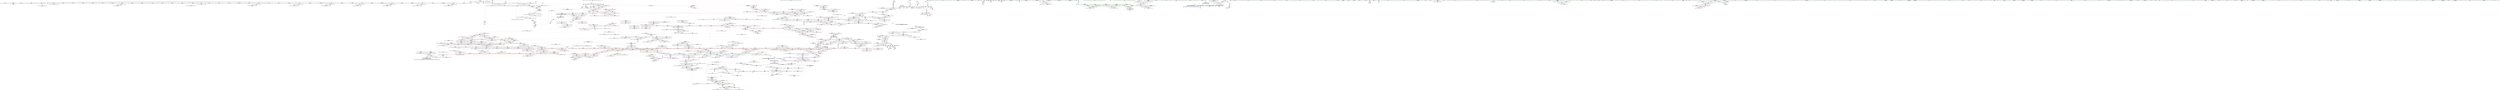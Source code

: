 digraph "SVFG" {
	label="SVFG";

	Node0x5636f8d8a910 [shape=record,color=grey,label="{NodeID: 0\nNullPtr}"];
	Node0x5636f8d8a910 -> Node0x5636f920ad10[style=solid];
	Node0x5636f8d8a910 -> Node0x5636f920ae10[style=solid];
	Node0x5636f8d8a910 -> Node0x5636f920aee0[style=solid];
	Node0x5636f8d8a910 -> Node0x5636f920afb0[style=solid];
	Node0x5636f8d8a910 -> Node0x5636f920b080[style=solid];
	Node0x5636f8d8a910 -> Node0x5636f920b150[style=solid];
	Node0x5636f8d8a910 -> Node0x5636f920b220[style=solid];
	Node0x5636f8d8a910 -> Node0x5636f920b2f0[style=solid];
	Node0x5636f8d8a910 -> Node0x5636f920b3c0[style=solid];
	Node0x5636f8d8a910 -> Node0x5636f920b490[style=solid];
	Node0x5636f8d8a910 -> Node0x5636f920b560[style=solid];
	Node0x5636f8d8a910 -> Node0x5636f920b630[style=solid];
	Node0x5636f8d8a910 -> Node0x5636f920b700[style=solid];
	Node0x5636f8d8a910 -> Node0x5636f920b7d0[style=solid];
	Node0x5636f8d8a910 -> Node0x5636f920b8a0[style=solid];
	Node0x5636f8d8a910 -> Node0x5636f920b970[style=solid];
	Node0x5636f8d8a910 -> Node0x5636f920ba40[style=solid];
	Node0x5636f8d8a910 -> Node0x5636f920bb10[style=solid];
	Node0x5636f8d8a910 -> Node0x5636f920bbe0[style=solid];
	Node0x5636f8d8a910 -> Node0x5636f920bcb0[style=solid];
	Node0x5636f8d8a910 -> Node0x5636f920bd80[style=solid];
	Node0x5636f8d8a910 -> Node0x5636f920be50[style=solid];
	Node0x5636f8d8a910 -> Node0x5636f920bf20[style=solid];
	Node0x5636f8d8a910 -> Node0x5636f920bff0[style=solid];
	Node0x5636f8d8a910 -> Node0x5636f920c0c0[style=solid];
	Node0x5636f8d8a910 -> Node0x5636f920c190[style=solid];
	Node0x5636f8d8a910 -> Node0x5636f920c260[style=solid];
	Node0x5636f8d8a910 -> Node0x5636f920c330[style=solid];
	Node0x5636f8d8a910 -> Node0x5636f920fb00[style=solid];
	Node0x5636f9300f80 [shape=record,color=black,label="{NodeID: 1882\n175 = PHI()\n}"];
	Node0x5636f920f860 [shape=record,color=red,label="{NodeID: 775\n1841\<--1838\n\<--__t.addr\n_ZSt4moveIRiEONSt16remove_referenceIT_E4typeEOS2_\n}"];
	Node0x5636f920f860 -> Node0x5636f92035f0[style=solid];
	Node0x5636f922c5a0 [shape=record,color=black,label="{NodeID: 1550\nMR_181V_3 = PHI(MR_181V_4, MR_181V_2, )\npts\{1079 \}\n}"];
	Node0x5636f922c5a0 -> Node0x5636f9220920[style=dashed];
	Node0x5636f922c5a0 -> Node0x5636f92209f0[style=dashed];
	Node0x5636f922c5a0 -> Node0x5636f9220ac0[style=dashed];
	Node0x5636f922c5a0 -> Node0x5636f9214790[style=dashed];
	Node0x5636f9206260 [shape=record,color=purple,label="{NodeID: 443\n1383\<--1382\nadd.ptr4\<--\n_ZSt16__insertion_sortIPNSt7__cxx1112basic_stringIcSt11char_traitsIcESaIcEEEN9__gnu_cxx5__ops15_Iter_less_iterEEvT_SA_T0_\n|{<s0>107}}"];
	Node0x5636f9206260:s0 -> Node0x5636f930f190[style=solid,color=red];
	Node0x5636f91fa240 [shape=record,color=green,label="{NodeID: 111\n593\<--594\n_ZSt13__heap_selectIPNSt7__cxx1112basic_stringIcSt11char_traitsIcESaIcEEEN9__gnu_cxx5__ops15_Iter_less_iterEEvT_SA_SA_T0_\<--_ZSt13__heap_selectIPNSt7__cxx1112basic_stringIcSt11char_traitsIcESaIcEEEN9__gnu_cxx5__ops15_Iter_less_iterEEvT_SA_SA_T0__field_insensitive\n}"];
	Node0x5636f930a770 [shape=record,color=black,label="{NodeID: 1993\n1419 = PHI(561, )\n0th arg _ZSt26__unguarded_insertion_sortIPNSt7__cxx1112basic_stringIcSt11char_traitsIcESaIcEEEN9__gnu_cxx5__ops15_Iter_less_iterEEvT_SA_T0_ }"];
	Node0x5636f930a770 -> Node0x5636f9215d80[style=solid];
	Node0x5636f92152f0 [shape=record,color=blue,label="{NodeID: 886\n1257\<--1275\n__last.addr\<--incdec.ptr3\n_ZSt21__unguarded_partitionIPNSt7__cxx1112basic_stringIcSt11char_traitsIcESaIcEEEN9__gnu_cxx5__ops15_Iter_less_iterEET_SA_SA_SA_T0_\n}"];
	Node0x5636f92152f0 -> Node0x5636f92ac3b0[style=dashed];
	Node0x5636f921bd90 [shape=record,color=red,label="{NodeID: 554\n619\<--608\n\<--__last.addr\n_ZSt27__unguarded_partition_pivotIPNSt7__cxx1112basic_stringIcSt11char_traitsIcESaIcEEEN9__gnu_cxx5__ops15_Iter_less_iterEET_SA_SA_T0_\n}"];
	Node0x5636f921bd90 -> Node0x5636f920dcc0[style=solid];
	Node0x5636f91fe980 [shape=record,color=green,label="{NodeID: 222\n1404\<--1405\n_ZSt25__unguarded_linear_insertIPNSt7__cxx1112basic_stringIcSt11char_traitsIcESaIcEEEN9__gnu_cxx5__ops14_Val_less_iterEEvT_T0_\<--_ZSt25__unguarded_linear_insertIPNSt7__cxx1112basic_stringIcSt11char_traitsIcESaIcEEEN9__gnu_cxx5__ops14_Val_less_iterEEvT_T0__field_insensitive\n}"];
	Node0x5636f92217c0 [shape=record,color=red,label="{NodeID: 665\n1231\<--1188\n\<--__a.addr\n_ZSt22__move_median_to_firstIPNSt7__cxx1112basic_stringIcSt11char_traitsIcESaIcEEEN9__gnu_cxx5__ops15_Iter_less_iterEEvT_SA_SA_SA_T0_\n|{<s0>95}}"];
	Node0x5636f92217c0:s0 -> Node0x5636f9308110[style=solid,color=red];
	Node0x5636f9255290 [shape=record,color=grey,label="{NodeID: 1440\n436 = Binary(433, 437, )\n|{<s0>28}}"];
	Node0x5636f9255290:s0 -> Node0x5636f93066c0[style=solid,color=red];
	Node0x5636f920c940 [shape=record,color=black,label="{NodeID: 333\n190\<--189\nidxprom6\<--\nmain\n}"];
	Node0x5636f8d8a9a0 [shape=record,color=green,label="{NodeID: 1\n7\<--1\n__dso_handle\<--dummyObj\nGlob }"];
	Node0x5636f9301080 [shape=record,color=black,label="{NodeID: 1883\n188 = PHI()\n}"];
	Node0x5636f920f930 [shape=record,color=blue,label="{NodeID: 776\n1849\<--33\nllvm.global_ctors_0\<--\nGlob }"];
	Node0x5636f922caa0 [shape=record,color=black,label="{NodeID: 1551\nMR_175V_3 = PHI(MR_175V_4, MR_175V_2, )\npts\{1073 \}\n}"];
	Node0x5636f922caa0 -> Node0x5636f9220440[style=dashed];
	Node0x5636f922caa0 -> Node0x5636f9220510[style=dashed];
	Node0x5636f922caa0 -> Node0x5636f92206b0[style=dashed];
	Node0x5636f922caa0 -> Node0x5636f92146c0[style=dashed];
	Node0x5636f9206330 [shape=record,color=purple,label="{NodeID: 444\n1409\<--1408\nincdec.ptr\<--\n_ZSt16__insertion_sortIPNSt7__cxx1112basic_stringIcSt11char_traitsIcESaIcEEEN9__gnu_cxx5__ops15_Iter_less_iterEEvT_SA_T0_\n}"];
	Node0x5636f9206330 -> Node0x5636f9215cb0[style=solid];
	Node0x5636f91fa340 [shape=record,color=green,label="{NodeID: 112\n598\<--599\n_ZSt11__sort_heapIPNSt7__cxx1112basic_stringIcSt11char_traitsIcESaIcEEEN9__gnu_cxx5__ops15_Iter_less_iterEEvT_SA_RT0_\<--_ZSt11__sort_heapIPNSt7__cxx1112basic_stringIcSt11char_traitsIcESaIcEEEN9__gnu_cxx5__ops15_Iter_less_iterEEvT_SA_RT0__field_insensitive\n}"];
	Node0x5636f930a880 [shape=record,color=black,label="{NodeID: 1994\n1420 = PHI(562, )\n1st arg _ZSt26__unguarded_insertion_sortIPNSt7__cxx1112basic_stringIcSt11char_traitsIcESaIcEEEN9__gnu_cxx5__ops15_Iter_less_iterEEvT_SA_T0_ }"];
	Node0x5636f930a880 -> Node0x5636f9215e50[style=solid];
	Node0x5636f92153c0 [shape=record,color=blue,label="{NodeID: 887\n1257\<--1283\n__last.addr\<--incdec.ptr7\n_ZSt21__unguarded_partitionIPNSt7__cxx1112basic_stringIcSt11char_traitsIcESaIcEEEN9__gnu_cxx5__ops15_Iter_less_iterEET_SA_SA_SA_T0_\n}"];
	Node0x5636f92153c0 -> Node0x5636f92ac3b0[style=dashed];
	Node0x5636f921be60 [shape=record,color=red,label="{NodeID: 555\n632\<--608\n\<--__last.addr\n_ZSt27__unguarded_partition_pivotIPNSt7__cxx1112basic_stringIcSt11char_traitsIcESaIcEEEN9__gnu_cxx5__ops15_Iter_less_iterEET_SA_SA_T0_\n}"];
	Node0x5636f921be60 -> Node0x5636f9205b10[style=solid];
	Node0x5636f91fea80 [shape=record,color=green,label="{NodeID: 223\n1421\<--1422\n__comp\<--__comp_field_insensitive\n_ZSt26__unguarded_insertion_sortIPNSt7__cxx1112basic_stringIcSt11char_traitsIcESaIcEEEN9__gnu_cxx5__ops15_Iter_less_iterEEvT_SA_T0_\n}"];
	Node0x5636f9221890 [shape=record,color=red,label="{NodeID: 666\n1199\<--1190\n\<--__b.addr\n_ZSt22__move_median_to_firstIPNSt7__cxx1112basic_stringIcSt11char_traitsIcESaIcEEEN9__gnu_cxx5__ops15_Iter_less_iterEEvT_SA_SA_SA_T0_\n|{<s0>88}}"];
	Node0x5636f9221890:s0 -> Node0x5636f930d040[style=solid,color=red];
	Node0x5636f9255410 [shape=record,color=grey,label="{NodeID: 1441\n885 = Binary(883, 884, )\n}"];
	Node0x5636f9255410 -> Node0x5636f925a090[style=solid];
	Node0x5636f920ca10 [shape=record,color=black,label="{NodeID: 334\n193\<--192\nidxprom8\<--\nmain\n}"];
	Node0x5636f91f44e0 [shape=record,color=green,label="{NodeID: 2\n19\<--1\n.str\<--dummyObj\nGlob }"];
	Node0x5636f9301180 [shape=record,color=black,label="{NodeID: 1884\n44 = PHI()\n}"];
	Node0x5636f920fa00 [shape=record,color=blue,label="{NodeID: 777\n1850\<--34\nllvm.global_ctors_1\<--_GLOBAL__sub_I_dtyfc_2_1.cpp\nGlob }"];
	Node0x5636f922cfa0 [shape=record,color=black,label="{NodeID: 1552\nMR_87V_3 = PHI(MR_87V_4, MR_87V_2, )\npts\{461 \}\n}"];
	Node0x5636f922cfa0 -> Node0x5636f921a530[style=dashed];
	Node0x5636f922cfa0 -> Node0x5636f921a600[style=dashed];
	Node0x5636f922cfa0 -> Node0x5636f921a6d0[style=dashed];
	Node0x5636f922cfa0 -> Node0x5636f921a7a0[style=dashed];
	Node0x5636f922cfa0 -> Node0x5636f921a870[style=dashed];
	Node0x5636f922cfa0 -> Node0x5636f92117a0[style=dashed];
	Node0x5636f9206400 [shape=record,color=purple,label="{NodeID: 445\n1449\<--1448\nincdec.ptr\<--\n_ZSt26__unguarded_insertion_sortIPNSt7__cxx1112basic_stringIcSt11char_traitsIcESaIcEEEN9__gnu_cxx5__ops15_Iter_less_iterEEvT_SA_T0_\n}"];
	Node0x5636f9206400 -> Node0x5636f9215ff0[style=solid];
	Node0x5636f91fa440 [shape=record,color=green,label="{NodeID: 113\n604\<--605\n__comp\<--__comp_field_insensitive\n_ZSt27__unguarded_partition_pivotIPNSt7__cxx1112basic_stringIcSt11char_traitsIcESaIcEEEN9__gnu_cxx5__ops15_Iter_less_iterEET_SA_SA_T0_\n}"];
	Node0x5636f930a990 [shape=record,color=black,label="{NodeID: 1995\n515 = PHI(432, )\n0th arg _ZSt4__lgl }"];
	Node0x5636f930a990 -> Node0x5636f9211870[style=solid];
	Node0x5636f9215490 [shape=record,color=blue,label="{NodeID: 888\n1255\<--1296\n__first.addr\<--incdec.ptr9\n_ZSt21__unguarded_partitionIPNSt7__cxx1112basic_stringIcSt11char_traitsIcESaIcEEEN9__gnu_cxx5__ops15_Iter_less_iterEET_SA_SA_SA_T0_\n}"];
	Node0x5636f9215490 -> Node0x5636f92a96b0[style=dashed];
	Node0x5636f921bf30 [shape=record,color=red,label="{NodeID: 556\n639\<--608\n\<--__last.addr\n_ZSt27__unguarded_partition_pivotIPNSt7__cxx1112basic_stringIcSt11char_traitsIcESaIcEEEN9__gnu_cxx5__ops15_Iter_less_iterEET_SA_SA_T0_\n|{<s0>40}}"];
	Node0x5636f921bf30:s0 -> Node0x5636f930b820[style=solid,color=red];
	Node0x5636f91feb50 [shape=record,color=green,label="{NodeID: 224\n1423\<--1424\n__first.addr\<--__first.addr_field_insensitive\n_ZSt26__unguarded_insertion_sortIPNSt7__cxx1112basic_stringIcSt11char_traitsIcESaIcEEEN9__gnu_cxx5__ops15_Iter_less_iterEEvT_SA_T0_\n}"];
	Node0x5636f91feb50 -> Node0x5636f9223c50[style=solid];
	Node0x5636f91feb50 -> Node0x5636f9215d80[style=solid];
	Node0x5636f9221960 [shape=record,color=red,label="{NodeID: 667\n1202\<--1190\n\<--__b.addr\n_ZSt22__move_median_to_firstIPNSt7__cxx1112basic_stringIcSt11char_traitsIcESaIcEEEN9__gnu_cxx5__ops15_Iter_less_iterEEvT_SA_SA_SA_T0_\n|{<s0>89}}"];
	Node0x5636f9221960:s0 -> Node0x5636f930ccc0[style=solid,color=red];
	Node0x5636f9255590 [shape=record,color=grey,label="{NodeID: 1442\n1085 = Binary(1084, 714, )\n}"];
	Node0x5636f9255590 -> Node0x5636f9259f10[style=solid];
	Node0x5636f920cae0 [shape=record,color=black,label="{NodeID: 335\n204\<--203\nidx.ext\<--\nmain\n}"];
	Node0x5636f91f4570 [shape=record,color=green,label="{NodeID: 3\n21\<--1\n.str.4\<--dummyObj\nGlob }"];
	Node0x5636f9301280 [shape=record,color=black,label="{NodeID: 1885\n73 = PHI()\n}"];
	Node0x5636f920fb00 [shape=record,color=blue, style = dotted,label="{NodeID: 778\n1851\<--3\nllvm.global_ctors_2\<--dummyVal\nGlob }"];
	Node0x5636f922d4a0 [shape=record,color=black,label="{NodeID: 1553\nMR_89V_3 = PHI(MR_89V_4, MR_89V_2, )\npts\{463 \}\n}"];
	Node0x5636f922d4a0 -> Node0x5636f921a940[style=dashed];
	Node0x5636f922d4a0 -> Node0x5636f921aa10[style=dashed];
	Node0x5636f922d4a0 -> Node0x5636f9211600[style=dashed];
	Node0x5636f92064d0 [shape=record,color=purple,label="{NodeID: 446\n1498\<--1497\nincdec.ptr\<--\n_ZSt25__unguarded_linear_insertIPNSt7__cxx1112basic_stringIcSt11char_traitsIcESaIcEEEN9__gnu_cxx5__ops14_Val_less_iterEEvT_T0_\n}"];
	Node0x5636f92064d0 -> Node0x5636f92164d0[style=solid];
	Node0x5636f91fefc0 [shape=record,color=green,label="{NodeID: 114\n606\<--607\n__first.addr\<--__first.addr_field_insensitive\n_ZSt27__unguarded_partition_pivotIPNSt7__cxx1112basic_stringIcSt11char_traitsIcESaIcEEEN9__gnu_cxx5__ops15_Iter_less_iterEET_SA_SA_T0_\n}"];
	Node0x5636f91fefc0 -> Node0x5636f921b8b0[style=solid];
	Node0x5636f91fefc0 -> Node0x5636f921b980[style=solid];
	Node0x5636f91fefc0 -> Node0x5636f921ba50[style=solid];
	Node0x5636f91fefc0 -> Node0x5636f921bb20[style=solid];
	Node0x5636f91fefc0 -> Node0x5636f921bbf0[style=solid];
	Node0x5636f91fefc0 -> Node0x5636f921bcc0[style=solid];
	Node0x5636f91fefc0 -> Node0x5636f9211d50[style=solid];
	Node0x5636f930aaa0 [shape=record,color=black,label="{NodeID: 1996\n1572 = PHI(1553, )\n0th arg _ZSt22__copy_move_backward_aILb1EPNSt7__cxx1112basic_stringIcSt11char_traitsIcESaIcEEES6_ET1_T0_S8_S7_ }"];
	Node0x5636f930aaa0 -> Node0x5636f9216c20[style=solid];
	Node0x5636f9215560 [shape=record,color=blue,label="{NodeID: 889\n1302\<--1300\n__a.addr\<--__a\n_ZSt9iter_swapIPNSt7__cxx1112basic_stringIcSt11char_traitsIcESaIcEEES6_EvT_T0_\n}"];
	Node0x5636f9215560 -> Node0x5636f9222c10[style=dashed];
	Node0x5636f921c000 [shape=record,color=red,label="{NodeID: 557\n631\<--610\n\<--__mid\n_ZSt27__unguarded_partition_pivotIPNSt7__cxx1112basic_stringIcSt11char_traitsIcESaIcEEEN9__gnu_cxx5__ops15_Iter_less_iterEET_SA_SA_T0_\n|{<s0>39}}"];
	Node0x5636f921c000:s0 -> Node0x5636f930e710[style=solid,color=red];
	Node0x5636f91fec20 [shape=record,color=green,label="{NodeID: 225\n1425\<--1426\n__last.addr\<--__last.addr_field_insensitive\n_ZSt26__unguarded_insertion_sortIPNSt7__cxx1112basic_stringIcSt11char_traitsIcESaIcEEEN9__gnu_cxx5__ops15_Iter_less_iterEEvT_SA_T0_\n}"];
	Node0x5636f91fec20 -> Node0x5636f9223d20[style=solid];
	Node0x5636f91fec20 -> Node0x5636f9215e50[style=solid];
	Node0x5636f9221a30 [shape=record,color=red,label="{NodeID: 668\n1207\<--1190\n\<--__b.addr\n_ZSt22__move_median_to_firstIPNSt7__cxx1112basic_stringIcSt11char_traitsIcESaIcEEEN9__gnu_cxx5__ops15_Iter_less_iterEEvT_SA_SA_SA_T0_\n|{<s0>90}}"];
	Node0x5636f9221a30:s0 -> Node0x5636f9308110[style=solid,color=red];
	Node0x5636f9255710 [shape=record,color=grey,label="{NodeID: 1443\n305 = Binary(304, 179, )\n}"];
	Node0x5636f9255710 -> Node0x5636f9210900[style=solid];
	Node0x5636f920cbb0 [shape=record,color=black,label="{NodeID: 336\n218\<--217\nidx.ext15\<--\nmain\n}"];
	Node0x5636f91f4e00 [shape=record,color=green,label="{NodeID: 4\n23\<--1\nstdin\<--dummyObj\nGlob }"];
	Node0x5636f9301380 [shape=record,color=black,label="{NodeID: 1886\n372 = PHI(1661, )\n}"];
	Node0x5636f9301380 -> Node0x5636f920d4a0[style=solid];
	Node0x5636f920fc00 [shape=record,color=blue,label="{NodeID: 779\n81\<--80\n.addr\<--\n__cxx_global_array_dtor\n}"];
	Node0x5636f922d9a0 [shape=record,color=black,label="{NodeID: 1554\nMR_91V_2 = PHI(MR_91V_3, MR_91V_1, )\npts\{467 \}\n}"];
	Node0x5636f922d9a0 -> Node0x5636f92116d0[style=dashed];
	Node0x5636f92065a0 [shape=record,color=purple,label="{NodeID: 447\n1513\<--1512\nincdec.ptr4\<--\n_ZSt25__unguarded_linear_insertIPNSt7__cxx1112basic_stringIcSt11char_traitsIcESaIcEEEN9__gnu_cxx5__ops14_Val_less_iterEEvT_T0_\n}"];
	Node0x5636f92065a0 -> Node0x5636f9216670[style=solid];
	Node0x5636f91ff050 [shape=record,color=green,label="{NodeID: 115\n608\<--609\n__last.addr\<--__last.addr_field_insensitive\n_ZSt27__unguarded_partition_pivotIPNSt7__cxx1112basic_stringIcSt11char_traitsIcESaIcEEEN9__gnu_cxx5__ops15_Iter_less_iterEET_SA_SA_T0_\n}"];
	Node0x5636f91ff050 -> Node0x5636f921bd90[style=solid];
	Node0x5636f91ff050 -> Node0x5636f921be60[style=solid];
	Node0x5636f91ff050 -> Node0x5636f921bf30[style=solid];
	Node0x5636f91ff050 -> Node0x5636f9211e20[style=solid];
	Node0x5636f930abb0 [shape=record,color=black,label="{NodeID: 1997\n1573 = PHI(1557, )\n1st arg _ZSt22__copy_move_backward_aILb1EPNSt7__cxx1112basic_stringIcSt11char_traitsIcESaIcEEES6_ET1_T0_S8_S7_ }"];
	Node0x5636f930abb0 -> Node0x5636f9216cf0[style=solid];
	Node0x5636f9215630 [shape=record,color=blue,label="{NodeID: 890\n1304\<--1301\n__b.addr\<--__b\n_ZSt9iter_swapIPNSt7__cxx1112basic_stringIcSt11char_traitsIcESaIcEEES6_EvT_T0_\n}"];
	Node0x5636f9215630 -> Node0x5636f9222ce0[style=dashed];
	Node0x5636f921c0d0 [shape=record,color=red,label="{NodeID: 558\n662\<--651\n\<--__first.addr\n_ZSt13__heap_selectIPNSt7__cxx1112basic_stringIcSt11char_traitsIcESaIcEEEN9__gnu_cxx5__ops15_Iter_less_iterEEvT_SA_SA_T0_\n|{<s0>41}}"];
	Node0x5636f921c0d0:s0 -> Node0x5636f9307610[style=solid,color=red];
	Node0x5636f91fecf0 [shape=record,color=green,label="{NodeID: 226\n1427\<--1428\n__i\<--__i_field_insensitive\n_ZSt26__unguarded_insertion_sortIPNSt7__cxx1112basic_stringIcSt11char_traitsIcESaIcEEEN9__gnu_cxx5__ops15_Iter_less_iterEEvT_SA_T0_\n}"];
	Node0x5636f91fecf0 -> Node0x5636f9223df0[style=solid];
	Node0x5636f91fecf0 -> Node0x5636f9223ec0[style=solid];
	Node0x5636f91fecf0 -> Node0x5636f9223f90[style=solid];
	Node0x5636f91fecf0 -> Node0x5636f9215f20[style=solid];
	Node0x5636f91fecf0 -> Node0x5636f9215ff0[style=solid];
	Node0x5636f9221b00 [shape=record,color=red,label="{NodeID: 669\n1234\<--1190\n\<--__b.addr\n_ZSt22__move_median_to_firstIPNSt7__cxx1112basic_stringIcSt11char_traitsIcESaIcEEEN9__gnu_cxx5__ops15_Iter_less_iterEEvT_SA_SA_SA_T0_\n|{<s0>96}}"];
	Node0x5636f9221b00:s0 -> Node0x5636f930ccc0[style=solid,color=red];
	Node0x5636f9255890 [shape=record,color=grey,label="{NodeID: 1444\n480 = Binary(478, 479, )\n}"];
	Node0x5636f9255890 -> Node0x5636f9255a10[style=solid];
	Node0x5636f920cc80 [shape=record,color=black,label="{NodeID: 337\n222\<--221\nidxprom17\<--\nmain\n}"];
	Node0x5636f91f4ec0 [shape=record,color=green,label="{NodeID: 5\n24\<--1\n.str.5\<--dummyObj\nGlob }"];
	Node0x5636f93015b0 [shape=record,color=black,label="{NodeID: 1887\n195 = PHI()\n}"];
	Node0x5636f920fcd0 [shape=record,color=blue,label="{NodeID: 780\n116\<--115\n.addr\<--\n__cxx_global_array_dtor.3\n}"];
	Node0x5636f922dea0 [shape=record,color=black,label="{NodeID: 1555\nMR_117V_3 = PHI(MR_117V_4, MR_117V_2, )\npts\{658 \}\n}"];
	Node0x5636f922dea0 -> Node0x5636f921c680[style=dashed];
	Node0x5636f922dea0 -> Node0x5636f921c750[style=dashed];
	Node0x5636f922dea0 -> Node0x5636f921c820[style=dashed];
	Node0x5636f922dea0 -> Node0x5636f921c8f0[style=dashed];
	Node0x5636f922dea0 -> Node0x5636f9212300[style=dashed];
	Node0x5636f9206670 [shape=record,color=purple,label="{NodeID: 448\n1629\<--1628\nincdec.ptr\<--\n_ZNSt20__copy_move_backwardILb1ELb0ESt26random_access_iterator_tagE13__copy_move_bIPNSt7__cxx1112basic_stringIcSt11char_traitsIcESaIcEEES9_EET0_T_SB_SA_\n|{|<s1>133}}"];
	Node0x5636f9206670 -> Node0x5636f9236c60[style=solid];
	Node0x5636f9206670:s1 -> Node0x5636f9309540[style=solid,color=red];
	Node0x5636f91ff120 [shape=record,color=green,label="{NodeID: 116\n610\<--611\n__mid\<--__mid_field_insensitive\n_ZSt27__unguarded_partition_pivotIPNSt7__cxx1112basic_stringIcSt11char_traitsIcESaIcEEEN9__gnu_cxx5__ops15_Iter_less_iterEET_SA_SA_T0_\n}"];
	Node0x5636f91ff120 -> Node0x5636f921c000[style=solid];
	Node0x5636f91ff120 -> Node0x5636f9211ef0[style=solid];
	Node0x5636f930acc0 [shape=record,color=black,label="{NodeID: 1998\n1541 = PHI(1471, )\n1st arg _ZSt23__copy_move_backward_a2ILb1EPNSt7__cxx1112basic_stringIcSt11char_traitsIcESaIcEEES6_ET1_T0_S8_S7_ }"];
	Node0x5636f930acc0 -> Node0x5636f92169b0[style=solid];
	Node0x5636f9215700 [shape=record,color=blue,label="{NodeID: 891\n1317\<--1315\n__lhs.addr\<--__lhs\n_ZSt4swapIcSt11char_traitsIcESaIcEEvRNSt7__cxx1112basic_stringIT_T0_T1_EES9_\n}"];
	Node0x5636f9215700 -> Node0x5636f9222db0[style=dashed];
	Node0x5636f921c1a0 [shape=record,color=red,label="{NodeID: 559\n675\<--651\n\<--__first.addr\n_ZSt13__heap_selectIPNSt7__cxx1112basic_stringIcSt11char_traitsIcESaIcEEEN9__gnu_cxx5__ops15_Iter_less_iterEEvT_SA_SA_T0_\n|{<s0>42}}"];
	Node0x5636f921c1a0:s0 -> Node0x5636f930d040[style=solid,color=red];
	Node0x5636f91fedc0 [shape=record,color=green,label="{NodeID: 227\n1429\<--1430\nagg.tmp\<--agg.tmp_field_insensitive\n_ZSt26__unguarded_insertion_sortIPNSt7__cxx1112basic_stringIcSt11char_traitsIcESaIcEEEN9__gnu_cxx5__ops15_Iter_less_iterEEvT_SA_T0_\n}"];
	Node0x5636f9221bd0 [shape=record,color=red,label="{NodeID: 670\n1243\<--1190\n\<--__b.addr\n_ZSt22__move_median_to_firstIPNSt7__cxx1112basic_stringIcSt11char_traitsIcESaIcEEEN9__gnu_cxx5__ops15_Iter_less_iterEEvT_SA_SA_SA_T0_\n|{<s0>98}}"];
	Node0x5636f9221bd0:s0 -> Node0x5636f9308110[style=solid,color=red];
	Node0x5636f9255a10 [shape=record,color=grey,label="{NodeID: 1445\n481 = Binary(480, 231, )\n}"];
	Node0x5636f9255a10 -> Node0x5636f925b110[style=solid];
	Node0x5636f920cd50 [shape=record,color=black,label="{NodeID: 338\n228\<--225\nsub.ptr.lhs.cast\<--call19\nmain\n}"];
	Node0x5636f920cd50 -> Node0x5636f9255110[style=solid];
	Node0x5636f91f4820 [shape=record,color=green,label="{NodeID: 6\n26\<--1\n.str.6\<--dummyObj\nGlob }"];
	Node0x5636f9301680 [shape=record,color=black,label="{NodeID: 1888\n225 = PHI(349, )\n}"];
	Node0x5636f9301680 -> Node0x5636f920cd50[style=solid];
	Node0x5636f920fda0 [shape=record,color=blue,label="{NodeID: 781\n132\<--151\nretval\<--\nmain\n}"];
	Node0x5636f922e3a0 [shape=record,color=black,label="{NodeID: 1556\nMR_127V_2 = PHI(MR_127V_5, MR_127V_1, )\npts\{739 \}\n}"];
	Node0x5636f9206740 [shape=record,color=purple,label="{NodeID: 449\n1633\<--1632\nincdec.ptr1\<--\n_ZNSt20__copy_move_backwardILb1ELb0ESt26random_access_iterator_tagE13__copy_move_bIPNSt7__cxx1112basic_stringIcSt11char_traitsIcESaIcEEES9_EET0_T_SB_SA_\n}"];
	Node0x5636f9206740 -> Node0x5636f9236d30[style=solid];
	Node0x5636f91ff1f0 [shape=record,color=green,label="{NodeID: 117\n612\<--613\nagg.tmp\<--agg.tmp_field_insensitive\n_ZSt27__unguarded_partition_pivotIPNSt7__cxx1112basic_stringIcSt11char_traitsIcESaIcEEEN9__gnu_cxx5__ops15_Iter_less_iterEET_SA_SA_T0_\n}"];
	Node0x5636f930add0 [shape=record,color=black,label="{NodeID: 1999\n1542 = PHI(1472, )\n2nd arg _ZSt23__copy_move_backward_a2ILb1EPNSt7__cxx1112basic_stringIcSt11char_traitsIcESaIcEEES6_ET1_T0_S8_S7_ }"];
	Node0x5636f930add0 -> Node0x5636f9216a80[style=solid];
	Node0x5636f92157d0 [shape=record,color=blue,label="{NodeID: 892\n1319\<--1316\n__rhs.addr\<--__rhs\n_ZSt4swapIcSt11char_traitsIcESaIcEEvRNSt7__cxx1112basic_stringIT_T0_T1_EES9_\n}"];
	Node0x5636f92157d0 -> Node0x5636f9222e80[style=dashed];
	Node0x5636f92b21f0 [shape=record,color=yellow,style=double,label="{NodeID: 1667\n257V_1 = ENCHI(MR_257V_0)\npts\{1678 \}\nFun[_ZSt7advanceIPNSt7__cxx1112basic_stringIcSt11char_traitsIcESaIcEEElEvRT_T0_]|{<s0>142|<s1>142}}"];
	Node0x5636f92b21f0:s0 -> Node0x5636f920f790[style=dashed,color=red];
	Node0x5636f92b21f0:s1 -> Node0x5636f92383f0[style=dashed,color=red];
	Node0x5636f921c270 [shape=record,color=red,label="{NodeID: 560\n680\<--651\n\<--__first.addr\n_ZSt13__heap_selectIPNSt7__cxx1112basic_stringIcSt11char_traitsIcESaIcEEEN9__gnu_cxx5__ops15_Iter_less_iterEEvT_SA_SA_T0_\n|{<s0>43}}"];
	Node0x5636f921c270:s0 -> Node0x5636f930de60[style=solid,color=red];
	Node0x5636f91fee90 [shape=record,color=green,label="{NodeID: 228\n1431\<--1432\nagg.tmp1\<--agg.tmp1_field_insensitive\n_ZSt26__unguarded_insertion_sortIPNSt7__cxx1112basic_stringIcSt11char_traitsIcESaIcEEEN9__gnu_cxx5__ops15_Iter_less_iterEEvT_SA_T0_\n}"];
	Node0x5636f9221ca0 [shape=record,color=red,label="{NodeID: 671\n1203\<--1192\n\<--__c.addr\n_ZSt22__move_median_to_firstIPNSt7__cxx1112basic_stringIcSt11char_traitsIcESaIcEEEN9__gnu_cxx5__ops15_Iter_less_iterEEvT_SA_SA_SA_T0_\n|{<s0>89}}"];
	Node0x5636f9221ca0:s0 -> Node0x5636f930d040[style=solid,color=red];
	Node0x5636f9255b90 [shape=record,color=grey,label="{NodeID: 1446\n987 = Binary(986, 714, )\n}"];
	Node0x5636f9255b90 -> Node0x5636f925a690[style=solid];
	Node0x5636f920ce20 [shape=record,color=black,label="{NodeID: 339\n232\<--230\nconv\<--sub.ptr.div\nmain\n}"];
	Node0x5636f920ce20 -> Node0x5636f9210280[style=solid];
	Node0x5636f91f48e0 [shape=record,color=green,label="{NodeID: 7\n28\<--1\nstdout\<--dummyObj\nGlob }"];
	Node0x5636f93017f0 [shape=record,color=black,label="{NodeID: 1889\n1553 = PHI(1595, )\n|{<s0>131}}"];
	Node0x5636f93017f0:s0 -> Node0x5636f930aaa0[style=solid,color=red];
	Node0x5636f920fe70 [shape=record,color=blue,label="{NodeID: 782\n136\<--151\ncases\<--\nmain\n}"];
	Node0x5636f920fe70 -> Node0x5636f9294380[style=dashed];
	Node0x5636f922e8a0 [shape=record,color=black,label="{NodeID: 1557\nMR_133V_2 = PHI(MR_133V_5, MR_133V_1, )\npts\{751 \}\n}"];
	Node0x5636f9206810 [shape=record,color=purple,label="{NodeID: 450\n1710\<--1709\nincdec.ptr\<--\n_ZSt13__lower_boundIPNSt7__cxx1112basic_stringIcSt11char_traitsIcESaIcEEES5_N9__gnu_cxx5__ops14_Iter_less_valEET_SA_SA_RKT0_T1_\n}"];
	Node0x5636f9206810 -> Node0x5636f92376f0[style=solid];
	Node0x5636f91ff2c0 [shape=record,color=green,label="{NodeID: 118\n614\<--615\nagg.tmp4\<--agg.tmp4_field_insensitive\n_ZSt27__unguarded_partition_pivotIPNSt7__cxx1112basic_stringIcSt11char_traitsIcESaIcEEEN9__gnu_cxx5__ops15_Iter_less_iterEET_SA_SA_T0_\n}"];
	Node0x5636f930aee0 [shape=record,color=black,label="{NodeID: 2000\n1603 = PHI(1588, )\n0th arg _ZNSt20__copy_move_backwardILb1ELb0ESt26random_access_iterator_tagE13__copy_move_bIPNSt7__cxx1112basic_stringIcSt11char_traitsIcESaIcEEES9_EET0_T_SB_SA_ }"];
	Node0x5636f930aee0 -> Node0x5636f9217030[style=solid];
	Node0x5636f92158a0 [shape=record,color=blue,label="{NodeID: 893\n1340\<--1336\n__first.addr\<--__first\n_ZSt16__insertion_sortIPNSt7__cxx1112basic_stringIcSt11char_traitsIcESaIcEEEN9__gnu_cxx5__ops15_Iter_less_iterEEvT_SA_T0_\n}"];
	Node0x5636f92158a0 -> Node0x5636f9222f50[style=dashed];
	Node0x5636f92158a0 -> Node0x5636f9223020[style=dashed];
	Node0x5636f92158a0 -> Node0x5636f92230f0[style=dashed];
	Node0x5636f92158a0 -> Node0x5636f92231c0[style=dashed];
	Node0x5636f92158a0 -> Node0x5636f9223290[style=dashed];
	Node0x5636f921c340 [shape=record,color=red,label="{NodeID: 561\n663\<--653\n\<--__middle.addr\n_ZSt13__heap_selectIPNSt7__cxx1112basic_stringIcSt11char_traitsIcESaIcEEEN9__gnu_cxx5__ops15_Iter_less_iterEEvT_SA_SA_T0_\n|{<s0>41}}"];
	Node0x5636f921c340:s0 -> Node0x5636f9307720[style=solid,color=red];
	Node0x5636f9207200 [shape=record,color=green,label="{NodeID: 229\n1433\<--1434\nundef.agg.tmp\<--undef.agg.tmp_field_insensitive\n_ZSt26__unguarded_insertion_sortIPNSt7__cxx1112basic_stringIcSt11char_traitsIcESaIcEEEN9__gnu_cxx5__ops15_Iter_less_iterEEvT_SA_T0_\n}"];
	Node0x5636f9221d70 [shape=record,color=red,label="{NodeID: 672\n1213\<--1192\n\<--__c.addr\n_ZSt22__move_median_to_firstIPNSt7__cxx1112basic_stringIcSt11char_traitsIcESaIcEEEN9__gnu_cxx5__ops15_Iter_less_iterEEvT_SA_SA_SA_T0_\n|{<s0>91}}"];
	Node0x5636f9221d70:s0 -> Node0x5636f930d040[style=solid,color=red];
	Node0x5636f9255d10 [shape=record,color=grey,label="{NodeID: 1447\n230 = Binary(229, 231, )\n}"];
	Node0x5636f9255d10 -> Node0x5636f920ce20[style=solid];
	Node0x5636f920cef0 [shape=record,color=black,label="{NodeID: 340\n234\<--233\nidxprom20\<--\nmain\n}"];
	Node0x5636f91f49a0 [shape=record,color=green,label="{NodeID: 8\n29\<--1\n_ZSt3cin\<--dummyObj\nGlob }"];
	Node0x5636f9301930 [shape=record,color=black,label="{NodeID: 1890\n1557 = PHI(1595, )\n|{<s0>131}}"];
	Node0x5636f9301930:s0 -> Node0x5636f930abb0[style=solid,color=red];
	Node0x5636f920ff40 [shape=record,color=blue,label="{NodeID: 783\n134\<--168\nT\<--dec\nmain\n}"];
	Node0x5636f920ff40 -> Node0x5636f92177b0[style=dashed];
	Node0x5636f920ff40 -> Node0x5636f920ff40[style=dashed];
	Node0x5636f922e990 [shape=record,color=black,label="{NodeID: 1558\nMR_125V_2 = PHI(MR_125V_3, MR_125V_1, )\npts\{737 \}\n}"];
	Node0x5636f92068e0 [shape=record,color=purple,label="{NodeID: 451\n206\<--12\nadd.ptr\<--_Z1rB5cxx11\nmain\n|{<s0>16}}"];
	Node0x5636f92068e0:s0 -> Node0x5636f9308bf0[style=solid,color=red];
	Node0x5636f91ff390 [shape=record,color=green,label="{NodeID: 119\n635\<--636\n_ZSt22__move_median_to_firstIPNSt7__cxx1112basic_stringIcSt11char_traitsIcESaIcEEEN9__gnu_cxx5__ops15_Iter_less_iterEEvT_SA_SA_SA_T0_\<--_ZSt22__move_median_to_firstIPNSt7__cxx1112basic_stringIcSt11char_traitsIcESaIcEEEN9__gnu_cxx5__ops15_Iter_less_iterEEvT_SA_SA_SA_T0__field_insensitive\n}"];
	Node0x5636f930aff0 [shape=record,color=black,label="{NodeID: 2001\n1604 = PHI(1589, )\n1st arg _ZNSt20__copy_move_backwardILb1ELb0ESt26random_access_iterator_tagE13__copy_move_bIPNSt7__cxx1112basic_stringIcSt11char_traitsIcESaIcEEES9_EET0_T_SB_SA_ }"];
	Node0x5636f930aff0 -> Node0x5636f9217100[style=solid];
	Node0x5636f9215970 [shape=record,color=blue,label="{NodeID: 894\n1342\<--1337\n__last.addr\<--__last\n_ZSt16__insertion_sortIPNSt7__cxx1112basic_stringIcSt11char_traitsIcESaIcEEEN9__gnu_cxx5__ops15_Iter_less_iterEEvT_SA_T0_\n}"];
	Node0x5636f9215970 -> Node0x5636f9223360[style=dashed];
	Node0x5636f9215970 -> Node0x5636f9223430[style=dashed];
	Node0x5636f921c410 [shape=record,color=red,label="{NodeID: 562\n667\<--653\n\<--__middle.addr\n_ZSt13__heap_selectIPNSt7__cxx1112basic_stringIcSt11char_traitsIcESaIcEEEN9__gnu_cxx5__ops15_Iter_less_iterEEvT_SA_SA_T0_\n}"];
	Node0x5636f921c410 -> Node0x5636f9212230[style=solid];
	Node0x5636f9207290 [shape=record,color=green,label="{NodeID: 230\n1457\<--1458\n__first.addr\<--__first.addr_field_insensitive\n_ZSt13move_backwardIPNSt7__cxx1112basic_stringIcSt11char_traitsIcESaIcEEES6_ET0_T_S8_S7_\n}"];
	Node0x5636f9207290 -> Node0x5636f9224060[style=solid];
	Node0x5636f9207290 -> Node0x5636f92160c0[style=solid];
	Node0x5636f9221e40 [shape=record,color=red,label="{NodeID: 673\n1217\<--1192\n\<--__c.addr\n_ZSt22__move_median_to_firstIPNSt7__cxx1112basic_stringIcSt11char_traitsIcESaIcEEEN9__gnu_cxx5__ops15_Iter_less_iterEEvT_SA_SA_SA_T0_\n|{<s0>92}}"];
	Node0x5636f9221e40:s0 -> Node0x5636f9308110[style=solid,color=red];
	Node0x5636f9255e90 [shape=record,color=grey,label="{NodeID: 1448\n1808 = Binary(1806, 1807, )\n}"];
	Node0x5636f9255e90 -> Node0x5636f9256010[style=solid];
	Node0x5636f920cfc0 [shape=record,color=black,label="{NodeID: 341\n251\<--250\nidxprom29\<--\nmain\n}"];
	Node0x5636f91f6fa0 [shape=record,color=green,label="{NodeID: 9\n30\<--1\n.str.7\<--dummyObj\nGlob }"];
	Node0x5636f9301a70 [shape=record,color=black,label="{NodeID: 1891\n1559 = PHI(1595, )\n|{<s0>131}}"];
	Node0x5636f9301a70:s0 -> Node0x5636f930b600[style=solid,color=red];
	Node0x5636f9210010 [shape=record,color=blue,label="{NodeID: 784\n140\<--179\ni\<--\nmain\n}"];
	Node0x5636f9210010 -> Node0x5636f9217d60[style=dashed];
	Node0x5636f9210010 -> Node0x5636f9217e30[style=dashed];
	Node0x5636f9210010 -> Node0x5636f9217f00[style=dashed];
	Node0x5636f9210010 -> Node0x5636f9217fd0[style=dashed];
	Node0x5636f9210010 -> Node0x5636f92180a0[style=dashed];
	Node0x5636f9210010 -> Node0x5636f92100e0[style=dashed];
	Node0x5636f9210010 -> Node0x5636f9294880[style=dashed];
	Node0x5636f922ea80 [shape=record,color=black,label="{NodeID: 1559\nMR_47V_3 = PHI(MR_47V_4, MR_47V_2, )\npts\{700 \}\n}"];
	Node0x5636f922ea80 -> Node0x5636f921cb60[style=dashed];
	Node0x5636f922ea80 -> Node0x5636f921cc30[style=dashed];
	Node0x5636f922ea80 -> Node0x5636f9212640[style=dashed];
	Node0x5636f92069b0 [shape=record,color=purple,label="{NodeID: 452\n220\<--12\nadd.ptr16\<--_Z1rB5cxx11\nmain\n|{<s0>17}}"];
	Node0x5636f92069b0:s0 -> Node0x5636f9306a60[style=solid,color=red];
	Node0x5636f91ff490 [shape=record,color=green,label="{NodeID: 120\n642\<--643\n_ZSt21__unguarded_partitionIPNSt7__cxx1112basic_stringIcSt11char_traitsIcESaIcEEEN9__gnu_cxx5__ops15_Iter_less_iterEET_SA_SA_SA_T0_\<--_ZSt21__unguarded_partitionIPNSt7__cxx1112basic_stringIcSt11char_traitsIcESaIcEEEN9__gnu_cxx5__ops15_Iter_less_iterEET_SA_SA_SA_T0__field_insensitive\n}"];
	Node0x5636f930b100 [shape=record,color=black,label="{NodeID: 2002\n1605 = PHI(1590, )\n2nd arg _ZNSt20__copy_move_backwardILb1ELb0ESt26random_access_iterator_tagE13__copy_move_bIPNSt7__cxx1112basic_stringIcSt11char_traitsIcESaIcEEES9_EET0_T_SB_SA_ }"];
	Node0x5636f930b100 -> Node0x5636f92171d0[style=solid];
	Node0x5636f9215a40 [shape=record,color=blue,label="{NodeID: 895\n1344\<--1366\n__i\<--add.ptr\n_ZSt16__insertion_sortIPNSt7__cxx1112basic_stringIcSt11char_traitsIcESaIcEEEN9__gnu_cxx5__ops15_Iter_less_iterEEvT_SA_T0_\n}"];
	Node0x5636f9215a40 -> Node0x5636f9223500[style=dashed];
	Node0x5636f9215a40 -> Node0x5636f92235d0[style=dashed];
	Node0x5636f9215a40 -> Node0x5636f92236a0[style=dashed];
	Node0x5636f9215a40 -> Node0x5636f9223770[style=dashed];
	Node0x5636f9215a40 -> Node0x5636f9223840[style=dashed];
	Node0x5636f9215a40 -> Node0x5636f9223910[style=dashed];
	Node0x5636f9215a40 -> Node0x5636f92239e0[style=dashed];
	Node0x5636f9215a40 -> Node0x5636f9215cb0[style=dashed];
	Node0x5636f9215a40 -> Node0x5636f92298a0[style=dashed];
	Node0x5636f921c4e0 [shape=record,color=red,label="{NodeID: 563\n681\<--653\n\<--__middle.addr\n_ZSt13__heap_selectIPNSt7__cxx1112basic_stringIcSt11char_traitsIcESaIcEEEN9__gnu_cxx5__ops15_Iter_less_iterEEvT_SA_SA_T0_\n|{<s0>43}}"];
	Node0x5636f921c4e0:s0 -> Node0x5636f930dfb0[style=solid,color=red];
	Node0x5636f9207360 [shape=record,color=green,label="{NodeID: 231\n1459\<--1460\n__last.addr\<--__last.addr_field_insensitive\n_ZSt13move_backwardIPNSt7__cxx1112basic_stringIcSt11char_traitsIcESaIcEEES6_ET0_T_S8_S7_\n}"];
	Node0x5636f9207360 -> Node0x5636f9224130[style=solid];
	Node0x5636f9207360 -> Node0x5636f9216190[style=solid];
	Node0x5636f9221f10 [shape=record,color=red,label="{NodeID: 674\n1227\<--1192\n\<--__c.addr\n_ZSt22__move_median_to_firstIPNSt7__cxx1112basic_stringIcSt11char_traitsIcESaIcEEEN9__gnu_cxx5__ops15_Iter_less_iterEEvT_SA_SA_SA_T0_\n|{<s0>94}}"];
	Node0x5636f9221f10:s0 -> Node0x5636f930d040[style=solid,color=red];
	Node0x5636f9256010 [shape=record,color=grey,label="{NodeID: 1449\n1809 = Binary(1808, 231, )\n}"];
	Node0x5636f9256010 -> Node0x5636f9203520[style=solid];
	Node0x5636f920d090 [shape=record,color=black,label="{NodeID: 342\n256\<--255\nidxprom31\<--sub\nmain\n}"];
	Node0x5636f91f70a0 [shape=record,color=green,label="{NodeID: 10\n33\<--1\n\<--dummyObj\nCan only get source location for instruction, argument, global var or function.}"];
	Node0x5636f9301bb0 [shape=record,color=black,label="{NodeID: 1892\n1560 = PHI(1571, )\n}"];
	Node0x5636f9301bb0 -> Node0x5636f920eb60[style=solid];
	Node0x5636f92100e0 [shape=record,color=blue,label="{NodeID: 785\n140\<--200\ni\<--inc\nmain\n}"];
	Node0x5636f92100e0 -> Node0x5636f9217d60[style=dashed];
	Node0x5636f92100e0 -> Node0x5636f9217e30[style=dashed];
	Node0x5636f92100e0 -> Node0x5636f9217f00[style=dashed];
	Node0x5636f92100e0 -> Node0x5636f9217fd0[style=dashed];
	Node0x5636f92100e0 -> Node0x5636f92180a0[style=dashed];
	Node0x5636f92100e0 -> Node0x5636f92100e0[style=dashed];
	Node0x5636f92100e0 -> Node0x5636f9294880[style=dashed];
	Node0x5636f9206a80 [shape=record,color=purple,label="{NodeID: 453\n626\<--618\nadd.ptr\<--\n_ZSt27__unguarded_partition_pivotIPNSt7__cxx1112basic_stringIcSt11char_traitsIcESaIcEEEN9__gnu_cxx5__ops15_Iter_less_iterEET_SA_SA_T0_\n}"];
	Node0x5636f9206a80 -> Node0x5636f9211ef0[style=solid];
	Node0x5636f91ff590 [shape=record,color=green,label="{NodeID: 121\n649\<--650\n__comp\<--__comp_field_insensitive\n_ZSt13__heap_selectIPNSt7__cxx1112basic_stringIcSt11char_traitsIcESaIcEEEN9__gnu_cxx5__ops15_Iter_less_iterEEvT_SA_SA_T0_\n|{<s0>41|<s1>42|<s2>43}}"];
	Node0x5636f91ff590:s0 -> Node0x5636f9307830[style=solid,color=red];
	Node0x5636f91ff590:s1 -> Node0x5636f930c670[style=solid,color=red];
	Node0x5636f91ff590:s2 -> Node0x5636f930e250[style=solid,color=red];
	Node0x5636f930b210 [shape=record,color=black,label="{NodeID: 2003\n918 = PHI(785, 880, )\n0th arg _ZSt13__adjust_heapIPNSt7__cxx1112basic_stringIcSt11char_traitsIcESaIcEEElS5_N9__gnu_cxx5__ops15_Iter_less_iterEEvT_T0_SB_T1_T2_ }"];
	Node0x5636f930b210 -> Node0x5636f9213750[style=solid];
	Node0x5636f9215b10 [shape=record,color=blue,label="{NodeID: 896\n1348\<--1393\nexn.slot\<--\n_ZSt16__insertion_sortIPNSt7__cxx1112basic_stringIcSt11char_traitsIcESaIcEEEN9__gnu_cxx5__ops15_Iter_less_iterEEvT_SA_T0_\n}"];
	Node0x5636f9215b10 -> Node0x5636f9223ab0[style=dashed];
	Node0x5636f921c5b0 [shape=record,color=red,label="{NodeID: 564\n671\<--655\n\<--__last.addr\n_ZSt13__heap_selectIPNSt7__cxx1112basic_stringIcSt11char_traitsIcESaIcEEEN9__gnu_cxx5__ops15_Iter_less_iterEEvT_SA_SA_T0_\n}"];
	Node0x5636f921c5b0 -> Node0x5636f925ca90[style=solid];
	Node0x5636f9207430 [shape=record,color=green,label="{NodeID: 232\n1461\<--1462\n__result.addr\<--__result.addr_field_insensitive\n_ZSt13move_backwardIPNSt7__cxx1112basic_stringIcSt11char_traitsIcESaIcEEES6_ET0_T_S8_S7_\n}"];
	Node0x5636f9207430 -> Node0x5636f9224200[style=solid];
	Node0x5636f9207430 -> Node0x5636f9216260[style=solid];
	Node0x5636f9221fe0 [shape=record,color=red,label="{NodeID: 675\n1235\<--1192\n\<--__c.addr\n_ZSt22__move_median_to_firstIPNSt7__cxx1112basic_stringIcSt11char_traitsIcESaIcEEEN9__gnu_cxx5__ops15_Iter_less_iterEEvT_SA_SA_SA_T0_\n|{<s0>96}}"];
	Node0x5636f9221fe0:s0 -> Node0x5636f930d040[style=solid,color=red];
	Node0x5636f9256190 [shape=record,color=grey,label="{NodeID: 1450\n239 = Binary(238, 179, )\n}"];
	Node0x5636f9256190 -> Node0x5636f9210350[style=solid];
	Node0x5636f920d160 [shape=record,color=black,label="{NodeID: 343\n268\<--267\nidxprom36\<--\nmain\n}"];
	Node0x5636f91f71a0 [shape=record,color=green,label="{NodeID: 11\n151\<--1\n\<--dummyObj\nCan only get source location for instruction, argument, global var or function.}"];
	Node0x5636f9301cf0 [shape=record,color=black,label="{NodeID: 1893\n1591 = PHI(1602, )\n}"];
	Node0x5636f9301cf0 -> Node0x5636f920ed00[style=solid];
	Node0x5636f92101b0 [shape=record,color=blue,label="{NodeID: 786\n142\<--179\ni11\<--\nmain\n}"];
	Node0x5636f92101b0 -> Node0x5636f9218170[style=dashed];
	Node0x5636f92101b0 -> Node0x5636f9218240[style=dashed];
	Node0x5636f92101b0 -> Node0x5636f9218310[style=dashed];
	Node0x5636f92101b0 -> Node0x5636f92183e0[style=dashed];
	Node0x5636f92101b0 -> Node0x5636f9210350[style=dashed];
	Node0x5636f92101b0 -> Node0x5636f9294d80[style=dashed];
	Node0x5636f9206b50 [shape=record,color=purple,label="{NodeID: 454\n778\<--776\nadd.ptr\<--\n_ZSt11__make_heapIPNSt7__cxx1112basic_stringIcSt11char_traitsIcESaIcEEEN9__gnu_cxx5__ops15_Iter_less_iterEEvT_SA_RT0_\n|{<s0>45}}"];
	Node0x5636f9206b50:s0 -> Node0x5636f9309540[style=solid,color=red];
	Node0x5636f91ff660 [shape=record,color=green,label="{NodeID: 122\n651\<--652\n__first.addr\<--__first.addr_field_insensitive\n_ZSt13__heap_selectIPNSt7__cxx1112basic_stringIcSt11char_traitsIcESaIcEEEN9__gnu_cxx5__ops15_Iter_less_iterEEvT_SA_SA_T0_\n}"];
	Node0x5636f91ff660 -> Node0x5636f921c0d0[style=solid];
	Node0x5636f91ff660 -> Node0x5636f921c1a0[style=solid];
	Node0x5636f91ff660 -> Node0x5636f921c270[style=solid];
	Node0x5636f91ff660 -> Node0x5636f9211fc0[style=solid];
	Node0x5636f930b360 [shape=record,color=black,label="{NodeID: 2004\n919 = PHI(786, 487, )\n1st arg _ZSt13__adjust_heapIPNSt7__cxx1112basic_stringIcSt11char_traitsIcESaIcEEElS5_N9__gnu_cxx5__ops15_Iter_less_iterEEvT_T0_SB_T1_T2_ }"];
	Node0x5636f930b360 -> Node0x5636f9213820[style=solid];
	Node0x5636f9215be0 [shape=record,color=blue,label="{NodeID: 897\n1350\<--1395\nehselector.slot\<--\n_ZSt16__insertion_sortIPNSt7__cxx1112basic_stringIcSt11char_traitsIcESaIcEEEN9__gnu_cxx5__ops15_Iter_less_iterEEvT_SA_T0_\n}"];
	Node0x5636f9215be0 -> Node0x5636f9223b80[style=dashed];
	Node0x5636f921c680 [shape=record,color=red,label="{NodeID: 565\n670\<--657\n\<--__i\n_ZSt13__heap_selectIPNSt7__cxx1112basic_stringIcSt11char_traitsIcESaIcEEEN9__gnu_cxx5__ops15_Iter_less_iterEEvT_SA_SA_T0_\n}"];
	Node0x5636f921c680 -> Node0x5636f925ca90[style=solid];
	Node0x5636f9207500 [shape=record,color=green,label="{NodeID: 233\n1468\<--1469\n_ZSt12__miter_baseIPNSt7__cxx1112basic_stringIcSt11char_traitsIcESaIcEEEET_S7_\<--_ZSt12__miter_baseIPNSt7__cxx1112basic_stringIcSt11char_traitsIcESaIcEEEET_S7__field_insensitive\n}"];
	Node0x5636f92220b0 [shape=record,color=red,label="{NodeID: 676\n1239\<--1192\n\<--__c.addr\n_ZSt22__move_median_to_firstIPNSt7__cxx1112basic_stringIcSt11char_traitsIcESaIcEEEN9__gnu_cxx5__ops15_Iter_less_iterEEvT_SA_SA_SA_T0_\n|{<s0>97}}"];
	Node0x5636f92220b0:s0 -> Node0x5636f9308110[style=solid,color=red];
	Node0x5636f9256310 [shape=record,color=grey,label="{NodeID: 1451\n711 = Binary(709, 710, )\n}"];
	Node0x5636f9256310 -> Node0x5636f9256490[style=solid];
	Node0x5636f920d230 [shape=record,color=black,label="{NodeID: 344\n273\<--272\nidxprom39\<--sub38\nmain\n}"];
	Node0x5636f91f72a0 [shape=record,color=green,label="{NodeID: 12\n169\<--1\n\<--dummyObj\nCan only get source location for instruction, argument, global var or function.}"];
	Node0x5636f9301e30 [shape=record,color=black,label="{NodeID: 1894\n309 = PHI()\n}"];
	Node0x5636f9210280 [shape=record,color=blue,label="{NodeID: 787\n235\<--232\narrayidx21\<--conv\nmain\n}"];
	Node0x5636f9210280 -> Node0x5636f9218f40[style=dashed];
	Node0x5636f9210280 -> Node0x5636f9219010[style=dashed];
	Node0x5636f9210280 -> Node0x5636f9210280[style=dashed];
	Node0x5636f9210280 -> Node0x5636f9291780[style=dashed];
	Node0x5636f9210280 -> Node0x5636f9292180[style=dashed];
	Node0x5636f9210280 -> Node0x5636f922b1a0[style=dashed];
	Node0x5636f9206c20 [shape=record,color=purple,label="{NodeID: 455\n964\<--962\nadd.ptr\<--\n_ZSt13__adjust_heapIPNSt7__cxx1112basic_stringIcSt11char_traitsIcESaIcEEElS5_N9__gnu_cxx5__ops15_Iter_less_iterEEvT_T0_SB_T1_T2_\n|{<s0>66}}"];
	Node0x5636f9206c20:s0 -> Node0x5636f930ccc0[style=solid,color=red];
	Node0x5636f91ff730 [shape=record,color=green,label="{NodeID: 123\n653\<--654\n__middle.addr\<--__middle.addr_field_insensitive\n_ZSt13__heap_selectIPNSt7__cxx1112basic_stringIcSt11char_traitsIcESaIcEEEN9__gnu_cxx5__ops15_Iter_less_iterEEvT_SA_SA_T0_\n}"];
	Node0x5636f91ff730 -> Node0x5636f921c340[style=solid];
	Node0x5636f91ff730 -> Node0x5636f921c410[style=solid];
	Node0x5636f91ff730 -> Node0x5636f921c4e0[style=solid];
	Node0x5636f91ff730 -> Node0x5636f9212090[style=solid];
	Node0x5636f930b4b0 [shape=record,color=black,label="{NodeID: 2005\n920 = PHI(787, 886, )\n2nd arg _ZSt13__adjust_heapIPNSt7__cxx1112basic_stringIcSt11char_traitsIcESaIcEEElS5_N9__gnu_cxx5__ops15_Iter_less_iterEEvT_T0_SB_T1_T2_ }"];
	Node0x5636f930b4b0 -> Node0x5636f92138f0[style=solid];
	Node0x5636f9215cb0 [shape=record,color=blue,label="{NodeID: 898\n1344\<--1409\n__i\<--incdec.ptr\n_ZSt16__insertion_sortIPNSt7__cxx1112basic_stringIcSt11char_traitsIcESaIcEEEN9__gnu_cxx5__ops15_Iter_less_iterEEvT_SA_T0_\n}"];
	Node0x5636f9215cb0 -> Node0x5636f9223500[style=dashed];
	Node0x5636f9215cb0 -> Node0x5636f92235d0[style=dashed];
	Node0x5636f9215cb0 -> Node0x5636f92236a0[style=dashed];
	Node0x5636f9215cb0 -> Node0x5636f9223770[style=dashed];
	Node0x5636f9215cb0 -> Node0x5636f9223840[style=dashed];
	Node0x5636f9215cb0 -> Node0x5636f9223910[style=dashed];
	Node0x5636f9215cb0 -> Node0x5636f92239e0[style=dashed];
	Node0x5636f9215cb0 -> Node0x5636f9215cb0[style=dashed];
	Node0x5636f9215cb0 -> Node0x5636f92298a0[style=dashed];
	Node0x5636f921c750 [shape=record,color=red,label="{NodeID: 566\n674\<--657\n\<--__i\n_ZSt13__heap_selectIPNSt7__cxx1112basic_stringIcSt11char_traitsIcESaIcEEEN9__gnu_cxx5__ops15_Iter_less_iterEEvT_SA_SA_T0_\n|{<s0>42}}"];
	Node0x5636f921c750:s0 -> Node0x5636f930ccc0[style=solid,color=red];
	Node0x5636f9207600 [shape=record,color=green,label="{NodeID: 234\n1474\<--1475\n_ZSt23__copy_move_backward_a2ILb1EPNSt7__cxx1112basic_stringIcSt11char_traitsIcESaIcEEES6_ET1_T0_S8_S7_\<--_ZSt23__copy_move_backward_a2ILb1EPNSt7__cxx1112basic_stringIcSt11char_traitsIcESaIcEEES6_ET1_T0_S8_S7__field_insensitive\n}"];
	Node0x5636f9222180 [shape=record,color=red,label="{NodeID: 677\n1266\<--1255\n\<--__first.addr\n_ZSt21__unguarded_partitionIPNSt7__cxx1112basic_stringIcSt11char_traitsIcESaIcEEEN9__gnu_cxx5__ops15_Iter_less_iterEET_SA_SA_SA_T0_\n|{<s0>99}}"];
	Node0x5636f9222180:s0 -> Node0x5636f930ccc0[style=solid,color=red];
	Node0x5636f9256490 [shape=record,color=grey,label="{NodeID: 1452\n712 = Binary(711, 231, )\n}"];
	Node0x5636f9256490 -> Node0x5636f925ac90[style=solid];
	Node0x5636f920d300 [shape=record,color=black,label="{NodeID: 345\n282\<--281\nidxprom43\<--\nmain\n}"];
	Node0x5636f91f73a0 [shape=record,color=green,label="{NodeID: 13\n179\<--1\n\<--dummyObj\nCan only get source location for instruction, argument, global var or function.}"];
	Node0x5636f9301f00 [shape=record,color=black,label="{NodeID: 1895\n840 = PHI(1142, )\n}"];
	Node0x5636f9301f00 -> Node0x5636f920e410[style=solid];
	Node0x5636f9210350 [shape=record,color=blue,label="{NodeID: 788\n142\<--239\ni11\<--inc23\nmain\n}"];
	Node0x5636f9210350 -> Node0x5636f9218170[style=dashed];
	Node0x5636f9210350 -> Node0x5636f9218240[style=dashed];
	Node0x5636f9210350 -> Node0x5636f9218310[style=dashed];
	Node0x5636f9210350 -> Node0x5636f92183e0[style=dashed];
	Node0x5636f9210350 -> Node0x5636f9210350[style=dashed];
	Node0x5636f9210350 -> Node0x5636f9294d80[style=dashed];
	Node0x5636f9206cf0 [shape=record,color=purple,label="{NodeID: 456\n968\<--965\nadd.ptr2\<--\n_ZSt13__adjust_heapIPNSt7__cxx1112basic_stringIcSt11char_traitsIcESaIcEEElS5_N9__gnu_cxx5__ops15_Iter_less_iterEEvT_T0_SB_T1_T2_\n|{<s0>66}}"];
	Node0x5636f9206cf0:s0 -> Node0x5636f930d040[style=solid,color=red];
	Node0x5636f91ff800 [shape=record,color=green,label="{NodeID: 124\n655\<--656\n__last.addr\<--__last.addr_field_insensitive\n_ZSt13__heap_selectIPNSt7__cxx1112basic_stringIcSt11char_traitsIcESaIcEEEN9__gnu_cxx5__ops15_Iter_less_iterEEvT_SA_SA_T0_\n}"];
	Node0x5636f91ff800 -> Node0x5636f921c5b0[style=solid];
	Node0x5636f91ff800 -> Node0x5636f9212160[style=solid];
	Node0x5636f930b600 [shape=record,color=black,label="{NodeID: 2006\n1574 = PHI(1559, )\n2nd arg _ZSt22__copy_move_backward_aILb1EPNSt7__cxx1112basic_stringIcSt11char_traitsIcESaIcEEES6_ET1_T0_S8_S7_ }"];
	Node0x5636f930b600 -> Node0x5636f9216dc0[style=solid];
	Node0x5636f9215d80 [shape=record,color=blue,label="{NodeID: 899\n1423\<--1419\n__first.addr\<--__first\n_ZSt26__unguarded_insertion_sortIPNSt7__cxx1112basic_stringIcSt11char_traitsIcESaIcEEEN9__gnu_cxx5__ops15_Iter_less_iterEEvT_SA_T0_\n}"];
	Node0x5636f9215d80 -> Node0x5636f9223c50[style=dashed];
	Node0x5636f921c820 [shape=record,color=red,label="{NodeID: 567\n682\<--657\n\<--__i\n_ZSt13__heap_selectIPNSt7__cxx1112basic_stringIcSt11char_traitsIcESaIcEEEN9__gnu_cxx5__ops15_Iter_less_iterEEvT_SA_SA_T0_\n|{<s0>43}}"];
	Node0x5636f921c820:s0 -> Node0x5636f930e100[style=solid,color=red];
	Node0x5636f9207700 [shape=record,color=green,label="{NodeID: 235\n1479\<--1480\n__comp\<--__comp_field_insensitive\n_ZSt25__unguarded_linear_insertIPNSt7__cxx1112basic_stringIcSt11char_traitsIcESaIcEEEN9__gnu_cxx5__ops14_Val_less_iterEEvT_T0_\n|{<s0>121}}"];
	Node0x5636f9207700:s0 -> Node0x5636f930a440[style=solid,color=red];
	Node0x5636f9222250 [shape=record,color=red,label="{NodeID: 678\n1270\<--1255\n\<--__first.addr\n_ZSt21__unguarded_partitionIPNSt7__cxx1112basic_stringIcSt11char_traitsIcESaIcEEEN9__gnu_cxx5__ops15_Iter_less_iterEET_SA_SA_SA_T0_\n}"];
	Node0x5636f9222250 -> Node0x5636f9205e50[style=solid];
	Node0x5636f9256610 [shape=record,color=grey,label="{NodeID: 1453\n431 = Binary(429, 430, )\n}"];
	Node0x5636f9256610 -> Node0x5636f9256910[style=solid];
	Node0x5636f920d3d0 [shape=record,color=black,label="{NodeID: 346\n286\<--285\nidxprom46\<--sub45\nmain\n}"];
	Node0x5636f91f74a0 [shape=record,color=green,label="{NodeID: 14\n231\<--1\n\<--dummyObj\nCan only get source location for instruction, argument, global var or function.}"];
	Node0x5636f9302070 [shape=record,color=black,label="{NodeID: 1896\n872 = PHI(907, )\n}"];
	Node0x5636f9210420 [shape=record,color=blue,label="{NodeID: 789\n144\<--151\nans\<--\nmain\n}"];
	Node0x5636f9210420 -> Node0x5636f92184b0[style=dashed];
	Node0x5636f9210420 -> Node0x5636f9218580[style=dashed];
	Node0x5636f9210420 -> Node0x5636f9210760[style=dashed];
	Node0x5636f9210420 -> Node0x5636f9295280[style=dashed];
	Node0x5636f9210420 -> Node0x5636f922a7a0[style=dashed];
	Node0x5636f92a78b0 [shape=record,color=black,label="{NodeID: 1564\nMR_247V_3 = PHI(MR_247V_6, MR_247V_2, )\npts\{1668 \}\n}"];
	Node0x5636f92a78b0 -> Node0x5636f9225b30[style=dashed];
	Node0x5636f92a78b0 -> Node0x5636f9225cd0[style=dashed];
	Node0x5636f92a78b0 -> Node0x5636f9237620[style=dashed];
	Node0x5636f92a78b0 -> Node0x5636f92a78b0[style=dashed];
	Node0x5636f9206dc0 [shape=record,color=purple,label="{NodeID: 457\n977\<--975\nadd.ptr3\<--\n_ZSt13__adjust_heapIPNSt7__cxx1112basic_stringIcSt11char_traitsIcESaIcEEElS5_N9__gnu_cxx5__ops15_Iter_less_iterEEvT_T0_SB_T1_T2_\n|{<s0>67}}"];
	Node0x5636f9206dc0:s0 -> Node0x5636f9309540[style=solid,color=red];
	Node0x5636f91ff8d0 [shape=record,color=green,label="{NodeID: 125\n657\<--658\n__i\<--__i_field_insensitive\n_ZSt13__heap_selectIPNSt7__cxx1112basic_stringIcSt11char_traitsIcESaIcEEEN9__gnu_cxx5__ops15_Iter_less_iterEEvT_SA_SA_T0_\n}"];
	Node0x5636f91ff8d0 -> Node0x5636f921c680[style=solid];
	Node0x5636f91ff8d0 -> Node0x5636f921c750[style=solid];
	Node0x5636f91ff8d0 -> Node0x5636f921c820[style=solid];
	Node0x5636f91ff8d0 -> Node0x5636f921c8f0[style=solid];
	Node0x5636f91ff8d0 -> Node0x5636f9212230[style=solid];
	Node0x5636f91ff8d0 -> Node0x5636f9212300[style=solid];
	Node0x5636f930b710 [shape=record,color=black,label="{NodeID: 2007\n1250 = PHI(638, )\n0th arg _ZSt21__unguarded_partitionIPNSt7__cxx1112basic_stringIcSt11char_traitsIcESaIcEEEN9__gnu_cxx5__ops15_Iter_less_iterEET_SA_SA_SA_T0_ }"];
	Node0x5636f930b710 -> Node0x5636f9214fb0[style=solid];
	Node0x5636f9215e50 [shape=record,color=blue,label="{NodeID: 900\n1425\<--1420\n__last.addr\<--__last\n_ZSt26__unguarded_insertion_sortIPNSt7__cxx1112basic_stringIcSt11char_traitsIcESaIcEEEN9__gnu_cxx5__ops15_Iter_less_iterEEvT_SA_T0_\n}"];
	Node0x5636f9215e50 -> Node0x5636f9223d20[style=dashed];
	Node0x5636f921c8f0 [shape=record,color=red,label="{NodeID: 568\n688\<--657\n\<--__i\n_ZSt13__heap_selectIPNSt7__cxx1112basic_stringIcSt11char_traitsIcESaIcEEEN9__gnu_cxx5__ops15_Iter_less_iterEEvT_SA_SA_T0_\n}"];
	Node0x5636f921c8f0 -> Node0x5636f9205cb0[style=solid];
	Node0x5636f92077d0 [shape=record,color=green,label="{NodeID: 236\n1481\<--1482\n__last.addr\<--__last.addr_field_insensitive\n_ZSt25__unguarded_linear_insertIPNSt7__cxx1112basic_stringIcSt11char_traitsIcESaIcEEEN9__gnu_cxx5__ops14_Val_less_iterEEvT_T0_\n}"];
	Node0x5636f92077d0 -> Node0x5636f92242d0[style=solid];
	Node0x5636f92077d0 -> Node0x5636f92243a0[style=solid];
	Node0x5636f92077d0 -> Node0x5636f9224470[style=solid];
	Node0x5636f92077d0 -> Node0x5636f9224540[style=solid];
	Node0x5636f92077d0 -> Node0x5636f9216330[style=solid];
	Node0x5636f92077d0 -> Node0x5636f92165a0[style=solid];
	Node0x5636f9222320 [shape=record,color=red,label="{NodeID: 679\n1286\<--1255\n\<--__first.addr\n_ZSt21__unguarded_partitionIPNSt7__cxx1112basic_stringIcSt11char_traitsIcESaIcEEEN9__gnu_cxx5__ops15_Iter_less_iterEET_SA_SA_SA_T0_\n}"];
	Node0x5636f9222320 -> Node0x5636f925c010[style=solid];
	Node0x5636f9256790 [shape=record,color=grey,label="{NodeID: 1454\n255 = Binary(254, 179, )\n}"];
	Node0x5636f9256790 -> Node0x5636f920d090[style=solid];
	Node0x5636f920d4a0 [shape=record,color=black,label="{NodeID: 347\n349\<--372\n_ZSt11lower_boundIPNSt7__cxx1112basic_stringIcSt11char_traitsIcESaIcEEES5_ET_S7_S7_RKT0__ret\<--call\n_ZSt11lower_boundIPNSt7__cxx1112basic_stringIcSt11char_traitsIcESaIcEEES5_ET_S7_S7_RKT0_\n|{<s0>17}}"];
	Node0x5636f920d4a0:s0 -> Node0x5636f9301680[style=solid,color=blue];
	Node0x5636f91f75a0 [shape=record,color=green,label="{NodeID: 15\n244\<--1\n\<--dummyObj\nCan only get source location for instruction, argument, global var or function.}"];
	Node0x5636f93021b0 [shape=record,color=black,label="{NodeID: 1897\n875 = PHI(907, )\n}"];
	Node0x5636f92104f0 [shape=record,color=blue,label="{NodeID: 790\n146\<--244\ni25\<--\nmain\n}"];
	Node0x5636f92104f0 -> Node0x5636f9218650[style=dashed];
	Node0x5636f92104f0 -> Node0x5636f9218720[style=dashed];
	Node0x5636f92104f0 -> Node0x5636f92187f0[style=dashed];
	Node0x5636f92104f0 -> Node0x5636f92188c0[style=dashed];
	Node0x5636f92104f0 -> Node0x5636f9218990[style=dashed];
	Node0x5636f92104f0 -> Node0x5636f9210830[style=dashed];
	Node0x5636f92104f0 -> Node0x5636f9295780[style=dashed];
	Node0x5636f92a7db0 [shape=record,color=black,label="{NodeID: 1565\nMR_253V_3 = PHI(MR_253V_5, MR_253V_2, )\npts\{1674 \}\n}"];
	Node0x5636f92a7db0 -> Node0x5636f9225f40[style=dashed];
	Node0x5636f92a7db0 -> Node0x5636f9226010[style=dashed];
	Node0x5636f92a7db0 -> Node0x5636f92260e0[style=dashed];
	Node0x5636f92a7db0 -> Node0x5636f92377c0[style=dashed];
	Node0x5636f92a7db0 -> Node0x5636f9237890[style=dashed];
	Node0x5636f9206e90 [shape=record,color=purple,label="{NodeID: 458\n981\<--979\nadd.ptr5\<--\n_ZSt13__adjust_heapIPNSt7__cxx1112basic_stringIcSt11char_traitsIcESaIcEEElS5_N9__gnu_cxx5__ops15_Iter_less_iterEEvT_T0_SB_T1_T2_\n}"];
	Node0x5636f91ff9a0 [shape=record,color=green,label="{NodeID: 126\n665\<--666\n_ZSt11__make_heapIPNSt7__cxx1112basic_stringIcSt11char_traitsIcESaIcEEEN9__gnu_cxx5__ops15_Iter_less_iterEEvT_SA_RT0_\<--_ZSt11__make_heapIPNSt7__cxx1112basic_stringIcSt11char_traitsIcESaIcEEEN9__gnu_cxx5__ops15_Iter_less_iterEEvT_SA_RT0__field_insensitive\n}"];
	Node0x5636f930b820 [shape=record,color=black,label="{NodeID: 2008\n1251 = PHI(639, )\n1st arg _ZSt21__unguarded_partitionIPNSt7__cxx1112basic_stringIcSt11char_traitsIcESaIcEEEN9__gnu_cxx5__ops15_Iter_less_iterEET_SA_SA_SA_T0_ }"];
	Node0x5636f930b820 -> Node0x5636f9215080[style=solid];
	Node0x5636f9215f20 [shape=record,color=blue,label="{NodeID: 901\n1427\<--1437\n__i\<--\n_ZSt26__unguarded_insertion_sortIPNSt7__cxx1112basic_stringIcSt11char_traitsIcESaIcEEEN9__gnu_cxx5__ops15_Iter_less_iterEEvT_SA_T0_\n}"];
	Node0x5636f9215f20 -> Node0x5636f9292fb0[style=dashed];
	Node0x5636f921c9c0 [shape=record,color=red,label="{NodeID: 569\n708\<--697\n\<--__first.addr\n_ZSt11__sort_heapIPNSt7__cxx1112basic_stringIcSt11char_traitsIcESaIcEEEN9__gnu_cxx5__ops15_Iter_less_iterEEvT_SA_RT0_\n}"];
	Node0x5636f921c9c0 -> Node0x5636f920e000[style=solid];
	Node0x5636f92078a0 [shape=record,color=green,label="{NodeID: 237\n1483\<--1484\n__val\<--__val_field_insensitive\n_ZSt25__unguarded_linear_insertIPNSt7__cxx1112basic_stringIcSt11char_traitsIcESaIcEEEN9__gnu_cxx5__ops14_Val_less_iterEEvT_T0_\n|{<s0>121|<s1>125}}"];
	Node0x5636f92078a0:s0 -> Node0x5636f930a550[style=solid,color=red];
	Node0x5636f92078a0:s1 -> Node0x5636f9309540[style=solid,color=red];
	Node0x5636f92223f0 [shape=record,color=red,label="{NodeID: 680\n1290\<--1255\n\<--__first.addr\n_ZSt21__unguarded_partitionIPNSt7__cxx1112basic_stringIcSt11char_traitsIcESaIcEEEN9__gnu_cxx5__ops15_Iter_less_iterEET_SA_SA_SA_T0_\n}"];
	Node0x5636f92223f0 -> Node0x5636f920e9c0[style=solid];
	Node0x5636f9256910 [shape=record,color=grey,label="{NodeID: 1455\n432 = Binary(431, 231, )\n|{<s0>27}}"];
	Node0x5636f9256910:s0 -> Node0x5636f930a990[style=solid,color=red];
	Node0x5636f920d570 [shape=record,color=black,label="{NodeID: 348\n429\<--427\nsub.ptr.lhs.cast\<--\n_ZSt6__sortIPNSt7__cxx1112basic_stringIcSt11char_traitsIcESaIcEEEN9__gnu_cxx5__ops15_Iter_less_iterEEvT_SA_T0_\n}"];
	Node0x5636f920d570 -> Node0x5636f9256610[style=solid];
	Node0x5636f91f76a0 [shape=record,color=green,label="{NodeID: 16\n279\<--1\n\<--dummyObj\nCan only get source location for instruction, argument, global var or function.}"];
	Node0x5636f93022f0 [shape=record,color=black,label="{NodeID: 1898\n877 = PHI()\n}"];
	Node0x5636f92105c0 [shape=record,color=blue,label="{NodeID: 791\n148\<--261\nu\<--\nmain\n}"];
	Node0x5636f92105c0 -> Node0x5636f9218a60[style=dashed];
	Node0x5636f92105c0 -> Node0x5636f9218b30[style=dashed];
	Node0x5636f92105c0 -> Node0x5636f9218c00[style=dashed];
	Node0x5636f92105c0 -> Node0x5636f9218cd0[style=dashed];
	Node0x5636f92105c0 -> Node0x5636f9218da0[style=dashed];
	Node0x5636f92105c0 -> Node0x5636f9218e70[style=dashed];
	Node0x5636f92105c0 -> Node0x5636f9210690[style=dashed];
	Node0x5636f92105c0 -> Node0x5636f922aca0[style=dashed];
	Node0x5636f92a82b0 [shape=record,color=black,label="{NodeID: 1566\nMR_255V_2 = PHI(MR_255V_3, MR_255V_1, )\npts\{1676 \}\n}"];
	Node0x5636f92a82b0 -> Node0x5636f9237480[style=dashed];
	Node0x5636f9206f60 [shape=record,color=purple,label="{NodeID: 459\n1003\<--1000\nadd.ptr15\<--\n_ZSt13__adjust_heapIPNSt7__cxx1112basic_stringIcSt11char_traitsIcESaIcEEElS5_N9__gnu_cxx5__ops15_Iter_less_iterEEvT_T0_SB_T1_T2_\n|{<s0>69}}"];
	Node0x5636f9206f60:s0 -> Node0x5636f9309540[style=solid,color=red];
	Node0x5636f91ffaa0 [shape=record,color=green,label="{NodeID: 127\n677\<--678\n_ZNK9__gnu_cxx5__ops15_Iter_less_iterclIPNSt7__cxx1112basic_stringIcSt11char_traitsIcESaIcEEES9_EEbT_T0_\<--_ZNK9__gnu_cxx5__ops15_Iter_less_iterclIPNSt7__cxx1112basic_stringIcSt11char_traitsIcESaIcEEES9_EEbT_T0__field_insensitive\n}"];
	Node0x5636f930b930 [shape=record,color=black,label="{NodeID: 2009\n1252 = PHI(640, )\n2nd arg _ZSt21__unguarded_partitionIPNSt7__cxx1112basic_stringIcSt11char_traitsIcESaIcEEEN9__gnu_cxx5__ops15_Iter_less_iterEET_SA_SA_SA_T0_ }"];
	Node0x5636f930b930 -> Node0x5636f9215150[style=solid];
	Node0x5636f9215ff0 [shape=record,color=blue,label="{NodeID: 902\n1427\<--1449\n__i\<--incdec.ptr\n_ZSt26__unguarded_insertion_sortIPNSt7__cxx1112basic_stringIcSt11char_traitsIcESaIcEEEN9__gnu_cxx5__ops15_Iter_less_iterEEvT_SA_T0_\n}"];
	Node0x5636f9215ff0 -> Node0x5636f9292fb0[style=dashed];
	Node0x5636f921ca90 [shape=record,color=red,label="{NodeID: 570\n719\<--697\n\<--__first.addr\n_ZSt11__sort_heapIPNSt7__cxx1112basic_stringIcSt11char_traitsIcESaIcEEEN9__gnu_cxx5__ops15_Iter_less_iterEEvT_SA_RT0_\n|{<s0>44}}"];
	Node0x5636f921ca90:s0 -> Node0x5636f930de60[style=solid,color=red];
	Node0x5636f9207970 [shape=record,color=green,label="{NodeID: 238\n1485\<--1486\n__next\<--__next_field_insensitive\n_ZSt25__unguarded_linear_insertIPNSt7__cxx1112basic_stringIcSt11char_traitsIcESaIcEEEN9__gnu_cxx5__ops14_Val_less_iterEEvT_T0_\n}"];
	Node0x5636f9207970 -> Node0x5636f9224610[style=solid];
	Node0x5636f9207970 -> Node0x5636f92246e0[style=solid];
	Node0x5636f9207970 -> Node0x5636f92247b0[style=solid];
	Node0x5636f9207970 -> Node0x5636f9224880[style=solid];
	Node0x5636f9207970 -> Node0x5636f9224950[style=solid];
	Node0x5636f9207970 -> Node0x5636f9216400[style=solid];
	Node0x5636f9207970 -> Node0x5636f92164d0[style=solid];
	Node0x5636f9207970 -> Node0x5636f9216670[style=solid];
	Node0x5636f92224c0 [shape=record,color=red,label="{NodeID: 681\n1292\<--1255\n\<--__first.addr\n_ZSt21__unguarded_partitionIPNSt7__cxx1112basic_stringIcSt11char_traitsIcESaIcEEEN9__gnu_cxx5__ops15_Iter_less_iterEET_SA_SA_SA_T0_\n|{<s0>101}}"];
	Node0x5636f92224c0:s0 -> Node0x5636f9307b80[style=solid,color=red];
	Node0x5636f9256a90 [shape=record,color=grey,label="{NodeID: 1456\n772 = Binary(771, 437, )\n}"];
	Node0x5636f9256a90 -> Node0x5636f9256c10[style=solid];
	Node0x5636f920d640 [shape=record,color=black,label="{NodeID: 349\n430\<--428\nsub.ptr.rhs.cast\<--\n_ZSt6__sortIPNSt7__cxx1112basic_stringIcSt11char_traitsIcESaIcEEEN9__gnu_cxx5__ops15_Iter_less_iterEEvT_SA_T0_\n}"];
	Node0x5636f920d640 -> Node0x5636f9256610[style=solid];
	Node0x5636f91f77a0 [shape=record,color=green,label="{NodeID: 17\n437\<--1\n\<--dummyObj\nCan only get source location for instruction, argument, global var or function.}"];
	Node0x5636f93023c0 [shape=record,color=black,label="{NodeID: 1899\n887 = PHI(907, )\n}"];
	Node0x5636f9210690 [shape=record,color=blue,label="{NodeID: 792\n148\<--292\nu\<--dec48\nmain\n}"];
	Node0x5636f9210690 -> Node0x5636f9218a60[style=dashed];
	Node0x5636f9210690 -> Node0x5636f9218b30[style=dashed];
	Node0x5636f9210690 -> Node0x5636f9218c00[style=dashed];
	Node0x5636f9210690 -> Node0x5636f9218cd0[style=dashed];
	Node0x5636f9210690 -> Node0x5636f9218da0[style=dashed];
	Node0x5636f9210690 -> Node0x5636f9218e70[style=dashed];
	Node0x5636f9210690 -> Node0x5636f9210690[style=dashed];
	Node0x5636f9210690 -> Node0x5636f922aca0[style=dashed];
	Node0x5636f92a87b0 [shape=record,color=black,label="{NodeID: 1567\nMR_257V_2 = PHI(MR_257V_4, MR_257V_1, )\npts\{1678 \}\n}"];
	Node0x5636f92a87b0 -> Node0x5636f9237550[style=dashed];
	Node0x5636f9207030 [shape=record,color=purple,label="{NodeID: 460\n1007\<--1005\nadd.ptr17\<--\n_ZSt13__adjust_heapIPNSt7__cxx1112basic_stringIcSt11char_traitsIcESaIcEEElS5_N9__gnu_cxx5__ops15_Iter_less_iterEEvT_T0_SB_T1_T2_\n}"];
	Node0x5636f91ffba0 [shape=record,color=green,label="{NodeID: 128\n684\<--685\n_ZSt10__pop_heapIPNSt7__cxx1112basic_stringIcSt11char_traitsIcESaIcEEEN9__gnu_cxx5__ops15_Iter_less_iterEEvT_SA_SA_RT0_\<--_ZSt10__pop_heapIPNSt7__cxx1112basic_stringIcSt11char_traitsIcESaIcEEEN9__gnu_cxx5__ops15_Iter_less_iterEEvT_SA_SA_RT0__field_insensitive\n}"];
	Node0x5636f930ba40 [shape=record,color=black,label="{NodeID: 2010\n407 = PHI(340, )\n0th arg _ZSt6__sortIPNSt7__cxx1112basic_stringIcSt11char_traitsIcESaIcEEEN9__gnu_cxx5__ops15_Iter_less_iterEEvT_SA_T0_ }"];
	Node0x5636f930ba40 -> Node0x5636f92111f0[style=solid];
	Node0x5636f92160c0 [shape=record,color=blue,label="{NodeID: 903\n1457\<--1454\n__first.addr\<--__first\n_ZSt13move_backwardIPNSt7__cxx1112basic_stringIcSt11char_traitsIcESaIcEEES6_ET0_T_S8_S7_\n}"];
	Node0x5636f92160c0 -> Node0x5636f9224060[style=dashed];
	Node0x5636f921cb60 [shape=record,color=red,label="{NodeID: 571\n707\<--699\n\<--__last.addr\n_ZSt11__sort_heapIPNSt7__cxx1112basic_stringIcSt11char_traitsIcESaIcEEEN9__gnu_cxx5__ops15_Iter_less_iterEEvT_SA_RT0_\n}"];
	Node0x5636f921cb60 -> Node0x5636f920df30[style=solid];
	Node0x5636f9207a40 [shape=record,color=green,label="{NodeID: 239\n1487\<--1488\nexn.slot\<--exn.slot_field_insensitive\n_ZSt25__unguarded_linear_insertIPNSt7__cxx1112basic_stringIcSt11char_traitsIcESaIcEEEN9__gnu_cxx5__ops14_Val_less_iterEEvT_T0_\n}"];
	Node0x5636f9207a40 -> Node0x5636f9224a20[style=solid];
	Node0x5636f9207a40 -> Node0x5636f9216740[style=solid];
	Node0x5636f9222590 [shape=record,color=red,label="{NodeID: 682\n1295\<--1255\n\<--__first.addr\n_ZSt21__unguarded_partitionIPNSt7__cxx1112basic_stringIcSt11char_traitsIcESaIcEEEN9__gnu_cxx5__ops15_Iter_less_iterEET_SA_SA_SA_T0_\n}"];
	Node0x5636f9222590 -> Node0x5636f92060c0[style=solid];
	Node0x5636f9256c10 [shape=record,color=grey,label="{NodeID: 1457\n773 = Binary(772, 437, )\n}"];
	Node0x5636f9256c10 -> Node0x5636f9212a50[style=solid];
	Node0x5636f920d710 [shape=record,color=black,label="{NodeID: 350\n478\<--476\nsub.ptr.lhs.cast\<--\n_ZSt16__introsort_loopIPNSt7__cxx1112basic_stringIcSt11char_traitsIcESaIcEEElN9__gnu_cxx5__ops15_Iter_less_iterEEvT_SA_T0_T1_\n}"];
	Node0x5636f920d710 -> Node0x5636f9255890[style=solid];
	Node0x5636f91f78a0 [shape=record,color=green,label="{NodeID: 18\n483\<--1\n\<--dummyObj\nCan only get source location for instruction, argument, global var or function.}"];
	Node0x5636f9302530 [shape=record,color=black,label="{NodeID: 1900\n388 = PHI(1836, )\n}"];
	Node0x5636f9302530 -> Node0x5636f92199d0[style=solid];
	Node0x5636f9210760 [shape=record,color=blue,label="{NodeID: 793\n144\<--296\nans\<--inc49\nmain\n}"];
	Node0x5636f9210760 -> Node0x5636f922a7a0[style=dashed];
	Node0x5636f92a8cb0 [shape=record,color=black,label="{NodeID: 1568\nMR_157V_6 = PHI(MR_157V_5, MR_157V_3, MR_157V_3, )\npts\{927 \}\n}"];
	Node0x5636f92a8cb0 -> Node0x5636f921eff0[style=dashed];
	Node0x5636f9207100 [shape=record,color=purple,label="{NodeID: 461\n1096\<--1094\nadd.ptr\<--\n_ZSt11__push_heapIPNSt7__cxx1112basic_stringIcSt11char_traitsIcESaIcEEElS5_N9__gnu_cxx5__ops14_Iter_less_valEEvT_T0_SB_T1_RT2_\n|{<s0>78}}"];
	Node0x5636f9207100:s0 -> Node0x5636f9309250[style=solid,color=red];
	Node0x5636f91ffca0 [shape=record,color=green,label="{NodeID: 129\n697\<--698\n__first.addr\<--__first.addr_field_insensitive\n_ZSt11__sort_heapIPNSt7__cxx1112basic_stringIcSt11char_traitsIcESaIcEEEN9__gnu_cxx5__ops15_Iter_less_iterEEvT_SA_RT0_\n}"];
	Node0x5636f91ffca0 -> Node0x5636f921c9c0[style=solid];
	Node0x5636f91ffca0 -> Node0x5636f921ca90[style=solid];
	Node0x5636f91ffca0 -> Node0x5636f92123d0[style=solid];
	Node0x5636f930bb50 [shape=record,color=black,label="{NodeID: 2011\n408 = PHI(341, )\n1st arg _ZSt6__sortIPNSt7__cxx1112basic_stringIcSt11char_traitsIcESaIcEEEN9__gnu_cxx5__ops15_Iter_less_iterEEvT_SA_T0_ }"];
	Node0x5636f930bb50 -> Node0x5636f92112c0[style=solid];
	Node0x5636f9216190 [shape=record,color=blue,label="{NodeID: 904\n1459\<--1455\n__last.addr\<--__last\n_ZSt13move_backwardIPNSt7__cxx1112basic_stringIcSt11char_traitsIcESaIcEEES6_ET0_T_S8_S7_\n}"];
	Node0x5636f9216190 -> Node0x5636f9224130[style=dashed];
	Node0x5636f921cc30 [shape=record,color=red,label="{NodeID: 572\n716\<--699\n\<--__last.addr\n_ZSt11__sort_heapIPNSt7__cxx1112basic_stringIcSt11char_traitsIcESaIcEEEN9__gnu_cxx5__ops15_Iter_less_iterEEvT_SA_RT0_\n}"];
	Node0x5636f921cc30 -> Node0x5636f9205d80[style=solid];
	Node0x5636f9207b10 [shape=record,color=green,label="{NodeID: 240\n1489\<--1490\nehselector.slot\<--ehselector.slot_field_insensitive\n_ZSt25__unguarded_linear_insertIPNSt7__cxx1112basic_stringIcSt11char_traitsIcESaIcEEEN9__gnu_cxx5__ops14_Val_less_iterEEvT_T0_\n}"];
	Node0x5636f9207b10 -> Node0x5636f9224af0[style=solid];
	Node0x5636f9207b10 -> Node0x5636f9216810[style=solid];
	Node0x5636f9222660 [shape=record,color=red,label="{NodeID: 683\n1274\<--1257\n\<--__last.addr\n_ZSt21__unguarded_partitionIPNSt7__cxx1112basic_stringIcSt11char_traitsIcESaIcEEEN9__gnu_cxx5__ops15_Iter_less_iterEET_SA_SA_SA_T0_\n}"];
	Node0x5636f9222660 -> Node0x5636f9205f20[style=solid];
	Node0x5636f9256d90 [shape=record,color=grey,label="{NodeID: 1458\n967 = Binary(966, 714, )\n}"];
	Node0x5636f920d7e0 [shape=record,color=black,label="{NodeID: 351\n479\<--477\nsub.ptr.rhs.cast\<--\n_ZSt16__introsort_loopIPNSt7__cxx1112basic_stringIcSt11char_traitsIcESaIcEEElN9__gnu_cxx5__ops15_Iter_less_iterEEvT_SA_T0_T1_\n}"];
	Node0x5636f920d7e0 -> Node0x5636f9255890[style=solid];
	Node0x5636f91f79a0 [shape=record,color=green,label="{NodeID: 19\n487\<--1\n\<--dummyObj\nCan only get source location for instruction, argument, global var or function.|{<s0>61}}"];
	Node0x5636f91f79a0:s0 -> Node0x5636f930b360[style=solid,color=red];
	Node0x5636f9302670 [shape=record,color=black,label="{NodeID: 1901\n394 = PHI(1836, )\n}"];
	Node0x5636f9302670 -> Node0x5636f9219aa0[style=solid];
	Node0x5636f9210830 [shape=record,color=blue,label="{NodeID: 794\n146\<--301\ni25\<--inc51\nmain\n}"];
	Node0x5636f9210830 -> Node0x5636f9218650[style=dashed];
	Node0x5636f9210830 -> Node0x5636f9218720[style=dashed];
	Node0x5636f9210830 -> Node0x5636f92187f0[style=dashed];
	Node0x5636f9210830 -> Node0x5636f92188c0[style=dashed];
	Node0x5636f9210830 -> Node0x5636f9218990[style=dashed];
	Node0x5636f9210830 -> Node0x5636f9210830[style=dashed];
	Node0x5636f9210830 -> Node0x5636f9295780[style=dashed];
	Node0x5636f92a91b0 [shape=record,color=black,label="{NodeID: 1569\nMR_163V_8 = PHI(MR_163V_7, MR_163V_3, MR_163V_3, )\npts\{933 \}\n}"];
	Node0x5636f92172d0 [shape=record,color=purple,label="{NodeID: 462\n1105\<--1103\nadd.ptr1\<--\n_ZSt11__push_heapIPNSt7__cxx1112basic_stringIcSt11char_traitsIcESaIcEEElS5_N9__gnu_cxx5__ops14_Iter_less_valEEvT_T0_SB_T1_RT2_\n|{<s0>79}}"];
	Node0x5636f92172d0:s0 -> Node0x5636f9309540[style=solid,color=red];
	Node0x5636f91ffd70 [shape=record,color=green,label="{NodeID: 130\n699\<--700\n__last.addr\<--__last.addr_field_insensitive\n_ZSt11__sort_heapIPNSt7__cxx1112basic_stringIcSt11char_traitsIcESaIcEEEN9__gnu_cxx5__ops15_Iter_less_iterEEvT_SA_RT0_\n}"];
	Node0x5636f91ffd70 -> Node0x5636f921cb60[style=solid];
	Node0x5636f91ffd70 -> Node0x5636f921cc30[style=solid];
	Node0x5636f91ffd70 -> Node0x5636f921cd00[style=solid];
	Node0x5636f91ffd70 -> Node0x5636f921cdd0[style=solid];
	Node0x5636f91ffd70 -> Node0x5636f92124a0[style=solid];
	Node0x5636f91ffd70 -> Node0x5636f9212640[style=solid];
	Node0x5636f930bc60 [shape=record,color=black,label="{NodeID: 2012\n1596 = PHI(1552, 1556, 1558, )\n0th arg _ZSt12__niter_baseIPNSt7__cxx1112basic_stringIcSt11char_traitsIcESaIcEEEET_S7_ }"];
	Node0x5636f930bc60 -> Node0x5636f9216f60[style=solid];
	Node0x5636f9216260 [shape=record,color=blue,label="{NodeID: 905\n1461\<--1456\n__result.addr\<--__result\n_ZSt13move_backwardIPNSt7__cxx1112basic_stringIcSt11char_traitsIcESaIcEEES6_ET0_T_S8_S7_\n}"];
	Node0x5636f9216260 -> Node0x5636f9224200[style=dashed];
	Node0x5636f921cd00 [shape=record,color=red,label="{NodeID: 573\n720\<--699\n\<--__last.addr\n_ZSt11__sort_heapIPNSt7__cxx1112basic_stringIcSt11char_traitsIcESaIcEEEN9__gnu_cxx5__ops15_Iter_less_iterEEvT_SA_RT0_\n|{<s0>44}}"];
	Node0x5636f921cd00:s0 -> Node0x5636f930dfb0[style=solid,color=red];
	Node0x5636f9207be0 [shape=record,color=green,label="{NodeID: 241\n1503\<--1504\n_ZNK9__gnu_cxx5__ops14_Val_less_iterclINSt7__cxx1112basic_stringIcSt11char_traitsIcESaIcEEEPS8_EEbRT_T0_\<--_ZNK9__gnu_cxx5__ops14_Val_less_iterclINSt7__cxx1112basic_stringIcSt11char_traitsIcESaIcEEEPS8_EEbRT_T0__field_insensitive\n}"];
	Node0x5636f9222730 [shape=record,color=red,label="{NodeID: 684\n1279\<--1257\n\<--__last.addr\n_ZSt21__unguarded_partitionIPNSt7__cxx1112basic_stringIcSt11char_traitsIcESaIcEEEN9__gnu_cxx5__ops15_Iter_less_iterEET_SA_SA_SA_T0_\n|{<s0>100}}"];
	Node0x5636f9222730:s0 -> Node0x5636f930d040[style=solid,color=red];
	Node0x5636f9256f10 [shape=record,color=grey,label="{NodeID: 1459\n972 = Binary(971, 498, )\n}"];
	Node0x5636f9256f10 -> Node0x5636f9213c30[style=solid];
	Node0x5636f920d8b0 [shape=record,color=black,label="{NodeID: 352\n524\<--520\ncast\<--\n_ZSt4__lgl\n}"];
	Node0x5636f91f7aa0 [shape=record,color=green,label="{NodeID: 20\n498\<--1\n\<--dummyObj\nCan only get source location for instruction, argument, global var or function.}"];
	Node0x5636f93027b0 [shape=record,color=black,label="{NodeID: 1902\n398 = PHI(1836, )\n}"];
	Node0x5636f93027b0 -> Node0x5636f9219b70[style=solid];
	Node0x5636f9210900 [shape=record,color=blue,label="{NodeID: 795\n136\<--305\ncases\<--inc53\nmain\n}"];
	Node0x5636f9210900 -> Node0x5636f9294380[style=dashed];
	Node0x5636f92a96b0 [shape=record,color=black,label="{NodeID: 1570\nMR_201V_4 = PHI(MR_201V_5, MR_201V_3, )\npts\{1256 \}\n}"];
	Node0x5636f92a96b0 -> Node0x5636f9222180[style=dashed];
	Node0x5636f92a96b0 -> Node0x5636f9222250[style=dashed];
	Node0x5636f92a96b0 -> Node0x5636f9222320[style=dashed];
	Node0x5636f92a96b0 -> Node0x5636f92223f0[style=dashed];
	Node0x5636f92a96b0 -> Node0x5636f92224c0[style=dashed];
	Node0x5636f92a96b0 -> Node0x5636f9222590[style=dashed];
	Node0x5636f92a96b0 -> Node0x5636f9215220[style=dashed];
	Node0x5636f92a96b0 -> Node0x5636f9215490[style=dashed];
	Node0x5636f92173a0 [shape=record,color=purple,label="{NodeID: 463\n1109\<--1107\nadd.ptr3\<--\n_ZSt11__push_heapIPNSt7__cxx1112basic_stringIcSt11char_traitsIcESaIcEEElS5_N9__gnu_cxx5__ops14_Iter_less_valEEvT_T0_SB_T1_RT2_\n}"];
	Node0x5636f91ffe40 [shape=record,color=green,label="{NodeID: 131\n701\<--702\n__comp.addr\<--__comp.addr_field_insensitive\n_ZSt11__sort_heapIPNSt7__cxx1112basic_stringIcSt11char_traitsIcESaIcEEEN9__gnu_cxx5__ops15_Iter_less_iterEEvT_SA_RT0_\n}"];
	Node0x5636f91ffe40 -> Node0x5636f921cea0[style=solid];
	Node0x5636f91ffe40 -> Node0x5636f9212570[style=solid];
	Node0x5636f930bdf0 [shape=record,color=black,label="{NodeID: 2013\n1794 = PHI(1741, )\n0th arg _ZSt10__distanceIPNSt7__cxx1112basic_stringIcSt11char_traitsIcESaIcEEEENSt15iterator_traitsIT_E15difference_typeES8_S8_St26random_access_iterator_tag }"];
	Node0x5636f930bdf0 -> Node0x5636f9237fe0[style=solid];
	Node0x5636f9216330 [shape=record,color=blue,label="{NodeID: 906\n1481\<--1478\n__last.addr\<--__last\n_ZSt25__unguarded_linear_insertIPNSt7__cxx1112basic_stringIcSt11char_traitsIcESaIcEEEN9__gnu_cxx5__ops14_Val_less_iterEEvT_T0_\n}"];
	Node0x5636f9216330 -> Node0x5636f92242d0[style=dashed];
	Node0x5636f9216330 -> Node0x5636f92243a0[style=dashed];
	Node0x5636f9216330 -> Node0x5636f9293480[style=dashed];
	Node0x5636f921cdd0 [shape=record,color=red,label="{NodeID: 574\n721\<--699\n\<--__last.addr\n_ZSt11__sort_heapIPNSt7__cxx1112basic_stringIcSt11char_traitsIcESaIcEEEN9__gnu_cxx5__ops15_Iter_less_iterEEvT_SA_RT0_\n|{<s0>44}}"];
	Node0x5636f921cdd0:s0 -> Node0x5636f930e100[style=solid,color=red];
	Node0x5636f9207ce0 [shape=record,color=green,label="{NodeID: 242\n1534\<--1535\nretval\<--retval_field_insensitive\n_ZN9__gnu_cxx5__ops15__val_comp_iterENS0_15_Iter_less_iterE\n}"];
	Node0x5636f9222800 [shape=record,color=red,label="{NodeID: 685\n1282\<--1257\n\<--__last.addr\n_ZSt21__unguarded_partitionIPNSt7__cxx1112basic_stringIcSt11char_traitsIcESaIcEEEN9__gnu_cxx5__ops15_Iter_less_iterEET_SA_SA_SA_T0_\n}"];
	Node0x5636f9222800 -> Node0x5636f9205ff0[style=solid];
	Node0x5636f9257090 [shape=record,color=grey,label="{NodeID: 1460\n1622 = Binary(1621, 231, )\n}"];
	Node0x5636f9257090 -> Node0x5636f9236b90[style=solid];
	Node0x5636f920d980 [shape=record,color=black,label="{NodeID: 353\n525\<--520\nconv\<--\n_ZSt4__lgl\n}"];
	Node0x5636f920d980 -> Node0x5636f9259010[style=solid];
	Node0x5636f91f7ba0 [shape=record,color=green,label="{NodeID: 21\n521\<--1\n\<--dummyObj\nCan only get source location for instruction, argument, global var or function.}"];
	Node0x5636f93028f0 [shape=record,color=black,label="{NodeID: 1903\n433 = PHI(514, )\n}"];
	Node0x5636f93028f0 -> Node0x5636f9255290[style=solid];
	Node0x5636f92109d0 [shape=record,color=blue,label="{NodeID: 796\n330\<--328\n__first.addr\<--__first\n_ZSt4sortIPNSt7__cxx1112basic_stringIcSt11char_traitsIcESaIcEEEEvT_S7_\n}"];
	Node0x5636f92109d0 -> Node0x5636f9219280[style=dashed];
	Node0x5636f9217470 [shape=record,color=purple,label="{NodeID: 464\n1121\<--1119\nadd.ptr8\<--\n_ZSt11__push_heapIPNSt7__cxx1112basic_stringIcSt11char_traitsIcESaIcEEElS5_N9__gnu_cxx5__ops14_Iter_less_valEEvT_T0_SB_T1_RT2_\n}"];
	Node0x5636f91fff10 [shape=record,color=green,label="{NodeID: 132\n730\<--731\n__first.addr\<--__first.addr_field_insensitive\n_ZSt11__make_heapIPNSt7__cxx1112basic_stringIcSt11char_traitsIcESaIcEEEN9__gnu_cxx5__ops15_Iter_less_iterEEvT_SA_RT0_\n}"];
	Node0x5636f91fff10 -> Node0x5636f921cf70[style=solid];
	Node0x5636f91fff10 -> Node0x5636f921d040[style=solid];
	Node0x5636f91fff10 -> Node0x5636f921d110[style=solid];
	Node0x5636f91fff10 -> Node0x5636f921d1e0[style=solid];
	Node0x5636f91fff10 -> Node0x5636f9212710[style=solid];
	Node0x5636f930bf00 [shape=record,color=black,label="{NodeID: 2014\n1795 = PHI(1742, )\n1st arg _ZSt10__distanceIPNSt7__cxx1112basic_stringIcSt11char_traitsIcESaIcEEEENSt15iterator_traitsIT_E15difference_typeES8_S8_St26random_access_iterator_tag }"];
	Node0x5636f930bf00 -> Node0x5636f92380b0[style=solid];
	Node0x5636f9216400 [shape=record,color=blue,label="{NodeID: 907\n1485\<--1495\n__next\<--\n_ZSt25__unguarded_linear_insertIPNSt7__cxx1112basic_stringIcSt11char_traitsIcESaIcEEEN9__gnu_cxx5__ops14_Val_less_iterEEvT_T0_\n}"];
	Node0x5636f9216400 -> Node0x5636f9224610[style=dashed];
	Node0x5636f9216400 -> Node0x5636f92164d0[style=dashed];
	Node0x5636f921cea0 [shape=record,color=red,label="{NodeID: 575\n722\<--701\n\<--__comp.addr\n_ZSt11__sort_heapIPNSt7__cxx1112basic_stringIcSt11char_traitsIcESaIcEEEN9__gnu_cxx5__ops15_Iter_less_iterEEvT_SA_RT0_\n|{<s0>44}}"];
	Node0x5636f921cea0:s0 -> Node0x5636f930e250[style=solid,color=red];
	Node0x5636f9207db0 [shape=record,color=green,label="{NodeID: 243\n1536\<--1537\n\<--field_insensitive\n_ZN9__gnu_cxx5__ops15__val_comp_iterENS0_15_Iter_less_iterE\n}"];
	Node0x5636f92228d0 [shape=record,color=red,label="{NodeID: 686\n1287\<--1257\n\<--__last.addr\n_ZSt21__unguarded_partitionIPNSt7__cxx1112basic_stringIcSt11char_traitsIcESaIcEEEN9__gnu_cxx5__ops15_Iter_less_iterEET_SA_SA_SA_T0_\n}"];
	Node0x5636f92228d0 -> Node0x5636f925c010[style=solid];
	Node0x5636f9257210 [shape=record,color=grey,label="{NodeID: 1461\n993 = Binary(992, 437, )\n}"];
	Node0x5636f9257210 -> Node0x5636f925b410[style=solid];
	Node0x5636f920da50 [shape=record,color=black,label="{NodeID: 354\n514\<--526\n_ZSt4__lgl_ret\<--sub\n_ZSt4__lgl\n|{<s0>27}}"];
	Node0x5636f920da50:s0 -> Node0x5636f93028f0[style=solid,color=blue];
	Node0x5636f91f7ca0 [shape=record,color=green,label="{NodeID: 22\n527\<--1\n\<--dummyObj\nCan only get source location for instruction, argument, global var or function.}"];
	Node0x5636f9302a30 [shape=record,color=black,label="{NodeID: 1904\n1384 = PHI(1453, )\n}"];
	Node0x5636f9210aa0 [shape=record,color=blue,label="{NodeID: 797\n332\<--329\n__last.addr\<--__last\n_ZSt4sortIPNSt7__cxx1112basic_stringIcSt11char_traitsIcESaIcEEEEvT_S7_\n}"];
	Node0x5636f9210aa0 -> Node0x5636f9219350[style=dashed];
	Node0x5636f9217540 [shape=record,color=purple,label="{NodeID: 465\n1833\<--1832\nadd.ptr\<--\n_ZSt9__advanceIPNSt7__cxx1112basic_stringIcSt11char_traitsIcESaIcEEElEvRT_T0_St26random_access_iterator_tag\n}"];
	Node0x5636f9217540 -> Node0x5636f92383f0[style=solid];
	Node0x5636f91fffe0 [shape=record,color=green,label="{NodeID: 133\n732\<--733\n__last.addr\<--__last.addr_field_insensitive\n_ZSt11__make_heapIPNSt7__cxx1112basic_stringIcSt11char_traitsIcESaIcEEEN9__gnu_cxx5__ops15_Iter_less_iterEEvT_SA_RT0_\n}"];
	Node0x5636f91fffe0 -> Node0x5636f921d2b0[style=solid];
	Node0x5636f91fffe0 -> Node0x5636f921d380[style=solid];
	Node0x5636f91fffe0 -> Node0x5636f92127e0[style=solid];
	Node0x5636f930c010 [shape=record,color=black,label="{NodeID: 2015\n1168 = PHI(1159, )\n0th arg __clang_call_terminate }"];
	Node0x5636f92164d0 [shape=record,color=blue,label="{NodeID: 908\n1485\<--1498\n__next\<--incdec.ptr\n_ZSt25__unguarded_linear_insertIPNSt7__cxx1112basic_stringIcSt11char_traitsIcESaIcEEEN9__gnu_cxx5__ops14_Val_less_iterEEvT_T0_\n}"];
	Node0x5636f92164d0 -> Node0x5636f9293980[style=dashed];
	Node0x5636f921cf70 [shape=record,color=red,label="{NodeID: 576\n756\<--730\n\<--__first.addr\n_ZSt11__make_heapIPNSt7__cxx1112basic_stringIcSt11char_traitsIcESaIcEEEN9__gnu_cxx5__ops15_Iter_less_iterEEvT_SA_RT0_\n}"];
	Node0x5636f921cf70 -> Node0x5636f920e1a0[style=solid];
	Node0x5636f9207e80 [shape=record,color=green,label="{NodeID: 244\n1543\<--1544\n__first.addr\<--__first.addr_field_insensitive\n_ZSt23__copy_move_backward_a2ILb1EPNSt7__cxx1112basic_stringIcSt11char_traitsIcESaIcEEES6_ET1_T0_S8_S7_\n}"];
	Node0x5636f9207e80 -> Node0x5636f9224bc0[style=solid];
	Node0x5636f9207e80 -> Node0x5636f92168e0[style=solid];
	Node0x5636f92229a0 [shape=record,color=red,label="{NodeID: 687\n1293\<--1257\n\<--__last.addr\n_ZSt21__unguarded_partitionIPNSt7__cxx1112basic_stringIcSt11char_traitsIcESaIcEEEN9__gnu_cxx5__ops15_Iter_less_iterEET_SA_SA_SA_T0_\n|{<s0>101}}"];
	Node0x5636f92229a0:s0 -> Node0x5636f9308110[style=solid,color=red];
	Node0x5636f9257390 [shape=record,color=grey,label="{NodeID: 1462\n992 = Binary(991, 437, )\n}"];
	Node0x5636f9257390 -> Node0x5636f9257210[style=solid];
	Node0x5636f920db20 [shape=record,color=black,label="{NodeID: 355\n548\<--546\nsub.ptr.lhs.cast\<--\n_ZSt22__final_insertion_sortIPNSt7__cxx1112basic_stringIcSt11char_traitsIcESaIcEEEN9__gnu_cxx5__ops15_Iter_less_iterEEvT_SA_T0_\n}"];
	Node0x5636f920db20 -> Node0x5636f9258d10[style=solid];
	Node0x5636f91f7da0 [shape=record,color=green,label="{NodeID: 23\n714\<--1\n\<--dummyObj\nCan only get source location for instruction, argument, global var or function.}"];
	Node0x5636f9302b40 [shape=record,color=black,label="{NodeID: 1905\n502 = PHI(601, )\n}"];
	Node0x5636f9302b40 -> Node0x5636f92116d0[style=solid];
	Node0x5636f9210b70 [shape=record,color=blue,label="{NodeID: 798\n353\<--350\n__first.addr\<--__first\n_ZSt11lower_boundIPNSt7__cxx1112basic_stringIcSt11char_traitsIcESaIcEEES5_ET_S7_S7_RKT0_\n}"];
	Node0x5636f9210b70 -> Node0x5636f9219420[style=dashed];
	Node0x5636f9217610 [shape=record,color=red,label="{NodeID: 466\n152\<--23\n\<--stdin\nmain\n}"];
	Node0x5636f9217610 -> Node0x5636f920c6d0[style=solid];
	Node0x5636f92000b0 [shape=record,color=green,label="{NodeID: 134\n734\<--735\n__comp.addr\<--__comp.addr_field_insensitive\n_ZSt11__make_heapIPNSt7__cxx1112basic_stringIcSt11char_traitsIcESaIcEEEN9__gnu_cxx5__ops15_Iter_less_iterEEvT_SA_RT0_\n}"];
	Node0x5636f92000b0 -> Node0x5636f921d450[style=solid];
	Node0x5636f92000b0 -> Node0x5636f92128b0[style=solid];
	Node0x5636f930c120 [shape=record,color=black,label="{NodeID: 2016\n1662 = PHI(366, )\n0th arg _ZSt13__lower_boundIPNSt7__cxx1112basic_stringIcSt11char_traitsIcESaIcEEES5_N9__gnu_cxx5__ops14_Iter_less_valEET_SA_SA_RKT0_T1_ }"];
	Node0x5636f930c120 -> Node0x5636f9237140[style=solid];
	Node0x5636f92165a0 [shape=record,color=blue,label="{NodeID: 909\n1481\<--1510\n__last.addr\<--\n_ZSt25__unguarded_linear_insertIPNSt7__cxx1112basic_stringIcSt11char_traitsIcESaIcEEEN9__gnu_cxx5__ops14_Val_less_iterEEvT_T0_\n}"];
	Node0x5636f92165a0 -> Node0x5636f9293480[style=dashed];
	Node0x5636f921d040 [shape=record,color=red,label="{NodeID: 577\n765\<--730\n\<--__first.addr\n_ZSt11__make_heapIPNSt7__cxx1112basic_stringIcSt11char_traitsIcESaIcEEEN9__gnu_cxx5__ops15_Iter_less_iterEEvT_SA_RT0_\n}"];
	Node0x5636f921d040 -> Node0x5636f920e340[style=solid];
	Node0x5636f9207f50 [shape=record,color=green,label="{NodeID: 245\n1545\<--1546\n__last.addr\<--__last.addr_field_insensitive\n_ZSt23__copy_move_backward_a2ILb1EPNSt7__cxx1112basic_stringIcSt11char_traitsIcESaIcEEES6_ET1_T0_S8_S7_\n}"];
	Node0x5636f9207f50 -> Node0x5636f9224c90[style=solid];
	Node0x5636f9207f50 -> Node0x5636f92169b0[style=solid];
	Node0x5636f9222a70 [shape=record,color=red,label="{NodeID: 688\n1267\<--1259\n\<--__pivot.addr\n_ZSt21__unguarded_partitionIPNSt7__cxx1112basic_stringIcSt11char_traitsIcESaIcEEEN9__gnu_cxx5__ops15_Iter_less_iterEET_SA_SA_SA_T0_\n|{<s0>99}}"];
	Node0x5636f9222a70:s0 -> Node0x5636f930d040[style=solid,color=red];
	Node0x5636f9257510 [shape=record,color=grey,label="{NodeID: 1463\n760 = Binary(759, 231, )\n}"];
	Node0x5636f9257510 -> Node0x5636f925b290[style=solid];
	Node0x5636f920dbf0 [shape=record,color=black,label="{NodeID: 356\n549\<--547\nsub.ptr.rhs.cast\<--\n_ZSt22__final_insertion_sortIPNSt7__cxx1112basic_stringIcSt11char_traitsIcESaIcEEEN9__gnu_cxx5__ops15_Iter_less_iterEEvT_SA_T0_\n}"];
	Node0x5636f920dbf0 -> Node0x5636f9258d10[style=solid];
	Node0x5636f91f7ea0 [shape=record,color=green,label="{NodeID: 24\n1587\<--1\n\<--dummyObj\nCan only get source location for instruction, argument, global var or function.}"];
	Node0x5636f9302cb0 [shape=record,color=black,label="{NodeID: 1906\n520 = PHI()\n}"];
	Node0x5636f9302cb0 -> Node0x5636f920d8b0[style=solid];
	Node0x5636f9302cb0 -> Node0x5636f920d980[style=solid];
	Node0x5636f9210c40 [shape=record,color=blue,label="{NodeID: 799\n355\<--351\n__last.addr\<--__last\n_ZSt11lower_boundIPNSt7__cxx1112basic_stringIcSt11char_traitsIcESaIcEEES5_ET_S7_S7_RKT0_\n}"];
	Node0x5636f9210c40 -> Node0x5636f92194f0[style=dashed];
	Node0x5636f92176e0 [shape=record,color=red,label="{NodeID: 467\n158\<--28\n\<--stdout\nmain\n}"];
	Node0x5636f92176e0 -> Node0x5636f920c7a0[style=solid];
	Node0x5636f9200180 [shape=record,color=green,label="{NodeID: 135\n736\<--737\n__len\<--__len_field_insensitive\n_ZSt11__make_heapIPNSt7__cxx1112basic_stringIcSt11char_traitsIcESaIcEEEN9__gnu_cxx5__ops15_Iter_less_iterEEvT_SA_RT0_\n}"];
	Node0x5636f9200180 -> Node0x5636f921d520[style=solid];
	Node0x5636f9200180 -> Node0x5636f921d5f0[style=solid];
	Node0x5636f9200180 -> Node0x5636f9212980[style=solid];
	Node0x5636f930c230 [shape=record,color=black,label="{NodeID: 2017\n1663 = PHI(367, )\n1st arg _ZSt13__lower_boundIPNSt7__cxx1112basic_stringIcSt11char_traitsIcESaIcEEES5_N9__gnu_cxx5__ops14_Iter_less_valEET_SA_SA_RKT0_T1_ }"];
	Node0x5636f930c230 -> Node0x5636f9237210[style=solid];
	Node0x5636f9216670 [shape=record,color=blue,label="{NodeID: 910\n1485\<--1513\n__next\<--incdec.ptr4\n_ZSt25__unguarded_linear_insertIPNSt7__cxx1112basic_stringIcSt11char_traitsIcESaIcEEEN9__gnu_cxx5__ops14_Val_less_iterEEvT_T0_\n}"];
	Node0x5636f9216670 -> Node0x5636f9293980[style=dashed];
	Node0x5636f921d110 [shape=record,color=red,label="{NodeID: 578\n776\<--730\n\<--__first.addr\n_ZSt11__make_heapIPNSt7__cxx1112basic_stringIcSt11char_traitsIcESaIcEEEN9__gnu_cxx5__ops15_Iter_less_iterEEvT_SA_RT0_\n}"];
	Node0x5636f921d110 -> Node0x5636f9206b50[style=solid];
	Node0x5636f9208020 [shape=record,color=green,label="{NodeID: 246\n1547\<--1548\n__result.addr\<--__result.addr_field_insensitive\n_ZSt23__copy_move_backward_a2ILb1EPNSt7__cxx1112basic_stringIcSt11char_traitsIcESaIcEEES6_ET1_T0_S8_S7_\n}"];
	Node0x5636f9208020 -> Node0x5636f9224d60[style=solid];
	Node0x5636f9208020 -> Node0x5636f9216a80[style=solid];
	Node0x5636f9222b40 [shape=record,color=red,label="{NodeID: 689\n1278\<--1259\n\<--__pivot.addr\n_ZSt21__unguarded_partitionIPNSt7__cxx1112basic_stringIcSt11char_traitsIcESaIcEEEN9__gnu_cxx5__ops15_Iter_less_iterEET_SA_SA_SA_T0_\n|{<s0>100}}"];
	Node0x5636f9222b40:s0 -> Node0x5636f930ccc0[style=solid,color=red];
	Node0x5636f9257690 [shape=record,color=grey,label="{NodeID: 1464\n768 = Binary(766, 767, )\n}"];
	Node0x5636f9257690 -> Node0x5636f9257990[style=solid];
	Node0x5636f920dcc0 [shape=record,color=black,label="{NodeID: 357\n621\<--619\nsub.ptr.lhs.cast\<--\n_ZSt27__unguarded_partition_pivotIPNSt7__cxx1112basic_stringIcSt11char_traitsIcESaIcEEEN9__gnu_cxx5__ops15_Iter_less_iterEET_SA_SA_T0_\n}"];
	Node0x5636f920dcc0 -> Node0x5636f9259910[style=solid];
	Node0x5636f91f7fa0 [shape=record,color=green,label="{NodeID: 25\n4\<--6\n_ZStL8__ioinit\<--_ZStL8__ioinit_field_insensitive\nGlob }"];
	Node0x5636f91f7fa0 -> Node0x5636f92036c0[style=solid];
	Node0x5636f9302db0 [shape=record,color=black,label="{NodeID: 1907\n641 = PHI(1249, )\n}"];
	Node0x5636f9302db0 -> Node0x5636f920de60[style=solid];
	Node0x5636f9210d10 [shape=record,color=blue,label="{NodeID: 800\n357\<--352\n__val.addr\<--__val\n_ZSt11lower_boundIPNSt7__cxx1112basic_stringIcSt11char_traitsIcESaIcEEES5_ET_S7_S7_RKT0_\n}"];
	Node0x5636f9210d10 -> Node0x5636f92195c0[style=dashed];
	Node0x5636f92177b0 [shape=record,color=red,label="{NodeID: 468\n167\<--134\n\<--T\nmain\n}"];
	Node0x5636f92177b0 -> Node0x5636f9258890[style=solid];
	Node0x5636f92177b0 -> Node0x5636f925bd10[style=solid];
	Node0x5636f9200250 [shape=record,color=green,label="{NodeID: 136\n738\<--739\n__parent\<--__parent_field_insensitive\n_ZSt11__make_heapIPNSt7__cxx1112basic_stringIcSt11char_traitsIcESaIcEEEN9__gnu_cxx5__ops15_Iter_less_iterEEvT_SA_RT0_\n}"];
	Node0x5636f9200250 -> Node0x5636f921d6c0[style=solid];
	Node0x5636f9200250 -> Node0x5636f921d790[style=solid];
	Node0x5636f9200250 -> Node0x5636f921d860[style=solid];
	Node0x5636f9200250 -> Node0x5636f921d930[style=solid];
	Node0x5636f9200250 -> Node0x5636f9212a50[style=solid];
	Node0x5636f9200250 -> Node0x5636f9212d90[style=solid];
	Node0x5636f930c340 [shape=record,color=black,label="{NodeID: 2018\n1664 = PHI(368, )\n2nd arg _ZSt13__lower_boundIPNSt7__cxx1112basic_stringIcSt11char_traitsIcESaIcEEES5_N9__gnu_cxx5__ops14_Iter_less_valEET_SA_SA_RKT0_T1_ }"];
	Node0x5636f930c340 -> Node0x5636f92372e0[style=solid];
	Node0x5636f9216740 [shape=record,color=blue,label="{NodeID: 911\n1487\<--1517\nexn.slot\<--\n_ZSt25__unguarded_linear_insertIPNSt7__cxx1112basic_stringIcSt11char_traitsIcESaIcEEEN9__gnu_cxx5__ops14_Val_less_iterEEvT_T0_\n}"];
	Node0x5636f9216740 -> Node0x5636f9224a20[style=dashed];
	Node0x5636f921d1e0 [shape=record,color=red,label="{NodeID: 579\n785\<--730\n\<--__first.addr\n_ZSt11__make_heapIPNSt7__cxx1112basic_stringIcSt11char_traitsIcESaIcEEEN9__gnu_cxx5__ops15_Iter_less_iterEEvT_SA_RT0_\n|{<s0>49}}"];
	Node0x5636f921d1e0:s0 -> Node0x5636f930b210[style=solid,color=red];
	Node0x5636f92080f0 [shape=record,color=green,label="{NodeID: 247\n1554\<--1555\n_ZSt12__niter_baseIPNSt7__cxx1112basic_stringIcSt11char_traitsIcESaIcEEEET_S7_\<--_ZSt12__niter_baseIPNSt7__cxx1112basic_stringIcSt11char_traitsIcESaIcEEEET_S7__field_insensitive\n}"];
	Node0x5636f9222c10 [shape=record,color=red,label="{NodeID: 690\n1308\<--1302\n\<--__a.addr\n_ZSt9iter_swapIPNSt7__cxx1112basic_stringIcSt11char_traitsIcESaIcEEES6_EvT_T0_\n|{<s0>102}}"];
	Node0x5636f9222c10:s0 -> Node0x5636f930f2a0[style=solid,color=red];
	Node0x5636f9257810 [shape=record,color=grey,label="{NodeID: 1465\n997 = Binary(996, 714, )\n}"];
	Node0x5636f9257810 -> Node0x5636f9257c90[style=solid];
	Node0x5636f920dd90 [shape=record,color=black,label="{NodeID: 358\n622\<--620\nsub.ptr.rhs.cast\<--\n_ZSt27__unguarded_partition_pivotIPNSt7__cxx1112basic_stringIcSt11char_traitsIcESaIcEEEN9__gnu_cxx5__ops15_Iter_less_iterEET_SA_SA_T0_\n}"];
	Node0x5636f920dd90 -> Node0x5636f9259910[style=solid];
	Node0x5636f91f80a0 [shape=record,color=green,label="{NodeID: 26\n8\<--11\n_Z1aB5cxx11\<--_Z1aB5cxx11_field_insensitive\nGlob }"];
	Node0x5636f91f80a0 -> Node0x5636f9203790[style=solid];
	Node0x5636f91f80a0 -> Node0x5636f9203860[style=solid];
	Node0x5636f91f80a0 -> Node0x5636f9203930[style=solid];
	Node0x5636f91f80a0 -> Node0x5636f9203a00[style=solid];
	Node0x5636f91f80a0 -> Node0x5636f9203ad0[style=solid];
	Node0x5636f91f80a0 -> Node0x5636f9203ba0[style=solid];
	Node0x5636f91f80a0 -> Node0x5636f9203c70[style=solid];
	Node0x5636f91f80a0 -> Node0x5636f9203d40[style=solid];
	Node0x5636f91f80a0 -> Node0x5636f9203e10[style=solid];
	Node0x5636f91f80a0 -> Node0x5636f9203ee0[style=solid];
	Node0x5636f9302ef0 [shape=record,color=black,label="{NodeID: 1908\n676 = PHI(824, )\n}"];
	Node0x5636f9210de0 [shape=record,color=blue,label="{NodeID: 801\n379\<--377\n__a.addr\<--__a\n_ZSt4swapIiENSt9enable_ifIXsr6__and_ISt6__not_ISt15__is_tuple_likeIT_EESt21is_move_constructibleIS3_ESt18is_move_assignableIS3_EEE5valueEvE4typeERS3_SC_\n}"];
	Node0x5636f9210de0 -> Node0x5636f9219690[style=dashed];
	Node0x5636f9210de0 -> Node0x5636f9219760[style=dashed];
	Node0x5636f9217880 [shape=record,color=red,label="{NodeID: 469\n304\<--136\n\<--cases\nmain\n}"];
	Node0x5636f9217880 -> Node0x5636f9255710[style=solid];
	Node0x5636f9200320 [shape=record,color=green,label="{NodeID: 137\n740\<--741\n__value\<--__value_field_insensitive\n_ZSt11__make_heapIPNSt7__cxx1112basic_stringIcSt11char_traitsIcESaIcEEEN9__gnu_cxx5__ops15_Iter_less_iterEEvT_SA_RT0_\n|{<s0>47}}"];
	Node0x5636f9200320:s0 -> Node0x5636f9309540[style=solid,color=red];
	Node0x5636f930c450 [shape=record,color=black,label="{NodeID: 2019\n1751 = PHI(1677, )\n0th arg _ZSt7advanceIPNSt7__cxx1112basic_stringIcSt11char_traitsIcESaIcEEElEvRT_T0_ }"];
	Node0x5636f930c450 -> Node0x5636f9237b00[style=solid];
	Node0x5636f9216810 [shape=record,color=blue,label="{NodeID: 912\n1489\<--1519\nehselector.slot\<--\n_ZSt25__unguarded_linear_insertIPNSt7__cxx1112basic_stringIcSt11char_traitsIcESaIcEEEN9__gnu_cxx5__ops14_Val_less_iterEEvT_T0_\n}"];
	Node0x5636f9216810 -> Node0x5636f9224af0[style=dashed];
	Node0x5636f921d2b0 [shape=record,color=red,label="{NodeID: 580\n755\<--732\n\<--__last.addr\n_ZSt11__make_heapIPNSt7__cxx1112basic_stringIcSt11char_traitsIcESaIcEEEN9__gnu_cxx5__ops15_Iter_less_iterEEvT_SA_RT0_\n}"];
	Node0x5636f921d2b0 -> Node0x5636f920e0d0[style=solid];
	Node0x5636f92081f0 [shape=record,color=green,label="{NodeID: 248\n1561\<--1562\n_ZSt22__copy_move_backward_aILb1EPNSt7__cxx1112basic_stringIcSt11char_traitsIcESaIcEEES6_ET1_T0_S8_S7_\<--_ZSt22__copy_move_backward_aILb1EPNSt7__cxx1112basic_stringIcSt11char_traitsIcESaIcEEES6_ET1_T0_S8_S7__field_insensitive\n}"];
	Node0x5636f9222ce0 [shape=record,color=red,label="{NodeID: 691\n1309\<--1304\n\<--__b.addr\n_ZSt9iter_swapIPNSt7__cxx1112basic_stringIcSt11char_traitsIcESaIcEEES6_EvT_T0_\n|{<s0>102}}"];
	Node0x5636f9222ce0:s0 -> Node0x5636f930f3b0[style=solid,color=red];
	Node0x5636f9257990 [shape=record,color=grey,label="{NodeID: 1466\n769 = Binary(768, 231, )\n}"];
	Node0x5636f9257990 -> Node0x5636f9212980[style=solid];
	Node0x5636f920de60 [shape=record,color=black,label="{NodeID: 359\n601\<--641\n_ZSt27__unguarded_partition_pivotIPNSt7__cxx1112basic_stringIcSt11char_traitsIcESaIcEEEN9__gnu_cxx5__ops15_Iter_less_iterEET_SA_SA_T0__ret\<--call\n_ZSt27__unguarded_partition_pivotIPNSt7__cxx1112basic_stringIcSt11char_traitsIcESaIcEEEN9__gnu_cxx5__ops15_Iter_less_iterEET_SA_SA_T0_\n|{<s0>31}}"];
	Node0x5636f920de60:s0 -> Node0x5636f9302b40[style=solid,color=blue];
	Node0x5636f91f81a0 [shape=record,color=green,label="{NodeID: 27\n12\<--16\n_Z1rB5cxx11\<--_Z1rB5cxx11_field_insensitive\nGlob }"];
	Node0x5636f91f81a0 -> Node0x5636f920c400[style=solid];
	Node0x5636f91f81a0 -> Node0x5636f9203fb0[style=solid];
	Node0x5636f91f81a0 -> Node0x5636f9204080[style=solid];
	Node0x5636f91f81a0 -> Node0x5636f9204150[style=solid];
	Node0x5636f91f81a0 -> Node0x5636f9204220[style=solid];
	Node0x5636f91f81a0 -> Node0x5636f92042f0[style=solid];
	Node0x5636f91f81a0 -> Node0x5636f92043c0[style=solid];
	Node0x5636f91f81a0 -> Node0x5636f9204490[style=solid];
	Node0x5636f91f81a0 -> Node0x5636f9204560[style=solid];
	Node0x5636f91f81a0 -> Node0x5636f9204630[style=solid];
	Node0x5636f91f81a0 -> Node0x5636f9204700[style=solid];
	Node0x5636f91f81a0 -> Node0x5636f92047d0[style=solid];
	Node0x5636f91f81a0 -> Node0x5636f92068e0[style=solid];
	Node0x5636f91f81a0 -> Node0x5636f92069b0[style=solid];
	Node0x5636f9303000 [shape=record,color=black,label="{NodeID: 1909\n779 = PHI(907, )\n}"];
	Node0x5636f9210eb0 [shape=record,color=blue,label="{NodeID: 802\n381\<--378\n__b.addr\<--__b\n_ZSt4swapIiENSt9enable_ifIXsr6__and_ISt6__not_ISt15__is_tuple_likeIT_EESt21is_move_constructibleIS3_ESt18is_move_assignableIS3_EEE5valueEvE4typeERS3_SC_\n}"];
	Node0x5636f9210eb0 -> Node0x5636f9219830[style=dashed];
	Node0x5636f9210eb0 -> Node0x5636f9219900[style=dashed];
	Node0x5636f9217950 [shape=record,color=red,label="{NodeID: 470\n182\<--138\n\<--n\nmain\n}"];
	Node0x5636f9217950 -> Node0x5636f925ba10[style=solid];
	Node0x5636f92003f0 [shape=record,color=green,label="{NodeID: 138\n742\<--743\nagg.tmp\<--agg.tmp_field_insensitive\n_ZSt11__make_heapIPNSt7__cxx1112basic_stringIcSt11char_traitsIcESaIcEEEN9__gnu_cxx5__ops15_Iter_less_iterEEvT_SA_RT0_\n|{<s0>49}}"];
	Node0x5636f92003f0:s0 -> Node0x5636f930f5d0[style=solid,color=red];
	Node0x5636f930c560 [shape=record,color=black,label="{NodeID: 2020\n1752 = PHI(1697, )\n1st arg _ZSt7advanceIPNSt7__cxx1112basic_stringIcSt11char_traitsIcESaIcEEElEvRT_T0_ }"];
	Node0x5636f930c560 -> Node0x5636f9237bd0[style=solid];
	Node0x5636f92168e0 [shape=record,color=blue,label="{NodeID: 913\n1543\<--1540\n__first.addr\<--__first\n_ZSt23__copy_move_backward_a2ILb1EPNSt7__cxx1112basic_stringIcSt11char_traitsIcESaIcEEES6_ET1_T0_S8_S7_\n}"];
	Node0x5636f92168e0 -> Node0x5636f9224bc0[style=dashed];
	Node0x5636f921d380 [shape=record,color=red,label="{NodeID: 581\n764\<--732\n\<--__last.addr\n_ZSt11__make_heapIPNSt7__cxx1112basic_stringIcSt11char_traitsIcESaIcEEEN9__gnu_cxx5__ops15_Iter_less_iterEEvT_SA_RT0_\n}"];
	Node0x5636f921d380 -> Node0x5636f920e270[style=solid];
	Node0x5636f92082f0 [shape=record,color=green,label="{NodeID: 249\n1566\<--1567\n__it.addr\<--__it.addr_field_insensitive\n_ZSt12__miter_baseIPNSt7__cxx1112basic_stringIcSt11char_traitsIcESaIcEEEET_S7_\n}"];
	Node0x5636f92082f0 -> Node0x5636f9224e30[style=solid];
	Node0x5636f92082f0 -> Node0x5636f9216b50[style=solid];
	Node0x5636f9222db0 [shape=record,color=red,label="{NodeID: 692\n1323\<--1317\n\<--__lhs.addr\n_ZSt4swapIcSt11char_traitsIcESaIcEEvRNSt7__cxx1112basic_stringIT_T0_T1_EES9_\n}"];
	Node0x5636f9257b10 [shape=record,color=grey,label="{NodeID: 1467\n1002 = Binary(1001, 714, )\n}"];
	Node0x5636f920df30 [shape=record,color=black,label="{NodeID: 360\n709\<--707\nsub.ptr.lhs.cast\<--\n_ZSt11__sort_heapIPNSt7__cxx1112basic_stringIcSt11char_traitsIcESaIcEEEN9__gnu_cxx5__ops15_Iter_less_iterEEvT_SA_RT0_\n}"];
	Node0x5636f920df30 -> Node0x5636f9256310[style=solid];
	Node0x5636f91f82a0 [shape=record,color=green,label="{NodeID: 28\n17\<--18\nb\<--b_field_insensitive\nGlob }"];
	Node0x5636f91f82a0 -> Node0x5636f92048a0[style=solid];
	Node0x5636f91f82a0 -> Node0x5636f9204970[style=solid];
	Node0x5636f91f82a0 -> Node0x5636f9204a40[style=solid];
	Node0x5636f91f82a0 -> Node0x5636f9204b10[style=solid];
	Node0x5636f91f82a0 -> Node0x5636f9204be0[style=solid];
	Node0x5636f91f82a0 -> Node0x5636f9204cb0[style=solid];
	Node0x5636f91f82a0 -> Node0x5636f9204d80[style=solid];
	Node0x5636f9303170 [shape=record,color=black,label="{NodeID: 1910\n788 = PHI(907, )\n}"];
	Node0x5636f9210f80 [shape=record,color=blue,label="{NodeID: 803\n383\<--391\n__tmp\<--\n_ZSt4swapIiENSt9enable_ifIXsr6__and_ISt6__not_ISt15__is_tuple_likeIT_EESt21is_move_constructibleIS3_ESt18is_move_assignableIS3_EEE5valueEvE4typeERS3_SC_\n}"];
	Node0x5636f9210f80 -> Node0x5636f9219aa0[style=dashed];
	Node0x5636f9210f80 -> Node0x5636f9219b70[style=dashed];
	Node0x5636f9217a20 [shape=record,color=red,label="{NodeID: 471\n203\<--138\n\<--n\nmain\n}"];
	Node0x5636f9217a20 -> Node0x5636f920cae0[style=solid];
	Node0x5636f92004c0 [shape=record,color=green,label="{NodeID: 139\n744\<--745\nagg.tmp6\<--agg.tmp6_field_insensitive\n_ZSt11__make_heapIPNSt7__cxx1112basic_stringIcSt11char_traitsIcESaIcEEEN9__gnu_cxx5__ops15_Iter_less_iterEEvT_SA_RT0_\n}"];
	Node0x5636f930c670 [shape=record,color=black,label="{NodeID: 2021\n825 = PHI(649, 922, 1184, 1184, 1184, 1184, 1184, 1253, 1253, 1338, )\n0th arg _ZNK9__gnu_cxx5__ops15_Iter_less_iterclIPNSt7__cxx1112basic_stringIcSt11char_traitsIcESaIcEEES9_EEbT_T0_ }"];
	Node0x5636f930c670 -> Node0x5636f9212f30[style=solid];
	Node0x5636f92169b0 [shape=record,color=blue,label="{NodeID: 914\n1545\<--1541\n__last.addr\<--__last\n_ZSt23__copy_move_backward_a2ILb1EPNSt7__cxx1112basic_stringIcSt11char_traitsIcESaIcEEES6_ET1_T0_S8_S7_\n}"];
	Node0x5636f92169b0 -> Node0x5636f9224c90[style=dashed];
	Node0x5636f921d450 [shape=record,color=red,label="{NodeID: 582\n790\<--734\n\<--__comp.addr\n_ZSt11__make_heapIPNSt7__cxx1112basic_stringIcSt11char_traitsIcESaIcEEEN9__gnu_cxx5__ops15_Iter_less_iterEEvT_SA_RT0_\n}"];
	Node0x5636f92083c0 [shape=record,color=green,label="{NodeID: 250\n1575\<--1576\n__first.addr\<--__first.addr_field_insensitive\n_ZSt22__copy_move_backward_aILb1EPNSt7__cxx1112basic_stringIcSt11char_traitsIcESaIcEEES6_ET1_T0_S8_S7_\n}"];
	Node0x5636f92083c0 -> Node0x5636f9224f00[style=solid];
	Node0x5636f92083c0 -> Node0x5636f9216c20[style=solid];
	Node0x5636f9222e80 [shape=record,color=red,label="{NodeID: 693\n1324\<--1319\n\<--__rhs.addr\n_ZSt4swapIcSt11char_traitsIcESaIcEEvRNSt7__cxx1112basic_stringIT_T0_T1_EES9_\n}"];
	Node0x5636f9257c90 [shape=record,color=grey,label="{NodeID: 1468\n998 = Binary(437, 997, )\n}"];
	Node0x5636f9257c90 -> Node0x5636f9213dd0[style=solid];
	Node0x5636f920e000 [shape=record,color=black,label="{NodeID: 361\n710\<--708\nsub.ptr.rhs.cast\<--\n_ZSt11__sort_heapIPNSt7__cxx1112basic_stringIcSt11char_traitsIcESaIcEEEN9__gnu_cxx5__ops15_Iter_less_iterEEvT_SA_RT0_\n}"];
	Node0x5636f920e000 -> Node0x5636f9256310[style=solid];
	Node0x5636f91f83a0 [shape=record,color=green,label="{NodeID: 29\n32\<--36\nllvm.global_ctors\<--llvm.global_ctors_field_insensitive\nGlob }"];
	Node0x5636f91f83a0 -> Node0x5636f9205260[style=solid];
	Node0x5636f91f83a0 -> Node0x5636f9205360[style=solid];
	Node0x5636f91f83a0 -> Node0x5636f9205460[style=solid];
	Node0x5636f93032b0 [shape=record,color=black,label="{NodeID: 1911\n1684 = PHI(1728, )\n}"];
	Node0x5636f93032b0 -> Node0x5636f92373b0[style=solid];
	Node0x5636f9211050 [shape=record,color=blue,label="{NodeID: 804\n396\<--395\n\<--\n_ZSt4swapIiENSt9enable_ifIXsr6__and_ISt6__not_ISt15__is_tuple_likeIT_EESt21is_move_constructibleIS3_ESt18is_move_assignableIS3_EEE5valueEvE4typeERS3_SC_\n}"];
	Node0x5636f9211050 -> Node0x5636f9219b70[style=dashed];
	Node0x5636f9211050 -> Node0x5636f9211120[style=dashed];
	Node0x5636f92ac3b0 [shape=record,color=black,label="{NodeID: 1579\nMR_203V_5 = PHI(MR_203V_6, MR_203V_4, )\npts\{1258 \}\n}"];
	Node0x5636f92ac3b0 -> Node0x5636f9222660[style=dashed];
	Node0x5636f92ac3b0 -> Node0x5636f9222730[style=dashed];
	Node0x5636f92ac3b0 -> Node0x5636f9222800[style=dashed];
	Node0x5636f92ac3b0 -> Node0x5636f92228d0[style=dashed];
	Node0x5636f92ac3b0 -> Node0x5636f92229a0[style=dashed];
	Node0x5636f92ac3b0 -> Node0x5636f92152f0[style=dashed];
	Node0x5636f92ac3b0 -> Node0x5636f92153c0[style=dashed];
	Node0x5636f9217af0 [shape=record,color=red,label="{NodeID: 472\n214\<--138\n\<--n\nmain\n}"];
	Node0x5636f9217af0 -> Node0x5636f925a210[style=solid];
	Node0x5636f9200590 [shape=record,color=green,label="{NodeID: 140\n746\<--747\nexn.slot\<--exn.slot_field_insensitive\n_ZSt11__make_heapIPNSt7__cxx1112basic_stringIcSt11char_traitsIcESaIcEEEN9__gnu_cxx5__ops15_Iter_less_iterEEvT_SA_RT0_\n}"];
	Node0x5636f9200590 -> Node0x5636f921da00[style=solid];
	Node0x5636f9200590 -> Node0x5636f9212bf0[style=solid];
	Node0x5636f930ccc0 [shape=record,color=black,label="{NodeID: 2022\n826 = PHI(674, 964, 1198, 1202, 1212, 1226, 1234, 1266, 1278, 1373, )\n1st arg _ZNK9__gnu_cxx5__ops15_Iter_less_iterclIPNSt7__cxx1112basic_stringIcSt11char_traitsIcESaIcEEES9_EEbT_T0_ }"];
	Node0x5636f930ccc0 -> Node0x5636f9213000[style=solid];
	Node0x5636f9216a80 [shape=record,color=blue,label="{NodeID: 915\n1547\<--1542\n__result.addr\<--__result\n_ZSt23__copy_move_backward_a2ILb1EPNSt7__cxx1112basic_stringIcSt11char_traitsIcESaIcEEES6_ET1_T0_S8_S7_\n}"];
	Node0x5636f9216a80 -> Node0x5636f9224d60[style=dashed];
	Node0x5636f921d520 [shape=record,color=red,label="{NodeID: 583\n771\<--736\n\<--__len\n_ZSt11__make_heapIPNSt7__cxx1112basic_stringIcSt11char_traitsIcESaIcEEEN9__gnu_cxx5__ops15_Iter_less_iterEEvT_SA_RT0_\n}"];
	Node0x5636f921d520 -> Node0x5636f9256a90[style=solid];
	Node0x5636f9208490 [shape=record,color=green,label="{NodeID: 251\n1577\<--1578\n__last.addr\<--__last.addr_field_insensitive\n_ZSt22__copy_move_backward_aILb1EPNSt7__cxx1112basic_stringIcSt11char_traitsIcESaIcEEES6_ET1_T0_S8_S7_\n}"];
	Node0x5636f9208490 -> Node0x5636f9224fd0[style=solid];
	Node0x5636f9208490 -> Node0x5636f9216cf0[style=solid];
	Node0x5636f9222f50 [shape=record,color=red,label="{NodeID: 694\n1360\<--1340\n\<--__first.addr\n_ZSt16__insertion_sortIPNSt7__cxx1112basic_stringIcSt11char_traitsIcESaIcEEEN9__gnu_cxx5__ops15_Iter_less_iterEEvT_SA_T0_\n}"];
	Node0x5636f9222f50 -> Node0x5636f925c910[style=solid];
	Node0x5636f9257e10 [shape=record,color=grey,label="{NodeID: 1469\n759 = Binary(757, 758, )\n}"];
	Node0x5636f9257e10 -> Node0x5636f9257510[style=solid];
	Node0x5636f920e0d0 [shape=record,color=black,label="{NodeID: 362\n757\<--755\nsub.ptr.lhs.cast\<--\n_ZSt11__make_heapIPNSt7__cxx1112basic_stringIcSt11char_traitsIcESaIcEEEN9__gnu_cxx5__ops15_Iter_less_iterEEvT_SA_RT0_\n}"];
	Node0x5636f920e0d0 -> Node0x5636f9257e10[style=solid];
	Node0x5636f91f84a0 [shape=record,color=green,label="{NodeID: 30\n37\<--38\n__cxx_global_var_init\<--__cxx_global_var_init_field_insensitive\n}"];
	Node0x5636f93033f0 [shape=record,color=black,label="{NodeID: 1912\n1703 = PHI(1775, )\n}"];
	Node0x5636f9211120 [shape=record,color=blue,label="{NodeID: 805\n400\<--399\n\<--\n_ZSt4swapIiENSt9enable_ifIXsr6__and_ISt6__not_ISt15__is_tuple_likeIT_EESt21is_move_constructibleIS3_ESt18is_move_assignableIS3_EEE5valueEvE4typeERS3_SC_\n|{<s0>18}}"];
	Node0x5636f9211120:s0 -> Node0x5636f9292180[style=dashed,color=blue];
	Node0x5636f84e4cb0 [shape=record,color=yellow,style=double,label="{NodeID: 1580\n59V_1 = ENCHI(MR_59V_0)\npts\{1351 \}\nFun[_ZSt16__insertion_sortIPNSt7__cxx1112basic_stringIcSt11char_traitsIcESaIcEEEN9__gnu_cxx5__ops15_Iter_less_iterEEvT_SA_T0_]}"];
	Node0x5636f84e4cb0 -> Node0x5636f9215be0[style=dashed];
	Node0x5636f9217bc0 [shape=record,color=red,label="{NodeID: 473\n217\<--138\n\<--n\nmain\n}"];
	Node0x5636f9217bc0 -> Node0x5636f920cbb0[style=solid];
	Node0x5636f9200660 [shape=record,color=green,label="{NodeID: 141\n748\<--749\nehselector.slot\<--ehselector.slot_field_insensitive\n_ZSt11__make_heapIPNSt7__cxx1112basic_stringIcSt11char_traitsIcESaIcEEEN9__gnu_cxx5__ops15_Iter_less_iterEEvT_SA_RT0_\n}"];
	Node0x5636f9200660 -> Node0x5636f921dad0[style=solid];
	Node0x5636f9200660 -> Node0x5636f9212cc0[style=solid];
	Node0x5636f930d040 [shape=record,color=black,label="{NodeID: 2023\n827 = PHI(675, 968, 1199, 1203, 1213, 1227, 1235, 1267, 1279, 1374, )\n2nd arg _ZNK9__gnu_cxx5__ops15_Iter_less_iterclIPNSt7__cxx1112basic_stringIcSt11char_traitsIcESaIcEEES9_EEbT_T0_ }"];
	Node0x5636f930d040 -> Node0x5636f92130d0[style=solid];
	Node0x5636f9216b50 [shape=record,color=blue,label="{NodeID: 916\n1566\<--1565\n__it.addr\<--__it\n_ZSt12__miter_baseIPNSt7__cxx1112basic_stringIcSt11char_traitsIcESaIcEEEET_S7_\n}"];
	Node0x5636f9216b50 -> Node0x5636f9224e30[style=dashed];
	Node0x5636f921d5f0 [shape=record,color=red,label="{NodeID: 584\n787\<--736\n\<--__len\n_ZSt11__make_heapIPNSt7__cxx1112basic_stringIcSt11char_traitsIcESaIcEEEN9__gnu_cxx5__ops15_Iter_less_iterEEvT_SA_RT0_\n|{<s0>49}}"];
	Node0x5636f921d5f0:s0 -> Node0x5636f930b4b0[style=solid,color=red];
	Node0x5636f9208560 [shape=record,color=green,label="{NodeID: 252\n1579\<--1580\n__result.addr\<--__result.addr_field_insensitive\n_ZSt22__copy_move_backward_aILb1EPNSt7__cxx1112basic_stringIcSt11char_traitsIcESaIcEEES6_ET1_T0_S8_S7_\n}"];
	Node0x5636f9208560 -> Node0x5636f92250a0[style=solid];
	Node0x5636f9208560 -> Node0x5636f9216dc0[style=solid];
	Node0x5636f9223020 [shape=record,color=red,label="{NodeID: 695\n1365\<--1340\n\<--__first.addr\n_ZSt16__insertion_sortIPNSt7__cxx1112basic_stringIcSt11char_traitsIcESaIcEEEN9__gnu_cxx5__ops15_Iter_less_iterEEvT_SA_T0_\n}"];
	Node0x5636f9223020 -> Node0x5636f9206190[style=solid];
	Node0x5636f9257f90 [shape=record,color=grey,label="{NodeID: 1470\n1010 = Binary(1009, 714, )\n}"];
	Node0x5636f9257f90 -> Node0x5636f9213ea0[style=solid];
	Node0x5636f920e1a0 [shape=record,color=black,label="{NodeID: 363\n758\<--756\nsub.ptr.rhs.cast\<--\n_ZSt11__make_heapIPNSt7__cxx1112basic_stringIcSt11char_traitsIcESaIcEEEN9__gnu_cxx5__ops15_Iter_less_iterEEvT_SA_RT0_\n}"];
	Node0x5636f920e1a0 -> Node0x5636f9257e10[style=solid];
	Node0x5636f91f85a0 [shape=record,color=green,label="{NodeID: 31\n41\<--42\n_ZNSt8ios_base4InitC1Ev\<--_ZNSt8ios_base4InitC1Ev_field_insensitive\n}"];
	Node0x5636f9303500 [shape=record,color=black,label="{NodeID: 1913\n1746 = PHI(1793, )\n}"];
	Node0x5636f9303500 -> Node0x5636f92031e0[style=solid];
	Node0x5636f92111f0 [shape=record,color=blue,label="{NodeID: 806\n411\<--407\n__first.addr\<--__first\n_ZSt6__sortIPNSt7__cxx1112basic_stringIcSt11char_traitsIcESaIcEEEN9__gnu_cxx5__ops15_Iter_less_iterEEvT_SA_T0_\n}"];
	Node0x5636f92111f0 -> Node0x5636f9219c40[style=dashed];
	Node0x5636f92111f0 -> Node0x5636f9219d10[style=dashed];
	Node0x5636f92111f0 -> Node0x5636f9219de0[style=dashed];
	Node0x5636f92111f0 -> Node0x5636f9219eb0[style=dashed];
	Node0x5636f9217c90 [shape=record,color=red,label="{NodeID: 474\n247\<--138\n\<--n\nmain\n}"];
	Node0x5636f9217c90 -> Node0x5636f925a810[style=solid];
	Node0x5636f9200730 [shape=record,color=green,label="{NodeID: 142\n750\<--751\ncleanup.dest.slot\<--cleanup.dest.slot_field_insensitive\n_ZSt11__make_heapIPNSt7__cxx1112basic_stringIcSt11char_traitsIcESaIcEEEN9__gnu_cxx5__ops15_Iter_less_iterEEvT_SA_RT0_\n}"];
	Node0x5636f9200730 -> Node0x5636f921dba0[style=solid];
	Node0x5636f9200730 -> Node0x5636f9212b20[style=solid];
	Node0x5636f9200730 -> Node0x5636f9212e60[style=solid];
	Node0x5636f930d3c0 [shape=record,color=black,label="{NodeID: 2024\n646 = PHI(589, )\n0th arg _ZSt13__heap_selectIPNSt7__cxx1112basic_stringIcSt11char_traitsIcESaIcEEEN9__gnu_cxx5__ops15_Iter_less_iterEEvT_SA_SA_T0_ }"];
	Node0x5636f930d3c0 -> Node0x5636f9211fc0[style=solid];
	Node0x5636f9216c20 [shape=record,color=blue,label="{NodeID: 917\n1575\<--1572\n__first.addr\<--__first\n_ZSt22__copy_move_backward_aILb1EPNSt7__cxx1112basic_stringIcSt11char_traitsIcESaIcEEES6_ET1_T0_S8_S7_\n}"];
	Node0x5636f9216c20 -> Node0x5636f9224f00[style=dashed];
	Node0x5636f921d6c0 [shape=record,color=red,label="{NodeID: 585\n777\<--738\n\<--__parent\n_ZSt11__make_heapIPNSt7__cxx1112basic_stringIcSt11char_traitsIcESaIcEEEN9__gnu_cxx5__ops15_Iter_less_iterEEvT_SA_RT0_\n}"];
	Node0x5636f9208630 [shape=record,color=green,label="{NodeID: 253\n1581\<--1582\n__simple\<--__simple_field_insensitive\n_ZSt22__copy_move_backward_aILb1EPNSt7__cxx1112basic_stringIcSt11char_traitsIcESaIcEEES6_ET1_T0_S8_S7_\n}"];
	Node0x5636f9208630 -> Node0x5636f9216e90[style=solid];
	Node0x5636f92230f0 [shape=record,color=red,label="{NodeID: 696\n1374\<--1340\n\<--__first.addr\n_ZSt16__insertion_sortIPNSt7__cxx1112basic_stringIcSt11char_traitsIcESaIcEEEN9__gnu_cxx5__ops15_Iter_less_iterEEvT_SA_T0_\n|{<s0>104}}"];
	Node0x5636f92230f0:s0 -> Node0x5636f930d040[style=solid,color=red];
	Node0x5636f9258110 [shape=record,color=grey,label="{NodeID: 1471\n954 = Binary(953, 714, )\n}"];
	Node0x5636f9258110 -> Node0x5636f9258410[style=solid];
	Node0x5636f920e270 [shape=record,color=black,label="{NodeID: 364\n766\<--764\nsub.ptr.lhs.cast1\<--\n_ZSt11__make_heapIPNSt7__cxx1112basic_stringIcSt11char_traitsIcESaIcEEEN9__gnu_cxx5__ops15_Iter_less_iterEEvT_SA_RT0_\n}"];
	Node0x5636f920e270 -> Node0x5636f9257690[style=solid];
	Node0x5636f91f86a0 [shape=record,color=green,label="{NodeID: 32\n47\<--48\n__cxa_atexit\<--__cxa_atexit_field_insensitive\n}"];
	Node0x5636f9303670 [shape=record,color=black,label="{NodeID: 1914\n1791 = PHI(1142, )\n}"];
	Node0x5636f9303670 -> Node0x5636f92032b0[style=solid];
	Node0x5636f92112c0 [shape=record,color=blue,label="{NodeID: 807\n413\<--408\n__last.addr\<--__last\n_ZSt6__sortIPNSt7__cxx1112basic_stringIcSt11char_traitsIcESaIcEEEN9__gnu_cxx5__ops15_Iter_less_iterEEvT_SA_T0_\n}"];
	Node0x5636f92112c0 -> Node0x5636f9219f80[style=dashed];
	Node0x5636f92112c0 -> Node0x5636f921a050[style=dashed];
	Node0x5636f92112c0 -> Node0x5636f921a120[style=dashed];
	Node0x5636f92112c0 -> Node0x5636f921a1f0[style=dashed];
	Node0x5636f9217d60 [shape=record,color=red,label="{NodeID: 475\n181\<--140\n\<--i\nmain\n}"];
	Node0x5636f9217d60 -> Node0x5636f925ba10[style=solid];
	Node0x5636f9200800 [shape=record,color=green,label="{NodeID: 143\n780\<--781\n_ZSt4moveIRNSt7__cxx1112basic_stringIcSt11char_traitsIcESaIcEEEEONSt16remove_referenceIT_E4typeEOS8_\<--_ZSt4moveIRNSt7__cxx1112basic_stringIcSt11char_traitsIcESaIcEEEEONSt16remove_referenceIT_E4typeEOS8__field_insensitive\n}"];
	Node0x5636f930d4d0 [shape=record,color=black,label="{NodeID: 2025\n647 = PHI(590, )\n1st arg _ZSt13__heap_selectIPNSt7__cxx1112basic_stringIcSt11char_traitsIcESaIcEEEN9__gnu_cxx5__ops15_Iter_less_iterEEvT_SA_SA_T0_ }"];
	Node0x5636f930d4d0 -> Node0x5636f9212090[style=solid];
	Node0x5636f9216cf0 [shape=record,color=blue,label="{NodeID: 918\n1577\<--1573\n__last.addr\<--__last\n_ZSt22__copy_move_backward_aILb1EPNSt7__cxx1112basic_stringIcSt11char_traitsIcESaIcEEES6_ET1_T0_S8_S7_\n}"];
	Node0x5636f9216cf0 -> Node0x5636f9224fd0[style=dashed];
	Node0x5636f921d790 [shape=record,color=red,label="{NodeID: 586\n786\<--738\n\<--__parent\n_ZSt11__make_heapIPNSt7__cxx1112basic_stringIcSt11char_traitsIcESaIcEEEN9__gnu_cxx5__ops15_Iter_less_iterEEvT_SA_RT0_\n|{<s0>49}}"];
	Node0x5636f921d790:s0 -> Node0x5636f930b360[style=solid,color=red];
	Node0x5636f9208700 [shape=record,color=green,label="{NodeID: 254\n1592\<--1593\n_ZNSt20__copy_move_backwardILb1ELb0ESt26random_access_iterator_tagE13__copy_move_bIPNSt7__cxx1112basic_stringIcSt11char_traitsIcESaIcEEES9_EET0_T_SB_SA_\<--_ZNSt20__copy_move_backwardILb1ELb0ESt26random_access_iterator_tagE13__copy_move_bIPNSt7__cxx1112basic_stringIcSt11char_traitsIcESaIcEEES9_EET0_T_SB_SA__field_insensitive\n}"];
	Node0x5636f92231c0 [shape=record,color=red,label="{NodeID: 697\n1380\<--1340\n\<--__first.addr\n_ZSt16__insertion_sortIPNSt7__cxx1112basic_stringIcSt11char_traitsIcESaIcEEEN9__gnu_cxx5__ops15_Iter_less_iterEEvT_SA_T0_\n|{<s0>107}}"];
	Node0x5636f92231c0:s0 -> Node0x5636f930ef70[style=solid,color=red];
	Node0x5636f9258290 [shape=record,color=grey,label="{NodeID: 1472\n960 = Binary(437, 959, )\n}"];
	Node0x5636f9258290 -> Node0x5636f9213b60[style=solid];
	Node0x5636f920e340 [shape=record,color=black,label="{NodeID: 365\n767\<--765\nsub.ptr.rhs.cast2\<--\n_ZSt11__make_heapIPNSt7__cxx1112basic_stringIcSt11char_traitsIcESaIcEEEN9__gnu_cxx5__ops15_Iter_less_iterEEvT_SA_RT0_\n}"];
	Node0x5636f920e340 -> Node0x5636f9257690[style=solid];
	Node0x5636f91f87a0 [shape=record,color=green,label="{NodeID: 33\n46\<--52\n_ZNSt8ios_base4InitD1Ev\<--_ZNSt8ios_base4InitD1Ev_field_insensitive\n}"];
	Node0x5636f91f87a0 -> Node0x5636f920c500[style=solid];
	Node0x5636f93037b0 [shape=record,color=black,label="{NodeID: 1915\n969 = PHI(824, )\n}"];
	Node0x5636f9211390 [shape=record,color=blue,label="{NodeID: 808\n458\<--453\n__first.addr\<--__first\n_ZSt16__introsort_loopIPNSt7__cxx1112basic_stringIcSt11char_traitsIcESaIcEEElN9__gnu_cxx5__ops15_Iter_less_iterEEvT_SA_T0_T1_\n}"];
	Node0x5636f9211390 -> Node0x5636f921a2c0[style=dashed];
	Node0x5636f9211390 -> Node0x5636f921a390[style=dashed];
	Node0x5636f9211390 -> Node0x5636f921a460[style=dashed];
	Node0x5636f9217e30 [shape=record,color=red,label="{NodeID: 476\n185\<--140\n\<--i\nmain\n}"];
	Node0x5636f9217e30 -> Node0x5636f920c870[style=solid];
	Node0x5636f9200900 [shape=record,color=green,label="{NodeID: 144\n783\<--784\n_ZNSt7__cxx1112basic_stringIcSt11char_traitsIcESaIcEEC1EOS4_\<--_ZNSt7__cxx1112basic_stringIcSt11char_traitsIcESaIcEEC1EOS4__field_insensitive\n}"];
	Node0x5636f930d5e0 [shape=record,color=black,label="{NodeID: 2026\n648 = PHI(591, )\n2nd arg _ZSt13__heap_selectIPNSt7__cxx1112basic_stringIcSt11char_traitsIcESaIcEEEN9__gnu_cxx5__ops15_Iter_less_iterEEvT_SA_SA_T0_ }"];
	Node0x5636f930d5e0 -> Node0x5636f9212160[style=solid];
	Node0x5636f9216dc0 [shape=record,color=blue,label="{NodeID: 919\n1579\<--1574\n__result.addr\<--__result\n_ZSt22__copy_move_backward_aILb1EPNSt7__cxx1112basic_stringIcSt11char_traitsIcESaIcEEES6_ET1_T0_S8_S7_\n}"];
	Node0x5636f9216dc0 -> Node0x5636f92250a0[style=dashed];
	Node0x5636f92b3b10 [shape=record,color=yellow,style=double,label="{NodeID: 1694\n149V_1 = ENCHI(MR_149V_0)\npts\{864 \}\nFun[_ZSt10__pop_heapIPNSt7__cxx1112basic_stringIcSt11char_traitsIcESaIcEEEN9__gnu_cxx5__ops15_Iter_less_iterEEvT_SA_SA_RT0_]}"];
	Node0x5636f92b3b10 -> Node0x5636f92134e0[style=dashed];
	Node0x5636f921d860 [shape=record,color=red,label="{NodeID: 587\n795\<--738\n\<--__parent\n_ZSt11__make_heapIPNSt7__cxx1112basic_stringIcSt11char_traitsIcESaIcEEEN9__gnu_cxx5__ops15_Iter_less_iterEEvT_SA_RT0_\n}"];
	Node0x5636f921d860 -> Node0x5636f925bb90[style=solid];
	Node0x5636f9208800 [shape=record,color=green,label="{NodeID: 255\n1597\<--1598\n__it.addr\<--__it.addr_field_insensitive\n_ZSt12__niter_baseIPNSt7__cxx1112basic_stringIcSt11char_traitsIcESaIcEEEET_S7_\n}"];
	Node0x5636f9208800 -> Node0x5636f9225170[style=solid];
	Node0x5636f9208800 -> Node0x5636f9216f60[style=solid];
	Node0x5636f9223290 [shape=record,color=red,label="{NodeID: 698\n1388\<--1340\n\<--__first.addr\n_ZSt16__insertion_sortIPNSt7__cxx1112basic_stringIcSt11char_traitsIcESaIcEEEN9__gnu_cxx5__ops15_Iter_less_iterEEvT_SA_T0_\n}"];
	Node0x5636f9258410 [shape=record,color=grey,label="{NodeID: 1473\n955 = Binary(954, 437, )\n}"];
	Node0x5636f9258410 -> Node0x5636f925b890[style=solid];
	Node0x5636f920e410 [shape=record,color=black,label="{NodeID: 366\n824\<--840\n_ZNK9__gnu_cxx5__ops15_Iter_less_iterclIPNSt7__cxx1112basic_stringIcSt11char_traitsIcESaIcEEES9_EEbT_T0__ret\<--call\n_ZNK9__gnu_cxx5__ops15_Iter_less_iterclIPNSt7__cxx1112basic_stringIcSt11char_traitsIcESaIcEEES9_EEbT_T0_\n|{<s0>42|<s1>66|<s2>88|<s3>89|<s4>91|<s5>94|<s6>96|<s7>99|<s8>100|<s9>104}}"];
	Node0x5636f920e410:s0 -> Node0x5636f9302ef0[style=solid,color=blue];
	Node0x5636f920e410:s1 -> Node0x5636f93037b0[style=solid,color=blue];
	Node0x5636f920e410:s2 -> Node0x5636f9304890[style=solid,color=blue];
	Node0x5636f920e410:s3 -> Node0x5636f93049a0[style=solid,color=blue];
	Node0x5636f920e410:s4 -> Node0x5636f9304ae0[style=solid,color=blue];
	Node0x5636f920e410:s5 -> Node0x5636f9304c20[style=solid,color=blue];
	Node0x5636f920e410:s6 -> Node0x5636f9304d60[style=solid,color=blue];
	Node0x5636f920e410:s7 -> Node0x5636f9304ea0[style=solid,color=blue];
	Node0x5636f920e410:s8 -> Node0x5636f9304fe0[style=solid,color=blue];
	Node0x5636f920e410:s9 -> Node0x5636f9305120[style=solid,color=blue];
	Node0x5636f91f88a0 [shape=record,color=green,label="{NodeID: 34\n59\<--60\n__cxx_global_var_init.1\<--__cxx_global_var_init.1_field_insensitive\n}"];
	Node0x5636f93038c0 [shape=record,color=black,label="{NodeID: 1916\n978 = PHI(907, )\n}"];
	Node0x5636f9211460 [shape=record,color=blue,label="{NodeID: 809\n460\<--454\n__last.addr\<--__last\n_ZSt16__introsort_loopIPNSt7__cxx1112basic_stringIcSt11char_traitsIcESaIcEEElN9__gnu_cxx5__ops15_Iter_less_iterEEvT_SA_T0_T1_\n}"];
	Node0x5636f9211460 -> Node0x5636f922cfa0[style=dashed];
	Node0x5636f92ad3b0 [shape=record,color=yellow,style=double,label="{NodeID: 1584\n57V_1 = ENCHI(MR_57V_0)\npts\{1349 \}\nFun[_ZSt16__insertion_sortIPNSt7__cxx1112basic_stringIcSt11char_traitsIcESaIcEEEN9__gnu_cxx5__ops15_Iter_less_iterEEvT_SA_T0_]}"];
	Node0x5636f92ad3b0 -> Node0x5636f9215b10[style=dashed];
	Node0x5636f9217f00 [shape=record,color=red,label="{NodeID: 477\n189\<--140\n\<--i\nmain\n}"];
	Node0x5636f9217f00 -> Node0x5636f920c940[style=solid];
	Node0x5636f9200a00 [shape=record,color=green,label="{NodeID: 145\n792\<--793\n_ZSt13__adjust_heapIPNSt7__cxx1112basic_stringIcSt11char_traitsIcESaIcEEElS5_N9__gnu_cxx5__ops15_Iter_less_iterEEvT_T0_SB_T1_T2_\<--_ZSt13__adjust_heapIPNSt7__cxx1112basic_stringIcSt11char_traitsIcESaIcEEElS5_N9__gnu_cxx5__ops15_Iter_less_iterEEvT_T0_SB_T1_T2__field_insensitive\n}"];
	Node0x5636f930d6f0 [shape=record,color=black,label="{NodeID: 2027\n377 = PHI(283, )\n0th arg _ZSt4swapIiENSt9enable_ifIXsr6__and_ISt6__not_ISt15__is_tuple_likeIT_EESt21is_move_constructibleIS3_ESt18is_move_assignableIS3_EEE5valueEvE4typeERS3_SC_ }"];
	Node0x5636f930d6f0 -> Node0x5636f9210de0[style=solid];
	Node0x5636f9216e90 [shape=record,color=blue,label="{NodeID: 920\n1581\<--1587\n__simple\<--\n_ZSt22__copy_move_backward_aILb1EPNSt7__cxx1112basic_stringIcSt11char_traitsIcESaIcEEES6_ET1_T0_S8_S7_\n}"];
	Node0x5636f92b3bf0 [shape=record,color=yellow,style=double,label="{NodeID: 1695\n151V_1 = ENCHI(MR_151V_0)\npts\{866 \}\nFun[_ZSt10__pop_heapIPNSt7__cxx1112basic_stringIcSt11char_traitsIcESaIcEEEN9__gnu_cxx5__ops15_Iter_less_iterEEvT_SA_SA_RT0_]}"];
	Node0x5636f92b3bf0 -> Node0x5636f92135b0[style=dashed];
	Node0x5636f921d930 [shape=record,color=red,label="{NodeID: 588\n808\<--738\n\<--__parent\n_ZSt11__make_heapIPNSt7__cxx1112basic_stringIcSt11char_traitsIcESaIcEEEN9__gnu_cxx5__ops15_Iter_less_iterEEvT_SA_RT0_\n}"];
	Node0x5636f921d930 -> Node0x5636f9258590[style=solid];
	Node0x5636f92088d0 [shape=record,color=green,label="{NodeID: 256\n1606\<--1607\n__first.addr\<--__first.addr_field_insensitive\n_ZNSt20__copy_move_backwardILb1ELb0ESt26random_access_iterator_tagE13__copy_move_bIPNSt7__cxx1112basic_stringIcSt11char_traitsIcESaIcEEES9_EET0_T_SB_SA_\n}"];
	Node0x5636f92088d0 -> Node0x5636f9225240[style=solid];
	Node0x5636f92088d0 -> Node0x5636f9217030[style=solid];
	Node0x5636f9223360 [shape=record,color=red,label="{NodeID: 699\n1361\<--1342\n\<--__last.addr\n_ZSt16__insertion_sortIPNSt7__cxx1112basic_stringIcSt11char_traitsIcESaIcEEEN9__gnu_cxx5__ops15_Iter_less_iterEEvT_SA_T0_\n}"];
	Node0x5636f9223360 -> Node0x5636f925c910[style=solid];
	Node0x5636f9258590 [shape=record,color=grey,label="{NodeID: 1474\n809 = Binary(808, 498, )\n}"];
	Node0x5636f9258590 -> Node0x5636f9212d90[style=solid];
	Node0x5636f920e4e0 [shape=record,color=black,label="{NodeID: 367\n883\<--881\nsub.ptr.lhs.cast\<--\n_ZSt10__pop_heapIPNSt7__cxx1112basic_stringIcSt11char_traitsIcESaIcEEEN9__gnu_cxx5__ops15_Iter_less_iterEEvT_SA_SA_RT0_\n}"];
	Node0x5636f920e4e0 -> Node0x5636f9255410[style=solid];
	Node0x5636f91f89a0 [shape=record,color=green,label="{NodeID: 35\n67\<--68\n_ZNSt7__cxx1112basic_stringIcSt11char_traitsIcESaIcEEC1Ev\<--_ZNSt7__cxx1112basic_stringIcSt11char_traitsIcESaIcEEC1Ev_field_insensitive\n}"];
	Node0x5636f9303a30 [shape=record,color=black,label="{NodeID: 1917\n982 = PHI()\n}"];
	Node0x5636f9211530 [shape=record,color=blue,label="{NodeID: 810\n462\<--455\n__depth_limit.addr\<--__depth_limit\n_ZSt16__introsort_loopIPNSt7__cxx1112basic_stringIcSt11char_traitsIcESaIcEEElN9__gnu_cxx5__ops15_Iter_less_iterEEvT_SA_T0_T1_\n}"];
	Node0x5636f9211530 -> Node0x5636f922d4a0[style=dashed];
	Node0x5636f9217fd0 [shape=record,color=red,label="{NodeID: 478\n192\<--140\n\<--i\nmain\n}"];
	Node0x5636f9217fd0 -> Node0x5636f920ca10[style=solid];
	Node0x5636f9200b00 [shape=record,color=green,label="{NodeID: 146\n828\<--829\nthis.addr\<--this.addr_field_insensitive\n_ZNK9__gnu_cxx5__ops15_Iter_less_iterclIPNSt7__cxx1112basic_stringIcSt11char_traitsIcESaIcEEES9_EEbT_T0_\n}"];
	Node0x5636f9200b00 -> Node0x5636f921dc70[style=solid];
	Node0x5636f9200b00 -> Node0x5636f9212f30[style=solid];
	Node0x5636f930d800 [shape=record,color=black,label="{NodeID: 2028\n378 = PHI(287, )\n1st arg _ZSt4swapIiENSt9enable_ifIXsr6__and_ISt6__not_ISt15__is_tuple_likeIT_EESt21is_move_constructibleIS3_ESt18is_move_assignableIS3_EEE5valueEvE4typeERS3_SC_ }"];
	Node0x5636f930d800 -> Node0x5636f9210eb0[style=solid];
	Node0x5636f9216f60 [shape=record,color=blue,label="{NodeID: 921\n1597\<--1596\n__it.addr\<--__it\n_ZSt12__niter_baseIPNSt7__cxx1112basic_stringIcSt11char_traitsIcESaIcEEEET_S7_\n}"];
	Node0x5636f9216f60 -> Node0x5636f9225170[style=dashed];
	Node0x5636f921da00 [shape=record,color=red,label="{NodeID: 589\n818\<--746\nexn\<--exn.slot\n_ZSt11__make_heapIPNSt7__cxx1112basic_stringIcSt11char_traitsIcESaIcEEEN9__gnu_cxx5__ops15_Iter_less_iterEEvT_SA_RT0_\n}"];
	Node0x5636f92089a0 [shape=record,color=green,label="{NodeID: 257\n1608\<--1609\n__last.addr\<--__last.addr_field_insensitive\n_ZNSt20__copy_move_backwardILb1ELb0ESt26random_access_iterator_tagE13__copy_move_bIPNSt7__cxx1112basic_stringIcSt11char_traitsIcESaIcEEES9_EET0_T_SB_SA_\n}"];
	Node0x5636f92089a0 -> Node0x5636f9225310[style=solid];
	Node0x5636f92089a0 -> Node0x5636f92253e0[style=solid];
	Node0x5636f92089a0 -> Node0x5636f9217100[style=solid];
	Node0x5636f92089a0 -> Node0x5636f9236c60[style=solid];
	Node0x5636f9223430 [shape=record,color=red,label="{NodeID: 700\n1370\<--1342\n\<--__last.addr\n_ZSt16__insertion_sortIPNSt7__cxx1112basic_stringIcSt11char_traitsIcESaIcEEEN9__gnu_cxx5__ops15_Iter_less_iterEEvT_SA_T0_\n}"];
	Node0x5636f9223430 -> Node0x5636f925c790[style=solid];
	Node0x5636f9258710 [shape=record,color=grey,label="{NodeID: 1475\n959 = Binary(958, 714, )\n}"];
	Node0x5636f9258710 -> Node0x5636f9258290[style=solid];
	Node0x5636f920e5b0 [shape=record,color=black,label="{NodeID: 368\n884\<--882\nsub.ptr.rhs.cast\<--\n_ZSt10__pop_heapIPNSt7__cxx1112basic_stringIcSt11char_traitsIcESaIcEEEN9__gnu_cxx5__ops15_Iter_less_iterEEvT_SA_SA_RT0_\n}"];
	Node0x5636f920e5b0 -> Node0x5636f9255410[style=solid];
	Node0x5636f91f8aa0 [shape=record,color=green,label="{NodeID: 36\n74\<--75\n__cxx_global_array_dtor\<--__cxx_global_array_dtor_field_insensitive\n}"];
	Node0x5636f9303b00 [shape=record,color=black,label="{NodeID: 1918\n1004 = PHI(907, )\n}"];
	Node0x5636f9211600 [shape=record,color=blue,label="{NodeID: 811\n462\<--497\n__depth_limit.addr\<--dec\n_ZSt16__introsort_loopIPNSt7__cxx1112basic_stringIcSt11char_traitsIcESaIcEEElN9__gnu_cxx5__ops15_Iter_less_iterEEvT_SA_T0_T1_\n}"];
	Node0x5636f9211600 -> Node0x5636f921aae0[style=dashed];
	Node0x5636f9211600 -> Node0x5636f922d4a0[style=dashed];
	Node0x5636f92180a0 [shape=record,color=red,label="{NodeID: 479\n199\<--140\n\<--i\nmain\n}"];
	Node0x5636f92180a0 -> Node0x5636f9254f90[style=solid];
	Node0x5636f9200bd0 [shape=record,color=green,label="{NodeID: 147\n830\<--831\n__it1.addr\<--__it1.addr_field_insensitive\n_ZNK9__gnu_cxx5__ops15_Iter_less_iterclIPNSt7__cxx1112basic_stringIcSt11char_traitsIcESaIcEEES9_EEbT_T0_\n}"];
	Node0x5636f9200bd0 -> Node0x5636f921dd40[style=solid];
	Node0x5636f9200bd0 -> Node0x5636f9213000[style=solid];
	Node0x5636f930d910 [shape=record,color=black,label="{NodeID: 2029\n1776 = PHI(1665, )\n0th arg _ZNK9__gnu_cxx5__ops14_Iter_less_valclIPNSt7__cxx1112basic_stringIcSt11char_traitsIcESaIcEEEKS8_EEbT_RT0_ }"];
	Node0x5636f930d910 -> Node0x5636f9237d70[style=solid];
	Node0x5636f9217030 [shape=record,color=blue,label="{NodeID: 922\n1606\<--1603\n__first.addr\<--__first\n_ZNSt20__copy_move_backwardILb1ELb0ESt26random_access_iterator_tagE13__copy_move_bIPNSt7__cxx1112basic_stringIcSt11char_traitsIcESaIcEEES9_EET0_T_SB_SA_\n}"];
	Node0x5636f9217030 -> Node0x5636f9225240[style=dashed];
	Node0x5636f921dad0 [shape=record,color=red,label="{NodeID: 590\n819\<--748\nsel\<--ehselector.slot\n_ZSt11__make_heapIPNSt7__cxx1112basic_stringIcSt11char_traitsIcESaIcEEEN9__gnu_cxx5__ops15_Iter_less_iterEEvT_SA_RT0_\n}"];
	Node0x5636f9208a70 [shape=record,color=green,label="{NodeID: 258\n1610\<--1611\n__result.addr\<--__result.addr_field_insensitive\n_ZNSt20__copy_move_backwardILb1ELb0ESt26random_access_iterator_tagE13__copy_move_bIPNSt7__cxx1112basic_stringIcSt11char_traitsIcESaIcEEES9_EET0_T_SB_SA_\n}"];
	Node0x5636f9208a70 -> Node0x5636f92254b0[style=solid];
	Node0x5636f9208a70 -> Node0x5636f9225580[style=solid];
	Node0x5636f9208a70 -> Node0x5636f92171d0[style=solid];
	Node0x5636f9208a70 -> Node0x5636f9236d30[style=solid];
	Node0x5636f9223500 [shape=record,color=red,label="{NodeID: 701\n1369\<--1344\n\<--__i\n_ZSt16__insertion_sortIPNSt7__cxx1112basic_stringIcSt11char_traitsIcESaIcEEEN9__gnu_cxx5__ops15_Iter_less_iterEEvT_SA_T0_\n}"];
	Node0x5636f9223500 -> Node0x5636f925c790[style=solid];
	Node0x5636f9258890 [shape=record,color=grey,label="{NodeID: 1476\n168 = Binary(167, 169, )\n}"];
	Node0x5636f9258890 -> Node0x5636f920ff40[style=solid];
	Node0x5636f920e680 [shape=record,color=black,label="{NodeID: 369\n907\<--912\n_ZSt4moveIRNSt7__cxx1112basic_stringIcSt11char_traitsIcESaIcEEEEONSt16remove_referenceIT_E4typeEOS8__ret\<--\n_ZSt4moveIRNSt7__cxx1112basic_stringIcSt11char_traitsIcESaIcEEEEONSt16remove_referenceIT_E4typeEOS8_\n|{<s0>45|<s1>47|<s2>55|<s3>57|<s4>59|<s5>67|<s6>69|<s7>73|<s8>79|<s9>81|<s10>105|<s11>108|<s12>119|<s13>122|<s14>125|<s15>133}}"];
	Node0x5636f920e680:s0 -> Node0x5636f9303000[style=solid,color=blue];
	Node0x5636f920e680:s1 -> Node0x5636f9303170[style=solid,color=blue];
	Node0x5636f920e680:s2 -> Node0x5636f9302070[style=solid,color=blue];
	Node0x5636f920e680:s3 -> Node0x5636f93021b0[style=solid,color=blue];
	Node0x5636f920e680:s4 -> Node0x5636f93023c0[style=solid,color=blue];
	Node0x5636f920e680:s5 -> Node0x5636f93038c0[style=solid,color=blue];
	Node0x5636f920e680:s6 -> Node0x5636f9303b00[style=solid,color=blue];
	Node0x5636f920e680:s7 -> Node0x5636f9303e50[style=solid,color=blue];
	Node0x5636f920e680:s8 -> Node0x5636f9304130[style=solid,color=blue];
	Node0x5636f920e680:s9 -> Node0x5636f9304340[style=solid,color=blue];
	Node0x5636f920e680:s10 -> Node0x5636f9305260[style=solid,color=blue];
	Node0x5636f920e680:s11 -> Node0x5636f9305430[style=solid,color=blue];
	Node0x5636f920e680:s12 -> Node0x5636f9305b70[style=solid,color=blue];
	Node0x5636f920e680:s13 -> Node0x5636f9305cb0[style=solid,color=blue];
	Node0x5636f920e680:s14 -> Node0x5636f9305ec0[style=solid,color=blue];
	Node0x5636f920e680:s15 -> Node0x5636f9306100[style=solid,color=blue];
	Node0x5636f91f8ba0 [shape=record,color=green,label="{NodeID: 37\n81\<--82\n.addr\<--.addr_field_insensitive\n__cxx_global_array_dtor\n}"];
	Node0x5636f91f8ba0 -> Node0x5636f920fc00[style=solid];
	Node0x5636f9303c70 [shape=record,color=black,label="{NodeID: 1919\n1008 = PHI()\n}"];
	Node0x5636f92116d0 [shape=record,color=blue,label="{NodeID: 812\n466\<--502\n__cut\<--call\n_ZSt16__introsort_loopIPNSt7__cxx1112basic_stringIcSt11char_traitsIcESaIcEEElN9__gnu_cxx5__ops15_Iter_less_iterEEvT_SA_T0_T1_\n}"];
	Node0x5636f92116d0 -> Node0x5636f921abb0[style=dashed];
	Node0x5636f92116d0 -> Node0x5636f921ac80[style=dashed];
	Node0x5636f92116d0 -> Node0x5636f922d9a0[style=dashed];
	Node0x5636f9218170 [shape=record,color=red,label="{NodeID: 480\n213\<--142\n\<--i11\nmain\n}"];
	Node0x5636f9218170 -> Node0x5636f925a210[style=solid];
	Node0x5636f9200ca0 [shape=record,color=green,label="{NodeID: 148\n832\<--833\n__it2.addr\<--__it2.addr_field_insensitive\n_ZNK9__gnu_cxx5__ops15_Iter_less_iterclIPNSt7__cxx1112basic_stringIcSt11char_traitsIcESaIcEEES9_EEbT_T0_\n}"];
	Node0x5636f9200ca0 -> Node0x5636f921de10[style=solid];
	Node0x5636f9200ca0 -> Node0x5636f92130d0[style=solid];
	Node0x5636f930da20 [shape=record,color=black,label="{NodeID: 2030\n1777 = PHI(1701, )\n1st arg _ZNK9__gnu_cxx5__ops14_Iter_less_valclIPNSt7__cxx1112basic_stringIcSt11char_traitsIcESaIcEEEKS8_EEbT_RT0_ }"];
	Node0x5636f930da20 -> Node0x5636f9237e40[style=solid];
	Node0x5636f9217100 [shape=record,color=blue,label="{NodeID: 923\n1608\<--1604\n__last.addr\<--__last\n_ZNSt20__copy_move_backwardILb1ELb0ESt26random_access_iterator_tagE13__copy_move_bIPNSt7__cxx1112basic_stringIcSt11char_traitsIcESaIcEEES9_EET0_T_SB_SA_\n}"];
	Node0x5636f9217100 -> Node0x5636f9225310[style=dashed];
	Node0x5636f9217100 -> Node0x5636f922c0a0[style=dashed];
	Node0x5636f921dba0 [shape=record,color=red,label="{NodeID: 591\n814\<--750\ncleanup.dest\<--cleanup.dest.slot\n_ZSt11__make_heapIPNSt7__cxx1112basic_stringIcSt11char_traitsIcESaIcEEEN9__gnu_cxx5__ops15_Iter_less_iterEEvT_SA_RT0_\n}"];
	Node0x5636f9208b40 [shape=record,color=green,label="{NodeID: 259\n1612\<--1613\n__n\<--__n_field_insensitive\n_ZNSt20__copy_move_backwardILb1ELb0ESt26random_access_iterator_tagE13__copy_move_bIPNSt7__cxx1112basic_stringIcSt11char_traitsIcESaIcEEES9_EET0_T_SB_SA_\n}"];
	Node0x5636f9208b40 -> Node0x5636f9225650[style=solid];
	Node0x5636f9208b40 -> Node0x5636f9225720[style=solid];
	Node0x5636f9208b40 -> Node0x5636f9236b90[style=solid];
	Node0x5636f9208b40 -> Node0x5636f9236e00[style=solid];
	Node0x5636f92235d0 [shape=record,color=red,label="{NodeID: 702\n1373\<--1344\n\<--__i\n_ZSt16__insertion_sortIPNSt7__cxx1112basic_stringIcSt11char_traitsIcESaIcEEEN9__gnu_cxx5__ops15_Iter_less_iterEEvT_SA_T0_\n|{<s0>104}}"];
	Node0x5636f92235d0:s0 -> Node0x5636f930ccc0[style=solid,color=red];
	Node0x5636f9258a10 [shape=record,color=grey,label="{NodeID: 1477\n497 = Binary(496, 498, )\n}"];
	Node0x5636f9258a10 -> Node0x5636f9211600[style=solid];
	Node0x5636f920e750 [shape=record,color=black,label="{NodeID: 370\n1048\<--1053\n_ZSt4moveIRN9__gnu_cxx5__ops15_Iter_less_iterEEONSt16remove_referenceIT_E4typeEOS5__ret\<--\n_ZSt4moveIRN9__gnu_cxx5__ops15_Iter_less_iterEEONSt16remove_referenceIT_E4typeEOS5_\n|{<s0>71}}"];
	Node0x5636f920e750:s0 -> Node0x5636f9303d40[style=solid,color=blue];
	Node0x5636f91f8c70 [shape=record,color=green,label="{NodeID: 38\n90\<--91\n_ZNSt7__cxx1112basic_stringIcSt11char_traitsIcESaIcEED1Ev\<--_ZNSt7__cxx1112basic_stringIcSt11char_traitsIcESaIcEED1Ev_field_insensitive\n}"];
	Node0x5636f9303d40 [shape=record,color=black,label="{NodeID: 1920\n1013 = PHI(1048, )\n}"];
	Node0x5636f92117a0 [shape=record,color=blue,label="{NodeID: 813\n460\<--510\n__last.addr\<--\n_ZSt16__introsort_loopIPNSt7__cxx1112basic_stringIcSt11char_traitsIcESaIcEEElN9__gnu_cxx5__ops15_Iter_less_iterEEvT_SA_T0_T1_\n}"];
	Node0x5636f92117a0 -> Node0x5636f922cfa0[style=dashed];
	Node0x5636f9218240 [shape=record,color=red,label="{NodeID: 481\n221\<--142\n\<--i11\nmain\n}"];
	Node0x5636f9218240 -> Node0x5636f920cc80[style=solid];
	Node0x5636f9200d70 [shape=record,color=green,label="{NodeID: 149\n841\<--842\n_ZStltIcSt11char_traitsIcESaIcEEbRKNSt7__cxx1112basic_stringIT_T0_T1_EESA_\<--_ZStltIcSt11char_traitsIcESaIcEEbRKNSt7__cxx1112basic_stringIT_T0_T1_EESA__field_insensitive\n}"];
	Node0x5636f930db30 [shape=record,color=black,label="{NodeID: 2031\n1778 = PHI(1702, )\n2nd arg _ZNK9__gnu_cxx5__ops14_Iter_less_valclIPNSt7__cxx1112basic_stringIcSt11char_traitsIcESaIcEEEKS8_EEbT_RT0_ }"];
	Node0x5636f930db30 -> Node0x5636f9237f10[style=solid];
	Node0x5636f92171d0 [shape=record,color=blue,label="{NodeID: 924\n1610\<--1605\n__result.addr\<--__result\n_ZNSt20__copy_move_backwardILb1ELb0ESt26random_access_iterator_tagE13__copy_move_bIPNSt7__cxx1112basic_stringIcSt11char_traitsIcESaIcEEES9_EET0_T_SB_SA_\n}"];
	Node0x5636f92171d0 -> Node0x5636f922b6a0[style=dashed];
	Node0x5636f921dc70 [shape=record,color=red,label="{NodeID: 592\n837\<--828\nthis1\<--this.addr\n_ZNK9__gnu_cxx5__ops15_Iter_less_iterclIPNSt7__cxx1112basic_stringIcSt11char_traitsIcESaIcEEES9_EEbT_T0_\n}"];
	Node0x5636f9208c10 [shape=record,color=green,label="{NodeID: 260\n1647\<--1648\nthis.addr\<--this.addr_field_insensitive\n_ZNK9__gnu_cxx5__ops14_Val_less_iterclINSt7__cxx1112basic_stringIcSt11char_traitsIcESaIcEEEPS8_EEbRT_T0_\n}"];
	Node0x5636f9208c10 -> Node0x5636f92257f0[style=solid];
	Node0x5636f9208c10 -> Node0x5636f9236ed0[style=solid];
	Node0x5636f92236a0 [shape=record,color=red,label="{NodeID: 703\n1377\<--1344\n\<--__i\n_ZSt16__insertion_sortIPNSt7__cxx1112basic_stringIcSt11char_traitsIcESaIcEEEN9__gnu_cxx5__ops15_Iter_less_iterEEvT_SA_T0_\n|{<s0>105}}"];
	Node0x5636f92236a0:s0 -> Node0x5636f9309540[style=solid,color=red];
	Node0x5636f9258b90 [shape=record,color=grey,label="{NodeID: 1478\n1621 = Binary(1619, 1620, )\n}"];
	Node0x5636f9258b90 -> Node0x5636f9257090[style=solid];
	Node0x5636f920e820 [shape=record,color=black,label="{NodeID: 371\n1124\<--1140\n_ZNK9__gnu_cxx5__ops14_Iter_less_valclIPNSt7__cxx1112basic_stringIcSt11char_traitsIcESaIcEEES8_EEbT_RT0__ret\<--call\n_ZNK9__gnu_cxx5__ops14_Iter_less_valclIPNSt7__cxx1112basic_stringIcSt11char_traitsIcESaIcEEES8_EEbT_RT0_\n|{<s0>78}}"];
	Node0x5636f920e820:s0 -> Node0x5636f9303ff0[style=solid,color=blue];
	Node0x5636f91f8d70 [shape=record,color=green,label="{NodeID: 39\n98\<--99\n__cxx_global_var_init.2\<--__cxx_global_var_init.2_field_insensitive\n}"];
	Node0x5636f9303e50 [shape=record,color=black,label="{NodeID: 1921\n1022 = PHI(907, )\n}"];
	Node0x5636f9211870 [shape=record,color=blue,label="{NodeID: 814\n516\<--515\n__n.addr\<--__n\n_ZSt4__lgl\n}"];
	Node0x5636f9211870 -> Node0x5636f921ad50[style=dashed];
	Node0x5636f9218310 [shape=record,color=red,label="{NodeID: 482\n233\<--142\n\<--i11\nmain\n}"];
	Node0x5636f9218310 -> Node0x5636f920cef0[style=solid];
	Node0x5636f9200e70 [shape=record,color=green,label="{NodeID: 150\n849\<--850\n__first.addr\<--__first.addr_field_insensitive\n_ZSt10__pop_heapIPNSt7__cxx1112basic_stringIcSt11char_traitsIcESaIcEEEN9__gnu_cxx5__ops15_Iter_less_iterEEvT_SA_SA_RT0_\n}"];
	Node0x5636f9200e70 -> Node0x5636f921dee0[style=solid];
	Node0x5636f9200e70 -> Node0x5636f921dfb0[style=solid];
	Node0x5636f9200e70 -> Node0x5636f921e080[style=solid];
	Node0x5636f9200e70 -> Node0x5636f92131a0[style=solid];
	Node0x5636f930dc40 [shape=record,color=black,label="{NodeID: 2032\n530 = PHI(441, )\n0th arg _ZSt22__final_insertion_sortIPNSt7__cxx1112basic_stringIcSt11char_traitsIcESaIcEEEN9__gnu_cxx5__ops15_Iter_less_iterEEvT_SA_T0_ }"];
	Node0x5636f930dc40 -> Node0x5636f9211940[style=solid];
	Node0x5636f9236b90 [shape=record,color=blue,label="{NodeID: 925\n1612\<--1622\n__n\<--sub.ptr.div\n_ZNSt20__copy_move_backwardILb1ELb0ESt26random_access_iterator_tagE13__copy_move_bIPNSt7__cxx1112basic_stringIcSt11char_traitsIcESaIcEEES9_EET0_T_SB_SA_\n}"];
	Node0x5636f9236b90 -> Node0x5636f922bba0[style=dashed];
	Node0x5636f921dd40 [shape=record,color=red,label="{NodeID: 593\n838\<--830\n\<--__it1.addr\n_ZNK9__gnu_cxx5__ops15_Iter_less_iterclIPNSt7__cxx1112basic_stringIcSt11char_traitsIcESaIcEEES9_EEbT_T0_\n|{<s0>54}}"];
	Node0x5636f921dd40:s0 -> Node0x5636f93083d0[style=solid,color=red];
	Node0x5636f9208ce0 [shape=record,color=green,label="{NodeID: 261\n1649\<--1650\n__val.addr\<--__val.addr_field_insensitive\n_ZNK9__gnu_cxx5__ops14_Val_less_iterclINSt7__cxx1112basic_stringIcSt11char_traitsIcESaIcEEEPS8_EEbRT_T0_\n}"];
	Node0x5636f9208ce0 -> Node0x5636f92258c0[style=solid];
	Node0x5636f9208ce0 -> Node0x5636f9236fa0[style=solid];
	Node0x5636f92bb1e0 [shape=record,color=yellow,style=double,label="{NodeID: 1811\nRETMU(2V_2)\npts\{82 \}\nFun[__cxx_global_array_dtor]}"];
	Node0x5636f9223770 [shape=record,color=red,label="{NodeID: 704\n1381\<--1344\n\<--__i\n_ZSt16__insertion_sortIPNSt7__cxx1112basic_stringIcSt11char_traitsIcESaIcEEEN9__gnu_cxx5__ops15_Iter_less_iterEEvT_SA_T0_\n|{<s0>107}}"];
	Node0x5636f9223770:s0 -> Node0x5636f930f080[style=solid,color=red];
	Node0x5636f9258d10 [shape=record,color=grey,label="{NodeID: 1479\n550 = Binary(548, 549, )\n}"];
	Node0x5636f9258d10 -> Node0x5636f9258e90[style=solid];
	Node0x5636f920e8f0 [shape=record,color=black,label="{NodeID: 372\n1142\<--1156\n_ZStltIcSt11char_traitsIcESaIcEEbRKNSt7__cxx1112basic_stringIT_T0_T1_EESA__ret\<--cmp\n_ZStltIcSt11char_traitsIcESaIcEEbRKNSt7__cxx1112basic_stringIT_T0_T1_EESA_\n|{<s0>54|<s1>83|<s2>135|<s3>143}}"];
	Node0x5636f920e8f0:s0 -> Node0x5636f9301f00[style=solid,color=blue];
	Node0x5636f920e8f0:s1 -> Node0x5636f9304580[style=solid,color=blue];
	Node0x5636f920e8f0:s2 -> Node0x5636f9306340[style=solid,color=blue];
	Node0x5636f920e8f0:s3 -> Node0x5636f9303670[style=solid,color=blue];
	Node0x5636f91f8e70 [shape=record,color=green,label="{NodeID: 40\n111\<--112\n__cxx_global_array_dtor.3\<--__cxx_global_array_dtor.3_field_insensitive\n}"];
	Node0x5636f9303ff0 [shape=record,color=black,label="{NodeID: 1922\n1097 = PHI(1124, )\n}"];
	Node0x5636f9303ff0 -> Node0x5636f9254270[style=solid];
	Node0x5636f9211940 [shape=record,color=blue,label="{NodeID: 815\n534\<--530\n__first.addr\<--__first\n_ZSt22__final_insertion_sortIPNSt7__cxx1112basic_stringIcSt11char_traitsIcESaIcEEEN9__gnu_cxx5__ops15_Iter_less_iterEEvT_SA_T0_\n}"];
	Node0x5636f9211940 -> Node0x5636f921ae20[style=dashed];
	Node0x5636f9211940 -> Node0x5636f921aef0[style=dashed];
	Node0x5636f9211940 -> Node0x5636f921afc0[style=dashed];
	Node0x5636f9211940 -> Node0x5636f921b090[style=dashed];
	Node0x5636f9211940 -> Node0x5636f921b160[style=dashed];
	Node0x5636f92183e0 [shape=record,color=red,label="{NodeID: 483\n238\<--142\n\<--i11\nmain\n}"];
	Node0x5636f92183e0 -> Node0x5636f9256190[style=solid];
	Node0x5636f9200f40 [shape=record,color=green,label="{NodeID: 151\n851\<--852\n__last.addr\<--__last.addr_field_insensitive\n_ZSt10__pop_heapIPNSt7__cxx1112basic_stringIcSt11char_traitsIcESaIcEEEN9__gnu_cxx5__ops15_Iter_less_iterEEvT_SA_SA_RT0_\n}"];
	Node0x5636f9200f40 -> Node0x5636f921e150[style=solid];
	Node0x5636f9200f40 -> Node0x5636f9213270[style=solid];
	Node0x5636f930dd50 [shape=record,color=black,label="{NodeID: 2033\n531 = PHI(442, )\n1st arg _ZSt22__final_insertion_sortIPNSt7__cxx1112basic_stringIcSt11char_traitsIcESaIcEEEN9__gnu_cxx5__ops15_Iter_less_iterEEvT_SA_T0_ }"];
	Node0x5636f930dd50 -> Node0x5636f9211a10[style=solid];
	Node0x5636f9236c60 [shape=record,color=blue,label="{NodeID: 926\n1608\<--1629\n__last.addr\<--incdec.ptr\n_ZNSt20__copy_move_backwardILb1ELb0ESt26random_access_iterator_tagE13__copy_move_bIPNSt7__cxx1112basic_stringIcSt11char_traitsIcESaIcEEES9_EET0_T_SB_SA_\n}"];
	Node0x5636f9236c60 -> Node0x5636f922c0a0[style=dashed];
	Node0x5636f921de10 [shape=record,color=red,label="{NodeID: 594\n839\<--832\n\<--__it2.addr\n_ZNK9__gnu_cxx5__ops15_Iter_less_iterclIPNSt7__cxx1112basic_stringIcSt11char_traitsIcESaIcEEES9_EEbT_T0_\n|{<s0>54}}"];
	Node0x5636f921de10:s0 -> Node0x5636f93085a0[style=solid,color=red];
	Node0x5636f9208db0 [shape=record,color=green,label="{NodeID: 262\n1651\<--1652\n__it.addr\<--__it.addr_field_insensitive\n_ZNK9__gnu_cxx5__ops14_Val_less_iterclINSt7__cxx1112basic_stringIcSt11char_traitsIcESaIcEEEPS8_EEbRT_T0_\n}"];
	Node0x5636f9208db0 -> Node0x5636f9225990[style=solid];
	Node0x5636f9208db0 -> Node0x5636f9237070[style=solid];
	Node0x5636f9223840 [shape=record,color=red,label="{NodeID: 705\n1382\<--1344\n\<--__i\n_ZSt16__insertion_sortIPNSt7__cxx1112basic_stringIcSt11char_traitsIcESaIcEEEN9__gnu_cxx5__ops15_Iter_less_iterEEvT_SA_T0_\n}"];
	Node0x5636f9223840 -> Node0x5636f9206260[style=solid];
	Node0x5636f9258e90 [shape=record,color=grey,label="{NodeID: 1480\n551 = Binary(550, 231, )\n}"];
	Node0x5636f9258e90 -> Node0x5636f925c190[style=solid];
	Node0x5636f920e9c0 [shape=record,color=black,label="{NodeID: 373\n1249\<--1290\n_ZSt21__unguarded_partitionIPNSt7__cxx1112basic_stringIcSt11char_traitsIcESaIcEEEN9__gnu_cxx5__ops15_Iter_less_iterEET_SA_SA_SA_T0__ret\<--\n_ZSt21__unguarded_partitionIPNSt7__cxx1112basic_stringIcSt11char_traitsIcESaIcEEEN9__gnu_cxx5__ops15_Iter_less_iterEET_SA_SA_SA_T0_\n|{<s0>40}}"];
	Node0x5636f920e9c0:s0 -> Node0x5636f9302db0[style=solid,color=blue];
	Node0x5636f91f8f70 [shape=record,color=green,label="{NodeID: 41\n116\<--117\n.addr\<--.addr_field_insensitive\n__cxx_global_array_dtor.3\n}"];
	Node0x5636f91f8f70 -> Node0x5636f920fcd0[style=solid];
	Node0x5636f9304130 [shape=record,color=black,label="{NodeID: 1923\n1106 = PHI(907, )\n}"];
	Node0x5636f9211a10 [shape=record,color=blue,label="{NodeID: 816\n536\<--531\n__last.addr\<--__last\n_ZSt22__final_insertion_sortIPNSt7__cxx1112basic_stringIcSt11char_traitsIcESaIcEEEN9__gnu_cxx5__ops15_Iter_less_iterEEvT_SA_T0_\n}"];
	Node0x5636f9211a10 -> Node0x5636f921b230[style=dashed];
	Node0x5636f9211a10 -> Node0x5636f921b300[style=dashed];
	Node0x5636f9211a10 -> Node0x5636f921b3d0[style=dashed];
	Node0x5636f92184b0 [shape=record,color=red,label="{NodeID: 484\n295\<--144\n\<--ans\nmain\n}"];
	Node0x5636f92184b0 -> Node0x5636f9254c90[style=solid];
	Node0x5636f9201010 [shape=record,color=green,label="{NodeID: 152\n853\<--854\n__result.addr\<--__result.addr_field_insensitive\n_ZSt10__pop_heapIPNSt7__cxx1112basic_stringIcSt11char_traitsIcESaIcEEEN9__gnu_cxx5__ops15_Iter_less_iterEEvT_SA_SA_RT0_\n}"];
	Node0x5636f9201010 -> Node0x5636f921e220[style=solid];
	Node0x5636f9201010 -> Node0x5636f921e2f0[style=solid];
	Node0x5636f9201010 -> Node0x5636f9213340[style=solid];
	Node0x5636f930de60 [shape=record,color=black,label="{NodeID: 2034\n845 = PHI(680, 719, )\n0th arg _ZSt10__pop_heapIPNSt7__cxx1112basic_stringIcSt11char_traitsIcESaIcEEEN9__gnu_cxx5__ops15_Iter_less_iterEEvT_SA_SA_RT0_ }"];
	Node0x5636f930de60 -> Node0x5636f92131a0[style=solid];
	Node0x5636f9236d30 [shape=record,color=blue,label="{NodeID: 927\n1610\<--1633\n__result.addr\<--incdec.ptr1\n_ZNSt20__copy_move_backwardILb1ELb0ESt26random_access_iterator_tagE13__copy_move_bIPNSt7__cxx1112basic_stringIcSt11char_traitsIcESaIcEEES9_EET0_T_SB_SA_\n}"];
	Node0x5636f9236d30 -> Node0x5636f922b6a0[style=dashed];
	Node0x5636f921dee0 [shape=record,color=red,label="{NodeID: 595\n874\<--849\n\<--__first.addr\n_ZSt10__pop_heapIPNSt7__cxx1112basic_stringIcSt11char_traitsIcESaIcEEEN9__gnu_cxx5__ops15_Iter_less_iterEEvT_SA_SA_RT0_\n|{<s0>57}}"];
	Node0x5636f921dee0:s0 -> Node0x5636f9309540[style=solid,color=red];
	Node0x5636f9208e80 [shape=record,color=green,label="{NodeID: 263\n1665\<--1666\n__comp\<--__comp_field_insensitive\n_ZSt13__lower_boundIPNSt7__cxx1112basic_stringIcSt11char_traitsIcESaIcEEES5_N9__gnu_cxx5__ops14_Iter_less_valEET_SA_SA_RKT0_T1_\n|{<s0>138}}"];
	Node0x5636f9208e80:s0 -> Node0x5636f930d910[style=solid,color=red];
	Node0x5636f9223910 [shape=record,color=red,label="{NodeID: 706\n1399\<--1344\n\<--__i\n_ZSt16__insertion_sortIPNSt7__cxx1112basic_stringIcSt11char_traitsIcESaIcEEEN9__gnu_cxx5__ops15_Iter_less_iterEEvT_SA_T0_\n|{<s0>113}}"];
	Node0x5636f9223910:s0 -> Node0x5636f9307970[style=solid,color=red];
	Node0x5636f9259010 [shape=record,color=grey,label="{NodeID: 1481\n526 = Binary(527, 525, )\n}"];
	Node0x5636f9259010 -> Node0x5636f920da50[style=solid];
	Node0x5636f920ea90 [shape=record,color=black,label="{NodeID: 374\n1453\<--1473\n_ZSt13move_backwardIPNSt7__cxx1112basic_stringIcSt11char_traitsIcESaIcEEES6_ET0_T_S8_S7__ret\<--call2\n_ZSt13move_backwardIPNSt7__cxx1112basic_stringIcSt11char_traitsIcESaIcEEES6_ET0_T_S8_S7_\n|{<s0>107}}"];
	Node0x5636f920ea90:s0 -> Node0x5636f9302a30[style=solid,color=blue];
	Node0x5636f91f9040 [shape=record,color=green,label="{NodeID: 42\n129\<--130\nmain\<--main_field_insensitive\n}"];
	Node0x5636f9304270 [shape=record,color=black,label="{NodeID: 1924\n1110 = PHI()\n}"];
	Node0x5636f9211ae0 [shape=record,color=blue,label="{NodeID: 817\n578\<--573\n__first.addr\<--__first\n_ZSt14__partial_sortIPNSt7__cxx1112basic_stringIcSt11char_traitsIcESaIcEEEN9__gnu_cxx5__ops15_Iter_less_iterEEvT_SA_SA_T0_\n}"];
	Node0x5636f9211ae0 -> Node0x5636f921b4a0[style=dashed];
	Node0x5636f9211ae0 -> Node0x5636f921b570[style=dashed];
	Node0x5636f9218580 [shape=record,color=red,label="{NodeID: 485\n307\<--144\n\<--ans\nmain\n}"];
	Node0x5636f92010e0 [shape=record,color=green,label="{NodeID: 153\n855\<--856\n__comp.addr\<--__comp.addr_field_insensitive\n_ZSt10__pop_heapIPNSt7__cxx1112basic_stringIcSt11char_traitsIcESaIcEEEN9__gnu_cxx5__ops15_Iter_less_iterEEvT_SA_SA_RT0_\n}"];
	Node0x5636f92010e0 -> Node0x5636f921e3c0[style=solid];
	Node0x5636f92010e0 -> Node0x5636f9213410[style=solid];
	Node0x5636f930dfb0 [shape=record,color=black,label="{NodeID: 2035\n846 = PHI(681, 720, )\n1st arg _ZSt10__pop_heapIPNSt7__cxx1112basic_stringIcSt11char_traitsIcESaIcEEEN9__gnu_cxx5__ops15_Iter_less_iterEEvT_SA_SA_RT0_ }"];
	Node0x5636f930dfb0 -> Node0x5636f9213270[style=solid];
	Node0x5636f9236e00 [shape=record,color=blue,label="{NodeID: 928\n1612\<--1638\n__n\<--dec\n_ZNSt20__copy_move_backwardILb1ELb0ESt26random_access_iterator_tagE13__copy_move_bIPNSt7__cxx1112basic_stringIcSt11char_traitsIcESaIcEEES9_EET0_T_SB_SA_\n}"];
	Node0x5636f9236e00 -> Node0x5636f922bba0[style=dashed];
	Node0x5636f921dfb0 [shape=record,color=red,label="{NodeID: 596\n880\<--849\n\<--__first.addr\n_ZSt10__pop_heapIPNSt7__cxx1112basic_stringIcSt11char_traitsIcESaIcEEEN9__gnu_cxx5__ops15_Iter_less_iterEEvT_SA_SA_RT0_\n|{<s0>61}}"];
	Node0x5636f921dfb0:s0 -> Node0x5636f930b210[style=solid,color=red];
	Node0x5636f9208f50 [shape=record,color=green,label="{NodeID: 264\n1667\<--1668\n__first.addr\<--__first.addr_field_insensitive\n_ZSt13__lower_boundIPNSt7__cxx1112basic_stringIcSt11char_traitsIcESaIcEEES5_N9__gnu_cxx5__ops14_Iter_less_valEET_SA_SA_RKT0_T1_\n}"];
	Node0x5636f9208f50 -> Node0x5636f9225a60[style=solid];
	Node0x5636f9208f50 -> Node0x5636f9225b30[style=solid];
	Node0x5636f9208f50 -> Node0x5636f9225c00[style=solid];
	Node0x5636f9208f50 -> Node0x5636f9225cd0[style=solid];
	Node0x5636f9208f50 -> Node0x5636f9237140[style=solid];
	Node0x5636f9208f50 -> Node0x5636f9237620[style=solid];
	Node0x5636f9208f50 -> Node0x5636f92376f0[style=solid];
	Node0x5636f92239e0 [shape=record,color=red,label="{NodeID: 707\n1408\<--1344\n\<--__i\n_ZSt16__insertion_sortIPNSt7__cxx1112basic_stringIcSt11char_traitsIcESaIcEEEN9__gnu_cxx5__ops15_Iter_less_iterEEvT_SA_T0_\n}"];
	Node0x5636f92239e0 -> Node0x5636f9206330[style=solid];
	Node0x5636f9259190 [shape=record,color=grey,label="{NodeID: 1482\n1714 = Binary(1712, 1713, )\n}"];
	Node0x5636f9259190 -> Node0x5636f9259310[style=solid];
	Node0x5636f920eb60 [shape=record,color=black,label="{NodeID: 375\n1539\<--1560\n_ZSt23__copy_move_backward_a2ILb1EPNSt7__cxx1112basic_stringIcSt11char_traitsIcESaIcEEES6_ET1_T0_S8_S7__ret\<--call3\n_ZSt23__copy_move_backward_a2ILb1EPNSt7__cxx1112basic_stringIcSt11char_traitsIcESaIcEEES6_ET1_T0_S8_S7_\n|{<s0>118}}"];
	Node0x5636f920eb60:s0 -> Node0x5636f9305a30[style=solid,color=blue];
	Node0x5636f91f9140 [shape=record,color=green,label="{NodeID: 43\n132\<--133\nretval\<--retval_field_insensitive\nmain\n}"];
	Node0x5636f91f9140 -> Node0x5636f920fda0[style=solid];
	Node0x5636f9304340 [shape=record,color=black,label="{NodeID: 1925\n1118 = PHI(907, )\n}"];
	Node0x5636f9211bb0 [shape=record,color=blue,label="{NodeID: 818\n580\<--574\n__middle.addr\<--__middle\n_ZSt14__partial_sortIPNSt7__cxx1112basic_stringIcSt11char_traitsIcESaIcEEEN9__gnu_cxx5__ops15_Iter_less_iterEEvT_SA_SA_T0_\n}"];
	Node0x5636f9211bb0 -> Node0x5636f921b640[style=dashed];
	Node0x5636f9211bb0 -> Node0x5636f921b710[style=dashed];
	Node0x5636f9218650 [shape=record,color=red,label="{NodeID: 486\n246\<--146\n\<--i25\nmain\n}"];
	Node0x5636f9218650 -> Node0x5636f925a810[style=solid];
	Node0x5636f92011b0 [shape=record,color=green,label="{NodeID: 154\n857\<--858\n__value\<--__value_field_insensitive\n_ZSt10__pop_heapIPNSt7__cxx1112basic_stringIcSt11char_traitsIcESaIcEEEN9__gnu_cxx5__ops15_Iter_less_iterEEvT_SA_SA_RT0_\n|{<s0>59}}"];
	Node0x5636f92011b0:s0 -> Node0x5636f9309540[style=solid,color=red];
	Node0x5636f930e100 [shape=record,color=black,label="{NodeID: 2036\n847 = PHI(682, 721, )\n2nd arg _ZSt10__pop_heapIPNSt7__cxx1112basic_stringIcSt11char_traitsIcESaIcEEEN9__gnu_cxx5__ops15_Iter_less_iterEEvT_SA_SA_RT0_ }"];
	Node0x5636f930e100 -> Node0x5636f9213340[style=solid];
	Node0x5636f9236ed0 [shape=record,color=blue,label="{NodeID: 929\n1647\<--1644\nthis.addr\<--this\n_ZNK9__gnu_cxx5__ops14_Val_less_iterclINSt7__cxx1112basic_stringIcSt11char_traitsIcESaIcEEEPS8_EEbRT_T0_\n}"];
	Node0x5636f9236ed0 -> Node0x5636f92257f0[style=dashed];
	Node0x5636f921e080 [shape=record,color=red,label="{NodeID: 597\n882\<--849\n\<--__first.addr\n_ZSt10__pop_heapIPNSt7__cxx1112basic_stringIcSt11char_traitsIcESaIcEEEN9__gnu_cxx5__ops15_Iter_less_iterEEvT_SA_SA_RT0_\n}"];
	Node0x5636f921e080 -> Node0x5636f920e5b0[style=solid];
	Node0x5636f9209020 [shape=record,color=green,label="{NodeID: 265\n1669\<--1670\n__last.addr\<--__last.addr_field_insensitive\n_ZSt13__lower_boundIPNSt7__cxx1112basic_stringIcSt11char_traitsIcESaIcEEES5_N9__gnu_cxx5__ops14_Iter_less_valEET_SA_SA_RKT0_T1_\n}"];
	Node0x5636f9209020 -> Node0x5636f9225da0[style=solid];
	Node0x5636f9209020 -> Node0x5636f9237210[style=solid];
	Node0x5636f9223ab0 [shape=record,color=red,label="{NodeID: 708\n1413\<--1348\nexn\<--exn.slot\n_ZSt16__insertion_sortIPNSt7__cxx1112basic_stringIcSt11char_traitsIcESaIcEEEN9__gnu_cxx5__ops15_Iter_less_iterEEvT_SA_T0_\n}"];
	Node0x5636f9259310 [shape=record,color=grey,label="{NodeID: 1483\n1715 = Binary(1714, 714, )\n}"];
	Node0x5636f9259310 -> Node0x5636f92377c0[style=solid];
	Node0x5636f920ec30 [shape=record,color=black,label="{NodeID: 376\n1564\<--1569\n_ZSt12__miter_baseIPNSt7__cxx1112basic_stringIcSt11char_traitsIcESaIcEEEET_S7__ret\<--\n_ZSt12__miter_baseIPNSt7__cxx1112basic_stringIcSt11char_traitsIcESaIcEEEET_S7_\n|{<s0>116|<s1>117}}"];
	Node0x5636f920ec30:s0 -> Node0x5636f9305750[style=solid,color=blue];
	Node0x5636f920ec30:s1 -> Node0x5636f93058f0[style=solid,color=blue];
	Node0x5636f91f9210 [shape=record,color=green,label="{NodeID: 44\n134\<--135\nT\<--T_field_insensitive\nmain\n}"];
	Node0x5636f91f9210 -> Node0x5636f92177b0[style=solid];
	Node0x5636f91f9210 -> Node0x5636f920ff40[style=solid];
	Node0x5636f93044b0 [shape=record,color=black,label="{NodeID: 1926\n1122 = PHI()\n}"];
	Node0x5636f9211c80 [shape=record,color=blue,label="{NodeID: 819\n582\<--575\n__last.addr\<--__last\n_ZSt14__partial_sortIPNSt7__cxx1112basic_stringIcSt11char_traitsIcESaIcEEEN9__gnu_cxx5__ops15_Iter_less_iterEEvT_SA_SA_T0_\n}"];
	Node0x5636f9211c80 -> Node0x5636f921b7e0[style=dashed];
	Node0x5636f9218720 [shape=record,color=red,label="{NodeID: 487\n250\<--146\n\<--i25\nmain\n}"];
	Node0x5636f9218720 -> Node0x5636f920cfc0[style=solid];
	Node0x5636f9201280 [shape=record,color=green,label="{NodeID: 155\n859\<--860\nagg.tmp\<--agg.tmp_field_insensitive\n_ZSt10__pop_heapIPNSt7__cxx1112basic_stringIcSt11char_traitsIcESaIcEEEN9__gnu_cxx5__ops15_Iter_less_iterEEvT_SA_SA_RT0_\n|{<s0>61}}"];
	Node0x5636f9201280:s0 -> Node0x5636f930f5d0[style=solid,color=red];
	Node0x5636f930e250 [shape=record,color=black,label="{NodeID: 2037\n848 = PHI(649, 722, )\n3rd arg _ZSt10__pop_heapIPNSt7__cxx1112basic_stringIcSt11char_traitsIcESaIcEEEN9__gnu_cxx5__ops15_Iter_less_iterEEvT_SA_SA_RT0_ }"];
	Node0x5636f930e250 -> Node0x5636f9213410[style=solid];
	Node0x5636f9236fa0 [shape=record,color=blue,label="{NodeID: 930\n1649\<--1645\n__val.addr\<--__val\n_ZNK9__gnu_cxx5__ops14_Val_less_iterclINSt7__cxx1112basic_stringIcSt11char_traitsIcESaIcEEEPS8_EEbRT_T0_\n}"];
	Node0x5636f9236fa0 -> Node0x5636f92258c0[style=dashed];
	Node0x5636f921e150 [shape=record,color=red,label="{NodeID: 598\n881\<--851\n\<--__last.addr\n_ZSt10__pop_heapIPNSt7__cxx1112basic_stringIcSt11char_traitsIcESaIcEEEN9__gnu_cxx5__ops15_Iter_less_iterEEvT_SA_SA_RT0_\n}"];
	Node0x5636f921e150 -> Node0x5636f920e4e0[style=solid];
	Node0x5636f92090f0 [shape=record,color=green,label="{NodeID: 266\n1671\<--1672\n__val.addr\<--__val.addr_field_insensitive\n_ZSt13__lower_boundIPNSt7__cxx1112basic_stringIcSt11char_traitsIcESaIcEEES5_N9__gnu_cxx5__ops14_Iter_less_valEET_SA_SA_RKT0_T1_\n}"];
	Node0x5636f92090f0 -> Node0x5636f9225e70[style=solid];
	Node0x5636f92090f0 -> Node0x5636f92372e0[style=solid];
	Node0x5636f9223b80 [shape=record,color=red,label="{NodeID: 709\n1414\<--1350\nsel\<--ehselector.slot\n_ZSt16__insertion_sortIPNSt7__cxx1112basic_stringIcSt11char_traitsIcESaIcEEEN9__gnu_cxx5__ops15_Iter_less_iterEEvT_SA_T0_\n}"];
	Node0x5636f9259490 [shape=record,color=grey,label="{NodeID: 1484\n1693 = Binary(1692, 714, )\n}"];
	Node0x5636f9259490 -> Node0x5636f9237480[style=solid];
	Node0x5636f920ed00 [shape=record,color=black,label="{NodeID: 377\n1571\<--1591\n_ZSt22__copy_move_backward_aILb1EPNSt7__cxx1112basic_stringIcSt11char_traitsIcESaIcEEES6_ET1_T0_S8_S7__ret\<--call\n_ZSt22__copy_move_backward_aILb1EPNSt7__cxx1112basic_stringIcSt11char_traitsIcESaIcEEES6_ET1_T0_S8_S7_\n|{<s0>131}}"];
	Node0x5636f920ed00:s0 -> Node0x5636f9301bb0[style=solid,color=blue];
	Node0x5636f91f92e0 [shape=record,color=green,label="{NodeID: 45\n136\<--137\ncases\<--cases_field_insensitive\nmain\n}"];
	Node0x5636f91f92e0 -> Node0x5636f9217880[style=solid];
	Node0x5636f91f92e0 -> Node0x5636f920fe70[style=solid];
	Node0x5636f91f92e0 -> Node0x5636f9210900[style=solid];
	Node0x5636f9304580 [shape=record,color=black,label="{NodeID: 1927\n1140 = PHI(1142, )\n}"];
	Node0x5636f9304580 -> Node0x5636f920e820[style=solid];
	Node0x5636f9211d50 [shape=record,color=blue,label="{NodeID: 820\n606\<--602\n__first.addr\<--__first\n_ZSt27__unguarded_partition_pivotIPNSt7__cxx1112basic_stringIcSt11char_traitsIcESaIcEEEN9__gnu_cxx5__ops15_Iter_less_iterEET_SA_SA_T0_\n}"];
	Node0x5636f9211d50 -> Node0x5636f921b8b0[style=dashed];
	Node0x5636f9211d50 -> Node0x5636f921b980[style=dashed];
	Node0x5636f9211d50 -> Node0x5636f921ba50[style=dashed];
	Node0x5636f9211d50 -> Node0x5636f921bb20[style=dashed];
	Node0x5636f9211d50 -> Node0x5636f921bbf0[style=dashed];
	Node0x5636f9211d50 -> Node0x5636f921bcc0[style=dashed];
	Node0x5636f92187f0 [shape=record,color=red,label="{NodeID: 488\n254\<--146\n\<--i25\nmain\n}"];
	Node0x5636f92187f0 -> Node0x5636f9256790[style=solid];
	Node0x5636f9201350 [shape=record,color=green,label="{NodeID: 156\n861\<--862\nagg.tmp4\<--agg.tmp4_field_insensitive\n_ZSt10__pop_heapIPNSt7__cxx1112basic_stringIcSt11char_traitsIcESaIcEEEN9__gnu_cxx5__ops15_Iter_less_iterEEvT_SA_SA_RT0_\n}"];
	Node0x5636f930e3a0 [shape=record,color=black,label="{NodeID: 2038\n1812 = PHI(1731, 1769, )\n0th arg _ZSt19__iterator_categoryIPNSt7__cxx1112basic_stringIcSt11char_traitsIcESaIcEEEENSt15iterator_traitsIT_E17iterator_categoryERKS8_ }"];
	Node0x5636f930e3a0 -> Node0x5636f9238180[style=solid];
	Node0x5636f9237070 [shape=record,color=blue,label="{NodeID: 931\n1651\<--1646\n__it.addr\<--__it\n_ZNK9__gnu_cxx5__ops14_Val_less_iterclINSt7__cxx1112basic_stringIcSt11char_traitsIcESaIcEEEPS8_EEbRT_T0_\n}"];
	Node0x5636f9237070 -> Node0x5636f9225990[style=dashed];
	Node0x5636f921e220 [shape=record,color=red,label="{NodeID: 599\n871\<--853\n\<--__result.addr\n_ZSt10__pop_heapIPNSt7__cxx1112basic_stringIcSt11char_traitsIcESaIcEEEN9__gnu_cxx5__ops15_Iter_less_iterEEvT_SA_SA_RT0_\n|{<s0>55}}"];
	Node0x5636f921e220:s0 -> Node0x5636f9309540[style=solid,color=red];
	Node0x5636f92091c0 [shape=record,color=green,label="{NodeID: 267\n1673\<--1674\n__len\<--__len_field_insensitive\n_ZSt13__lower_boundIPNSt7__cxx1112basic_stringIcSt11char_traitsIcESaIcEEES5_N9__gnu_cxx5__ops14_Iter_less_valEET_SA_SA_RKT0_T1_\n}"];
	Node0x5636f92091c0 -> Node0x5636f9225f40[style=solid];
	Node0x5636f92091c0 -> Node0x5636f9226010[style=solid];
	Node0x5636f92091c0 -> Node0x5636f92260e0[style=solid];
	Node0x5636f92091c0 -> Node0x5636f92373b0[style=solid];
	Node0x5636f92091c0 -> Node0x5636f92377c0[style=solid];
	Node0x5636f92091c0 -> Node0x5636f9237890[style=solid];
	Node0x5636f9223c50 [shape=record,color=red,label="{NodeID: 710\n1437\<--1423\n\<--__first.addr\n_ZSt26__unguarded_insertion_sortIPNSt7__cxx1112basic_stringIcSt11char_traitsIcESaIcEEEN9__gnu_cxx5__ops15_Iter_less_iterEEvT_SA_T0_\n}"];
	Node0x5636f9223c50 -> Node0x5636f9215f20[style=solid];
	Node0x5636f9259610 [shape=record,color=grey,label="{NodeID: 1485\n624 = Binary(623, 231, )\n}"];
	Node0x5636f9259610 -> Node0x5636f9259790[style=solid];
	Node0x5636f920edd0 [shape=record,color=black,label="{NodeID: 378\n1595\<--1600\n_ZSt12__niter_baseIPNSt7__cxx1112basic_stringIcSt11char_traitsIcESaIcEEEET_S7__ret\<--\n_ZSt12__niter_baseIPNSt7__cxx1112basic_stringIcSt11char_traitsIcESaIcEEEET_S7_\n|{<s0>128|<s1>129|<s2>130}}"];
	Node0x5636f920edd0:s0 -> Node0x5636f93017f0[style=solid,color=blue];
	Node0x5636f920edd0:s1 -> Node0x5636f9301930[style=solid,color=blue];
	Node0x5636f920edd0:s2 -> Node0x5636f9301a70[style=solid,color=blue];
	Node0x5636f91f93b0 [shape=record,color=green,label="{NodeID: 46\n138\<--139\nn\<--n_field_insensitive\nmain\n}"];
	Node0x5636f91f93b0 -> Node0x5636f9217950[style=solid];
	Node0x5636f91f93b0 -> Node0x5636f9217a20[style=solid];
	Node0x5636f91f93b0 -> Node0x5636f9217af0[style=solid];
	Node0x5636f91f93b0 -> Node0x5636f9217bc0[style=solid];
	Node0x5636f91f93b0 -> Node0x5636f9217c90[style=solid];
	Node0x5636f93046f0 [shape=record,color=black,label="{NodeID: 1928\n1153 = PHI()\n}"];
	Node0x5636f93046f0 -> Node0x5636f925a510[style=solid];
	Node0x5636f9211e20 [shape=record,color=blue,label="{NodeID: 821\n608\<--603\n__last.addr\<--__last\n_ZSt27__unguarded_partition_pivotIPNSt7__cxx1112basic_stringIcSt11char_traitsIcESaIcEEEN9__gnu_cxx5__ops15_Iter_less_iterEET_SA_SA_T0_\n}"];
	Node0x5636f9211e20 -> Node0x5636f921bd90[style=dashed];
	Node0x5636f9211e20 -> Node0x5636f921be60[style=dashed];
	Node0x5636f9211e20 -> Node0x5636f921bf30[style=dashed];
	Node0x5636f92188c0 [shape=record,color=red,label="{NodeID: 489\n261\<--146\n\<--i25\nmain\n}"];
	Node0x5636f92188c0 -> Node0x5636f92105c0[style=solid];
	Node0x5636f9201420 [shape=record,color=green,label="{NodeID: 157\n863\<--864\nexn.slot\<--exn.slot_field_insensitive\n_ZSt10__pop_heapIPNSt7__cxx1112basic_stringIcSt11char_traitsIcESaIcEEEN9__gnu_cxx5__ops15_Iter_less_iterEEvT_SA_SA_RT0_\n}"];
	Node0x5636f9201420 -> Node0x5636f921e490[style=solid];
	Node0x5636f9201420 -> Node0x5636f92134e0[style=solid];
	Node0x5636f930e4f0 [shape=record,color=black,label="{NodeID: 2039\n1180 = PHI(628, )\n0th arg _ZSt22__move_median_to_firstIPNSt7__cxx1112basic_stringIcSt11char_traitsIcESaIcEEEN9__gnu_cxx5__ops15_Iter_less_iterEEvT_SA_SA_SA_T0_ }"];
	Node0x5636f930e4f0 -> Node0x5636f9214c70[style=solid];
	Node0x5636f9237140 [shape=record,color=blue,label="{NodeID: 932\n1667\<--1662\n__first.addr\<--__first\n_ZSt13__lower_boundIPNSt7__cxx1112basic_stringIcSt11char_traitsIcESaIcEEES5_N9__gnu_cxx5__ops14_Iter_less_valEET_SA_SA_RKT0_T1_\n}"];
	Node0x5636f9237140 -> Node0x5636f9225a60[style=dashed];
	Node0x5636f9237140 -> Node0x5636f92a78b0[style=dashed];
	Node0x5636f921e2f0 [shape=record,color=red,label="{NodeID: 600\n876\<--853\n\<--__result.addr\n_ZSt10__pop_heapIPNSt7__cxx1112basic_stringIcSt11char_traitsIcESaIcEEEN9__gnu_cxx5__ops15_Iter_less_iterEEvT_SA_SA_RT0_\n}"];
	Node0x5636f9209290 [shape=record,color=green,label="{NodeID: 268\n1675\<--1676\n__half\<--__half_field_insensitive\n_ZSt13__lower_boundIPNSt7__cxx1112basic_stringIcSt11char_traitsIcESaIcEEES5_N9__gnu_cxx5__ops14_Iter_less_valEET_SA_SA_RKT0_T1_\n}"];
	Node0x5636f9209290 -> Node0x5636f92261b0[style=solid];
	Node0x5636f9209290 -> Node0x5636f9226280[style=solid];
	Node0x5636f9209290 -> Node0x5636f9226350[style=solid];
	Node0x5636f9209290 -> Node0x5636f9237480[style=solid];
	Node0x5636f9223d20 [shape=record,color=red,label="{NodeID: 711\n1441\<--1425\n\<--__last.addr\n_ZSt26__unguarded_insertion_sortIPNSt7__cxx1112basic_stringIcSt11char_traitsIcESaIcEEEN9__gnu_cxx5__ops15_Iter_less_iterEEvT_SA_T0_\n}"];
	Node0x5636f9223d20 -> Node0x5636f925b590[style=solid];
	Node0x5636f9259790 [shape=record,color=grey,label="{NodeID: 1486\n625 = Binary(624, 437, )\n}"];
	Node0x5636f920eea0 [shape=record,color=black,label="{NodeID: 379\n1619\<--1617\nsub.ptr.lhs.cast\<--\n_ZNSt20__copy_move_backwardILb1ELb0ESt26random_access_iterator_tagE13__copy_move_bIPNSt7__cxx1112basic_stringIcSt11char_traitsIcESaIcEEES9_EET0_T_SB_SA_\n}"];
	Node0x5636f920eea0 -> Node0x5636f9258b90[style=solid];
	Node0x5636f91f9480 [shape=record,color=green,label="{NodeID: 47\n140\<--141\ni\<--i_field_insensitive\nmain\n}"];
	Node0x5636f91f9480 -> Node0x5636f9217d60[style=solid];
	Node0x5636f91f9480 -> Node0x5636f9217e30[style=solid];
	Node0x5636f91f9480 -> Node0x5636f9217f00[style=solid];
	Node0x5636f91f9480 -> Node0x5636f9217fd0[style=solid];
	Node0x5636f91f9480 -> Node0x5636f92180a0[style=solid];
	Node0x5636f91f9480 -> Node0x5636f9210010[style=solid];
	Node0x5636f91f9480 -> Node0x5636f92100e0[style=solid];
	Node0x5636f93047c0 [shape=record,color=black,label="{NodeID: 1929\n1169 = PHI()\n}"];
	Node0x5636f9211ef0 [shape=record,color=blue,label="{NodeID: 822\n610\<--626\n__mid\<--add.ptr\n_ZSt27__unguarded_partition_pivotIPNSt7__cxx1112basic_stringIcSt11char_traitsIcESaIcEEEN9__gnu_cxx5__ops15_Iter_less_iterEET_SA_SA_T0_\n}"];
	Node0x5636f9211ef0 -> Node0x5636f921c000[style=dashed];
	Node0x5636f92ae000 [shape=record,color=yellow,style=double,label="{NodeID: 1597\n2V_1 = ENCHI(MR_2V_0)\npts\{82 \}\nFun[__cxx_global_array_dtor]}"];
	Node0x5636f92ae000 -> Node0x5636f920fc00[style=dashed];
	Node0x5636f9218990 [shape=record,color=red,label="{NodeID: 490\n300\<--146\n\<--i25\nmain\n}"];
	Node0x5636f9218990 -> Node0x5636f9254b10[style=solid];
	Node0x5636f92014f0 [shape=record,color=green,label="{NodeID: 158\n865\<--866\nehselector.slot\<--ehselector.slot_field_insensitive\n_ZSt10__pop_heapIPNSt7__cxx1112basic_stringIcSt11char_traitsIcESaIcEEEN9__gnu_cxx5__ops15_Iter_less_iterEEvT_SA_SA_RT0_\n}"];
	Node0x5636f92014f0 -> Node0x5636f921e560[style=solid];
	Node0x5636f92014f0 -> Node0x5636f92135b0[style=solid];
	Node0x5636f930e600 [shape=record,color=black,label="{NodeID: 2040\n1181 = PHI(630, )\n1st arg _ZSt22__move_median_to_firstIPNSt7__cxx1112basic_stringIcSt11char_traitsIcESaIcEEEN9__gnu_cxx5__ops15_Iter_less_iterEEvT_SA_SA_SA_T0_ }"];
	Node0x5636f930e600 -> Node0x5636f9214d40[style=solid];
	Node0x5636f9237210 [shape=record,color=blue,label="{NodeID: 933\n1669\<--1663\n__last.addr\<--__last\n_ZSt13__lower_boundIPNSt7__cxx1112basic_stringIcSt11char_traitsIcESaIcEEES5_N9__gnu_cxx5__ops14_Iter_less_valEET_SA_SA_RKT0_T1_\n}"];
	Node0x5636f9237210 -> Node0x5636f9225da0[style=dashed];
	Node0x5636f921e3c0 [shape=record,color=red,label="{NodeID: 601\n889\<--855\n\<--__comp.addr\n_ZSt10__pop_heapIPNSt7__cxx1112basic_stringIcSt11char_traitsIcESaIcEEEN9__gnu_cxx5__ops15_Iter_less_iterEEvT_SA_SA_RT0_\n}"];
	Node0x5636f9209360 [shape=record,color=green,label="{NodeID: 269\n1677\<--1678\n__middle\<--__middle_field_insensitive\n_ZSt13__lower_boundIPNSt7__cxx1112basic_stringIcSt11char_traitsIcESaIcEEES5_N9__gnu_cxx5__ops14_Iter_less_valEET_SA_SA_RKT0_T1_\n|{|<s3>137}}"];
	Node0x5636f9209360 -> Node0x5636f9226420[style=solid];
	Node0x5636f9209360 -> Node0x5636f92264f0[style=solid];
	Node0x5636f9209360 -> Node0x5636f9237550[style=solid];
	Node0x5636f9209360:s3 -> Node0x5636f930c450[style=solid,color=red];
	Node0x5636f9223df0 [shape=record,color=red,label="{NodeID: 712\n1440\<--1427\n\<--__i\n_ZSt26__unguarded_insertion_sortIPNSt7__cxx1112basic_stringIcSt11char_traitsIcESaIcEEEN9__gnu_cxx5__ops15_Iter_less_iterEEvT_SA_T0_\n}"];
	Node0x5636f9223df0 -> Node0x5636f925b590[style=solid];
	Node0x5636f9259910 [shape=record,color=grey,label="{NodeID: 1487\n623 = Binary(621, 622, )\n}"];
	Node0x5636f9259910 -> Node0x5636f9259610[style=solid];
	Node0x5636f920ef70 [shape=record,color=black,label="{NodeID: 380\n1620\<--1618\nsub.ptr.rhs.cast\<--\n_ZNSt20__copy_move_backwardILb1ELb0ESt26random_access_iterator_tagE13__copy_move_bIPNSt7__cxx1112basic_stringIcSt11char_traitsIcESaIcEEES9_EET0_T_SB_SA_\n}"];
	Node0x5636f920ef70 -> Node0x5636f9258b90[style=solid];
	Node0x5636f91fa570 [shape=record,color=green,label="{NodeID: 48\n142\<--143\ni11\<--i11_field_insensitive\nmain\n}"];
	Node0x5636f91fa570 -> Node0x5636f9218170[style=solid];
	Node0x5636f91fa570 -> Node0x5636f9218240[style=solid];
	Node0x5636f91fa570 -> Node0x5636f9218310[style=solid];
	Node0x5636f91fa570 -> Node0x5636f92183e0[style=solid];
	Node0x5636f91fa570 -> Node0x5636f92101b0[style=solid];
	Node0x5636f91fa570 -> Node0x5636f9210350[style=solid];
	Node0x5636f9304890 [shape=record,color=black,label="{NodeID: 1930\n1200 = PHI(824, )\n}"];
	Node0x5636f9211fc0 [shape=record,color=blue,label="{NodeID: 823\n651\<--646\n__first.addr\<--__first\n_ZSt13__heap_selectIPNSt7__cxx1112basic_stringIcSt11char_traitsIcESaIcEEEN9__gnu_cxx5__ops15_Iter_less_iterEEvT_SA_SA_T0_\n}"];
	Node0x5636f9211fc0 -> Node0x5636f921c0d0[style=dashed];
	Node0x5636f9211fc0 -> Node0x5636f921c1a0[style=dashed];
	Node0x5636f9211fc0 -> Node0x5636f921c270[style=dashed];
	Node0x5636f92ae110 [shape=record,color=yellow,style=double,label="{NodeID: 1598\n131V_1 = ENCHI(MR_131V_0)\npts\{749 \}\nFun[_ZSt11__make_heapIPNSt7__cxx1112basic_stringIcSt11char_traitsIcESaIcEEEN9__gnu_cxx5__ops15_Iter_less_iterEEvT_SA_RT0_]}"];
	Node0x5636f92ae110 -> Node0x5636f9212cc0[style=dashed];
	Node0x5636f9218a60 [shape=record,color=red,label="{NodeID: 491\n264\<--148\n\<--u\nmain\n}"];
	Node0x5636f9218a60 -> Node0x5636f925a990[style=solid];
	Node0x5636f92015c0 [shape=record,color=green,label="{NodeID: 159\n878\<--879\n_ZNSt7__cxx1112basic_stringIcSt11char_traitsIcESaIcEEaSEOS4_\<--_ZNSt7__cxx1112basic_stringIcSt11char_traitsIcESaIcEEaSEOS4__field_insensitive\n}"];
	Node0x5636f930e710 [shape=record,color=black,label="{NodeID: 2041\n1182 = PHI(631, )\n2nd arg _ZSt22__move_median_to_firstIPNSt7__cxx1112basic_stringIcSt11char_traitsIcESaIcEEEN9__gnu_cxx5__ops15_Iter_less_iterEEvT_SA_SA_SA_T0_ }"];
	Node0x5636f930e710 -> Node0x5636f9214e10[style=solid];
	Node0x5636f92372e0 [shape=record,color=blue,label="{NodeID: 934\n1671\<--1664\n__val.addr\<--__val\n_ZSt13__lower_boundIPNSt7__cxx1112basic_stringIcSt11char_traitsIcESaIcEEES5_N9__gnu_cxx5__ops14_Iter_less_valEET_SA_SA_RKT0_T1_\n}"];
	Node0x5636f92372e0 -> Node0x5636f9225e70[style=dashed];
	Node0x5636f921e490 [shape=record,color=red,label="{NodeID: 602\n902\<--863\nexn\<--exn.slot\n_ZSt10__pop_heapIPNSt7__cxx1112basic_stringIcSt11char_traitsIcESaIcEEEN9__gnu_cxx5__ops15_Iter_less_iterEEvT_SA_SA_RT0_\n}"];
	Node0x5636f9209430 [shape=record,color=green,label="{NodeID: 270\n1685\<--1686\n_ZSt8distanceIPNSt7__cxx1112basic_stringIcSt11char_traitsIcESaIcEEEENSt15iterator_traitsIT_E15difference_typeES8_S8_\<--_ZSt8distanceIPNSt7__cxx1112basic_stringIcSt11char_traitsIcESaIcEEEENSt15iterator_traitsIT_E15difference_typeES8_S8__field_insensitive\n}"];
	Node0x5636f9223ec0 [shape=record,color=red,label="{NodeID: 713\n1444\<--1427\n\<--__i\n_ZSt26__unguarded_insertion_sortIPNSt7__cxx1112basic_stringIcSt11char_traitsIcESaIcEEEN9__gnu_cxx5__ops15_Iter_less_iterEEvT_SA_T0_\n|{<s0>115}}"];
	Node0x5636f9223ec0:s0 -> Node0x5636f9307970[style=solid,color=red];
	Node0x5636f9259a90 [shape=record,color=grey,label="{NodeID: 1488\n1115 = Binary(1114, 437, )\n}"];
	Node0x5636f9259a90 -> Node0x5636f9214790[style=solid];
	Node0x5636f920f040 [shape=record,color=black,label="{NodeID: 381\n1602\<--1641\n_ZNSt20__copy_move_backwardILb1ELb0ESt26random_access_iterator_tagE13__copy_move_bIPNSt7__cxx1112basic_stringIcSt11char_traitsIcESaIcEEES9_EET0_T_SB_SA__ret\<--\n_ZNSt20__copy_move_backwardILb1ELb0ESt26random_access_iterator_tagE13__copy_move_bIPNSt7__cxx1112basic_stringIcSt11char_traitsIcESaIcEEES9_EET0_T_SB_SA_\n|{<s0>132}}"];
	Node0x5636f920f040:s0 -> Node0x5636f9301cf0[style=solid,color=blue];
	Node0x5636f91fa640 [shape=record,color=green,label="{NodeID: 49\n144\<--145\nans\<--ans_field_insensitive\nmain\n}"];
	Node0x5636f91fa640 -> Node0x5636f92184b0[style=solid];
	Node0x5636f91fa640 -> Node0x5636f9218580[style=solid];
	Node0x5636f91fa640 -> Node0x5636f9210420[style=solid];
	Node0x5636f91fa640 -> Node0x5636f9210760[style=solid];
	Node0x5636f93049a0 [shape=record,color=black,label="{NodeID: 1931\n1204 = PHI(824, )\n}"];
	Node0x5636f9212090 [shape=record,color=blue,label="{NodeID: 824\n653\<--647\n__middle.addr\<--__middle\n_ZSt13__heap_selectIPNSt7__cxx1112basic_stringIcSt11char_traitsIcESaIcEEEN9__gnu_cxx5__ops15_Iter_less_iterEEvT_SA_SA_T0_\n}"];
	Node0x5636f9212090 -> Node0x5636f921c340[style=dashed];
	Node0x5636f9212090 -> Node0x5636f921c410[style=dashed];
	Node0x5636f9212090 -> Node0x5636f921c4e0[style=dashed];
	Node0x5636f9218b30 [shape=record,color=red,label="{NodeID: 492\n267\<--148\n\<--u\nmain\n}"];
	Node0x5636f9218b30 -> Node0x5636f920d160[style=solid];
	Node0x5636f92016c0 [shape=record,color=green,label="{NodeID: 160\n909\<--910\n__t.addr\<--__t.addr_field_insensitive\n_ZSt4moveIRNSt7__cxx1112basic_stringIcSt11char_traitsIcESaIcEEEEONSt16remove_referenceIT_E4typeEOS8_\n}"];
	Node0x5636f92016c0 -> Node0x5636f921e630[style=solid];
	Node0x5636f92016c0 -> Node0x5636f9213680[style=solid];
	Node0x5636f930e820 [shape=record,color=black,label="{NodeID: 2042\n1183 = PHI(633, )\n3rd arg _ZSt22__move_median_to_firstIPNSt7__cxx1112basic_stringIcSt11char_traitsIcESaIcEEEN9__gnu_cxx5__ops15_Iter_less_iterEEvT_SA_SA_SA_T0_ }"];
	Node0x5636f930e820 -> Node0x5636f9214ee0[style=solid];
	Node0x5636f92373b0 [shape=record,color=blue,label="{NodeID: 935\n1673\<--1684\n__len\<--call\n_ZSt13__lower_boundIPNSt7__cxx1112basic_stringIcSt11char_traitsIcESaIcEEES5_N9__gnu_cxx5__ops14_Iter_less_valEET_SA_SA_RKT0_T1_\n}"];
	Node0x5636f92373b0 -> Node0x5636f92a7db0[style=dashed];
	Node0x5636f921e560 [shape=record,color=red,label="{NodeID: 603\n903\<--865\nsel\<--ehselector.slot\n_ZSt10__pop_heapIPNSt7__cxx1112basic_stringIcSt11char_traitsIcESaIcEEEN9__gnu_cxx5__ops15_Iter_less_iterEEvT_SA_SA_RT0_\n}"];
	Node0x5636f9209530 [shape=record,color=green,label="{NodeID: 271\n1699\<--1700\n_ZSt7advanceIPNSt7__cxx1112basic_stringIcSt11char_traitsIcESaIcEEElEvRT_T0_\<--_ZSt7advanceIPNSt7__cxx1112basic_stringIcSt11char_traitsIcESaIcEEElEvRT_T0__field_insensitive\n}"];
	Node0x5636f9223f90 [shape=record,color=red,label="{NodeID: 714\n1448\<--1427\n\<--__i\n_ZSt26__unguarded_insertion_sortIPNSt7__cxx1112basic_stringIcSt11char_traitsIcESaIcEEEN9__gnu_cxx5__ops15_Iter_less_iterEEvT_SA_T0_\n}"];
	Node0x5636f9223f90 -> Node0x5636f9206400[style=solid];
	Node0x5636f9259c10 [shape=record,color=grey,label="{NodeID: 1489\n1114 = Binary(1113, 714, )\n}"];
	Node0x5636f9259c10 -> Node0x5636f9259a90[style=solid];
	Node0x5636f920f110 [shape=record,color=black,label="{NodeID: 382\n1643\<--1659\n_ZNK9__gnu_cxx5__ops14_Val_less_iterclINSt7__cxx1112basic_stringIcSt11char_traitsIcESaIcEEEPS8_EEbRT_T0__ret\<--call\n_ZNK9__gnu_cxx5__ops14_Val_less_iterclINSt7__cxx1112basic_stringIcSt11char_traitsIcESaIcEEEPS8_EEbRT_T0_\n|{<s0>121}}"];
	Node0x5636f920f110:s0 -> Node0x5636f9305640[style=solid,color=blue];
	Node0x5636f91fa710 [shape=record,color=green,label="{NodeID: 50\n146\<--147\ni25\<--i25_field_insensitive\nmain\n}"];
	Node0x5636f91fa710 -> Node0x5636f9218650[style=solid];
	Node0x5636f91fa710 -> Node0x5636f9218720[style=solid];
	Node0x5636f91fa710 -> Node0x5636f92187f0[style=solid];
	Node0x5636f91fa710 -> Node0x5636f92188c0[style=solid];
	Node0x5636f91fa710 -> Node0x5636f9218990[style=solid];
	Node0x5636f91fa710 -> Node0x5636f92104f0[style=solid];
	Node0x5636f91fa710 -> Node0x5636f9210830[style=solid];
	Node0x5636f9304ae0 [shape=record,color=black,label="{NodeID: 1932\n1214 = PHI(824, )\n}"];
	Node0x5636f9212160 [shape=record,color=blue,label="{NodeID: 825\n655\<--648\n__last.addr\<--__last\n_ZSt13__heap_selectIPNSt7__cxx1112basic_stringIcSt11char_traitsIcESaIcEEEN9__gnu_cxx5__ops15_Iter_less_iterEEvT_SA_SA_T0_\n}"];
	Node0x5636f9212160 -> Node0x5636f921c5b0[style=dashed];
	Node0x5636f9218c00 [shape=record,color=red,label="{NodeID: 493\n271\<--148\n\<--u\nmain\n}"];
	Node0x5636f9218c00 -> Node0x5636f9254e10[style=solid];
	Node0x5636f9201790 [shape=record,color=green,label="{NodeID: 161\n922\<--923\n__comp\<--__comp_field_insensitive\n_ZSt13__adjust_heapIPNSt7__cxx1112basic_stringIcSt11char_traitsIcESaIcEEElS5_N9__gnu_cxx5__ops15_Iter_less_iterEEvT_T0_SB_T1_T2_\n|{<s0>66|<s1>71}}"];
	Node0x5636f9201790:s0 -> Node0x5636f930c670[style=solid,color=red];
	Node0x5636f9201790:s1 -> Node0x5636f9309030[style=solid,color=red];
	Node0x5636f930e930 [shape=record,color=black,label="{NodeID: 2043\n1065 = PHI(1019, )\n0th arg _ZSt11__push_heapIPNSt7__cxx1112basic_stringIcSt11char_traitsIcESaIcEEElS5_N9__gnu_cxx5__ops14_Iter_less_valEEvT_T0_SB_T1_RT2_ }"];
	Node0x5636f930e930 -> Node0x5636f92142b0[style=solid];
	Node0x5636f9237480 [shape=record,color=blue,label="{NodeID: 936\n1675\<--1693\n__half\<--shr\n_ZSt13__lower_boundIPNSt7__cxx1112basic_stringIcSt11char_traitsIcESaIcEEES5_N9__gnu_cxx5__ops14_Iter_less_valEET_SA_SA_RKT0_T1_\n}"];
	Node0x5636f9237480 -> Node0x5636f92261b0[style=dashed];
	Node0x5636f9237480 -> Node0x5636f9226280[style=dashed];
	Node0x5636f9237480 -> Node0x5636f9226350[style=dashed];
	Node0x5636f9237480 -> Node0x5636f92a82b0[style=dashed];
	Node0x5636f921e630 [shape=record,color=red,label="{NodeID: 604\n912\<--909\n\<--__t.addr\n_ZSt4moveIRNSt7__cxx1112basic_stringIcSt11char_traitsIcESaIcEEEEONSt16remove_referenceIT_E4typeEOS8_\n}"];
	Node0x5636f921e630 -> Node0x5636f920e680[style=solid];
	Node0x5636f9209630 [shape=record,color=green,label="{NodeID: 272\n1704\<--1705\n_ZNK9__gnu_cxx5__ops14_Iter_less_valclIPNSt7__cxx1112basic_stringIcSt11char_traitsIcESaIcEEEKS8_EEbT_RT0_\<--_ZNK9__gnu_cxx5__ops14_Iter_less_valclIPNSt7__cxx1112basic_stringIcSt11char_traitsIcESaIcEEEKS8_EEbT_RT0__field_insensitive\n}"];
	Node0x5636f9224060 [shape=record,color=red,label="{NodeID: 715\n1466\<--1457\n\<--__first.addr\n_ZSt13move_backwardIPNSt7__cxx1112basic_stringIcSt11char_traitsIcESaIcEEES6_ET0_T_S8_S7_\n|{<s0>116}}"];
	Node0x5636f9224060:s0 -> Node0x5636f9308770[style=solid,color=red];
	Node0x5636f9259d90 [shape=record,color=grey,label="{NodeID: 1490\n1638 = Binary(1637, 498, )\n}"];
	Node0x5636f9259d90 -> Node0x5636f9236e00[style=solid];
	Node0x5636f920f1e0 [shape=record,color=black,label="{NodeID: 383\n1661\<--1722\n_ZSt13__lower_boundIPNSt7__cxx1112basic_stringIcSt11char_traitsIcESaIcEEES5_N9__gnu_cxx5__ops14_Iter_less_valEET_SA_SA_RKT0_T1__ret\<--\n_ZSt13__lower_boundIPNSt7__cxx1112basic_stringIcSt11char_traitsIcESaIcEEES5_N9__gnu_cxx5__ops14_Iter_less_valEET_SA_SA_RKT0_T1_\n|{<s0>23}}"];
	Node0x5636f920f1e0:s0 -> Node0x5636f9301380[style=solid,color=blue];
	Node0x5636f91fa7e0 [shape=record,color=green,label="{NodeID: 51\n148\<--149\nu\<--u_field_insensitive\nmain\n}"];
	Node0x5636f91fa7e0 -> Node0x5636f9218a60[style=solid];
	Node0x5636f91fa7e0 -> Node0x5636f9218b30[style=solid];
	Node0x5636f91fa7e0 -> Node0x5636f9218c00[style=solid];
	Node0x5636f91fa7e0 -> Node0x5636f9218cd0[style=solid];
	Node0x5636f91fa7e0 -> Node0x5636f9218da0[style=solid];
	Node0x5636f91fa7e0 -> Node0x5636f9218e70[style=solid];
	Node0x5636f91fa7e0 -> Node0x5636f92105c0[style=solid];
	Node0x5636f91fa7e0 -> Node0x5636f9210690[style=solid];
	Node0x5636f9304c20 [shape=record,color=black,label="{NodeID: 1933\n1228 = PHI(824, )\n}"];
	Node0x5636f9212230 [shape=record,color=blue,label="{NodeID: 826\n657\<--667\n__i\<--\n_ZSt13__heap_selectIPNSt7__cxx1112basic_stringIcSt11char_traitsIcESaIcEEEN9__gnu_cxx5__ops15_Iter_less_iterEEvT_SA_SA_T0_\n}"];
	Node0x5636f9212230 -> Node0x5636f922dea0[style=dashed];
	Node0x5636f9218cd0 [shape=record,color=red,label="{NodeID: 494\n281\<--148\n\<--u\nmain\n}"];
	Node0x5636f9218cd0 -> Node0x5636f920d300[style=solid];
	Node0x5636f9201860 [shape=record,color=green,label="{NodeID: 162\n924\<--925\n__first.addr\<--__first.addr_field_insensitive\n_ZSt13__adjust_heapIPNSt7__cxx1112basic_stringIcSt11char_traitsIcESaIcEEElS5_N9__gnu_cxx5__ops15_Iter_less_iterEEvT_T0_SB_T1_T2_\n}"];
	Node0x5636f9201860 -> Node0x5636f921e700[style=solid];
	Node0x5636f9201860 -> Node0x5636f921e7d0[style=solid];
	Node0x5636f9201860 -> Node0x5636f921e8a0[style=solid];
	Node0x5636f9201860 -> Node0x5636f921e970[style=solid];
	Node0x5636f9201860 -> Node0x5636f921ea40[style=solid];
	Node0x5636f9201860 -> Node0x5636f921eb10[style=solid];
	Node0x5636f9201860 -> Node0x5636f921ebe0[style=solid];
	Node0x5636f9201860 -> Node0x5636f9213750[style=solid];
	Node0x5636f930ea40 [shape=record,color=black,label="{NodeID: 2044\n1066 = PHI(1020, )\n1st arg _ZSt11__push_heapIPNSt7__cxx1112basic_stringIcSt11char_traitsIcESaIcEEElS5_N9__gnu_cxx5__ops14_Iter_less_valEEvT_T0_SB_T1_RT2_ }"];
	Node0x5636f930ea40 -> Node0x5636f9214380[style=solid];
	Node0x5636f9237550 [shape=record,color=blue,label="{NodeID: 937\n1677\<--1695\n__middle\<--\n_ZSt13__lower_boundIPNSt7__cxx1112basic_stringIcSt11char_traitsIcESaIcEEES5_N9__gnu_cxx5__ops14_Iter_less_valEET_SA_SA_RKT0_T1_\n|{<s0>137}}"];
	Node0x5636f9237550:s0 -> Node0x5636f92b21f0[style=dashed,color=red];
	Node0x5636f921e700 [shape=record,color=red,label="{NodeID: 605\n962\<--924\n\<--__first.addr\n_ZSt13__adjust_heapIPNSt7__cxx1112basic_stringIcSt11char_traitsIcESaIcEEElS5_N9__gnu_cxx5__ops15_Iter_less_iterEEvT_T0_SB_T1_T2_\n}"];
	Node0x5636f921e700 -> Node0x5636f9206c20[style=solid];
	Node0x5636f9209730 [shape=record,color=green,label="{NodeID: 273\n1725\<--1726\nretval\<--retval_field_insensitive\n_ZN9__gnu_cxx5__ops15__iter_less_valEv\n}"];
	Node0x5636f9224130 [shape=record,color=red,label="{NodeID: 716\n1470\<--1459\n\<--__last.addr\n_ZSt13move_backwardIPNSt7__cxx1112basic_stringIcSt11char_traitsIcESaIcEEES6_ET0_T_S8_S7_\n|{<s0>117}}"];
	Node0x5636f9224130:s0 -> Node0x5636f9308770[style=solid,color=red];
	Node0x5636f9259f10 [shape=record,color=grey,label="{NodeID: 1491\n1086 = Binary(1085, 437, )\n}"];
	Node0x5636f9259f10 -> Node0x5636f92145f0[style=solid];
	Node0x5636f92031e0 [shape=record,color=black,label="{NodeID: 384\n1728\<--1746\n_ZSt8distanceIPNSt7__cxx1112basic_stringIcSt11char_traitsIcESaIcEEEENSt15iterator_traitsIT_E15difference_typeES8_S8__ret\<--call\n_ZSt8distanceIPNSt7__cxx1112basic_stringIcSt11char_traitsIcESaIcEEEENSt15iterator_traitsIT_E15difference_typeES8_S8_\n|{<s0>136}}"];
	Node0x5636f92031e0:s0 -> Node0x5636f93032b0[style=solid,color=blue];
	Node0x5636f91fa8b0 [shape=record,color=green,label="{NodeID: 52\n156\<--157\nfreopen\<--freopen_field_insensitive\n}"];
	Node0x5636f9304d60 [shape=record,color=black,label="{NodeID: 1934\n1236 = PHI(824, )\n}"];
	Node0x5636f9212300 [shape=record,color=blue,label="{NodeID: 827\n657\<--689\n__i\<--incdec.ptr\n_ZSt13__heap_selectIPNSt7__cxx1112basic_stringIcSt11char_traitsIcESaIcEEEN9__gnu_cxx5__ops15_Iter_less_iterEEvT_SA_SA_T0_\n}"];
	Node0x5636f9212300 -> Node0x5636f922dea0[style=dashed];
	Node0x5636f9218da0 [shape=record,color=red,label="{NodeID: 495\n284\<--148\n\<--u\nmain\n}"];
	Node0x5636f9218da0 -> Node0x5636f9254810[style=solid];
	Node0x5636f9201930 [shape=record,color=green,label="{NodeID: 163\n926\<--927\n__holeIndex.addr\<--__holeIndex.addr_field_insensitive\n_ZSt13__adjust_heapIPNSt7__cxx1112basic_stringIcSt11char_traitsIcESaIcEEElS5_N9__gnu_cxx5__ops15_Iter_less_iterEEvT_T0_SB_T1_T2_\n}"];
	Node0x5636f9201930 -> Node0x5636f921ecb0[style=solid];
	Node0x5636f9201930 -> Node0x5636f921ed80[style=solid];
	Node0x5636f9201930 -> Node0x5636f921ee50[style=solid];
	Node0x5636f9201930 -> Node0x5636f921ef20[style=solid];
	Node0x5636f9201930 -> Node0x5636f921eff0[style=solid];
	Node0x5636f9201930 -> Node0x5636f9213820[style=solid];
	Node0x5636f9201930 -> Node0x5636f9213d00[style=solid];
	Node0x5636f9201930 -> Node0x5636f9213ea0[style=solid];
	Node0x5636f930eb50 [shape=record,color=black,label="{NodeID: 2045\n1067 = PHI(1021, )\n2nd arg _ZSt11__push_heapIPNSt7__cxx1112basic_stringIcSt11char_traitsIcESaIcEEElS5_N9__gnu_cxx5__ops14_Iter_less_valEEvT_T0_SB_T1_RT2_ }"];
	Node0x5636f930eb50 -> Node0x5636f9214450[style=solid];
	Node0x5636f9237620 [shape=record,color=blue,label="{NodeID: 938\n1667\<--1707\n__first.addr\<--\n_ZSt13__lower_boundIPNSt7__cxx1112basic_stringIcSt11char_traitsIcESaIcEEES5_N9__gnu_cxx5__ops14_Iter_less_valEET_SA_SA_RKT0_T1_\n}"];
	Node0x5636f9237620 -> Node0x5636f9225c00[style=dashed];
	Node0x5636f9237620 -> Node0x5636f92376f0[style=dashed];
	Node0x5636f921e7d0 [shape=record,color=red,label="{NodeID: 606\n965\<--924\n\<--__first.addr\n_ZSt13__adjust_heapIPNSt7__cxx1112basic_stringIcSt11char_traitsIcESaIcEEElS5_N9__gnu_cxx5__ops15_Iter_less_iterEEvT_T0_SB_T1_T2_\n}"];
	Node0x5636f921e7d0 -> Node0x5636f9206cf0[style=solid];
	Node0x5636f9209800 [shape=record,color=green,label="{NodeID: 274\n1731\<--1732\n__first.addr\<--__first.addr_field_insensitive\n_ZSt8distanceIPNSt7__cxx1112basic_stringIcSt11char_traitsIcESaIcEEEENSt15iterator_traitsIT_E15difference_typeES8_S8_\n|{|<s2>139}}"];
	Node0x5636f9209800 -> Node0x5636f92265c0[style=solid];
	Node0x5636f9209800 -> Node0x5636f9237960[style=solid];
	Node0x5636f9209800:s2 -> Node0x5636f930e3a0[style=solid,color=red];
	Node0x5636f9224200 [shape=record,color=red,label="{NodeID: 717\n1472\<--1461\n\<--__result.addr\n_ZSt13move_backwardIPNSt7__cxx1112basic_stringIcSt11char_traitsIcESaIcEEES6_ET0_T_S8_S7_\n|{<s0>118}}"];
	Node0x5636f9224200:s0 -> Node0x5636f930add0[style=solid,color=red];
	Node0x5636f925a090 [shape=record,color=grey,label="{NodeID: 1492\n886 = Binary(885, 231, )\n|{<s0>61}}"];
	Node0x5636f925a090:s0 -> Node0x5636f930b4b0[style=solid,color=red];
	Node0x5636f92032b0 [shape=record,color=black,label="{NodeID: 385\n1775\<--1791\n_ZNK9__gnu_cxx5__ops14_Iter_less_valclIPNSt7__cxx1112basic_stringIcSt11char_traitsIcESaIcEEEKS8_EEbT_RT0__ret\<--call\n_ZNK9__gnu_cxx5__ops14_Iter_less_valclIPNSt7__cxx1112basic_stringIcSt11char_traitsIcESaIcEEEKS8_EEbT_RT0_\n|{<s0>138}}"];
	Node0x5636f92032b0:s0 -> Node0x5636f93033f0[style=solid,color=blue];
	Node0x5636f91fa9b0 [shape=record,color=green,label="{NodeID: 53\n164\<--165\n_ZNSirsERi\<--_ZNSirsERi_field_insensitive\n}"];
	Node0x5636f9304ea0 [shape=record,color=black,label="{NodeID: 1935\n1268 = PHI(824, )\n}"];
	Node0x5636f92123d0 [shape=record,color=blue,label="{NodeID: 828\n697\<--694\n__first.addr\<--__first\n_ZSt11__sort_heapIPNSt7__cxx1112basic_stringIcSt11char_traitsIcESaIcEEEN9__gnu_cxx5__ops15_Iter_less_iterEEvT_SA_RT0_\n}"];
	Node0x5636f92123d0 -> Node0x5636f921c9c0[style=dashed];
	Node0x5636f92123d0 -> Node0x5636f921ca90[style=dashed];
	Node0x5636f9218e70 [shape=record,color=red,label="{NodeID: 496\n291\<--148\n\<--u\nmain\n}"];
	Node0x5636f9218e70 -> Node0x5636f9254990[style=solid];
	Node0x5636f9201a00 [shape=record,color=green,label="{NodeID: 164\n928\<--929\n__len.addr\<--__len.addr_field_insensitive\n_ZSt13__adjust_heapIPNSt7__cxx1112basic_stringIcSt11char_traitsIcESaIcEEElS5_N9__gnu_cxx5__ops15_Iter_less_iterEEvT_T0_SB_T1_T2_\n}"];
	Node0x5636f9201a00 -> Node0x5636f921f0c0[style=solid];
	Node0x5636f9201a00 -> Node0x5636f921f190[style=solid];
	Node0x5636f9201a00 -> Node0x5636f921f260[style=solid];
	Node0x5636f9201a00 -> Node0x5636f92138f0[style=solid];
	Node0x5636f930ec60 [shape=record,color=black,label="{NodeID: 2046\n1068 = PHI(938, )\n3rd arg _ZSt11__push_heapIPNSt7__cxx1112basic_stringIcSt11char_traitsIcESaIcEEElS5_N9__gnu_cxx5__ops14_Iter_less_valEEvT_T0_SB_T1_RT2_ |{<s0>78|<s1>81}}"];
	Node0x5636f930ec60:s0 -> Node0x5636f9309360[style=solid,color=red];
	Node0x5636f930ec60:s1 -> Node0x5636f9309540[style=solid,color=red];
	Node0x5636f92376f0 [shape=record,color=blue,label="{NodeID: 939\n1667\<--1710\n__first.addr\<--incdec.ptr\n_ZSt13__lower_boundIPNSt7__cxx1112basic_stringIcSt11char_traitsIcESaIcEEES5_N9__gnu_cxx5__ops14_Iter_less_valEET_SA_SA_RKT0_T1_\n}"];
	Node0x5636f92376f0 -> Node0x5636f92a78b0[style=dashed];
	Node0x5636f921e8a0 [shape=record,color=red,label="{NodeID: 607\n975\<--924\n\<--__first.addr\n_ZSt13__adjust_heapIPNSt7__cxx1112basic_stringIcSt11char_traitsIcESaIcEEElS5_N9__gnu_cxx5__ops15_Iter_less_iterEEvT_T0_SB_T1_T2_\n}"];
	Node0x5636f921e8a0 -> Node0x5636f9206dc0[style=solid];
	Node0x5636f92098d0 [shape=record,color=green,label="{NodeID: 275\n1733\<--1734\n__last.addr\<--__last.addr_field_insensitive\n_ZSt8distanceIPNSt7__cxx1112basic_stringIcSt11char_traitsIcESaIcEEEENSt15iterator_traitsIT_E15difference_typeES8_S8_\n}"];
	Node0x5636f92098d0 -> Node0x5636f9226690[style=solid];
	Node0x5636f92098d0 -> Node0x5636f9237a30[style=solid];
	Node0x5636f92242d0 [shape=record,color=red,label="{NodeID: 718\n1492\<--1481\n\<--__last.addr\n_ZSt25__unguarded_linear_insertIPNSt7__cxx1112basic_stringIcSt11char_traitsIcESaIcEEEN9__gnu_cxx5__ops14_Val_less_iterEEvT_T0_\n|{<s0>119}}"];
	Node0x5636f92242d0:s0 -> Node0x5636f9309540[style=solid,color=red];
	Node0x5636f925a210 [shape=record,color=grey,label="{NodeID: 1493\n215 = cmp(213, 214, )\n}"];
	Node0x5636f9203380 [shape=record,color=black,label="{NodeID: 386\n1806\<--1804\nsub.ptr.lhs.cast\<--\n_ZSt10__distanceIPNSt7__cxx1112basic_stringIcSt11char_traitsIcESaIcEEEENSt15iterator_traitsIT_E15difference_typeES8_S8_St26random_access_iterator_tag\n}"];
	Node0x5636f9203380 -> Node0x5636f9255e90[style=solid];
	Node0x5636f91faab0 [shape=record,color=green,label="{NodeID: 54\n176\<--177\n_ZSt7getlineIcSt11char_traitsIcESaIcEERSt13basic_istreamIT_T0_ES7_RNSt7__cxx1112basic_stringIS4_S5_T1_EE\<--_ZSt7getlineIcSt11char_traitsIcESaIcEERSt13basic_istreamIT_T0_ES7_RNSt7__cxx1112basic_stringIS4_S5_T1_EE_field_insensitive\n}"];
	Node0x5636f9304fe0 [shape=record,color=black,label="{NodeID: 1936\n1280 = PHI(824, )\n}"];
	Node0x5636f92124a0 [shape=record,color=blue,label="{NodeID: 829\n699\<--695\n__last.addr\<--__last\n_ZSt11__sort_heapIPNSt7__cxx1112basic_stringIcSt11char_traitsIcESaIcEEEN9__gnu_cxx5__ops15_Iter_less_iterEEvT_SA_RT0_\n}"];
	Node0x5636f92124a0 -> Node0x5636f922ea80[style=dashed];
	Node0x5636f9218f40 [shape=record,color=red,label="{NodeID: 497\n253\<--252\n\<--arrayidx30\nmain\n}"];
	Node0x5636f9218f40 -> Node0x5636f925ae10[style=solid];
	Node0x5636f9201ad0 [shape=record,color=green,label="{NodeID: 165\n930\<--931\n__topIndex\<--__topIndex_field_insensitive\n_ZSt13__adjust_heapIPNSt7__cxx1112basic_stringIcSt11char_traitsIcESaIcEEElS5_N9__gnu_cxx5__ops15_Iter_less_iterEEvT_T0_SB_T1_T2_\n}"];
	Node0x5636f9201ad0 -> Node0x5636f921f330[style=solid];
	Node0x5636f9201ad0 -> Node0x5636f92139c0[style=solid];
	Node0x5636f930ee60 [shape=record,color=black,label="{NodeID: 2047\n1069 = PHI(934, )\n4th arg _ZSt11__push_heapIPNSt7__cxx1112basic_stringIcSt11char_traitsIcESaIcEEElS5_N9__gnu_cxx5__ops14_Iter_less_valEEvT_T0_SB_T1_RT2_ }"];
	Node0x5636f930ee60 -> Node0x5636f9214520[style=solid];
	Node0x5636f92377c0 [shape=record,color=blue,label="{NodeID: 940\n1673\<--1715\n__len\<--sub2\n_ZSt13__lower_boundIPNSt7__cxx1112basic_stringIcSt11char_traitsIcESaIcEEES5_N9__gnu_cxx5__ops14_Iter_less_valEET_SA_SA_RKT0_T1_\n}"];
	Node0x5636f92377c0 -> Node0x5636f92a7db0[style=dashed];
	Node0x5636f921e970 [shape=record,color=red,label="{NodeID: 608\n979\<--924\n\<--__first.addr\n_ZSt13__adjust_heapIPNSt7__cxx1112basic_stringIcSt11char_traitsIcESaIcEEElS5_N9__gnu_cxx5__ops15_Iter_less_iterEEvT_T0_SB_T1_T2_\n}"];
	Node0x5636f921e970 -> Node0x5636f9206e90[style=solid];
	Node0x5636f92099a0 [shape=record,color=green,label="{NodeID: 276\n1735\<--1736\nagg.tmp\<--agg.tmp_field_insensitive\n_ZSt8distanceIPNSt7__cxx1112basic_stringIcSt11char_traitsIcESaIcEEEENSt15iterator_traitsIT_E15difference_typeES8_S8_\n}"];
	Node0x5636f92243a0 [shape=record,color=red,label="{NodeID: 719\n1495\<--1481\n\<--__last.addr\n_ZSt25__unguarded_linear_insertIPNSt7__cxx1112basic_stringIcSt11char_traitsIcESaIcEEEN9__gnu_cxx5__ops14_Val_less_iterEEvT_T0_\n}"];
	Node0x5636f92243a0 -> Node0x5636f9216400[style=solid];
	Node0x5636f925a390 [shape=record,color=grey,label="{NodeID: 1494\n276 = cmp(270, 275, )\n}"];
	Node0x5636f925a390 -> Node0x5636f9253730[style=solid];
	Node0x5636f9203450 [shape=record,color=black,label="{NodeID: 387\n1807\<--1805\nsub.ptr.rhs.cast\<--\n_ZSt10__distanceIPNSt7__cxx1112basic_stringIcSt11char_traitsIcESaIcEEEENSt15iterator_traitsIT_E15difference_typeES8_S8_St26random_access_iterator_tag\n}"];
	Node0x5636f9203450 -> Node0x5636f9255e90[style=solid];
	Node0x5636f91fabb0 [shape=record,color=green,label="{NodeID: 55\n196\<--197\n_ZNSt7__cxx1112basic_stringIcSt11char_traitsIcESaIcEEaSERKS4_\<--_ZNSt7__cxx1112basic_stringIcSt11char_traitsIcESaIcEEaSERKS4__field_insensitive\n}"];
	Node0x5636f9305120 [shape=record,color=black,label="{NodeID: 1937\n1375 = PHI(824, )\n}"];
	Node0x5636f9212570 [shape=record,color=blue,label="{NodeID: 830\n701\<--696\n__comp.addr\<--__comp\n_ZSt11__sort_heapIPNSt7__cxx1112basic_stringIcSt11char_traitsIcESaIcEEEN9__gnu_cxx5__ops15_Iter_less_iterEEvT_SA_RT0_\n}"];
	Node0x5636f9212570 -> Node0x5636f921cea0[style=dashed];
	Node0x5636f92ae760 [shape=record,color=yellow,style=double,label="{NodeID: 1605\n129V_1 = ENCHI(MR_129V_0)\npts\{747 \}\nFun[_ZSt11__make_heapIPNSt7__cxx1112basic_stringIcSt11char_traitsIcESaIcEEEN9__gnu_cxx5__ops15_Iter_less_iterEEvT_SA_RT0_]}"];
	Node0x5636f92ae760 -> Node0x5636f9212bf0[style=dashed];
	Node0x5636f9219010 [shape=record,color=red,label="{NodeID: 498\n258\<--257\n\<--arrayidx32\nmain\n}"];
	Node0x5636f9219010 -> Node0x5636f925ae10[style=solid];
	Node0x5636f9201ba0 [shape=record,color=green,label="{NodeID: 166\n932\<--933\n__secondChild\<--__secondChild_field_insensitive\n_ZSt13__adjust_heapIPNSt7__cxx1112basic_stringIcSt11char_traitsIcESaIcEEElS5_N9__gnu_cxx5__ops15_Iter_less_iterEEvT_T0_SB_T1_T2_\n}"];
	Node0x5636f9201ba0 -> Node0x5636f921f400[style=solid];
	Node0x5636f9201ba0 -> Node0x5636f921f4d0[style=solid];
	Node0x5636f9201ba0 -> Node0x5636f921f5a0[style=solid];
	Node0x5636f9201ba0 -> Node0x5636f921f670[style=solid];
	Node0x5636f9201ba0 -> Node0x5636f921f740[style=solid];
	Node0x5636f9201ba0 -> Node0x5636f921f810[style=solid];
	Node0x5636f9201ba0 -> Node0x5636f921f8e0[style=solid];
	Node0x5636f9201ba0 -> Node0x5636f921f9b0[style=solid];
	Node0x5636f9201ba0 -> Node0x5636f921fa80[style=solid];
	Node0x5636f9201ba0 -> Node0x5636f921fb50[style=solid];
	Node0x5636f9201ba0 -> Node0x5636f921fc20[style=solid];
	Node0x5636f9201ba0 -> Node0x5636f9213a90[style=solid];
	Node0x5636f9201ba0 -> Node0x5636f9213b60[style=solid];
	Node0x5636f9201ba0 -> Node0x5636f9213c30[style=solid];
	Node0x5636f9201ba0 -> Node0x5636f9213dd0[style=solid];
	Node0x5636f930ef70 [shape=record,color=black,label="{NodeID: 2048\n1454 = PHI(1380, )\n0th arg _ZSt13move_backwardIPNSt7__cxx1112basic_stringIcSt11char_traitsIcESaIcEEES6_ET0_T_S8_S7_ }"];
	Node0x5636f930ef70 -> Node0x5636f92160c0[style=solid];
	Node0x5636f9237890 [shape=record,color=blue,label="{NodeID: 941\n1673\<--1718\n__len\<--\n_ZSt13__lower_boundIPNSt7__cxx1112basic_stringIcSt11char_traitsIcESaIcEEES5_N9__gnu_cxx5__ops14_Iter_less_valEET_SA_SA_RKT0_T1_\n}"];
	Node0x5636f9237890 -> Node0x5636f92a7db0[style=dashed];
	Node0x5636f921ea40 [shape=record,color=red,label="{NodeID: 609\n1000\<--924\n\<--__first.addr\n_ZSt13__adjust_heapIPNSt7__cxx1112basic_stringIcSt11char_traitsIcESaIcEEElS5_N9__gnu_cxx5__ops15_Iter_less_iterEEvT_T0_SB_T1_T2_\n}"];
	Node0x5636f921ea40 -> Node0x5636f9206f60[style=solid];
	Node0x5636f9209a70 [shape=record,color=green,label="{NodeID: 277\n1737\<--1738\nundef.agg.tmp\<--undef.agg.tmp_field_insensitive\n_ZSt8distanceIPNSt7__cxx1112basic_stringIcSt11char_traitsIcESaIcEEEENSt15iterator_traitsIT_E15difference_typeES8_S8_\n}"];
	Node0x5636f9224470 [shape=record,color=red,label="{NodeID: 720\n1508\<--1481\n\<--__last.addr\n_ZSt25__unguarded_linear_insertIPNSt7__cxx1112basic_stringIcSt11char_traitsIcESaIcEEEN9__gnu_cxx5__ops14_Val_less_iterEEvT_T0_\n}"];
	Node0x5636f925a510 [shape=record,color=grey,label="{NodeID: 1495\n1156 = cmp(1153, 151, )\n}"];
	Node0x5636f925a510 -> Node0x5636f920e8f0[style=solid];
	Node0x5636f9203520 [shape=record,color=black,label="{NodeID: 388\n1793\<--1809\n_ZSt10__distanceIPNSt7__cxx1112basic_stringIcSt11char_traitsIcESaIcEEEENSt15iterator_traitsIT_E15difference_typeES8_S8_St26random_access_iterator_tag_ret\<--sub.ptr.div\n_ZSt10__distanceIPNSt7__cxx1112basic_stringIcSt11char_traitsIcESaIcEEEENSt15iterator_traitsIT_E15difference_typeES8_S8_St26random_access_iterator_tag\n|{<s0>140}}"];
	Node0x5636f9203520:s0 -> Node0x5636f9303500[style=solid,color=blue];
	Node0x5636f91facb0 [shape=record,color=green,label="{NodeID: 56\n209\<--210\n_ZSt4sortIPNSt7__cxx1112basic_stringIcSt11char_traitsIcESaIcEEEEvT_S7_\<--_ZSt4sortIPNSt7__cxx1112basic_stringIcSt11char_traitsIcESaIcEEEEvT_S7__field_insensitive\n}"];
	Node0x5636f9305260 [shape=record,color=black,label="{NodeID: 1938\n1378 = PHI(907, )\n}"];
	Node0x5636f9212640 [shape=record,color=blue,label="{NodeID: 831\n699\<--717\n__last.addr\<--incdec.ptr\n_ZSt11__sort_heapIPNSt7__cxx1112basic_stringIcSt11char_traitsIcESaIcEEEN9__gnu_cxx5__ops15_Iter_less_iterEEvT_SA_RT0_\n}"];
	Node0x5636f9212640 -> Node0x5636f921cd00[style=dashed];
	Node0x5636f9212640 -> Node0x5636f921cdd0[style=dashed];
	Node0x5636f9212640 -> Node0x5636f922ea80[style=dashed];
	Node0x5636f92190e0 [shape=record,color=red,label="{NodeID: 499\n270\<--269\n\<--arrayidx37\nmain\n}"];
	Node0x5636f92190e0 -> Node0x5636f925a390[style=solid];
	Node0x5636f9201c70 [shape=record,color=green,label="{NodeID: 167\n934\<--935\n__cmp\<--__cmp_field_insensitive\n_ZSt13__adjust_heapIPNSt7__cxx1112basic_stringIcSt11char_traitsIcESaIcEEElS5_N9__gnu_cxx5__ops15_Iter_less_iterEEvT_T0_SB_T1_T2_\n|{<s0>72|<s1>75}}"];
	Node0x5636f9201c70:s0 -> Node0x5636f9306840[style=solid,color=red];
	Node0x5636f9201c70:s1 -> Node0x5636f930ee60[style=solid,color=red];
	Node0x5636f930f080 [shape=record,color=black,label="{NodeID: 2049\n1455 = PHI(1381, )\n1st arg _ZSt13move_backwardIPNSt7__cxx1112basic_stringIcSt11char_traitsIcESaIcEEES6_ET0_T_S8_S7_ }"];
	Node0x5636f930f080 -> Node0x5636f9216190[style=solid];
	Node0x5636f9237960 [shape=record,color=blue,label="{NodeID: 942\n1731\<--1729\n__first.addr\<--__first\n_ZSt8distanceIPNSt7__cxx1112basic_stringIcSt11char_traitsIcESaIcEEEENSt15iterator_traitsIT_E15difference_typeES8_S8_\n}"];
	Node0x5636f9237960 -> Node0x5636f92265c0[style=dashed];
	Node0x5636f921eb10 [shape=record,color=red,label="{NodeID: 610\n1005\<--924\n\<--__first.addr\n_ZSt13__adjust_heapIPNSt7__cxx1112basic_stringIcSt11char_traitsIcESaIcEEElS5_N9__gnu_cxx5__ops15_Iter_less_iterEEvT_T0_SB_T1_T2_\n}"];
	Node0x5636f921eb10 -> Node0x5636f9207030[style=solid];
	Node0x5636f9209b40 [shape=record,color=green,label="{NodeID: 278\n1744\<--1745\n_ZSt19__iterator_categoryIPNSt7__cxx1112basic_stringIcSt11char_traitsIcESaIcEEEENSt15iterator_traitsIT_E17iterator_categoryERKS8_\<--_ZSt19__iterator_categoryIPNSt7__cxx1112basic_stringIcSt11char_traitsIcESaIcEEEENSt15iterator_traitsIT_E17iterator_categoryERKS8__field_insensitive\n}"];
	Node0x5636f9224540 [shape=record,color=red,label="{NodeID: 721\n1524\<--1481\n\<--__last.addr\n_ZSt25__unguarded_linear_insertIPNSt7__cxx1112basic_stringIcSt11char_traitsIcESaIcEEEN9__gnu_cxx5__ops14_Val_less_iterEEvT_T0_\n}"];
	Node0x5636f925a690 [shape=record,color=grey,label="{NodeID: 1496\n988 = cmp(987, 487, )\n}"];
	Node0x5636f92035f0 [shape=record,color=black,label="{NodeID: 389\n1836\<--1841\n_ZSt4moveIRiEONSt16remove_referenceIT_E4typeEOS2__ret\<--\n_ZSt4moveIRiEONSt16remove_referenceIT_E4typeEOS2_\n|{<s0>24|<s1>25|<s2>26}}"];
	Node0x5636f92035f0:s0 -> Node0x5636f9302530[style=solid,color=blue];
	Node0x5636f92035f0:s1 -> Node0x5636f9302670[style=solid,color=blue];
	Node0x5636f92035f0:s2 -> Node0x5636f93027b0[style=solid,color=blue];
	Node0x5636f91fadb0 [shape=record,color=green,label="{NodeID: 57\n226\<--227\n_ZSt11lower_boundIPNSt7__cxx1112basic_stringIcSt11char_traitsIcESaIcEEES5_ET_S7_S7_RKT0_\<--_ZSt11lower_boundIPNSt7__cxx1112basic_stringIcSt11char_traitsIcESaIcEEES5_ET_S7_S7_RKT0__field_insensitive\n}"];
	Node0x5636f9305430 [shape=record,color=black,label="{NodeID: 1939\n1387 = PHI(907, )\n}"];
	Node0x5636f9212710 [shape=record,color=blue,label="{NodeID: 832\n730\<--727\n__first.addr\<--__first\n_ZSt11__make_heapIPNSt7__cxx1112basic_stringIcSt11char_traitsIcESaIcEEEN9__gnu_cxx5__ops15_Iter_less_iterEEvT_SA_RT0_\n}"];
	Node0x5636f9212710 -> Node0x5636f921cf70[style=dashed];
	Node0x5636f9212710 -> Node0x5636f921d040[style=dashed];
	Node0x5636f9212710 -> Node0x5636f921d110[style=dashed];
	Node0x5636f9212710 -> Node0x5636f921d1e0[style=dashed];
	Node0x5636f92191b0 [shape=record,color=red,label="{NodeID: 500\n275\<--274\n\<--arrayidx40\nmain\n}"];
	Node0x5636f92191b0 -> Node0x5636f925a390[style=solid];
	Node0x5636f9201d40 [shape=record,color=green,label="{NodeID: 168\n936\<--937\nagg.tmp\<--agg.tmp_field_insensitive\n_ZSt13__adjust_heapIPNSt7__cxx1112basic_stringIcSt11char_traitsIcESaIcEEElS5_N9__gnu_cxx5__ops15_Iter_less_iterEEvT_T0_SB_T1_T2_\n}"];
	Node0x5636f930f190 [shape=record,color=black,label="{NodeID: 2050\n1456 = PHI(1383, )\n2nd arg _ZSt13move_backwardIPNSt7__cxx1112basic_stringIcSt11char_traitsIcESaIcEEES6_ET0_T_S8_S7_ }"];
	Node0x5636f930f190 -> Node0x5636f9216260[style=solid];
	Node0x5636f9237a30 [shape=record,color=blue,label="{NodeID: 943\n1733\<--1730\n__last.addr\<--__last\n_ZSt8distanceIPNSt7__cxx1112basic_stringIcSt11char_traitsIcESaIcEEEENSt15iterator_traitsIT_E15difference_typeES8_S8_\n}"];
	Node0x5636f9237a30 -> Node0x5636f9226690[style=dashed];
	Node0x5636f921ebe0 [shape=record,color=red,label="{NodeID: 611\n1019\<--924\n\<--__first.addr\n_ZSt13__adjust_heapIPNSt7__cxx1112basic_stringIcSt11char_traitsIcESaIcEEElS5_N9__gnu_cxx5__ops15_Iter_less_iterEEvT_T0_SB_T1_T2_\n|{<s0>75}}"];
	Node0x5636f921ebe0:s0 -> Node0x5636f930e930[style=solid,color=red];
	Node0x5636f9209c40 [shape=record,color=green,label="{NodeID: 279\n1747\<--1748\n_ZSt10__distanceIPNSt7__cxx1112basic_stringIcSt11char_traitsIcESaIcEEEENSt15iterator_traitsIT_E15difference_typeES8_S8_St26random_access_iterator_tag\<--_ZSt10__distanceIPNSt7__cxx1112basic_stringIcSt11char_traitsIcESaIcEEEENSt15iterator_traitsIT_E15difference_typeES8_S8_St26random_access_iterator_tag_field_insensitive\n}"];
	Node0x5636f9224610 [shape=record,color=red,label="{NodeID: 722\n1497\<--1485\n\<--__next\n_ZSt25__unguarded_linear_insertIPNSt7__cxx1112basic_stringIcSt11char_traitsIcESaIcEEEN9__gnu_cxx5__ops14_Val_less_iterEEvT_T0_\n}"];
	Node0x5636f9224610 -> Node0x5636f92064d0[style=solid];
	Node0x5636f925a810 [shape=record,color=grey,label="{NodeID: 1497\n248 = cmp(246, 247, )\n}"];
	Node0x5636f92036c0 [shape=record,color=purple,label="{NodeID: 390\n43\<--4\n\<--_ZStL8__ioinit\n__cxx_global_var_init\n}"];
	Node0x5636f91faeb0 [shape=record,color=green,label="{NodeID: 58\n289\<--290\n_ZSt4swapIiENSt9enable_ifIXsr6__and_ISt6__not_ISt15__is_tuple_likeIT_EESt21is_move_constructibleIS3_ESt18is_move_assignableIS3_EEE5valueEvE4typeERS3_SC_\<--_ZSt4swapIiENSt9enable_ifIXsr6__and_ISt6__not_ISt15__is_tuple_likeIT_EESt21is_move_constructibleIS3_ESt18is_move_assignableIS3_EEE5valueEvE4typeERS3_SC__field_insensitive\n}"];
	Node0x5636f9305570 [shape=record,color=black,label="{NodeID: 1940\n1389 = PHI()\n}"];
	Node0x5636f92127e0 [shape=record,color=blue,label="{NodeID: 833\n732\<--728\n__last.addr\<--__last\n_ZSt11__make_heapIPNSt7__cxx1112basic_stringIcSt11char_traitsIcESaIcEEEN9__gnu_cxx5__ops15_Iter_less_iterEEvT_SA_RT0_\n}"];
	Node0x5636f92127e0 -> Node0x5636f921d2b0[style=dashed];
	Node0x5636f92127e0 -> Node0x5636f921d380[style=dashed];
	Node0x5636f92aea30 [shape=record,color=yellow,style=double,label="{NodeID: 1608\n77V_1 = ENCHI(MR_77V_0)\npts\{1488 \}\nFun[_ZSt25__unguarded_linear_insertIPNSt7__cxx1112basic_stringIcSt11char_traitsIcESaIcEEEN9__gnu_cxx5__ops14_Val_less_iterEEvT_T0_]}"];
	Node0x5636f92aea30 -> Node0x5636f9216740[style=dashed];
	Node0x5636f9219280 [shape=record,color=red,label="{NodeID: 501\n340\<--330\n\<--__first.addr\n_ZSt4sortIPNSt7__cxx1112basic_stringIcSt11char_traitsIcESaIcEEEEvT_S7_\n|{<s0>21}}"];
	Node0x5636f9219280:s0 -> Node0x5636f930ba40[style=solid,color=red];
	Node0x5636f9201e10 [shape=record,color=green,label="{NodeID: 169\n938\<--939\nagg.tmp22\<--agg.tmp22_field_insensitive\n_ZSt13__adjust_heapIPNSt7__cxx1112basic_stringIcSt11char_traitsIcESaIcEEElS5_N9__gnu_cxx5__ops15_Iter_less_iterEEvT_T0_SB_T1_T2_\n|{<s0>75}}"];
	Node0x5636f9201e10:s0 -> Node0x5636f930ec60[style=solid,color=red];
	Node0x5636f930f2a0 [shape=record,color=black,label="{NodeID: 2051\n1315 = PHI(1308, )\n0th arg _ZSt4swapIcSt11char_traitsIcESaIcEEvRNSt7__cxx1112basic_stringIT_T0_T1_EES9_ }"];
	Node0x5636f930f2a0 -> Node0x5636f9215700[style=solid];
	Node0x5636f9237b00 [shape=record,color=blue,label="{NodeID: 944\n1753\<--1751\n__i.addr\<--__i\n_ZSt7advanceIPNSt7__cxx1112basic_stringIcSt11char_traitsIcESaIcEEElEvRT_T0_\n}"];
	Node0x5636f9237b00 -> Node0x5636f9226760[style=dashed];
	Node0x5636f9237b00 -> Node0x5636f9226830[style=dashed];
	Node0x5636f921ecb0 [shape=record,color=red,label="{NodeID: 612\n947\<--926\n\<--__holeIndex.addr\n_ZSt13__adjust_heapIPNSt7__cxx1112basic_stringIcSt11char_traitsIcESaIcEEElS5_N9__gnu_cxx5__ops15_Iter_less_iterEEvT_T0_SB_T1_T2_\n}"];
	Node0x5636f921ecb0 -> Node0x5636f92139c0[style=solid];
	Node0x5636f9209d40 [shape=record,color=green,label="{NodeID: 280\n1753\<--1754\n__i.addr\<--__i.addr_field_insensitive\n_ZSt7advanceIPNSt7__cxx1112basic_stringIcSt11char_traitsIcESaIcEEElEvRT_T0_\n}"];
	Node0x5636f9209d40 -> Node0x5636f9226760[style=solid];
	Node0x5636f9209d40 -> Node0x5636f9226830[style=solid];
	Node0x5636f9209d40 -> Node0x5636f9237b00[style=solid];
	Node0x5636f92246e0 [shape=record,color=red,label="{NodeID: 723\n1501\<--1485\n\<--__next\n_ZSt25__unguarded_linear_insertIPNSt7__cxx1112basic_stringIcSt11char_traitsIcESaIcEEEN9__gnu_cxx5__ops14_Val_less_iterEEvT_T0_\n|{<s0>121}}"];
	Node0x5636f92246e0:s0 -> Node0x5636f930a660[style=solid,color=red];
	Node0x5636f925a990 [shape=record,color=grey,label="{NodeID: 1498\n265 = cmp(264, 179, )\n}"];
	Node0x5636f9203790 [shape=record,color=purple,label="{NodeID: 391\n62\<--8\n\<--_Z1aB5cxx11\n__cxx_global_var_init.1\n}"];
	Node0x5636f9203790 -> Node0x5636f8b9a760[style=solid];
	Node0x5636f91fafb0 [shape=record,color=green,label="{NodeID: 59\n310\<--311\nprintf\<--printf_field_insensitive\n}"];
	Node0x5636f9305640 [shape=record,color=black,label="{NodeID: 1941\n1502 = PHI(1643, )\n}"];
	Node0x5636f92128b0 [shape=record,color=blue,label="{NodeID: 834\n734\<--729\n__comp.addr\<--__comp\n_ZSt11__make_heapIPNSt7__cxx1112basic_stringIcSt11char_traitsIcESaIcEEEN9__gnu_cxx5__ops15_Iter_less_iterEEvT_SA_RT0_\n}"];
	Node0x5636f92128b0 -> Node0x5636f921d450[style=dashed];
	Node0x5636f92aeb10 [shape=record,color=yellow,style=double,label="{NodeID: 1609\n79V_1 = ENCHI(MR_79V_0)\npts\{1490 \}\nFun[_ZSt25__unguarded_linear_insertIPNSt7__cxx1112basic_stringIcSt11char_traitsIcESaIcEEEN9__gnu_cxx5__ops14_Val_less_iterEEvT_T0_]}"];
	Node0x5636f92aeb10 -> Node0x5636f9216810[style=dashed];
	Node0x5636f9219350 [shape=record,color=red,label="{NodeID: 502\n341\<--332\n\<--__last.addr\n_ZSt4sortIPNSt7__cxx1112basic_stringIcSt11char_traitsIcESaIcEEEEvT_S7_\n|{<s0>21}}"];
	Node0x5636f9219350:s0 -> Node0x5636f930bb50[style=solid,color=red];
	Node0x5636f9201ee0 [shape=record,color=green,label="{NodeID: 170\n940\<--941\nexn.slot\<--exn.slot_field_insensitive\n_ZSt13__adjust_heapIPNSt7__cxx1112basic_stringIcSt11char_traitsIcESaIcEEElS5_N9__gnu_cxx5__ops15_Iter_less_iterEEvT_T0_SB_T1_T2_\n}"];
	Node0x5636f9201ee0 -> Node0x5636f921fcf0[style=solid];
	Node0x5636f9201ee0 -> Node0x5636f9213f70[style=solid];
	Node0x5636f930f3b0 [shape=record,color=black,label="{NodeID: 2052\n1316 = PHI(1309, )\n1st arg _ZSt4swapIcSt11char_traitsIcESaIcEEvRNSt7__cxx1112basic_stringIT_T0_T1_EES9_ }"];
	Node0x5636f930f3b0 -> Node0x5636f92157d0[style=solid];
	Node0x5636f9237bd0 [shape=record,color=blue,label="{NodeID: 945\n1755\<--1752\n__n.addr\<--__n\n_ZSt7advanceIPNSt7__cxx1112basic_stringIcSt11char_traitsIcESaIcEEElEvRT_T0_\n}"];
	Node0x5636f9237bd0 -> Node0x5636f9226900[style=dashed];
	Node0x5636f921ed80 [shape=record,color=red,label="{NodeID: 613\n949\<--926\n\<--__holeIndex.addr\n_ZSt13__adjust_heapIPNSt7__cxx1112basic_stringIcSt11char_traitsIcESaIcEEElS5_N9__gnu_cxx5__ops15_Iter_less_iterEEvT_T0_SB_T1_T2_\n}"];
	Node0x5636f921ed80 -> Node0x5636f9213a90[style=solid];
	Node0x5636f9209e10 [shape=record,color=green,label="{NodeID: 281\n1755\<--1756\n__n.addr\<--__n.addr_field_insensitive\n_ZSt7advanceIPNSt7__cxx1112basic_stringIcSt11char_traitsIcESaIcEEElEvRT_T0_\n}"];
	Node0x5636f9209e10 -> Node0x5636f9226900[style=solid];
	Node0x5636f9209e10 -> Node0x5636f9237bd0[style=solid];
	Node0x5636f92247b0 [shape=record,color=red,label="{NodeID: 724\n1506\<--1485\n\<--__next\n_ZSt25__unguarded_linear_insertIPNSt7__cxx1112basic_stringIcSt11char_traitsIcESaIcEEEN9__gnu_cxx5__ops14_Val_less_iterEEvT_T0_\n|{<s0>122}}"];
	Node0x5636f92247b0:s0 -> Node0x5636f9309540[style=solid,color=red];
	Node0x5636f925ab10 [shape=record,color=grey,label="{NodeID: 1499\n423 = cmp(421, 422, )\n}"];
	Node0x5636f9203860 [shape=record,color=purple,label="{NodeID: 392\n69\<--8\n\<--_Z1aB5cxx11\n__cxx_global_var_init.1\n}"];
	Node0x5636f91fb0b0 [shape=record,color=green,label="{NodeID: 60\n330\<--331\n__first.addr\<--__first.addr_field_insensitive\n_ZSt4sortIPNSt7__cxx1112basic_stringIcSt11char_traitsIcESaIcEEEEvT_S7_\n}"];
	Node0x5636f91fb0b0 -> Node0x5636f9219280[style=solid];
	Node0x5636f91fb0b0 -> Node0x5636f92109d0[style=solid];
	Node0x5636f9305750 [shape=record,color=black,label="{NodeID: 1942\n1467 = PHI(1564, )\n|{<s0>118}}"];
	Node0x5636f9305750:s0 -> Node0x5636f930f4c0[style=solid,color=red];
	Node0x5636f9212980 [shape=record,color=blue,label="{NodeID: 835\n736\<--769\n__len\<--sub.ptr.div4\n_ZSt11__make_heapIPNSt7__cxx1112basic_stringIcSt11char_traitsIcESaIcEEEN9__gnu_cxx5__ops15_Iter_less_iterEEvT_SA_RT0_\n}"];
	Node0x5636f9212980 -> Node0x5636f921d520[style=dashed];
	Node0x5636f9212980 -> Node0x5636f921d5f0[style=dashed];
	Node0x5636f9212980 -> Node0x5636f922e990[style=dashed];
	Node0x5636f9219420 [shape=record,color=red,label="{NodeID: 503\n366\<--353\n\<--__first.addr\n_ZSt11lower_boundIPNSt7__cxx1112basic_stringIcSt11char_traitsIcESaIcEEES5_ET_S7_S7_RKT0_\n|{<s0>23}}"];
	Node0x5636f9219420:s0 -> Node0x5636f930c120[style=solid,color=red];
	Node0x5636f9201fb0 [shape=record,color=green,label="{NodeID: 171\n942\<--943\nehselector.slot\<--ehselector.slot_field_insensitive\n_ZSt13__adjust_heapIPNSt7__cxx1112basic_stringIcSt11char_traitsIcESaIcEEElS5_N9__gnu_cxx5__ops15_Iter_less_iterEEvT_T0_SB_T1_T2_\n}"];
	Node0x5636f9201fb0 -> Node0x5636f921fdc0[style=solid];
	Node0x5636f9201fb0 -> Node0x5636f9214040[style=solid];
	Node0x5636f930f4c0 [shape=record,color=black,label="{NodeID: 2053\n1540 = PHI(1467, )\n0th arg _ZSt23__copy_move_backward_a2ILb1EPNSt7__cxx1112basic_stringIcSt11char_traitsIcESaIcEEES6_ET1_T0_S8_S7_ }"];
	Node0x5636f930f4c0 -> Node0x5636f92168e0[style=solid];
	Node0x5636f9237ca0 [shape=record,color=blue,label="{NodeID: 946\n1757\<--1765\n__d\<--\n_ZSt7advanceIPNSt7__cxx1112basic_stringIcSt11char_traitsIcESaIcEEElEvRT_T0_\n}"];
	Node0x5636f9237ca0 -> Node0x5636f92269d0[style=dashed];
	Node0x5636f921ee50 [shape=record,color=red,label="{NodeID: 614\n980\<--926\n\<--__holeIndex.addr\n_ZSt13__adjust_heapIPNSt7__cxx1112basic_stringIcSt11char_traitsIcESaIcEEElS5_N9__gnu_cxx5__ops15_Iter_less_iterEEvT_T0_SB_T1_T2_\n}"];
	Node0x5636f9209ee0 [shape=record,color=green,label="{NodeID: 282\n1757\<--1758\n__d\<--__d_field_insensitive\n_ZSt7advanceIPNSt7__cxx1112basic_stringIcSt11char_traitsIcESaIcEEElEvRT_T0_\n}"];
	Node0x5636f9209ee0 -> Node0x5636f92269d0[style=solid];
	Node0x5636f9209ee0 -> Node0x5636f9237ca0[style=solid];
	Node0x5636f9224880 [shape=record,color=red,label="{NodeID: 725\n1510\<--1485\n\<--__next\n_ZSt25__unguarded_linear_insertIPNSt7__cxx1112basic_stringIcSt11char_traitsIcESaIcEEEN9__gnu_cxx5__ops14_Val_less_iterEEvT_T0_\n}"];
	Node0x5636f9224880 -> Node0x5636f92165a0[style=solid];
	Node0x5636f925ac90 [shape=record,color=grey,label="{NodeID: 1500\n713 = cmp(712, 714, )\n}"];
	Node0x5636f9203930 [shape=record,color=purple,label="{NodeID: 393\n70\<--8\n\<--_Z1aB5cxx11\n__cxx_global_var_init.1\n}"];
	Node0x5636f9203930 -> Node0x5636f925b710[style=solid];
	Node0x5636f91fb180 [shape=record,color=green,label="{NodeID: 61\n332\<--333\n__last.addr\<--__last.addr_field_insensitive\n_ZSt4sortIPNSt7__cxx1112basic_stringIcSt11char_traitsIcESaIcEEEEvT_S7_\n}"];
	Node0x5636f91fb180 -> Node0x5636f9219350[style=solid];
	Node0x5636f91fb180 -> Node0x5636f9210aa0[style=solid];
	Node0x5636f93058f0 [shape=record,color=black,label="{NodeID: 1943\n1471 = PHI(1564, )\n|{<s0>118}}"];
	Node0x5636f93058f0:s0 -> Node0x5636f930acc0[style=solid,color=red];
	Node0x5636f9212a50 [shape=record,color=blue,label="{NodeID: 836\n738\<--773\n__parent\<--div\n_ZSt11__make_heapIPNSt7__cxx1112basic_stringIcSt11char_traitsIcESaIcEEEN9__gnu_cxx5__ops15_Iter_less_iterEEvT_SA_RT0_\n}"];
	Node0x5636f9212a50 -> Node0x5636f9291650[style=dashed];
	Node0x5636f92194f0 [shape=record,color=red,label="{NodeID: 504\n367\<--355\n\<--__last.addr\n_ZSt11lower_boundIPNSt7__cxx1112basic_stringIcSt11char_traitsIcESaIcEEES5_ET_S7_S7_RKT0_\n|{<s0>23}}"];
	Node0x5636f92194f0:s0 -> Node0x5636f930c230[style=solid,color=red];
	Node0x5636f9202080 [shape=record,color=green,label="{NodeID: 172\n1014\<--1015\n_ZSt4moveIRN9__gnu_cxx5__ops15_Iter_less_iterEEONSt16remove_referenceIT_E4typeEOS5_\<--_ZSt4moveIRN9__gnu_cxx5__ops15_Iter_less_iterEEONSt16remove_referenceIT_E4typeEOS5__field_insensitive\n}"];
	Node0x5636f930f5d0 [shape=record,color=black,label="{NodeID: 2054\n921 = PHI(742, 859, )\n3rd arg _ZSt13__adjust_heapIPNSt7__cxx1112basic_stringIcSt11char_traitsIcESaIcEEElS5_N9__gnu_cxx5__ops15_Iter_less_iterEEvT_T0_SB_T1_T2_ |{<s0>73}}"];
	Node0x5636f930f5d0:s0 -> Node0x5636f9309540[style=solid,color=red];
	Node0x5636f9237d70 [shape=record,color=blue,label="{NodeID: 947\n1779\<--1776\nthis.addr\<--this\n_ZNK9__gnu_cxx5__ops14_Iter_less_valclIPNSt7__cxx1112basic_stringIcSt11char_traitsIcESaIcEEEKS8_EEbT_RT0_\n}"];
	Node0x5636f9237d70 -> Node0x5636f9226aa0[style=dashed];
	Node0x5636f921ef20 [shape=record,color=red,label="{NodeID: 615\n1006\<--926\n\<--__holeIndex.addr\n_ZSt13__adjust_heapIPNSt7__cxx1112basic_stringIcSt11char_traitsIcESaIcEEElS5_N9__gnu_cxx5__ops15_Iter_less_iterEEvT_T0_SB_T1_T2_\n}"];
	Node0x5636f9209fb0 [shape=record,color=green,label="{NodeID: 283\n1759\<--1760\nagg.tmp\<--agg.tmp_field_insensitive\n_ZSt7advanceIPNSt7__cxx1112basic_stringIcSt11char_traitsIcESaIcEEElEvRT_T0_\n}"];
	Node0x5636f9224950 [shape=record,color=red,label="{NodeID: 726\n1512\<--1485\n\<--__next\n_ZSt25__unguarded_linear_insertIPNSt7__cxx1112basic_stringIcSt11char_traitsIcESaIcEEEN9__gnu_cxx5__ops14_Val_less_iterEEvT_T0_\n}"];
	Node0x5636f9224950 -> Node0x5636f92065a0[style=solid];
	Node0x5636f925ae10 [shape=record,color=grey,label="{NodeID: 1501\n259 = cmp(253, 258, )\n}"];
	Node0x5636f9203a00 [shape=record,color=purple,label="{NodeID: 394\n84\<--8\n\<--_Z1aB5cxx11\n__cxx_global_array_dtor\n}"];
	Node0x5636f91fb250 [shape=record,color=green,label="{NodeID: 62\n334\<--335\nagg.tmp\<--agg.tmp_field_insensitive\n_ZSt4sortIPNSt7__cxx1112basic_stringIcSt11char_traitsIcESaIcEEEEvT_S7_\n}"];
	Node0x5636f9305a30 [shape=record,color=black,label="{NodeID: 1944\n1473 = PHI(1539, )\n}"];
	Node0x5636f9305a30 -> Node0x5636f920ea90[style=solid];
	Node0x5636f9212b20 [shape=record,color=blue,label="{NodeID: 837\n750\<--179\ncleanup.dest.slot\<--\n_ZSt11__make_heapIPNSt7__cxx1112basic_stringIcSt11char_traitsIcESaIcEEEN9__gnu_cxx5__ops15_Iter_less_iterEEvT_SA_RT0_\n}"];
	Node0x5636f9212b20 -> Node0x5636f921dba0[style=dashed];
	Node0x5636f9212b20 -> Node0x5636f9212b20[style=dashed];
	Node0x5636f9212b20 -> Node0x5636f9212e60[style=dashed];
	Node0x5636f9212b20 -> Node0x5636f922e8a0[style=dashed];
	Node0x5636f92195c0 [shape=record,color=red,label="{NodeID: 505\n368\<--357\n\<--__val.addr\n_ZSt11lower_boundIPNSt7__cxx1112basic_stringIcSt11char_traitsIcESaIcEEES5_ET_S7_S7_RKT0_\n|{<s0>23}}"];
	Node0x5636f92195c0:s0 -> Node0x5636f930c340[style=solid,color=red];
	Node0x5636f9202180 [shape=record,color=green,label="{NodeID: 173\n1017\<--1018\n_ZN9__gnu_cxx5__ops14_Iter_less_valC2ENS0_15_Iter_less_iterE\<--_ZN9__gnu_cxx5__ops14_Iter_less_valC2ENS0_15_Iter_less_iterE_field_insensitive\n}"];
	Node0x5636f9237e40 [shape=record,color=blue,label="{NodeID: 948\n1781\<--1777\n__it.addr\<--__it\n_ZNK9__gnu_cxx5__ops14_Iter_less_valclIPNSt7__cxx1112basic_stringIcSt11char_traitsIcESaIcEEEKS8_EEbT_RT0_\n}"];
	Node0x5636f9237e40 -> Node0x5636f920f2b0[style=dashed];
	Node0x5636f92b55f0 [shape=record,color=yellow,style=double,label="{NodeID: 1723\n165V_1 = ENCHI(MR_165V_0)\npts\{941 \}\nFun[_ZSt13__adjust_heapIPNSt7__cxx1112basic_stringIcSt11char_traitsIcESaIcEEElS5_N9__gnu_cxx5__ops15_Iter_less_iterEEvT_T0_SB_T1_T2_]}"];
	Node0x5636f92b55f0 -> Node0x5636f9213f70[style=dashed];
	Node0x5636f921eff0 [shape=record,color=red,label="{NodeID: 616\n1020\<--926\n\<--__holeIndex.addr\n_ZSt13__adjust_heapIPNSt7__cxx1112basic_stringIcSt11char_traitsIcESaIcEEElS5_N9__gnu_cxx5__ops15_Iter_less_iterEEvT_T0_SB_T1_T2_\n|{<s0>75}}"];
	Node0x5636f921eff0:s0 -> Node0x5636f930ea40[style=solid,color=red];
	Node0x5636f920a080 [shape=record,color=green,label="{NodeID: 284\n1761\<--1762\nundef.agg.tmp\<--undef.agg.tmp_field_insensitive\n_ZSt7advanceIPNSt7__cxx1112basic_stringIcSt11char_traitsIcESaIcEEElEvRT_T0_\n}"];
	Node0x5636f9224a20 [shape=record,color=red,label="{NodeID: 727\n1528\<--1487\nexn\<--exn.slot\n_ZSt25__unguarded_linear_insertIPNSt7__cxx1112basic_stringIcSt11char_traitsIcESaIcEEEN9__gnu_cxx5__ops14_Val_less_iterEEvT_T0_\n}"];
	Node0x5636f925af90 [shape=record,color=grey,label="{NodeID: 1502\n486 = cmp(485, 487, )\n}"];
	Node0x5636f9203ad0 [shape=record,color=purple,label="{NodeID: 395\n85\<--8\n\<--_Z1aB5cxx11\n__cxx_global_array_dtor\n}"];
	Node0x5636f9203ad0 -> Node0x5636f8ba2150[style=solid];
	Node0x5636f91fb320 [shape=record,color=green,label="{NodeID: 63\n336\<--337\nundef.agg.tmp\<--undef.agg.tmp_field_insensitive\n_ZSt4sortIPNSt7__cxx1112basic_stringIcSt11char_traitsIcESaIcEEEEvT_S7_\n}"];
	Node0x5636f9305b70 [shape=record,color=black,label="{NodeID: 1945\n1493 = PHI(907, )\n}"];
	Node0x5636f9212bf0 [shape=record,color=blue,label="{NodeID: 838\n746\<--801\nexn.slot\<--\n_ZSt11__make_heapIPNSt7__cxx1112basic_stringIcSt11char_traitsIcESaIcEEEN9__gnu_cxx5__ops15_Iter_less_iterEEvT_SA_RT0_\n}"];
	Node0x5636f9212bf0 -> Node0x5636f921da00[style=dashed];
	Node0x5636f9219690 [shape=record,color=red,label="{NodeID: 506\n387\<--379\n\<--__a.addr\n_ZSt4swapIiENSt9enable_ifIXsr6__and_ISt6__not_ISt15__is_tuple_likeIT_EESt21is_move_constructibleIS3_ESt18is_move_assignableIS3_EEE5valueEvE4typeERS3_SC_\n|{<s0>24}}"];
	Node0x5636f9219690:s0 -> Node0x5636f9306f30[style=solid,color=red];
	Node0x5636f9202280 [shape=record,color=green,label="{NodeID: 174\n1025\<--1026\n_ZSt11__push_heapIPNSt7__cxx1112basic_stringIcSt11char_traitsIcESaIcEEElS5_N9__gnu_cxx5__ops14_Iter_less_valEEvT_T0_SB_T1_RT2_\<--_ZSt11__push_heapIPNSt7__cxx1112basic_stringIcSt11char_traitsIcESaIcEEElS5_N9__gnu_cxx5__ops14_Iter_less_valEEvT_T0_SB_T1_RT2__field_insensitive\n}"];
	Node0x5636f9237f10 [shape=record,color=blue,label="{NodeID: 949\n1783\<--1778\n__val.addr\<--__val\n_ZNK9__gnu_cxx5__ops14_Iter_less_valclIPNSt7__cxx1112basic_stringIcSt11char_traitsIcESaIcEEEKS8_EEbT_RT0_\n}"];
	Node0x5636f9237f10 -> Node0x5636f920f380[style=dashed];
	Node0x5636f92b56d0 [shape=record,color=yellow,style=double,label="{NodeID: 1724\n167V_1 = ENCHI(MR_167V_0)\npts\{943 \}\nFun[_ZSt13__adjust_heapIPNSt7__cxx1112basic_stringIcSt11char_traitsIcESaIcEEElS5_N9__gnu_cxx5__ops15_Iter_less_iterEEvT_T0_SB_T1_T2_]}"];
	Node0x5636f92b56d0 -> Node0x5636f9214040[style=dashed];
	Node0x5636f921f0c0 [shape=record,color=red,label="{NodeID: 617\n953\<--928\n\<--__len.addr\n_ZSt13__adjust_heapIPNSt7__cxx1112basic_stringIcSt11char_traitsIcESaIcEEElS5_N9__gnu_cxx5__ops15_Iter_less_iterEEvT_T0_SB_T1_T2_\n}"];
	Node0x5636f921f0c0 -> Node0x5636f9258110[style=solid];
	Node0x5636f920a150 [shape=record,color=green,label="{NodeID: 285\n1772\<--1773\n_ZSt9__advanceIPNSt7__cxx1112basic_stringIcSt11char_traitsIcESaIcEEElEvRT_T0_St26random_access_iterator_tag\<--_ZSt9__advanceIPNSt7__cxx1112basic_stringIcSt11char_traitsIcESaIcEEElEvRT_T0_St26random_access_iterator_tag_field_insensitive\n}"];
	Node0x5636f9224af0 [shape=record,color=red,label="{NodeID: 728\n1529\<--1489\nsel\<--ehselector.slot\n_ZSt25__unguarded_linear_insertIPNSt7__cxx1112basic_stringIcSt11char_traitsIcESaIcEEEN9__gnu_cxx5__ops14_Val_less_iterEEvT_T0_\n}"];
	Node0x5636f925b110 [shape=record,color=grey,label="{NodeID: 1503\n482 = cmp(481, 483, )\n}"];
	Node0x5636f9203ba0 [shape=record,color=purple,label="{NodeID: 396\n92\<--8\n\<--_Z1aB5cxx11\n__cxx_global_array_dtor\n}"];
	Node0x5636f9203ba0 -> Node0x5636f925be90[style=solid];
	Node0x5636f91fb3f0 [shape=record,color=green,label="{NodeID: 64\n343\<--344\n_ZN9__gnu_cxx5__ops16__iter_less_iterEv\<--_ZN9__gnu_cxx5__ops16__iter_less_iterEv_field_insensitive\n}"];
	Node0x5636f9305cb0 [shape=record,color=black,label="{NodeID: 1946\n1507 = PHI(907, )\n}"];
	Node0x5636f9212cc0 [shape=record,color=blue,label="{NodeID: 839\n748\<--803\nehselector.slot\<--\n_ZSt11__make_heapIPNSt7__cxx1112basic_stringIcSt11char_traitsIcESaIcEEEN9__gnu_cxx5__ops15_Iter_less_iterEEvT_SA_RT0_\n}"];
	Node0x5636f9212cc0 -> Node0x5636f921dad0[style=dashed];
	Node0x5636f9219760 [shape=record,color=red,label="{NodeID: 507\n396\<--379\n\<--__a.addr\n_ZSt4swapIiENSt9enable_ifIXsr6__and_ISt6__not_ISt15__is_tuple_likeIT_EESt21is_move_constructibleIS3_ESt18is_move_assignableIS3_EEE5valueEvE4typeERS3_SC_\n}"];
	Node0x5636f9219760 -> Node0x5636f9211050[style=solid];
	Node0x5636f9202380 [shape=record,color=green,label="{NodeID: 175\n1041\<--1042\n__gxx_personality_v0\<--__gxx_personality_v0_field_insensitive\n}"];
	Node0x5636f9237fe0 [shape=record,color=blue,label="{NodeID: 950\n1798\<--1794\n__first.addr\<--__first\n_ZSt10__distanceIPNSt7__cxx1112basic_stringIcSt11char_traitsIcESaIcEEEENSt15iterator_traitsIT_E15difference_typeES8_S8_St26random_access_iterator_tag\n}"];
	Node0x5636f9237fe0 -> Node0x5636f920f450[style=dashed];
	Node0x5636f921f190 [shape=record,color=red,label="{NodeID: 618\n986\<--928\n\<--__len.addr\n_ZSt13__adjust_heapIPNSt7__cxx1112basic_stringIcSt11char_traitsIcESaIcEEElS5_N9__gnu_cxx5__ops15_Iter_less_iterEEvT_T0_SB_T1_T2_\n}"];
	Node0x5636f921f190 -> Node0x5636f9255b90[style=solid];
	Node0x5636f920a250 [shape=record,color=green,label="{NodeID: 286\n1779\<--1780\nthis.addr\<--this.addr_field_insensitive\n_ZNK9__gnu_cxx5__ops14_Iter_less_valclIPNSt7__cxx1112basic_stringIcSt11char_traitsIcESaIcEEEKS8_EEbT_RT0_\n}"];
	Node0x5636f920a250 -> Node0x5636f9226aa0[style=solid];
	Node0x5636f920a250 -> Node0x5636f9237d70[style=solid];
	Node0x5636f9224bc0 [shape=record,color=red,label="{NodeID: 729\n1552\<--1543\n\<--__first.addr\n_ZSt23__copy_move_backward_a2ILb1EPNSt7__cxx1112basic_stringIcSt11char_traitsIcESaIcEEES6_ET1_T0_S8_S7_\n|{<s0>128}}"];
	Node0x5636f9224bc0:s0 -> Node0x5636f930bc60[style=solid,color=red];
	Node0x5636f925b290 [shape=record,color=grey,label="{NodeID: 1504\n761 = cmp(760, 437, )\n}"];
	Node0x5636f9203c70 [shape=record,color=purple,label="{NodeID: 397\n174\<--8\n\<--_Z1aB5cxx11\nmain\n}"];
	Node0x5636f91fb4f0 [shape=record,color=green,label="{NodeID: 65\n346\<--347\n_ZSt6__sortIPNSt7__cxx1112basic_stringIcSt11char_traitsIcESaIcEEEN9__gnu_cxx5__ops15_Iter_less_iterEEvT_SA_T0_\<--_ZSt6__sortIPNSt7__cxx1112basic_stringIcSt11char_traitsIcESaIcEEEN9__gnu_cxx5__ops15_Iter_less_iterEEvT_SA_T0__field_insensitive\n}"];
	Node0x5636f9305df0 [shape=record,color=black,label="{NodeID: 1947\n1509 = PHI()\n}"];
	Node0x5636f9212d90 [shape=record,color=blue,label="{NodeID: 840\n738\<--809\n__parent\<--dec\n_ZSt11__make_heapIPNSt7__cxx1112basic_stringIcSt11char_traitsIcESaIcEEEN9__gnu_cxx5__ops15_Iter_less_iterEEvT_SA_RT0_\n}"];
	Node0x5636f9212d90 -> Node0x5636f9291650[style=dashed];
	Node0x5636f9212d90 -> Node0x5636f922e3a0[style=dashed];
	Node0x5636f9219830 [shape=record,color=red,label="{NodeID: 508\n393\<--381\n\<--__b.addr\n_ZSt4swapIiENSt9enable_ifIXsr6__and_ISt6__not_ISt15__is_tuple_likeIT_EESt21is_move_constructibleIS3_ESt18is_move_assignableIS3_EEE5valueEvE4typeERS3_SC_\n|{<s0>25}}"];
	Node0x5636f9219830:s0 -> Node0x5636f9306f30[style=solid,color=red];
	Node0x5636f9202480 [shape=record,color=green,label="{NodeID: 176\n1050\<--1051\n__t.addr\<--__t.addr_field_insensitive\n_ZSt4moveIRN9__gnu_cxx5__ops15_Iter_less_iterEEONSt16remove_referenceIT_E4typeEOS5_\n}"];
	Node0x5636f9202480 -> Node0x5636f921fe90[style=solid];
	Node0x5636f9202480 -> Node0x5636f9214110[style=solid];
	Node0x5636f92380b0 [shape=record,color=blue,label="{NodeID: 951\n1800\<--1795\n__last.addr\<--__last\n_ZSt10__distanceIPNSt7__cxx1112basic_stringIcSt11char_traitsIcESaIcEEEENSt15iterator_traitsIT_E15difference_typeES8_S8_St26random_access_iterator_tag\n}"];
	Node0x5636f92380b0 -> Node0x5636f920f520[style=dashed];
	Node0x5636f921f260 [shape=record,color=red,label="{NodeID: 619\n991\<--928\n\<--__len.addr\n_ZSt13__adjust_heapIPNSt7__cxx1112basic_stringIcSt11char_traitsIcESaIcEEElS5_N9__gnu_cxx5__ops15_Iter_less_iterEEvT_T0_SB_T1_T2_\n}"];
	Node0x5636f921f260 -> Node0x5636f9257390[style=solid];
	Node0x5636f920a320 [shape=record,color=green,label="{NodeID: 287\n1781\<--1782\n__it.addr\<--__it.addr_field_insensitive\n_ZNK9__gnu_cxx5__ops14_Iter_less_valclIPNSt7__cxx1112basic_stringIcSt11char_traitsIcESaIcEEEKS8_EEbT_RT0_\n}"];
	Node0x5636f920a320 -> Node0x5636f920f2b0[style=solid];
	Node0x5636f920a320 -> Node0x5636f9237e40[style=solid];
	Node0x5636f9224c90 [shape=record,color=red,label="{NodeID: 730\n1556\<--1545\n\<--__last.addr\n_ZSt23__copy_move_backward_a2ILb1EPNSt7__cxx1112basic_stringIcSt11char_traitsIcESaIcEEES6_ET1_T0_S8_S7_\n|{<s0>129}}"];
	Node0x5636f9224c90:s0 -> Node0x5636f930bc60[style=solid,color=red];
	Node0x5636f925b410 [shape=record,color=grey,label="{NodeID: 1505\n994 = cmp(990, 993, )\n}"];
	Node0x5636f9203d40 [shape=record,color=purple,label="{NodeID: 398\n187\<--8\narrayidx\<--_Z1aB5cxx11\nmain\n}"];
	Node0x5636f91fb5f0 [shape=record,color=green,label="{NodeID: 66\n353\<--354\n__first.addr\<--__first.addr_field_insensitive\n_ZSt11lower_boundIPNSt7__cxx1112basic_stringIcSt11char_traitsIcESaIcEEES5_ET_S7_S7_RKT0_\n}"];
	Node0x5636f91fb5f0 -> Node0x5636f9219420[style=solid];
	Node0x5636f91fb5f0 -> Node0x5636f9210b70[style=solid];
	Node0x5636f9305ec0 [shape=record,color=black,label="{NodeID: 1948\n1523 = PHI(907, )\n}"];
	Node0x5636f9212e60 [shape=record,color=blue,label="{NodeID: 841\n750\<--151\ncleanup.dest.slot\<--\n_ZSt11__make_heapIPNSt7__cxx1112basic_stringIcSt11char_traitsIcESaIcEEEN9__gnu_cxx5__ops15_Iter_less_iterEEvT_SA_RT0_\n}"];
	Node0x5636f9212e60 -> Node0x5636f921dba0[style=dashed];
	Node0x5636f9212e60 -> Node0x5636f9212b20[style=dashed];
	Node0x5636f9212e60 -> Node0x5636f9212e60[style=dashed];
	Node0x5636f9212e60 -> Node0x5636f922e8a0[style=dashed];
	Node0x5636f9219900 [shape=record,color=red,label="{NodeID: 509\n400\<--381\n\<--__b.addr\n_ZSt4swapIiENSt9enable_ifIXsr6__and_ISt6__not_ISt15__is_tuple_likeIT_EESt21is_move_constructibleIS3_ESt18is_move_assignableIS3_EEE5valueEvE4typeERS3_SC_\n}"];
	Node0x5636f9219900 -> Node0x5636f9211120[style=solid];
	Node0x5636f9202550 [shape=record,color=green,label="{NodeID: 177\n1057\<--1058\n\<--field_insensitive\n_ZN9__gnu_cxx5__ops14_Iter_less_valC2ENS0_15_Iter_less_iterE\n}"];
	Node0x5636f9238180 [shape=record,color=blue,label="{NodeID: 952\n1815\<--1812\n.addr\<--\n_ZSt19__iterator_categoryIPNSt7__cxx1112basic_stringIcSt11char_traitsIcESaIcEEEENSt15iterator_traitsIT_E17iterator_categoryERKS8_\n}"];
	Node0x5636f921f330 [shape=record,color=red,label="{NodeID: 620\n1021\<--930\n\<--__topIndex\n_ZSt13__adjust_heapIPNSt7__cxx1112basic_stringIcSt11char_traitsIcESaIcEEElS5_N9__gnu_cxx5__ops15_Iter_less_iterEEvT_T0_SB_T1_T2_\n|{<s0>75}}"];
	Node0x5636f921f330:s0 -> Node0x5636f930eb50[style=solid,color=red];
	Node0x5636f920a3f0 [shape=record,color=green,label="{NodeID: 288\n1783\<--1784\n__val.addr\<--__val.addr_field_insensitive\n_ZNK9__gnu_cxx5__ops14_Iter_less_valclIPNSt7__cxx1112basic_stringIcSt11char_traitsIcESaIcEEEKS8_EEbT_RT0_\n}"];
	Node0x5636f920a3f0 -> Node0x5636f920f380[style=solid];
	Node0x5636f920a3f0 -> Node0x5636f9237f10[style=solid];
	Node0x5636f9224d60 [shape=record,color=red,label="{NodeID: 731\n1558\<--1547\n\<--__result.addr\n_ZSt23__copy_move_backward_a2ILb1EPNSt7__cxx1112basic_stringIcSt11char_traitsIcESaIcEEES6_ET1_T0_S8_S7_\n|{<s0>130}}"];
	Node0x5636f9224d60:s0 -> Node0x5636f930bc60[style=solid,color=red];
	Node0x5636f925b590 [shape=record,color=grey,label="{NodeID: 1506\n1442 = cmp(1440, 1441, )\n}"];
	Node0x5636f9203e10 [shape=record,color=purple,label="{NodeID: 399\n191\<--8\narrayidx7\<--_Z1aB5cxx11\nmain\n}"];
	Node0x5636f91fb6c0 [shape=record,color=green,label="{NodeID: 67\n355\<--356\n__last.addr\<--__last.addr_field_insensitive\n_ZSt11lower_boundIPNSt7__cxx1112basic_stringIcSt11char_traitsIcESaIcEEES5_ET_S7_S7_RKT0_\n}"];
	Node0x5636f91fb6c0 -> Node0x5636f92194f0[style=solid];
	Node0x5636f91fb6c0 -> Node0x5636f9210c40[style=solid];
	Node0x5636f9306030 [shape=record,color=black,label="{NodeID: 1949\n1525 = PHI()\n}"];
	Node0x5636f9212f30 [shape=record,color=blue,label="{NodeID: 842\n828\<--825\nthis.addr\<--this\n_ZNK9__gnu_cxx5__ops15_Iter_less_iterclIPNSt7__cxx1112basic_stringIcSt11char_traitsIcESaIcEEES9_EEbT_T0_\n}"];
	Node0x5636f9212f30 -> Node0x5636f921dc70[style=dashed];
	Node0x5636f92199d0 [shape=record,color=red,label="{NodeID: 510\n391\<--388\n\<--call\n_ZSt4swapIiENSt9enable_ifIXsr6__and_ISt6__not_ISt15__is_tuple_likeIT_EESt21is_move_constructibleIS3_ESt18is_move_assignableIS3_EEE5valueEvE4typeERS3_SC_\n}"];
	Node0x5636f92199d0 -> Node0x5636f9210f80[style=solid];
	Node0x5636f9202620 [shape=record,color=green,label="{NodeID: 178\n1059\<--1060\nthis.addr\<--this.addr_field_insensitive\n_ZN9__gnu_cxx5__ops14_Iter_less_valC2ENS0_15_Iter_less_iterE\n}"];
	Node0x5636f9202620 -> Node0x5636f921ff60[style=solid];
	Node0x5636f9202620 -> Node0x5636f92141e0[style=solid];
	Node0x5636f9238250 [shape=record,color=blue,label="{NodeID: 953\n1824\<--1820\n__i.addr\<--__i\n_ZSt9__advanceIPNSt7__cxx1112basic_stringIcSt11char_traitsIcESaIcEEElEvRT_T0_St26random_access_iterator_tag\n}"];
	Node0x5636f9238250 -> Node0x5636f920f5f0[style=dashed];
	Node0x5636f921f400 [shape=record,color=red,label="{NodeID: 621\n952\<--932\n\<--__secondChild\n_ZSt13__adjust_heapIPNSt7__cxx1112basic_stringIcSt11char_traitsIcESaIcEEElS5_N9__gnu_cxx5__ops15_Iter_less_iterEEvT_T0_SB_T1_T2_\n}"];
	Node0x5636f921f400 -> Node0x5636f925b890[style=solid];
	Node0x5636f920a4c0 [shape=record,color=green,label="{NodeID: 289\n1796\<--1797\n\<--field_insensitive\n_ZSt10__distanceIPNSt7__cxx1112basic_stringIcSt11char_traitsIcESaIcEEEENSt15iterator_traitsIT_E15difference_typeES8_S8_St26random_access_iterator_tag\n}"];
	Node0x5636f9224e30 [shape=record,color=red,label="{NodeID: 732\n1569\<--1566\n\<--__it.addr\n_ZSt12__miter_baseIPNSt7__cxx1112basic_stringIcSt11char_traitsIcESaIcEEEET_S7_\n}"];
	Node0x5636f9224e30 -> Node0x5636f920ec30[style=solid];
	Node0x5636f925b710 [shape=record,color=grey,label="{NodeID: 1507\n71 = cmp(65, 70, )\n}"];
	Node0x5636f9203ee0 [shape=record,color=purple,label="{NodeID: 400\n223\<--8\narrayidx18\<--_Z1aB5cxx11\nmain\n|{<s0>17}}"];
	Node0x5636f9203ee0:s0 -> Node0x5636f9306b70[style=solid,color=red];
	Node0x5636f91fb790 [shape=record,color=green,label="{NodeID: 68\n357\<--358\n__val.addr\<--__val.addr_field_insensitive\n_ZSt11lower_boundIPNSt7__cxx1112basic_stringIcSt11char_traitsIcESaIcEEES5_ET_S7_S7_RKT0_\n}"];
	Node0x5636f91fb790 -> Node0x5636f92195c0[style=solid];
	Node0x5636f91fb790 -> Node0x5636f9210d10[style=solid];
	Node0x5636f9306100 [shape=record,color=black,label="{NodeID: 1950\n1631 = PHI(907, )\n}"];
	Node0x5636f9213000 [shape=record,color=blue,label="{NodeID: 843\n830\<--826\n__it1.addr\<--__it1\n_ZNK9__gnu_cxx5__ops15_Iter_less_iterclIPNSt7__cxx1112basic_stringIcSt11char_traitsIcESaIcEEES9_EEbT_T0_\n}"];
	Node0x5636f9213000 -> Node0x5636f921dd40[style=dashed];
	Node0x5636f9219aa0 [shape=record,color=red,label="{NodeID: 511\n395\<--394\n\<--call1\n_ZSt4swapIiENSt9enable_ifIXsr6__and_ISt6__not_ISt15__is_tuple_likeIT_EESt21is_move_constructibleIS3_ESt18is_move_assignableIS3_EEE5valueEvE4typeERS3_SC_\n}"];
	Node0x5636f9219aa0 -> Node0x5636f9211050[style=solid];
	Node0x5636f92026f0 [shape=record,color=green,label="{NodeID: 179\n1070\<--1071\n__first.addr\<--__first.addr_field_insensitive\n_ZSt11__push_heapIPNSt7__cxx1112basic_stringIcSt11char_traitsIcESaIcEEElS5_N9__gnu_cxx5__ops14_Iter_less_valEEvT_T0_SB_T1_RT2_\n}"];
	Node0x5636f92026f0 -> Node0x5636f9220030[style=solid];
	Node0x5636f92026f0 -> Node0x5636f9220100[style=solid];
	Node0x5636f92026f0 -> Node0x5636f92201d0[style=solid];
	Node0x5636f92026f0 -> Node0x5636f92202a0[style=solid];
	Node0x5636f92026f0 -> Node0x5636f92142b0[style=solid];
	Node0x5636f9238320 [shape=record,color=blue,label="{NodeID: 954\n1826\<--1821\n__n.addr\<--__n\n_ZSt9__advanceIPNSt7__cxx1112basic_stringIcSt11char_traitsIcESaIcEEElEvRT_T0_St26random_access_iterator_tag\n}"];
	Node0x5636f9238320 -> Node0x5636f920f6c0[style=dashed];
	Node0x5636f921f4d0 [shape=record,color=red,label="{NodeID: 622\n958\<--932\n\<--__secondChild\n_ZSt13__adjust_heapIPNSt7__cxx1112basic_stringIcSt11char_traitsIcESaIcEEElS5_N9__gnu_cxx5__ops15_Iter_less_iterEEvT_T0_SB_T1_T2_\n}"];
	Node0x5636f921f4d0 -> Node0x5636f9258710[style=solid];
	Node0x5636f920a590 [shape=record,color=green,label="{NodeID: 290\n1798\<--1799\n__first.addr\<--__first.addr_field_insensitive\n_ZSt10__distanceIPNSt7__cxx1112basic_stringIcSt11char_traitsIcESaIcEEEENSt15iterator_traitsIT_E15difference_typeES8_S8_St26random_access_iterator_tag\n}"];
	Node0x5636f920a590 -> Node0x5636f920f450[style=solid];
	Node0x5636f920a590 -> Node0x5636f9237fe0[style=solid];
	Node0x5636f9224f00 [shape=record,color=red,label="{NodeID: 733\n1588\<--1575\n\<--__first.addr\n_ZSt22__copy_move_backward_aILb1EPNSt7__cxx1112basic_stringIcSt11char_traitsIcESaIcEEES6_ET1_T0_S8_S7_\n|{<s0>132}}"];
	Node0x5636f9224f00:s0 -> Node0x5636f930aee0[style=solid,color=red];
	Node0x5636f925b890 [shape=record,color=grey,label="{NodeID: 1508\n956 = cmp(952, 955, )\n}"];
	Node0x5636f9203fb0 [shape=record,color=purple,label="{NodeID: 401\n101\<--12\n\<--_Z1rB5cxx11\n__cxx_global_var_init.2\n}"];
	Node0x5636f9203fb0 -> Node0x5636f9253cd0[style=solid];
	Node0x5636f91fb860 [shape=record,color=green,label="{NodeID: 69\n359\<--360\nagg.tmp\<--agg.tmp_field_insensitive\n_ZSt11lower_boundIPNSt7__cxx1112basic_stringIcSt11char_traitsIcESaIcEEES5_ET_S7_S7_RKT0_\n}"];
	Node0x5636f9306270 [shape=record,color=black,label="{NodeID: 1951\n1635 = PHI()\n}"];
	Node0x5636f92130d0 [shape=record,color=blue,label="{NodeID: 844\n832\<--827\n__it2.addr\<--__it2\n_ZNK9__gnu_cxx5__ops15_Iter_less_iterclIPNSt7__cxx1112basic_stringIcSt11char_traitsIcESaIcEEES9_EEbT_T0_\n}"];
	Node0x5636f92130d0 -> Node0x5636f921de10[style=dashed];
	Node0x5636f9219b70 [shape=record,color=red,label="{NodeID: 512\n399\<--398\n\<--call2\n_ZSt4swapIiENSt9enable_ifIXsr6__and_ISt6__not_ISt15__is_tuple_likeIT_EESt21is_move_constructibleIS3_ESt18is_move_assignableIS3_EEE5valueEvE4typeERS3_SC_\n}"];
	Node0x5636f9219b70 -> Node0x5636f9211120[style=solid];
	Node0x5636f92027c0 [shape=record,color=green,label="{NodeID: 180\n1072\<--1073\n__holeIndex.addr\<--__holeIndex.addr_field_insensitive\n_ZSt11__push_heapIPNSt7__cxx1112basic_stringIcSt11char_traitsIcESaIcEEElS5_N9__gnu_cxx5__ops14_Iter_less_valEEvT_T0_SB_T1_RT2_\n}"];
	Node0x5636f92027c0 -> Node0x5636f9220370[style=solid];
	Node0x5636f92027c0 -> Node0x5636f9220440[style=solid];
	Node0x5636f92027c0 -> Node0x5636f9220510[style=solid];
	Node0x5636f92027c0 -> Node0x5636f92205e0[style=solid];
	Node0x5636f92027c0 -> Node0x5636f92206b0[style=solid];
	Node0x5636f92027c0 -> Node0x5636f9214380[style=solid];
	Node0x5636f92027c0 -> Node0x5636f92146c0[style=solid];
	Node0x5636f92383f0 [shape=record,color=blue,label="{NodeID: 955\n1831\<--1833\n\<--add.ptr\n_ZSt9__advanceIPNSt7__cxx1112basic_stringIcSt11char_traitsIcESaIcEEElEvRT_T0_St26random_access_iterator_tag\n|{<s0>142}}"];
	Node0x5636f92383f0:s0 -> Node0x5636f92bf020[style=dashed,color=blue];
	Node0x5636f921f5a0 [shape=record,color=red,label="{NodeID: 623\n963\<--932\n\<--__secondChild\n_ZSt13__adjust_heapIPNSt7__cxx1112basic_stringIcSt11char_traitsIcESaIcEEElS5_N9__gnu_cxx5__ops15_Iter_less_iterEEvT_T0_SB_T1_T2_\n}"];
	Node0x5636f920a660 [shape=record,color=green,label="{NodeID: 291\n1800\<--1801\n__last.addr\<--__last.addr_field_insensitive\n_ZSt10__distanceIPNSt7__cxx1112basic_stringIcSt11char_traitsIcESaIcEEEENSt15iterator_traitsIT_E15difference_typeES8_S8_St26random_access_iterator_tag\n}"];
	Node0x5636f920a660 -> Node0x5636f920f520[style=solid];
	Node0x5636f920a660 -> Node0x5636f92380b0[style=solid];
	Node0x5636f9224fd0 [shape=record,color=red,label="{NodeID: 734\n1589\<--1577\n\<--__last.addr\n_ZSt22__copy_move_backward_aILb1EPNSt7__cxx1112basic_stringIcSt11char_traitsIcESaIcEEES6_ET1_T0_S8_S7_\n|{<s0>132}}"];
	Node0x5636f9224fd0:s0 -> Node0x5636f930aff0[style=solid,color=red];
	Node0x5636f925ba10 [shape=record,color=grey,label="{NodeID: 1509\n183 = cmp(181, 182, )\n}"];
	Node0x5636f9204080 [shape=record,color=purple,label="{NodeID: 402\n106\<--12\n\<--_Z1rB5cxx11\n__cxx_global_var_init.2\n}"];
	Node0x5636f91fb930 [shape=record,color=green,label="{NodeID: 70\n361\<--362\nundef.agg.tmp\<--undef.agg.tmp_field_insensitive\n_ZSt11lower_boundIPNSt7__cxx1112basic_stringIcSt11char_traitsIcESaIcEEES5_ET_S7_S7_RKT0_\n}"];
	Node0x5636f9306340 [shape=record,color=black,label="{NodeID: 1952\n1659 = PHI(1142, )\n}"];
	Node0x5636f9306340 -> Node0x5636f920f110[style=solid];
	Node0x5636f92131a0 [shape=record,color=blue,label="{NodeID: 845\n849\<--845\n__first.addr\<--__first\n_ZSt10__pop_heapIPNSt7__cxx1112basic_stringIcSt11char_traitsIcESaIcEEEN9__gnu_cxx5__ops15_Iter_less_iterEEvT_SA_SA_RT0_\n}"];
	Node0x5636f92131a0 -> Node0x5636f921dee0[style=dashed];
	Node0x5636f92131a0 -> Node0x5636f921dfb0[style=dashed];
	Node0x5636f92131a0 -> Node0x5636f921e080[style=dashed];
	Node0x5636f9219c40 [shape=record,color=red,label="{NodeID: 513\n421\<--411\n\<--__first.addr\n_ZSt6__sortIPNSt7__cxx1112basic_stringIcSt11char_traitsIcESaIcEEEN9__gnu_cxx5__ops15_Iter_less_iterEEvT_SA_T0_\n}"];
	Node0x5636f9219c40 -> Node0x5636f925ab10[style=solid];
	Node0x5636f9202890 [shape=record,color=green,label="{NodeID: 181\n1074\<--1075\n__topIndex.addr\<--__topIndex.addr_field_insensitive\n_ZSt11__push_heapIPNSt7__cxx1112basic_stringIcSt11char_traitsIcESaIcEEElS5_N9__gnu_cxx5__ops14_Iter_less_valEEvT_T0_SB_T1_RT2_\n}"];
	Node0x5636f9202890 -> Node0x5636f9220780[style=solid];
	Node0x5636f9202890 -> Node0x5636f9214450[style=solid];
	Node0x5636f92384c0 [shape=record,color=blue,label="{NodeID: 956\n1838\<--1837\n__t.addr\<--__t\n_ZSt4moveIRiEONSt16remove_referenceIT_E4typeEOS2_\n}"];
	Node0x5636f92384c0 -> Node0x5636f920f860[style=dashed];
	Node0x5636f921f670 [shape=record,color=red,label="{NodeID: 624\n966\<--932\n\<--__secondChild\n_ZSt13__adjust_heapIPNSt7__cxx1112basic_stringIcSt11char_traitsIcESaIcEEElS5_N9__gnu_cxx5__ops15_Iter_less_iterEEvT_T0_SB_T1_T2_\n}"];
	Node0x5636f921f670 -> Node0x5636f9256d90[style=solid];
	Node0x5636f920a730 [shape=record,color=green,label="{NodeID: 292\n1813\<--1814\nretval\<--retval_field_insensitive\n_ZSt19__iterator_categoryIPNSt7__cxx1112basic_stringIcSt11char_traitsIcESaIcEEEENSt15iterator_traitsIT_E17iterator_categoryERKS8_\n}"];
	Node0x5636f92250a0 [shape=record,color=red,label="{NodeID: 735\n1590\<--1579\n\<--__result.addr\n_ZSt22__copy_move_backward_aILb1EPNSt7__cxx1112basic_stringIcSt11char_traitsIcESaIcEEES6_ET1_T0_S8_S7_\n|{<s0>132}}"];
	Node0x5636f92250a0:s0 -> Node0x5636f930b100[style=solid,color=red];
	Node0x5636f925bb90 [shape=record,color=grey,label="{NodeID: 1510\n796 = cmp(795, 487, )\n}"];
	Node0x5636f9204150 [shape=record,color=purple,label="{NodeID: 403\n107\<--12\n\<--_Z1rB5cxx11\n__cxx_global_var_init.2\n}"];
	Node0x5636f9204150 -> Node0x5636f925c610[style=solid];
	Node0x5636f91fba00 [shape=record,color=green,label="{NodeID: 71\n370\<--371\n_ZN9__gnu_cxx5__ops15__iter_less_valEv\<--_ZN9__gnu_cxx5__ops15__iter_less_valEv_field_insensitive\n}"];
	Node0x5636f93064b0 [shape=record,color=black,label="{NodeID: 1953\n454 = PHI(426, 507, )\n1st arg _ZSt16__introsort_loopIPNSt7__cxx1112basic_stringIcSt11char_traitsIcESaIcEEElN9__gnu_cxx5__ops15_Iter_less_iterEEvT_SA_T0_T1_ }"];
	Node0x5636f93064b0 -> Node0x5636f9211460[style=solid];
	Node0x5636f9213270 [shape=record,color=blue,label="{NodeID: 846\n851\<--846\n__last.addr\<--__last\n_ZSt10__pop_heapIPNSt7__cxx1112basic_stringIcSt11char_traitsIcESaIcEEEN9__gnu_cxx5__ops15_Iter_less_iterEEvT_SA_SA_RT0_\n}"];
	Node0x5636f9213270 -> Node0x5636f921e150[style=dashed];
	Node0x5636f9219d10 [shape=record,color=red,label="{NodeID: 514\n425\<--411\n\<--__first.addr\n_ZSt6__sortIPNSt7__cxx1112basic_stringIcSt11char_traitsIcESaIcEEEN9__gnu_cxx5__ops15_Iter_less_iterEEvT_SA_T0_\n|{<s0>28}}"];
	Node0x5636f9219d10:s0 -> Node0x5636f92fd9b0[style=solid,color=red];
	Node0x5636f9202960 [shape=record,color=green,label="{NodeID: 182\n1076\<--1077\n__comp.addr\<--__comp.addr_field_insensitive\n_ZSt11__push_heapIPNSt7__cxx1112basic_stringIcSt11char_traitsIcESaIcEEElS5_N9__gnu_cxx5__ops14_Iter_less_valEEvT_T0_SB_T1_RT2_\n}"];
	Node0x5636f9202960 -> Node0x5636f9220850[style=solid];
	Node0x5636f9202960 -> Node0x5636f9214520[style=solid];
	Node0x5636f921f740 [shape=record,color=red,label="{NodeID: 625\n971\<--932\n\<--__secondChild\n_ZSt13__adjust_heapIPNSt7__cxx1112basic_stringIcSt11char_traitsIcESaIcEEElS5_N9__gnu_cxx5__ops15_Iter_less_iterEEvT_T0_SB_T1_T2_\n}"];
	Node0x5636f921f740 -> Node0x5636f9256f10[style=solid];
	Node0x5636f920a800 [shape=record,color=green,label="{NodeID: 293\n1815\<--1816\n.addr\<--.addr_field_insensitive\n_ZSt19__iterator_categoryIPNSt7__cxx1112basic_stringIcSt11char_traitsIcESaIcEEEENSt15iterator_traitsIT_E17iterator_categoryERKS8_\n}"];
	Node0x5636f920a800 -> Node0x5636f9238180[style=solid];
	Node0x5636f9225170 [shape=record,color=red,label="{NodeID: 736\n1600\<--1597\n\<--__it.addr\n_ZSt12__niter_baseIPNSt7__cxx1112basic_stringIcSt11char_traitsIcESaIcEEEET_S7_\n}"];
	Node0x5636f9225170 -> Node0x5636f920edd0[style=solid];
	Node0x5636f925bd10 [shape=record,color=grey,label="{NodeID: 1511\n171 = cmp(167, 151, )\n}"];
	Node0x5636f9204220 [shape=record,color=purple,label="{NodeID: 404\n119\<--12\n\<--_Z1rB5cxx11\n__cxx_global_array_dtor.3\n}"];
	Node0x5636f91fbb00 [shape=record,color=green,label="{NodeID: 72\n373\<--374\n_ZSt13__lower_boundIPNSt7__cxx1112basic_stringIcSt11char_traitsIcESaIcEEES5_N9__gnu_cxx5__ops14_Iter_less_valEET_SA_SA_RKT0_T1_\<--_ZSt13__lower_boundIPNSt7__cxx1112basic_stringIcSt11char_traitsIcESaIcEEES5_N9__gnu_cxx5__ops14_Iter_less_valEET_SA_SA_RKT0_T1__field_insensitive\n}"];
	Node0x5636f93066c0 [shape=record,color=black,label="{NodeID: 1954\n455 = PHI(436, 508, )\n2nd arg _ZSt16__introsort_loopIPNSt7__cxx1112basic_stringIcSt11char_traitsIcESaIcEEElN9__gnu_cxx5__ops15_Iter_less_iterEEvT_SA_T0_T1_ }"];
	Node0x5636f93066c0 -> Node0x5636f9211530[style=solid];
	Node0x5636f9213340 [shape=record,color=blue,label="{NodeID: 847\n853\<--847\n__result.addr\<--__result\n_ZSt10__pop_heapIPNSt7__cxx1112basic_stringIcSt11char_traitsIcESaIcEEEN9__gnu_cxx5__ops15_Iter_less_iterEEvT_SA_SA_RT0_\n}"];
	Node0x5636f9213340 -> Node0x5636f921e220[style=dashed];
	Node0x5636f9213340 -> Node0x5636f921e2f0[style=dashed];
	Node0x5636f9219de0 [shape=record,color=red,label="{NodeID: 515\n428\<--411\n\<--__first.addr\n_ZSt6__sortIPNSt7__cxx1112basic_stringIcSt11char_traitsIcESaIcEEEN9__gnu_cxx5__ops15_Iter_less_iterEEvT_SA_T0_\n}"];
	Node0x5636f9219de0 -> Node0x5636f920d640[style=solid];
	Node0x5636f9202a30 [shape=record,color=green,label="{NodeID: 183\n1078\<--1079\n__parent\<--__parent_field_insensitive\n_ZSt11__push_heapIPNSt7__cxx1112basic_stringIcSt11char_traitsIcESaIcEEElS5_N9__gnu_cxx5__ops14_Iter_less_valEEvT_T0_SB_T1_RT2_\n}"];
	Node0x5636f9202a30 -> Node0x5636f9220920[style=solid];
	Node0x5636f9202a30 -> Node0x5636f92209f0[style=solid];
	Node0x5636f9202a30 -> Node0x5636f9220ac0[style=solid];
	Node0x5636f9202a30 -> Node0x5636f92145f0[style=solid];
	Node0x5636f9202a30 -> Node0x5636f9214790[style=solid];
	Node0x5636f921f810 [shape=record,color=red,label="{NodeID: 626\n976\<--932\n\<--__secondChild\n_ZSt13__adjust_heapIPNSt7__cxx1112basic_stringIcSt11char_traitsIcESaIcEEElS5_N9__gnu_cxx5__ops15_Iter_less_iterEEvT_T0_SB_T1_T2_\n}"];
	Node0x5636f920a8d0 [shape=record,color=green,label="{NodeID: 294\n1822\<--1823\n\<--field_insensitive\n_ZSt9__advanceIPNSt7__cxx1112basic_stringIcSt11char_traitsIcESaIcEEElEvRT_T0_St26random_access_iterator_tag\n}"];
	Node0x5636f9225240 [shape=record,color=red,label="{NodeID: 737\n1618\<--1606\n\<--__first.addr\n_ZNSt20__copy_move_backwardILb1ELb0ESt26random_access_iterator_tagE13__copy_move_bIPNSt7__cxx1112basic_stringIcSt11char_traitsIcESaIcEEES9_EET0_T_SB_SA_\n}"];
	Node0x5636f9225240 -> Node0x5636f920ef70[style=solid];
	Node0x5636f925be90 [shape=record,color=grey,label="{NodeID: 1512\n93 = cmp(88, 92, )\n}"];
	Node0x5636f92042f0 [shape=record,color=purple,label="{NodeID: 405\n120\<--12\n\<--_Z1rB5cxx11\n__cxx_global_array_dtor.3\n}"];
	Node0x5636f92042f0 -> Node0x5636f9253190[style=solid];
	Node0x5636f91fbc00 [shape=record,color=green,label="{NodeID: 73\n379\<--380\n__a.addr\<--__a.addr_field_insensitive\n_ZSt4swapIiENSt9enable_ifIXsr6__and_ISt6__not_ISt15__is_tuple_likeIT_EESt21is_move_constructibleIS3_ESt18is_move_assignableIS3_EEE5valueEvE4typeERS3_SC_\n}"];
	Node0x5636f91fbc00 -> Node0x5636f9219690[style=solid];
	Node0x5636f91fbc00 -> Node0x5636f9219760[style=solid];
	Node0x5636f91fbc00 -> Node0x5636f9210de0[style=solid];
	Node0x5636f9306840 [shape=record,color=black,label="{NodeID: 1955\n1056 = PHI(934, )\n0th arg _ZN9__gnu_cxx5__ops14_Iter_less_valC2ENS0_15_Iter_less_iterE }"];
	Node0x5636f9306840 -> Node0x5636f92141e0[style=solid];
	Node0x5636f9213410 [shape=record,color=blue,label="{NodeID: 848\n855\<--848\n__comp.addr\<--__comp\n_ZSt10__pop_heapIPNSt7__cxx1112basic_stringIcSt11char_traitsIcESaIcEEEN9__gnu_cxx5__ops15_Iter_less_iterEEvT_SA_SA_RT0_\n}"];
	Node0x5636f9213410 -> Node0x5636f921e3c0[style=dashed];
	Node0x5636f92af870 [shape=record,color=yellow,style=double,label="{NodeID: 1623\n6V_1 = ENCHI(MR_6V_0)\npts\{1 \}\nFun[main]}"];
	Node0x5636f92af870 -> Node0x5636f9217610[style=dashed];
	Node0x5636f92af870 -> Node0x5636f92176e0[style=dashed];
	Node0x5636f9219eb0 [shape=record,color=red,label="{NodeID: 516\n441\<--411\n\<--__first.addr\n_ZSt6__sortIPNSt7__cxx1112basic_stringIcSt11char_traitsIcESaIcEEEN9__gnu_cxx5__ops15_Iter_less_iterEEvT_SA_T0_\n|{<s0>29}}"];
	Node0x5636f9219eb0:s0 -> Node0x5636f930dc40[style=solid,color=red];
	Node0x5636f9202b00 [shape=record,color=green,label="{NodeID: 184\n1098\<--1099\n_ZNK9__gnu_cxx5__ops14_Iter_less_valclIPNSt7__cxx1112basic_stringIcSt11char_traitsIcESaIcEEES8_EEbT_RT0_\<--_ZNK9__gnu_cxx5__ops14_Iter_less_valclIPNSt7__cxx1112basic_stringIcSt11char_traitsIcESaIcEEES8_EEbT_RT0__field_insensitive\n}"];
	Node0x5636f921f8e0 [shape=record,color=red,label="{NodeID: 627\n983\<--932\n\<--__secondChild\n_ZSt13__adjust_heapIPNSt7__cxx1112basic_stringIcSt11char_traitsIcESaIcEEElS5_N9__gnu_cxx5__ops15_Iter_less_iterEEvT_T0_SB_T1_T2_\n}"];
	Node0x5636f921f8e0 -> Node0x5636f9213d00[style=solid];
	Node0x5636f920a9a0 [shape=record,color=green,label="{NodeID: 295\n1824\<--1825\n__i.addr\<--__i.addr_field_insensitive\n_ZSt9__advanceIPNSt7__cxx1112basic_stringIcSt11char_traitsIcESaIcEEElEvRT_T0_St26random_access_iterator_tag\n}"];
	Node0x5636f920a9a0 -> Node0x5636f920f5f0[style=solid];
	Node0x5636f920a9a0 -> Node0x5636f9238250[style=solid];
	Node0x5636f9225310 [shape=record,color=red,label="{NodeID: 738\n1617\<--1608\n\<--__last.addr\n_ZNSt20__copy_move_backwardILb1ELb0ESt26random_access_iterator_tagE13__copy_move_bIPNSt7__cxx1112basic_stringIcSt11char_traitsIcESaIcEEES9_EET0_T_SB_SA_\n}"];
	Node0x5636f9225310 -> Node0x5636f920eea0[style=solid];
	Node0x5636f925c010 [shape=record,color=grey,label="{NodeID: 1513\n1288 = cmp(1286, 1287, )\n}"];
	Node0x5636f92043c0 [shape=record,color=purple,label="{NodeID: 406\n125\<--12\n\<--_Z1rB5cxx11\n__cxx_global_array_dtor.3\n}"];
	Node0x5636f92043c0 -> Node0x5636f925c310[style=solid];
	Node0x5636f91fbcd0 [shape=record,color=green,label="{NodeID: 74\n381\<--382\n__b.addr\<--__b.addr_field_insensitive\n_ZSt4swapIiENSt9enable_ifIXsr6__and_ISt6__not_ISt15__is_tuple_likeIT_EESt21is_move_constructibleIS3_ESt18is_move_assignableIS3_EEE5valueEvE4typeERS3_SC_\n}"];
	Node0x5636f91fbcd0 -> Node0x5636f9219830[style=solid];
	Node0x5636f91fbcd0 -> Node0x5636f9219900[style=solid];
	Node0x5636f91fbcd0 -> Node0x5636f9210eb0[style=solid];
	Node0x5636f9306950 [shape=record,color=black,label="{NodeID: 1956\n350 = PHI(224, )\n0th arg _ZSt11lower_boundIPNSt7__cxx1112basic_stringIcSt11char_traitsIcESaIcEEES5_ET_S7_S7_RKT0_ }"];
	Node0x5636f9306950 -> Node0x5636f9210b70[style=solid];
	Node0x5636f92134e0 [shape=record,color=blue,label="{NodeID: 849\n863\<--895\nexn.slot\<--\n_ZSt10__pop_heapIPNSt7__cxx1112basic_stringIcSt11char_traitsIcESaIcEEEN9__gnu_cxx5__ops15_Iter_less_iterEEvT_SA_SA_RT0_\n}"];
	Node0x5636f92134e0 -> Node0x5636f921e490[style=dashed];
	Node0x5636f9219f80 [shape=record,color=red,label="{NodeID: 517\n422\<--413\n\<--__last.addr\n_ZSt6__sortIPNSt7__cxx1112basic_stringIcSt11char_traitsIcESaIcEEEN9__gnu_cxx5__ops15_Iter_less_iterEEvT_SA_T0_\n}"];
	Node0x5636f9219f80 -> Node0x5636f925ab10[style=solid];
	Node0x5636f9202c00 [shape=record,color=green,label="{NodeID: 185\n1128\<--1129\nthis.addr\<--this.addr_field_insensitive\n_ZNK9__gnu_cxx5__ops14_Iter_less_valclIPNSt7__cxx1112basic_stringIcSt11char_traitsIcESaIcEEES8_EEbT_RT0_\n}"];
	Node0x5636f9202c00 -> Node0x5636f9220b90[style=solid];
	Node0x5636f9202c00 -> Node0x5636f9214860[style=solid];
	Node0x5636f921f9b0 [shape=record,color=red,label="{NodeID: 628\n990\<--932\n\<--__secondChild\n_ZSt13__adjust_heapIPNSt7__cxx1112basic_stringIcSt11char_traitsIcESaIcEEElS5_N9__gnu_cxx5__ops15_Iter_less_iterEEvT_T0_SB_T1_T2_\n}"];
	Node0x5636f921f9b0 -> Node0x5636f925b410[style=solid];
	Node0x5636f920aa70 [shape=record,color=green,label="{NodeID: 296\n1826\<--1827\n__n.addr\<--__n.addr_field_insensitive\n_ZSt9__advanceIPNSt7__cxx1112basic_stringIcSt11char_traitsIcESaIcEEElEvRT_T0_St26random_access_iterator_tag\n}"];
	Node0x5636f920aa70 -> Node0x5636f920f6c0[style=solid];
	Node0x5636f920aa70 -> Node0x5636f9238320[style=solid];
	Node0x5636f92253e0 [shape=record,color=red,label="{NodeID: 739\n1628\<--1608\n\<--__last.addr\n_ZNSt20__copy_move_backwardILb1ELb0ESt26random_access_iterator_tagE13__copy_move_bIPNSt7__cxx1112basic_stringIcSt11char_traitsIcESaIcEEES9_EET0_T_SB_SA_\n}"];
	Node0x5636f92253e0 -> Node0x5636f9206670[style=solid];
	Node0x5636f925c190 [shape=record,color=grey,label="{NodeID: 1514\n552 = cmp(551, 483, )\n}"];
	Node0x5636f9204490 [shape=record,color=purple,label="{NodeID: 407\n194\<--12\narrayidx9\<--_Z1rB5cxx11\nmain\n}"];
	Node0x5636f91fbda0 [shape=record,color=green,label="{NodeID: 75\n383\<--384\n__tmp\<--__tmp_field_insensitive\n_ZSt4swapIiENSt9enable_ifIXsr6__and_ISt6__not_ISt15__is_tuple_likeIT_EESt21is_move_constructibleIS3_ESt18is_move_assignableIS3_EEE5valueEvE4typeERS3_SC_\n|{|<s1>26}}"];
	Node0x5636f91fbda0 -> Node0x5636f9210f80[style=solid];
	Node0x5636f91fbda0:s1 -> Node0x5636f9306f30[style=solid,color=red];
	Node0x5636f9306a60 [shape=record,color=black,label="{NodeID: 1957\n351 = PHI(220, )\n1st arg _ZSt11lower_boundIPNSt7__cxx1112basic_stringIcSt11char_traitsIcESaIcEEES5_ET_S7_S7_RKT0_ }"];
	Node0x5636f9306a60 -> Node0x5636f9210c40[style=solid];
	Node0x5636f92135b0 [shape=record,color=blue,label="{NodeID: 850\n865\<--897\nehselector.slot\<--\n_ZSt10__pop_heapIPNSt7__cxx1112basic_stringIcSt11char_traitsIcESaIcEEEN9__gnu_cxx5__ops15_Iter_less_iterEEvT_SA_SA_RT0_\n}"];
	Node0x5636f92135b0 -> Node0x5636f921e560[style=dashed];
	Node0x5636f921a050 [shape=record,color=red,label="{NodeID: 518\n426\<--413\n\<--__last.addr\n_ZSt6__sortIPNSt7__cxx1112basic_stringIcSt11char_traitsIcESaIcEEEN9__gnu_cxx5__ops15_Iter_less_iterEEvT_SA_T0_\n|{<s0>28}}"];
	Node0x5636f921a050:s0 -> Node0x5636f93064b0[style=solid,color=red];
	Node0x5636f9202cd0 [shape=record,color=green,label="{NodeID: 186\n1130\<--1131\n__it.addr\<--__it.addr_field_insensitive\n_ZNK9__gnu_cxx5__ops14_Iter_less_valclIPNSt7__cxx1112basic_stringIcSt11char_traitsIcESaIcEEES8_EEbT_RT0_\n}"];
	Node0x5636f9202cd0 -> Node0x5636f9220c60[style=solid];
	Node0x5636f9202cd0 -> Node0x5636f9214930[style=solid];
	Node0x5636f921fa80 [shape=record,color=red,label="{NodeID: 629\n996\<--932\n\<--__secondChild\n_ZSt13__adjust_heapIPNSt7__cxx1112basic_stringIcSt11char_traitsIcESaIcEEElS5_N9__gnu_cxx5__ops15_Iter_less_iterEEvT_T0_SB_T1_T2_\n}"];
	Node0x5636f921fa80 -> Node0x5636f9257810[style=solid];
	Node0x5636f920ab40 [shape=record,color=green,label="{NodeID: 297\n1838\<--1839\n__t.addr\<--__t.addr_field_insensitive\n_ZSt4moveIRiEONSt16remove_referenceIT_E4typeEOS2_\n}"];
	Node0x5636f920ab40 -> Node0x5636f920f860[style=solid];
	Node0x5636f920ab40 -> Node0x5636f92384c0[style=solid];
	Node0x5636f92254b0 [shape=record,color=red,label="{NodeID: 740\n1632\<--1610\n\<--__result.addr\n_ZNSt20__copy_move_backwardILb1ELb0ESt26random_access_iterator_tagE13__copy_move_bIPNSt7__cxx1112basic_stringIcSt11char_traitsIcESaIcEEES9_EET0_T_SB_SA_\n}"];
	Node0x5636f92254b0 -> Node0x5636f9206740[style=solid];
	Node0x5636f925c310 [shape=record,color=grey,label="{NodeID: 1515\n126 = cmp(123, 125, )\n}"];
	Node0x5636f9204560 [shape=record,color=purple,label="{NodeID: 408\n205\<--12\n\<--_Z1rB5cxx11\nmain\n}"];
	Node0x5636f91fbe70 [shape=record,color=green,label="{NodeID: 76\n389\<--390\n_ZSt4moveIRiEONSt16remove_referenceIT_E4typeEOS2_\<--_ZSt4moveIRiEONSt16remove_referenceIT_E4typeEOS2__field_insensitive\n}"];
	Node0x5636f9306b70 [shape=record,color=black,label="{NodeID: 1958\n352 = PHI(223, )\n2nd arg _ZSt11lower_boundIPNSt7__cxx1112basic_stringIcSt11char_traitsIcESaIcEEES5_ET_S7_S7_RKT0_ }"];
	Node0x5636f9306b70 -> Node0x5636f9210d10[style=solid];
	Node0x5636f9213680 [shape=record,color=blue,label="{NodeID: 851\n909\<--908\n__t.addr\<--__t\n_ZSt4moveIRNSt7__cxx1112basic_stringIcSt11char_traitsIcESaIcEEEEONSt16remove_referenceIT_E4typeEOS8_\n}"];
	Node0x5636f9213680 -> Node0x5636f921e630[style=dashed];
	Node0x5636f921a120 [shape=record,color=red,label="{NodeID: 519\n427\<--413\n\<--__last.addr\n_ZSt6__sortIPNSt7__cxx1112basic_stringIcSt11char_traitsIcESaIcEEEN9__gnu_cxx5__ops15_Iter_less_iterEEvT_SA_T0_\n}"];
	Node0x5636f921a120 -> Node0x5636f920d570[style=solid];
	Node0x5636f9202da0 [shape=record,color=green,label="{NodeID: 187\n1132\<--1133\n__val.addr\<--__val.addr_field_insensitive\n_ZNK9__gnu_cxx5__ops14_Iter_less_valclIPNSt7__cxx1112basic_stringIcSt11char_traitsIcESaIcEEES8_EEbT_RT0_\n}"];
	Node0x5636f9202da0 -> Node0x5636f9220d30[style=solid];
	Node0x5636f9202da0 -> Node0x5636f9214a00[style=solid];
	Node0x5636f921fb50 [shape=record,color=red,label="{NodeID: 630\n1001\<--932\n\<--__secondChild\n_ZSt13__adjust_heapIPNSt7__cxx1112basic_stringIcSt11char_traitsIcESaIcEEElS5_N9__gnu_cxx5__ops15_Iter_less_iterEEvT_T0_SB_T1_T2_\n}"];
	Node0x5636f921fb50 -> Node0x5636f9257b10[style=solid];
	Node0x5636f920ac10 [shape=record,color=green,label="{NodeID: 298\n34\<--1843\n_GLOBAL__sub_I_dtyfc_2_1.cpp\<--_GLOBAL__sub_I_dtyfc_2_1.cpp_field_insensitive\n}"];
	Node0x5636f920ac10 -> Node0x5636f920fa00[style=solid];
	Node0x5636f9225580 [shape=record,color=red,label="{NodeID: 741\n1641\<--1610\n\<--__result.addr\n_ZNSt20__copy_move_backwardILb1ELb0ESt26random_access_iterator_tagE13__copy_move_bIPNSt7__cxx1112basic_stringIcSt11char_traitsIcESaIcEEES9_EET0_T_SB_SA_\n}"];
	Node0x5636f9225580 -> Node0x5636f920f040[style=solid];
	Node0x5636f925c490 [shape=record,color=grey,label="{NodeID: 1516\n1690 = cmp(1689, 487, )\n}"];
	Node0x5636f9204630 [shape=record,color=purple,label="{NodeID: 409\n207\<--12\n\<--_Z1rB5cxx11\nmain\n|{<s0>16}}"];
	Node0x5636f9204630:s0 -> Node0x5636f9308ae0[style=solid,color=red];
	Node0x5636f91fbf70 [shape=record,color=green,label="{NodeID: 77\n409\<--410\n__comp\<--__comp_field_insensitive\n_ZSt6__sortIPNSt7__cxx1112basic_stringIcSt11char_traitsIcESaIcEEEN9__gnu_cxx5__ops15_Iter_less_iterEEvT_SA_T0_\n}"];
	Node0x5636f9306cb0 [shape=record,color=black,label="{NodeID: 1959\n1820 = PHI(1767, )\n0th arg _ZSt9__advanceIPNSt7__cxx1112basic_stringIcSt11char_traitsIcESaIcEEElEvRT_T0_St26random_access_iterator_tag }"];
	Node0x5636f9306cb0 -> Node0x5636f9238250[style=solid];
	Node0x5636f9213750 [shape=record,color=blue,label="{NodeID: 852\n924\<--918\n__first.addr\<--__first\n_ZSt13__adjust_heapIPNSt7__cxx1112basic_stringIcSt11char_traitsIcESaIcEEElS5_N9__gnu_cxx5__ops15_Iter_less_iterEEvT_T0_SB_T1_T2_\n}"];
	Node0x5636f9213750 -> Node0x5636f921e700[style=dashed];
	Node0x5636f9213750 -> Node0x5636f921e7d0[style=dashed];
	Node0x5636f9213750 -> Node0x5636f921e8a0[style=dashed];
	Node0x5636f9213750 -> Node0x5636f921e970[style=dashed];
	Node0x5636f9213750 -> Node0x5636f921ea40[style=dashed];
	Node0x5636f9213750 -> Node0x5636f921eb10[style=dashed];
	Node0x5636f9213750 -> Node0x5636f921ebe0[style=dashed];
	Node0x5636f92afc20 [shape=record,color=yellow,style=double,label="{NodeID: 1627\n14V_1 = ENCHI(MR_14V_0)\npts\{139 \}\nFun[main]}"];
	Node0x5636f92afc20 -> Node0x5636f9217950[style=dashed];
	Node0x5636f92afc20 -> Node0x5636f9217a20[style=dashed];
	Node0x5636f92afc20 -> Node0x5636f9217af0[style=dashed];
	Node0x5636f92afc20 -> Node0x5636f9217bc0[style=dashed];
	Node0x5636f92afc20 -> Node0x5636f9217c90[style=dashed];
	Node0x5636f921a1f0 [shape=record,color=red,label="{NodeID: 520\n442\<--413\n\<--__last.addr\n_ZSt6__sortIPNSt7__cxx1112basic_stringIcSt11char_traitsIcESaIcEEEN9__gnu_cxx5__ops15_Iter_less_iterEEvT_SA_T0_\n|{<s0>29}}"];
	Node0x5636f921a1f0:s0 -> Node0x5636f930dd50[style=solid,color=red];
	Node0x5636f9202e70 [shape=record,color=green,label="{NodeID: 188\n1145\<--1146\n__lhs.addr\<--__lhs.addr_field_insensitive\n_ZStltIcSt11char_traitsIcESaIcEEbRKNSt7__cxx1112basic_stringIT_T0_T1_EESA_\n}"];
	Node0x5636f9202e70 -> Node0x5636f9220e00[style=solid];
	Node0x5636f9202e70 -> Node0x5636f9214ad0[style=solid];
	Node0x5636f921fc20 [shape=record,color=red,label="{NodeID: 631\n1009\<--932\n\<--__secondChild\n_ZSt13__adjust_heapIPNSt7__cxx1112basic_stringIcSt11char_traitsIcESaIcEEElS5_N9__gnu_cxx5__ops15_Iter_less_iterEEvT_T0_SB_T1_T2_\n}"];
	Node0x5636f921fc20 -> Node0x5636f9257f90[style=solid];
	Node0x5636f920ad10 [shape=record,color=black,label="{NodeID: 299\n2\<--3\ndummyVal\<--dummyVal\n}"];
	Node0x5636f9225650 [shape=record,color=red,label="{NodeID: 742\n1625\<--1612\n\<--__n\n_ZNSt20__copy_move_backwardILb1ELb0ESt26random_access_iterator_tagE13__copy_move_bIPNSt7__cxx1112basic_stringIcSt11char_traitsIcESaIcEEES9_EET0_T_SB_SA_\n}"];
	Node0x5636f9225650 -> Node0x5636f925cc10[style=solid];
	Node0x5636f925c610 [shape=record,color=grey,label="{NodeID: 1517\n108 = cmp(104, 107, )\n}"];
	Node0x5636f9204700 [shape=record,color=purple,label="{NodeID: 410\n219\<--12\n\<--_Z1rB5cxx11\nmain\n}"];
	Node0x5636f91fc040 [shape=record,color=green,label="{NodeID: 78\n411\<--412\n__first.addr\<--__first.addr_field_insensitive\n_ZSt6__sortIPNSt7__cxx1112basic_stringIcSt11char_traitsIcESaIcEEEN9__gnu_cxx5__ops15_Iter_less_iterEEvT_SA_T0_\n}"];
	Node0x5636f91fc040 -> Node0x5636f9219c40[style=solid];
	Node0x5636f91fc040 -> Node0x5636f9219d10[style=solid];
	Node0x5636f91fc040 -> Node0x5636f9219de0[style=solid];
	Node0x5636f91fc040 -> Node0x5636f9219eb0[style=solid];
	Node0x5636f91fc040 -> Node0x5636f92111f0[style=solid];
	Node0x5636f9306df0 [shape=record,color=black,label="{NodeID: 1960\n1821 = PHI(1768, )\n1st arg _ZSt9__advanceIPNSt7__cxx1112basic_stringIcSt11char_traitsIcESaIcEEElEvRT_T0_St26random_access_iterator_tag }"];
	Node0x5636f9306df0 -> Node0x5636f9238320[style=solid];
	Node0x5636f9213820 [shape=record,color=blue,label="{NodeID: 853\n926\<--919\n__holeIndex.addr\<--__holeIndex\n_ZSt13__adjust_heapIPNSt7__cxx1112basic_stringIcSt11char_traitsIcESaIcEEElS5_N9__gnu_cxx5__ops15_Iter_less_iterEEvT_T0_SB_T1_T2_\n}"];
	Node0x5636f9213820 -> Node0x5636f921ecb0[style=dashed];
	Node0x5636f9213820 -> Node0x5636f921ed80[style=dashed];
	Node0x5636f9213820 -> Node0x5636f921ee50[style=dashed];
	Node0x5636f9213820 -> Node0x5636f921ef20[style=dashed];
	Node0x5636f9213820 -> Node0x5636f9213d00[style=dashed];
	Node0x5636f9213820 -> Node0x5636f9213ea0[style=dashed];
	Node0x5636f9213820 -> Node0x5636f92a8cb0[style=dashed];
	Node0x5636f921a2c0 [shape=record,color=red,label="{NodeID: 521\n477\<--458\n\<--__first.addr\n_ZSt16__introsort_loopIPNSt7__cxx1112basic_stringIcSt11char_traitsIcESaIcEEElN9__gnu_cxx5__ops15_Iter_less_iterEEvT_SA_T0_T1_\n}"];
	Node0x5636f921a2c0 -> Node0x5636f920d7e0[style=solid];
	Node0x5636f9202f40 [shape=record,color=green,label="{NodeID: 189\n1147\<--1148\n__rhs.addr\<--__rhs.addr_field_insensitive\n_ZStltIcSt11char_traitsIcESaIcEEbRKNSt7__cxx1112basic_stringIT_T0_T1_EESA_\n}"];
	Node0x5636f9202f40 -> Node0x5636f9220ed0[style=solid];
	Node0x5636f9202f40 -> Node0x5636f9214ba0[style=solid];
	Node0x5636f921fcf0 [shape=record,color=red,label="{NodeID: 632\n1036\<--940\nexn\<--exn.slot\n_ZSt13__adjust_heapIPNSt7__cxx1112basic_stringIcSt11char_traitsIcESaIcEEElS5_N9__gnu_cxx5__ops15_Iter_less_iterEEvT_T0_SB_T1_T2_\n}"];
	Node0x5636f920ae10 [shape=record,color=black,label="{NodeID: 300\n800\<--3\n\<--dummyVal\n_ZSt11__make_heapIPNSt7__cxx1112basic_stringIcSt11char_traitsIcESaIcEEEN9__gnu_cxx5__ops15_Iter_less_iterEEvT_SA_RT0_\n}"];
	Node0x5636f9225720 [shape=record,color=red,label="{NodeID: 743\n1637\<--1612\n\<--__n\n_ZNSt20__copy_move_backwardILb1ELb0ESt26random_access_iterator_tagE13__copy_move_bIPNSt7__cxx1112basic_stringIcSt11char_traitsIcESaIcEEES9_EET0_T_SB_SA_\n}"];
	Node0x5636f9225720 -> Node0x5636f9259d90[style=solid];
	Node0x5636f925c790 [shape=record,color=grey,label="{NodeID: 1518\n1371 = cmp(1369, 1370, )\n}"];
	Node0x5636f92047d0 [shape=record,color=purple,label="{NodeID: 411\n224\<--12\n\<--_Z1rB5cxx11\nmain\n|{<s0>17}}"];
	Node0x5636f92047d0:s0 -> Node0x5636f9306950[style=solid,color=red];
	Node0x5636f91fc110 [shape=record,color=green,label="{NodeID: 79\n413\<--414\n__last.addr\<--__last.addr_field_insensitive\n_ZSt6__sortIPNSt7__cxx1112basic_stringIcSt11char_traitsIcESaIcEEEN9__gnu_cxx5__ops15_Iter_less_iterEEvT_SA_T0_\n}"];
	Node0x5636f91fc110 -> Node0x5636f9219f80[style=solid];
	Node0x5636f91fc110 -> Node0x5636f921a050[style=solid];
	Node0x5636f91fc110 -> Node0x5636f921a120[style=solid];
	Node0x5636f91fc110 -> Node0x5636f921a1f0[style=solid];
	Node0x5636f91fc110 -> Node0x5636f92112c0[style=solid];
	Node0x5636f9306f30 [shape=record,color=black,label="{NodeID: 1961\n1837 = PHI(387, 393, 383, )\n0th arg _ZSt4moveIRiEONSt16remove_referenceIT_E4typeEOS2_ }"];
	Node0x5636f9306f30 -> Node0x5636f92384c0[style=solid];
	Node0x5636f92138f0 [shape=record,color=blue,label="{NodeID: 854\n928\<--920\n__len.addr\<--__len\n_ZSt13__adjust_heapIPNSt7__cxx1112basic_stringIcSt11char_traitsIcESaIcEEElS5_N9__gnu_cxx5__ops15_Iter_less_iterEEvT_T0_SB_T1_T2_\n}"];
	Node0x5636f92138f0 -> Node0x5636f921f0c0[style=dashed];
	Node0x5636f92138f0 -> Node0x5636f921f190[style=dashed];
	Node0x5636f92138f0 -> Node0x5636f921f260[style=dashed];
	Node0x5636f921a390 [shape=record,color=red,label="{NodeID: 522\n489\<--458\n\<--__first.addr\n_ZSt16__introsort_loopIPNSt7__cxx1112basic_stringIcSt11char_traitsIcESaIcEEElN9__gnu_cxx5__ops15_Iter_less_iterEEvT_SA_T0_T1_\n|{<s0>30}}"];
	Node0x5636f921a390:s0 -> Node0x5636f9307210[style=solid,color=red];
	Node0x5636f9203010 [shape=record,color=green,label="{NodeID: 190\n1154\<--1155\n_ZNKSt7__cxx1112basic_stringIcSt11char_traitsIcESaIcEE7compareERKS4_\<--_ZNKSt7__cxx1112basic_stringIcSt11char_traitsIcESaIcEE7compareERKS4__field_insensitive\n}"];
	Node0x5636f921fdc0 [shape=record,color=red,label="{NodeID: 633\n1037\<--942\nsel\<--ehselector.slot\n_ZSt13__adjust_heapIPNSt7__cxx1112basic_stringIcSt11char_traitsIcESaIcEEElS5_N9__gnu_cxx5__ops15_Iter_less_iterEEvT_T0_SB_T1_T2_\n}"];
	Node0x5636f920aee0 [shape=record,color=black,label="{NodeID: 301\n801\<--3\n\<--dummyVal\n_ZSt11__make_heapIPNSt7__cxx1112basic_stringIcSt11char_traitsIcESaIcEEEN9__gnu_cxx5__ops15_Iter_less_iterEEvT_SA_RT0_\n}"];
	Node0x5636f920aee0 -> Node0x5636f9212bf0[style=solid];
	Node0x5636f92257f0 [shape=record,color=red,label="{NodeID: 744\n1656\<--1647\nthis1\<--this.addr\n_ZNK9__gnu_cxx5__ops14_Val_less_iterclINSt7__cxx1112basic_stringIcSt11char_traitsIcESaIcEEEPS8_EEbRT_T0_\n}"];
	Node0x5636f925c910 [shape=record,color=grey,label="{NodeID: 1519\n1362 = cmp(1360, 1361, )\n}"];
	Node0x5636f92048a0 [shape=record,color=purple,label="{NodeID: 412\n235\<--17\narrayidx21\<--b\nmain\n}"];
	Node0x5636f92048a0 -> Node0x5636f9210280[style=solid];
	Node0x5636f91fc1e0 [shape=record,color=green,label="{NodeID: 80\n415\<--416\nagg.tmp\<--agg.tmp_field_insensitive\n_ZSt6__sortIPNSt7__cxx1112basic_stringIcSt11char_traitsIcESaIcEEEN9__gnu_cxx5__ops15_Iter_less_iterEEvT_SA_T0_\n}"];
	Node0x5636f9307210 [shape=record,color=black,label="{NodeID: 1962\n573 = PHI(489, )\n0th arg _ZSt14__partial_sortIPNSt7__cxx1112basic_stringIcSt11char_traitsIcESaIcEEEN9__gnu_cxx5__ops15_Iter_less_iterEEvT_SA_SA_T0_ }"];
	Node0x5636f9307210 -> Node0x5636f9211ae0[style=solid];
	Node0x5636f92139c0 [shape=record,color=blue,label="{NodeID: 855\n930\<--947\n__topIndex\<--\n_ZSt13__adjust_heapIPNSt7__cxx1112basic_stringIcSt11char_traitsIcESaIcEEElS5_N9__gnu_cxx5__ops15_Iter_less_iterEEvT_T0_SB_T1_T2_\n}"];
	Node0x5636f92139c0 -> Node0x5636f921f330[style=dashed];
	Node0x5636f921a460 [shape=record,color=red,label="{NodeID: 523\n500\<--458\n\<--__first.addr\n_ZSt16__introsort_loopIPNSt7__cxx1112basic_stringIcSt11char_traitsIcESaIcEEElN9__gnu_cxx5__ops15_Iter_less_iterEEvT_SA_T0_T1_\n|{<s0>31}}"];
	Node0x5636f921a460:s0 -> Node0x5636f93088c0[style=solid,color=red];
	Node0x5636f9203110 [shape=record,color=green,label="{NodeID: 191\n1161\<--1162\n__clang_call_terminate\<--__clang_call_terminate_field_insensitive\n}"];
	Node0x5636f921fe90 [shape=record,color=red,label="{NodeID: 634\n1053\<--1050\n\<--__t.addr\n_ZSt4moveIRN9__gnu_cxx5__ops15_Iter_less_iterEEONSt16remove_referenceIT_E4typeEOS5_\n}"];
	Node0x5636f921fe90 -> Node0x5636f920e750[style=solid];
	Node0x5636f920afb0 [shape=record,color=black,label="{NodeID: 302\n803\<--3\n\<--dummyVal\n_ZSt11__make_heapIPNSt7__cxx1112basic_stringIcSt11char_traitsIcESaIcEEEN9__gnu_cxx5__ops15_Iter_less_iterEEvT_SA_RT0_\n}"];
	Node0x5636f920afb0 -> Node0x5636f9212cc0[style=solid];
	Node0x5636f92258c0 [shape=record,color=red,label="{NodeID: 745\n1657\<--1649\n\<--__val.addr\n_ZNK9__gnu_cxx5__ops14_Val_less_iterclINSt7__cxx1112basic_stringIcSt11char_traitsIcESaIcEEEPS8_EEbRT_T0_\n|{<s0>135}}"];
	Node0x5636f92258c0:s0 -> Node0x5636f93083d0[style=solid,color=red];
	Node0x5636f925ca90 [shape=record,color=grey,label="{NodeID: 1520\n672 = cmp(670, 671, )\n}"];
	Node0x5636f9204970 [shape=record,color=purple,label="{NodeID: 413\n252\<--17\narrayidx30\<--b\nmain\n}"];
	Node0x5636f9204970 -> Node0x5636f9218f40[style=solid];
	Node0x5636f91fc2b0 [shape=record,color=green,label="{NodeID: 81\n417\<--418\nagg.tmp1\<--agg.tmp1_field_insensitive\n_ZSt6__sortIPNSt7__cxx1112basic_stringIcSt11char_traitsIcESaIcEEEN9__gnu_cxx5__ops15_Iter_less_iterEEvT_SA_T0_\n}"];
	Node0x5636f9307320 [shape=record,color=black,label="{NodeID: 1963\n574 = PHI(490, )\n1st arg _ZSt14__partial_sortIPNSt7__cxx1112basic_stringIcSt11char_traitsIcESaIcEEEN9__gnu_cxx5__ops15_Iter_less_iterEEvT_SA_SA_T0_ }"];
	Node0x5636f9307320 -> Node0x5636f9211bb0[style=solid];
	Node0x5636f9213a90 [shape=record,color=blue,label="{NodeID: 856\n932\<--949\n__secondChild\<--\n_ZSt13__adjust_heapIPNSt7__cxx1112basic_stringIcSt11char_traitsIcESaIcEEElS5_N9__gnu_cxx5__ops15_Iter_less_iterEEvT_T0_SB_T1_T2_\n}"];
	Node0x5636f9213a90 -> Node0x5636f921f400[style=dashed];
	Node0x5636f9213a90 -> Node0x5636f921f4d0[style=dashed];
	Node0x5636f9213a90 -> Node0x5636f921f9b0[style=dashed];
	Node0x5636f9213a90 -> Node0x5636f921fa80[style=dashed];
	Node0x5636f9213a90 -> Node0x5636f9213b60[style=dashed];
	Node0x5636f9213a90 -> Node0x5636f9213dd0[style=dashed];
	Node0x5636f9213a90 -> Node0x5636f92a91b0[style=dashed];
	Node0x5636f921a530 [shape=record,color=red,label="{NodeID: 524\n476\<--460\n\<--__last.addr\n_ZSt16__introsort_loopIPNSt7__cxx1112basic_stringIcSt11char_traitsIcESaIcEEElN9__gnu_cxx5__ops15_Iter_less_iterEEvT_SA_T0_T1_\n}"];
	Node0x5636f921a530 -> Node0x5636f920d710[style=solid];
	Node0x5636f91fcfd0 [shape=record,color=green,label="{NodeID: 192\n1170\<--1171\n__cxa_begin_catch\<--__cxa_begin_catch_field_insensitive\n}"];
	Node0x5636f921ff60 [shape=record,color=red,label="{NodeID: 635\n1062\<--1059\nthis1\<--this.addr\n_ZN9__gnu_cxx5__ops14_Iter_less_valC2ENS0_15_Iter_less_iterE\n}"];
	Node0x5636f920b080 [shape=record,color=black,label="{NodeID: 303\n820\<--3\nlpad.val\<--dummyVal\n_ZSt11__make_heapIPNSt7__cxx1112basic_stringIcSt11char_traitsIcESaIcEEEN9__gnu_cxx5__ops15_Iter_less_iterEEvT_SA_RT0_\n}"];
	Node0x5636f9225990 [shape=record,color=red,label="{NodeID: 746\n1658\<--1651\n\<--__it.addr\n_ZNK9__gnu_cxx5__ops14_Val_less_iterclINSt7__cxx1112basic_stringIcSt11char_traitsIcESaIcEEEPS8_EEbRT_T0_\n|{<s0>135}}"];
	Node0x5636f9225990:s0 -> Node0x5636f93085a0[style=solid,color=red];
	Node0x5636f925cc10 [shape=record,color=grey,label="{NodeID: 1521\n1626 = cmp(1625, 487, )\n}"];
	Node0x5636f9204a40 [shape=record,color=purple,label="{NodeID: 414\n257\<--17\narrayidx32\<--b\nmain\n}"];
	Node0x5636f9204a40 -> Node0x5636f9219010[style=solid];
	Node0x5636f91fc380 [shape=record,color=green,label="{NodeID: 82\n434\<--435\n_ZSt4__lgl\<--_ZSt4__lgl_field_insensitive\n}"];
	Node0x5636f9307430 [shape=record,color=black,label="{NodeID: 1964\n575 = PHI(491, )\n2nd arg _ZSt14__partial_sortIPNSt7__cxx1112basic_stringIcSt11char_traitsIcESaIcEEEN9__gnu_cxx5__ops15_Iter_less_iterEEvT_SA_SA_T0_ }"];
	Node0x5636f9307430 -> Node0x5636f9211c80[style=solid];
	Node0x5636f9213b60 [shape=record,color=blue,label="{NodeID: 857\n932\<--960\n__secondChild\<--mul\n_ZSt13__adjust_heapIPNSt7__cxx1112basic_stringIcSt11char_traitsIcESaIcEEElS5_N9__gnu_cxx5__ops15_Iter_less_iterEEvT_T0_SB_T1_T2_\n}"];
	Node0x5636f9213b60 -> Node0x5636f921f400[style=dashed];
	Node0x5636f9213b60 -> Node0x5636f921f4d0[style=dashed];
	Node0x5636f9213b60 -> Node0x5636f921f5a0[style=dashed];
	Node0x5636f9213b60 -> Node0x5636f921f670[style=dashed];
	Node0x5636f9213b60 -> Node0x5636f921f740[style=dashed];
	Node0x5636f9213b60 -> Node0x5636f921f810[style=dashed];
	Node0x5636f9213b60 -> Node0x5636f921f8e0[style=dashed];
	Node0x5636f9213b60 -> Node0x5636f921f9b0[style=dashed];
	Node0x5636f9213b60 -> Node0x5636f921fa80[style=dashed];
	Node0x5636f9213b60 -> Node0x5636f9213b60[style=dashed];
	Node0x5636f9213b60 -> Node0x5636f9213c30[style=dashed];
	Node0x5636f9213b60 -> Node0x5636f9213dd0[style=dashed];
	Node0x5636f9213b60 -> Node0x5636f92a91b0[style=dashed];
	Node0x5636f921a600 [shape=record,color=red,label="{NodeID: 525\n490\<--460\n\<--__last.addr\n_ZSt16__introsort_loopIPNSt7__cxx1112basic_stringIcSt11char_traitsIcESaIcEEElN9__gnu_cxx5__ops15_Iter_less_iterEEvT_SA_T0_T1_\n|{<s0>30}}"];
	Node0x5636f921a600:s0 -> Node0x5636f9307320[style=solid,color=red];
	Node0x5636f91fd0d0 [shape=record,color=green,label="{NodeID: 193\n1173\<--1174\n_ZSt9terminatev\<--_ZSt9terminatev_field_insensitive\n}"];
	Node0x5636f9220030 [shape=record,color=red,label="{NodeID: 636\n1094\<--1070\n\<--__first.addr\n_ZSt11__push_heapIPNSt7__cxx1112basic_stringIcSt11char_traitsIcESaIcEEElS5_N9__gnu_cxx5__ops14_Iter_less_valEEvT_T0_SB_T1_RT2_\n}"];
	Node0x5636f9220030 -> Node0x5636f9207100[style=solid];
	Node0x5636f920b150 [shape=record,color=black,label="{NodeID: 304\n821\<--3\nlpad.val10\<--dummyVal\n_ZSt11__make_heapIPNSt7__cxx1112basic_stringIcSt11char_traitsIcESaIcEEEN9__gnu_cxx5__ops15_Iter_less_iterEEvT_SA_RT0_\n}"];
	Node0x5636f9225a60 [shape=record,color=red,label="{NodeID: 747\n1682\<--1667\n\<--__first.addr\n_ZSt13__lower_boundIPNSt7__cxx1112basic_stringIcSt11char_traitsIcESaIcEEES5_N9__gnu_cxx5__ops14_Iter_less_valEET_SA_SA_RKT0_T1_\n|{<s0>136}}"];
	Node0x5636f9225a60:s0 -> Node0x5636f930a220[style=solid,color=red];
	Node0x5636f925cd90 [shape=record,color=grey,label="{NodeID: 1522\n1091 = cmp(1089, 1090, )\n}"];
	Node0x5636f9204b10 [shape=record,color=purple,label="{NodeID: 415\n269\<--17\narrayidx37\<--b\nmain\n}"];
	Node0x5636f9204b10 -> Node0x5636f92190e0[style=solid];
	Node0x5636f91fc480 [shape=record,color=green,label="{NodeID: 83\n439\<--440\n_ZSt16__introsort_loopIPNSt7__cxx1112basic_stringIcSt11char_traitsIcESaIcEEElN9__gnu_cxx5__ops15_Iter_less_iterEEvT_SA_T0_T1_\<--_ZSt16__introsort_loopIPNSt7__cxx1112basic_stringIcSt11char_traitsIcESaIcEEElN9__gnu_cxx5__ops15_Iter_less_iterEEvT_SA_T0_T1__field_insensitive\n}"];
	Node0x5636f9307540 [shape=record,color=black,label="{NodeID: 1965\n80 = PHI()\n0th arg __cxx_global_array_dtor }"];
	Node0x5636f9307540 -> Node0x5636f920fc00[style=solid];
	Node0x5636f9213c30 [shape=record,color=blue,label="{NodeID: 858\n932\<--972\n__secondChild\<--dec\n_ZSt13__adjust_heapIPNSt7__cxx1112basic_stringIcSt11char_traitsIcESaIcEEElS5_N9__gnu_cxx5__ops15_Iter_less_iterEEvT_T0_SB_T1_T2_\n}"];
	Node0x5636f9213c30 -> Node0x5636f921f400[style=dashed];
	Node0x5636f9213c30 -> Node0x5636f921f4d0[style=dashed];
	Node0x5636f9213c30 -> Node0x5636f921f810[style=dashed];
	Node0x5636f9213c30 -> Node0x5636f921f8e0[style=dashed];
	Node0x5636f9213c30 -> Node0x5636f921f9b0[style=dashed];
	Node0x5636f9213c30 -> Node0x5636f921fa80[style=dashed];
	Node0x5636f9213c30 -> Node0x5636f9213b60[style=dashed];
	Node0x5636f9213c30 -> Node0x5636f9213dd0[style=dashed];
	Node0x5636f9213c30 -> Node0x5636f92a91b0[style=dashed];
	Node0x5636f921a6d0 [shape=record,color=red,label="{NodeID: 526\n491\<--460\n\<--__last.addr\n_ZSt16__introsort_loopIPNSt7__cxx1112basic_stringIcSt11char_traitsIcESaIcEEElN9__gnu_cxx5__ops15_Iter_less_iterEEvT_SA_T0_T1_\n|{<s0>30}}"];
	Node0x5636f921a6d0:s0 -> Node0x5636f9307430[style=solid,color=red];
	Node0x5636f91fd1d0 [shape=record,color=green,label="{NodeID: 194\n1184\<--1185\n__comp\<--__comp_field_insensitive\n_ZSt22__move_median_to_firstIPNSt7__cxx1112basic_stringIcSt11char_traitsIcESaIcEEEN9__gnu_cxx5__ops15_Iter_less_iterEEvT_SA_SA_SA_T0_\n|{<s0>88|<s1>89|<s2>91|<s3>94|<s4>96}}"];
	Node0x5636f91fd1d0:s0 -> Node0x5636f930c670[style=solid,color=red];
	Node0x5636f91fd1d0:s1 -> Node0x5636f930c670[style=solid,color=red];
	Node0x5636f91fd1d0:s2 -> Node0x5636f930c670[style=solid,color=red];
	Node0x5636f91fd1d0:s3 -> Node0x5636f930c670[style=solid,color=red];
	Node0x5636f91fd1d0:s4 -> Node0x5636f930c670[style=solid,color=red];
	Node0x5636f9220100 [shape=record,color=red,label="{NodeID: 637\n1103\<--1070\n\<--__first.addr\n_ZSt11__push_heapIPNSt7__cxx1112basic_stringIcSt11char_traitsIcESaIcEEElS5_N9__gnu_cxx5__ops14_Iter_less_valEEvT_T0_SB_T1_RT2_\n}"];
	Node0x5636f9220100 -> Node0x5636f92172d0[style=solid];
	Node0x5636f920b220 [shape=record,color=black,label="{NodeID: 305\n894\<--3\n\<--dummyVal\n_ZSt10__pop_heapIPNSt7__cxx1112basic_stringIcSt11char_traitsIcESaIcEEEN9__gnu_cxx5__ops15_Iter_less_iterEEvT_SA_SA_RT0_\n}"];
	Node0x5636f9225b30 [shape=record,color=red,label="{NodeID: 748\n1695\<--1667\n\<--__first.addr\n_ZSt13__lower_boundIPNSt7__cxx1112basic_stringIcSt11char_traitsIcESaIcEEES5_N9__gnu_cxx5__ops14_Iter_less_valEET_SA_SA_RKT0_T1_\n}"];
	Node0x5636f9225b30 -> Node0x5636f9237550[style=solid];
	Node0x5636f9204be0 [shape=record,color=purple,label="{NodeID: 416\n274\<--17\narrayidx40\<--b\nmain\n}"];
	Node0x5636f9204be0 -> Node0x5636f92191b0[style=solid];
	Node0x5636f91fc580 [shape=record,color=green,label="{NodeID: 84\n444\<--445\n_ZSt22__final_insertion_sortIPNSt7__cxx1112basic_stringIcSt11char_traitsIcESaIcEEEN9__gnu_cxx5__ops15_Iter_less_iterEEvT_SA_T0_\<--_ZSt22__final_insertion_sortIPNSt7__cxx1112basic_stringIcSt11char_traitsIcESaIcEEEN9__gnu_cxx5__ops15_Iter_less_iterEEvT_SA_T0__field_insensitive\n}"];
	Node0x5636f9307610 [shape=record,color=black,label="{NodeID: 1966\n727 = PHI(662, )\n0th arg _ZSt11__make_heapIPNSt7__cxx1112basic_stringIcSt11char_traitsIcESaIcEEEN9__gnu_cxx5__ops15_Iter_less_iterEEvT_SA_RT0_ }"];
	Node0x5636f9307610 -> Node0x5636f9212710[style=solid];
	Node0x5636f9213d00 [shape=record,color=blue,label="{NodeID: 859\n926\<--983\n__holeIndex.addr\<--\n_ZSt13__adjust_heapIPNSt7__cxx1112basic_stringIcSt11char_traitsIcESaIcEEElS5_N9__gnu_cxx5__ops15_Iter_less_iterEEvT_T0_SB_T1_T2_\n}"];
	Node0x5636f9213d00 -> Node0x5636f921ee50[style=dashed];
	Node0x5636f9213d00 -> Node0x5636f921ef20[style=dashed];
	Node0x5636f9213d00 -> Node0x5636f9213d00[style=dashed];
	Node0x5636f9213d00 -> Node0x5636f9213ea0[style=dashed];
	Node0x5636f9213d00 -> Node0x5636f92a8cb0[style=dashed];
	Node0x5636f921a7a0 [shape=record,color=red,label="{NodeID: 527\n501\<--460\n\<--__last.addr\n_ZSt16__introsort_loopIPNSt7__cxx1112basic_stringIcSt11char_traitsIcESaIcEEElN9__gnu_cxx5__ops15_Iter_less_iterEEvT_SA_T0_T1_\n|{<s0>31}}"];
	Node0x5636f921a7a0:s0 -> Node0x5636f93089d0[style=solid,color=red];
	Node0x5636f91fd2a0 [shape=record,color=green,label="{NodeID: 195\n1186\<--1187\n__result.addr\<--__result.addr_field_insensitive\n_ZSt22__move_median_to_firstIPNSt7__cxx1112basic_stringIcSt11char_traitsIcESaIcEEEN9__gnu_cxx5__ops15_Iter_less_iterEEvT_SA_SA_SA_T0_\n}"];
	Node0x5636f91fd2a0 -> Node0x5636f9220fa0[style=solid];
	Node0x5636f91fd2a0 -> Node0x5636f9221070[style=solid];
	Node0x5636f91fd2a0 -> Node0x5636f9221140[style=solid];
	Node0x5636f91fd2a0 -> Node0x5636f9221210[style=solid];
	Node0x5636f91fd2a0 -> Node0x5636f92212e0[style=solid];
	Node0x5636f91fd2a0 -> Node0x5636f92213b0[style=solid];
	Node0x5636f91fd2a0 -> Node0x5636f9214c70[style=solid];
	Node0x5636f92201d0 [shape=record,color=red,label="{NodeID: 638\n1107\<--1070\n\<--__first.addr\n_ZSt11__push_heapIPNSt7__cxx1112basic_stringIcSt11char_traitsIcESaIcEEElS5_N9__gnu_cxx5__ops14_Iter_less_valEEvT_T0_SB_T1_RT2_\n}"];
	Node0x5636f92201d0 -> Node0x5636f92173a0[style=solid];
	Node0x5636f920b2f0 [shape=record,color=black,label="{NodeID: 306\n895\<--3\n\<--dummyVal\n_ZSt10__pop_heapIPNSt7__cxx1112basic_stringIcSt11char_traitsIcESaIcEEEN9__gnu_cxx5__ops15_Iter_less_iterEEvT_SA_SA_RT0_\n}"];
	Node0x5636f920b2f0 -> Node0x5636f92134e0[style=solid];
	Node0x5636f9225c00 [shape=record,color=red,label="{NodeID: 749\n1709\<--1667\n\<--__first.addr\n_ZSt13__lower_boundIPNSt7__cxx1112basic_stringIcSt11char_traitsIcESaIcEEES5_N9__gnu_cxx5__ops14_Iter_less_valEET_SA_SA_RKT0_T1_\n}"];
	Node0x5636f9225c00 -> Node0x5636f9206810[style=solid];
	Node0x5636f9204cb0 [shape=record,color=purple,label="{NodeID: 417\n283\<--17\narrayidx44\<--b\nmain\n|{<s0>18}}"];
	Node0x5636f9204cb0:s0 -> Node0x5636f930d6f0[style=solid,color=red];
	Node0x5636f91fc680 [shape=record,color=green,label="{NodeID: 85\n449\<--450\nretval\<--retval_field_insensitive\n_ZN9__gnu_cxx5__ops16__iter_less_iterEv\n}"];
	Node0x5636f9307720 [shape=record,color=black,label="{NodeID: 1967\n728 = PHI(663, )\n1st arg _ZSt11__make_heapIPNSt7__cxx1112basic_stringIcSt11char_traitsIcESaIcEEEN9__gnu_cxx5__ops15_Iter_less_iterEEvT_SA_RT0_ }"];
	Node0x5636f9307720 -> Node0x5636f92127e0[style=solid];
	Node0x5636f9213dd0 [shape=record,color=blue,label="{NodeID: 860\n932\<--998\n__secondChild\<--mul13\n_ZSt13__adjust_heapIPNSt7__cxx1112basic_stringIcSt11char_traitsIcESaIcEEElS5_N9__gnu_cxx5__ops15_Iter_less_iterEEvT_T0_SB_T1_T2_\n}"];
	Node0x5636f9213dd0 -> Node0x5636f921fb50[style=dashed];
	Node0x5636f9213dd0 -> Node0x5636f921fc20[style=dashed];
	Node0x5636f9213dd0 -> Node0x5636f92a91b0[style=dashed];
	Node0x5636f921a870 [shape=record,color=red,label="{NodeID: 528\n507\<--460\n\<--__last.addr\n_ZSt16__introsort_loopIPNSt7__cxx1112basic_stringIcSt11char_traitsIcESaIcEEElN9__gnu_cxx5__ops15_Iter_less_iterEEvT_SA_T0_T1_\n|{<s0>32}}"];
	Node0x5636f921a870:s0 -> Node0x5636f93064b0[style=solid,color=red];
	Node0x5636f91fd370 [shape=record,color=green,label="{NodeID: 196\n1188\<--1189\n__a.addr\<--__a.addr_field_insensitive\n_ZSt22__move_median_to_firstIPNSt7__cxx1112basic_stringIcSt11char_traitsIcESaIcEEEN9__gnu_cxx5__ops15_Iter_less_iterEEvT_SA_SA_SA_T0_\n}"];
	Node0x5636f91fd370 -> Node0x5636f9221480[style=solid];
	Node0x5636f91fd370 -> Node0x5636f9221550[style=solid];
	Node0x5636f91fd370 -> Node0x5636f9221620[style=solid];
	Node0x5636f91fd370 -> Node0x5636f92216f0[style=solid];
	Node0x5636f91fd370 -> Node0x5636f92217c0[style=solid];
	Node0x5636f91fd370 -> Node0x5636f9214d40[style=solid];
	Node0x5636f92202a0 [shape=record,color=red,label="{NodeID: 639\n1119\<--1070\n\<--__first.addr\n_ZSt11__push_heapIPNSt7__cxx1112basic_stringIcSt11char_traitsIcESaIcEEElS5_N9__gnu_cxx5__ops14_Iter_less_valEEvT_T0_SB_T1_RT2_\n}"];
	Node0x5636f92202a0 -> Node0x5636f9217470[style=solid];
	Node0x5636f920b3c0 [shape=record,color=black,label="{NodeID: 307\n897\<--3\n\<--dummyVal\n_ZSt10__pop_heapIPNSt7__cxx1112basic_stringIcSt11char_traitsIcESaIcEEEN9__gnu_cxx5__ops15_Iter_less_iterEEvT_SA_SA_RT0_\n}"];
	Node0x5636f920b3c0 -> Node0x5636f92135b0[style=solid];
	Node0x5636f9225cd0 [shape=record,color=red,label="{NodeID: 750\n1722\<--1667\n\<--__first.addr\n_ZSt13__lower_boundIPNSt7__cxx1112basic_stringIcSt11char_traitsIcESaIcEEES5_N9__gnu_cxx5__ops14_Iter_less_valEET_SA_SA_RKT0_T1_\n}"];
	Node0x5636f9225cd0 -> Node0x5636f920f1e0[style=solid];
	Node0x5636f9204d80 [shape=record,color=purple,label="{NodeID: 418\n287\<--17\narrayidx47\<--b\nmain\n|{<s0>18}}"];
	Node0x5636f9204d80:s0 -> Node0x5636f930d800[style=solid,color=red];
	Node0x5636f91fc750 [shape=record,color=green,label="{NodeID: 86\n456\<--457\n__comp\<--__comp_field_insensitive\n_ZSt16__introsort_loopIPNSt7__cxx1112basic_stringIcSt11char_traitsIcESaIcEEElN9__gnu_cxx5__ops15_Iter_less_iterEEvT_SA_T0_T1_\n}"];
	Node0x5636f9307830 [shape=record,color=black,label="{NodeID: 1968\n729 = PHI(649, )\n2nd arg _ZSt11__make_heapIPNSt7__cxx1112basic_stringIcSt11char_traitsIcESaIcEEEN9__gnu_cxx5__ops15_Iter_less_iterEEvT_SA_RT0_ }"];
	Node0x5636f9307830 -> Node0x5636f92128b0[style=solid];
	Node0x5636f9213ea0 [shape=record,color=blue,label="{NodeID: 861\n926\<--1010\n__holeIndex.addr\<--sub19\n_ZSt13__adjust_heapIPNSt7__cxx1112basic_stringIcSt11char_traitsIcESaIcEEElS5_N9__gnu_cxx5__ops15_Iter_less_iterEEvT_T0_SB_T1_T2_\n}"];
	Node0x5636f9213ea0 -> Node0x5636f92a8cb0[style=dashed];
	Node0x5636f921a940 [shape=record,color=red,label="{NodeID: 529\n485\<--462\n\<--__depth_limit.addr\n_ZSt16__introsort_loopIPNSt7__cxx1112basic_stringIcSt11char_traitsIcESaIcEEElN9__gnu_cxx5__ops15_Iter_less_iterEEvT_SA_T0_T1_\n}"];
	Node0x5636f921a940 -> Node0x5636f925af90[style=solid];
	Node0x5636f91fd440 [shape=record,color=green,label="{NodeID: 197\n1190\<--1191\n__b.addr\<--__b.addr_field_insensitive\n_ZSt22__move_median_to_firstIPNSt7__cxx1112basic_stringIcSt11char_traitsIcESaIcEEEN9__gnu_cxx5__ops15_Iter_less_iterEEvT_SA_SA_SA_T0_\n}"];
	Node0x5636f91fd440 -> Node0x5636f9221890[style=solid];
	Node0x5636f91fd440 -> Node0x5636f9221960[style=solid];
	Node0x5636f91fd440 -> Node0x5636f9221a30[style=solid];
	Node0x5636f91fd440 -> Node0x5636f9221b00[style=solid];
	Node0x5636f91fd440 -> Node0x5636f9221bd0[style=solid];
	Node0x5636f91fd440 -> Node0x5636f9214e10[style=solid];
	Node0x5636f9220370 [shape=record,color=red,label="{NodeID: 640\n1084\<--1072\n\<--__holeIndex.addr\n_ZSt11__push_heapIPNSt7__cxx1112basic_stringIcSt11char_traitsIcESaIcEEElS5_N9__gnu_cxx5__ops14_Iter_less_valEEvT_T0_SB_T1_RT2_\n}"];
	Node0x5636f9220370 -> Node0x5636f9255590[style=solid];
	Node0x5636f920b490 [shape=record,color=black,label="{NodeID: 308\n904\<--3\nlpad.val\<--dummyVal\n_ZSt10__pop_heapIPNSt7__cxx1112basic_stringIcSt11char_traitsIcESaIcEEEN9__gnu_cxx5__ops15_Iter_less_iterEEvT_SA_SA_RT0_\n}"];
	Node0x5636f9225da0 [shape=record,color=red,label="{NodeID: 751\n1683\<--1669\n\<--__last.addr\n_ZSt13__lower_boundIPNSt7__cxx1112basic_stringIcSt11char_traitsIcESaIcEEES5_N9__gnu_cxx5__ops14_Iter_less_valEET_SA_SA_RKT0_T1_\n|{<s0>136}}"];
	Node0x5636f9225da0:s0 -> Node0x5636f930a330[style=solid,color=red];
	Node0x5636f9291650 [shape=record,color=black,label="{NodeID: 1526\nMR_127V_4 = PHI(MR_127V_3, MR_127V_5, )\npts\{739 \}\n}"];
	Node0x5636f9291650 -> Node0x5636f921d6c0[style=dashed];
	Node0x5636f9291650 -> Node0x5636f921d790[style=dashed];
	Node0x5636f9291650 -> Node0x5636f921d860[style=dashed];
	Node0x5636f9291650 -> Node0x5636f921d930[style=dashed];
	Node0x5636f9291650 -> Node0x5636f9212d90[style=dashed];
	Node0x5636f9291650 -> Node0x5636f9291650[style=dashed];
	Node0x5636f9291650 -> Node0x5636f922e3a0[style=dashed];
	Node0x5636f9204e50 [shape=record,color=purple,label="{NodeID: 419\n153\<--19\n\<--.str\nmain\n}"];
	Node0x5636f91fc820 [shape=record,color=green,label="{NodeID: 87\n458\<--459\n__first.addr\<--__first.addr_field_insensitive\n_ZSt16__introsort_loopIPNSt7__cxx1112basic_stringIcSt11char_traitsIcESaIcEEElN9__gnu_cxx5__ops15_Iter_less_iterEEvT_SA_T0_T1_\n}"];
	Node0x5636f91fc820 -> Node0x5636f921a2c0[style=solid];
	Node0x5636f91fc820 -> Node0x5636f921a390[style=solid];
	Node0x5636f91fc820 -> Node0x5636f921a460[style=solid];
	Node0x5636f91fc820 -> Node0x5636f9211390[style=solid];
	Node0x5636f9307970 [shape=record,color=black,label="{NodeID: 1969\n1478 = PHI(1399, 1444, )\n0th arg _ZSt25__unguarded_linear_insertIPNSt7__cxx1112basic_stringIcSt11char_traitsIcESaIcEEEN9__gnu_cxx5__ops14_Val_less_iterEEvT_T0_ }"];
	Node0x5636f9307970 -> Node0x5636f9216330[style=solid];
	Node0x5636f9213f70 [shape=record,color=blue,label="{NodeID: 862\n940\<--1030\nexn.slot\<--\n_ZSt13__adjust_heapIPNSt7__cxx1112basic_stringIcSt11char_traitsIcESaIcEEElS5_N9__gnu_cxx5__ops15_Iter_less_iterEEvT_T0_SB_T1_T2_\n}"];
	Node0x5636f9213f70 -> Node0x5636f921fcf0[style=dashed];
	Node0x5636f921aa10 [shape=record,color=red,label="{NodeID: 530\n496\<--462\n\<--__depth_limit.addr\n_ZSt16__introsort_loopIPNSt7__cxx1112basic_stringIcSt11char_traitsIcESaIcEEElN9__gnu_cxx5__ops15_Iter_less_iterEEvT_SA_T0_T1_\n}"];
	Node0x5636f921aa10 -> Node0x5636f9258a10[style=solid];
	Node0x5636f91fd510 [shape=record,color=green,label="{NodeID: 198\n1192\<--1193\n__c.addr\<--__c.addr_field_insensitive\n_ZSt22__move_median_to_firstIPNSt7__cxx1112basic_stringIcSt11char_traitsIcESaIcEEEN9__gnu_cxx5__ops15_Iter_less_iterEEvT_SA_SA_SA_T0_\n}"];
	Node0x5636f91fd510 -> Node0x5636f9221ca0[style=solid];
	Node0x5636f91fd510 -> Node0x5636f9221d70[style=solid];
	Node0x5636f91fd510 -> Node0x5636f9221e40[style=solid];
	Node0x5636f91fd510 -> Node0x5636f9221f10[style=solid];
	Node0x5636f91fd510 -> Node0x5636f9221fe0[style=solid];
	Node0x5636f91fd510 -> Node0x5636f92220b0[style=solid];
	Node0x5636f91fd510 -> Node0x5636f9214ee0[style=solid];
	Node0x5636f9220440 [shape=record,color=red,label="{NodeID: 641\n1089\<--1072\n\<--__holeIndex.addr\n_ZSt11__push_heapIPNSt7__cxx1112basic_stringIcSt11char_traitsIcESaIcEEElS5_N9__gnu_cxx5__ops14_Iter_less_valEEvT_T0_SB_T1_RT2_\n}"];
	Node0x5636f9220440 -> Node0x5636f925cd90[style=solid];
	Node0x5636f920b560 [shape=record,color=black,label="{NodeID: 309\n905\<--3\nlpad.val5\<--dummyVal\n_ZSt10__pop_heapIPNSt7__cxx1112basic_stringIcSt11char_traitsIcESaIcEEEN9__gnu_cxx5__ops15_Iter_less_iterEEvT_SA_SA_RT0_\n}"];
	Node0x5636f9225e70 [shape=record,color=red,label="{NodeID: 752\n1702\<--1671\n\<--__val.addr\n_ZSt13__lower_boundIPNSt7__cxx1112basic_stringIcSt11char_traitsIcESaIcEEES5_N9__gnu_cxx5__ops14_Iter_less_valEET_SA_SA_RKT0_T1_\n|{<s0>138}}"];
	Node0x5636f9225e70:s0 -> Node0x5636f930db30[style=solid,color=red];
	Node0x5636f9292fb0 [shape=record,color=black,label="{NodeID: 1527\nMR_65V_3 = PHI(MR_65V_4, MR_65V_2, )\npts\{1428 \}\n}"];
	Node0x5636f9292fb0 -> Node0x5636f9223df0[style=dashed];
	Node0x5636f9292fb0 -> Node0x5636f9223ec0[style=dashed];
	Node0x5636f9292fb0 -> Node0x5636f9223f90[style=dashed];
	Node0x5636f9292fb0 -> Node0x5636f9215ff0[style=dashed];
	Node0x5636f9204f20 [shape=record,color=purple,label="{NodeID: 420\n154\<--21\n\<--.str.4\nmain\n}"];
	Node0x5636f91fc8f0 [shape=record,color=green,label="{NodeID: 88\n460\<--461\n__last.addr\<--__last.addr_field_insensitive\n_ZSt16__introsort_loopIPNSt7__cxx1112basic_stringIcSt11char_traitsIcESaIcEEElN9__gnu_cxx5__ops15_Iter_less_iterEEvT_SA_T0_T1_\n}"];
	Node0x5636f91fc8f0 -> Node0x5636f921a530[style=solid];
	Node0x5636f91fc8f0 -> Node0x5636f921a600[style=solid];
	Node0x5636f91fc8f0 -> Node0x5636f921a6d0[style=solid];
	Node0x5636f91fc8f0 -> Node0x5636f921a7a0[style=solid];
	Node0x5636f91fc8f0 -> Node0x5636f921a870[style=solid];
	Node0x5636f91fc8f0 -> Node0x5636f9211460[style=solid];
	Node0x5636f91fc8f0 -> Node0x5636f92117a0[style=solid];
	Node0x5636f9307b80 [shape=record,color=black,label="{NodeID: 1970\n1300 = PHI(1206, 1216, 1220, 1230, 1238, 1242, 1292, )\n0th arg _ZSt9iter_swapIPNSt7__cxx1112basic_stringIcSt11char_traitsIcESaIcEEES6_EvT_T0_ }"];
	Node0x5636f9307b80 -> Node0x5636f9215560[style=solid];
	Node0x5636f9214040 [shape=record,color=blue,label="{NodeID: 863\n942\<--1032\nehselector.slot\<--\n_ZSt13__adjust_heapIPNSt7__cxx1112basic_stringIcSt11char_traitsIcESaIcEEElS5_N9__gnu_cxx5__ops15_Iter_less_iterEEvT_T0_SB_T1_T2_\n}"];
	Node0x5636f9214040 -> Node0x5636f921fdc0[style=dashed];
	Node0x5636f92b0620 [shape=record,color=yellow,style=double,label="{NodeID: 1638\n4V_1 = ENCHI(MR_4V_0)\npts\{117 \}\nFun[__cxx_global_array_dtor.3]}"];
	Node0x5636f92b0620 -> Node0x5636f920fcd0[style=dashed];
	Node0x5636f921aae0 [shape=record,color=red,label="{NodeID: 531\n508\<--462\n\<--__depth_limit.addr\n_ZSt16__introsort_loopIPNSt7__cxx1112basic_stringIcSt11char_traitsIcESaIcEEElN9__gnu_cxx5__ops15_Iter_less_iterEEvT_SA_T0_T1_\n|{<s0>32}}"];
	Node0x5636f921aae0:s0 -> Node0x5636f93066c0[style=solid,color=red];
	Node0x5636f91fd5e0 [shape=record,color=green,label="{NodeID: 199\n1209\<--1210\n_ZSt9iter_swapIPNSt7__cxx1112basic_stringIcSt11char_traitsIcESaIcEEES6_EvT_T0_\<--_ZSt9iter_swapIPNSt7__cxx1112basic_stringIcSt11char_traitsIcESaIcEEES6_EvT_T0__field_insensitive\n}"];
	Node0x5636f9220510 [shape=record,color=red,label="{NodeID: 642\n1108\<--1072\n\<--__holeIndex.addr\n_ZSt11__push_heapIPNSt7__cxx1112basic_stringIcSt11char_traitsIcESaIcEEElS5_N9__gnu_cxx5__ops14_Iter_less_valEEvT_T0_SB_T1_RT2_\n}"];
	Node0x5636f920b630 [shape=record,color=black,label="{NodeID: 310\n1029\<--3\n\<--dummyVal\n_ZSt13__adjust_heapIPNSt7__cxx1112basic_stringIcSt11char_traitsIcESaIcEEElS5_N9__gnu_cxx5__ops15_Iter_less_iterEEvT_T0_SB_T1_T2_\n}"];
	Node0x5636f9225f40 [shape=record,color=red,label="{NodeID: 753\n1689\<--1673\n\<--__len\n_ZSt13__lower_boundIPNSt7__cxx1112basic_stringIcSt11char_traitsIcESaIcEEES5_N9__gnu_cxx5__ops14_Iter_less_valEET_SA_SA_RKT0_T1_\n}"];
	Node0x5636f9225f40 -> Node0x5636f925c490[style=solid];
	Node0x5636f9293480 [shape=record,color=black,label="{NodeID: 1528\nMR_73V_3 = PHI(MR_73V_4, MR_73V_2, )\npts\{1482 \}\n}"];
	Node0x5636f9293480 -> Node0x5636f9224470[style=dashed];
	Node0x5636f9293480 -> Node0x5636f9224540[style=dashed];
	Node0x5636f9293480 -> Node0x5636f92165a0[style=dashed];
	Node0x5636f9204ff0 [shape=record,color=purple,label="{NodeID: 421\n159\<--24\n\<--.str.5\nmain\n}"];
	Node0x5636f91fc9c0 [shape=record,color=green,label="{NodeID: 89\n462\<--463\n__depth_limit.addr\<--__depth_limit.addr_field_insensitive\n_ZSt16__introsort_loopIPNSt7__cxx1112basic_stringIcSt11char_traitsIcESaIcEEElN9__gnu_cxx5__ops15_Iter_less_iterEEvT_SA_T0_T1_\n}"];
	Node0x5636f91fc9c0 -> Node0x5636f921a940[style=solid];
	Node0x5636f91fc9c0 -> Node0x5636f921aa10[style=solid];
	Node0x5636f91fc9c0 -> Node0x5636f921aae0[style=solid];
	Node0x5636f91fc9c0 -> Node0x5636f9211530[style=solid];
	Node0x5636f91fc9c0 -> Node0x5636f9211600[style=solid];
	Node0x5636f9308110 [shape=record,color=black,label="{NodeID: 1971\n1301 = PHI(1207, 1217, 1221, 1231, 1239, 1243, 1293, )\n1st arg _ZSt9iter_swapIPNSt7__cxx1112basic_stringIcSt11char_traitsIcESaIcEEES6_EvT_T0_ }"];
	Node0x5636f9308110 -> Node0x5636f9215630[style=solid];
	Node0x5636f9214110 [shape=record,color=blue,label="{NodeID: 864\n1050\<--1049\n__t.addr\<--__t\n_ZSt4moveIRN9__gnu_cxx5__ops15_Iter_less_iterEEONSt16remove_referenceIT_E4typeEOS5_\n}"];
	Node0x5636f9214110 -> Node0x5636f921fe90[style=dashed];
	Node0x5636f921abb0 [shape=record,color=red,label="{NodeID: 532\n506\<--466\n\<--__cut\n_ZSt16__introsort_loopIPNSt7__cxx1112basic_stringIcSt11char_traitsIcESaIcEEElN9__gnu_cxx5__ops15_Iter_less_iterEEvT_SA_T0_T1_\n|{<s0>32}}"];
	Node0x5636f921abb0:s0 -> Node0x5636f92fd9b0[style=solid,color=red];
	Node0x5636f91fd6e0 [shape=record,color=green,label="{NodeID: 200\n1253\<--1254\n__comp\<--__comp_field_insensitive\n_ZSt21__unguarded_partitionIPNSt7__cxx1112basic_stringIcSt11char_traitsIcESaIcEEEN9__gnu_cxx5__ops15_Iter_less_iterEET_SA_SA_SA_T0_\n|{<s0>99|<s1>100}}"];
	Node0x5636f91fd6e0:s0 -> Node0x5636f930c670[style=solid,color=red];
	Node0x5636f91fd6e0:s1 -> Node0x5636f930c670[style=solid,color=red];
	Node0x5636f92205e0 [shape=record,color=red,label="{NodeID: 643\n1113\<--1072\n\<--__holeIndex.addr\n_ZSt11__push_heapIPNSt7__cxx1112basic_stringIcSt11char_traitsIcESaIcEEElS5_N9__gnu_cxx5__ops14_Iter_less_valEEvT_T0_SB_T1_RT2_\n}"];
	Node0x5636f92205e0 -> Node0x5636f9259c10[style=solid];
	Node0x5636f920b700 [shape=record,color=black,label="{NodeID: 311\n1030\<--3\n\<--dummyVal\n_ZSt13__adjust_heapIPNSt7__cxx1112basic_stringIcSt11char_traitsIcESaIcEEElS5_N9__gnu_cxx5__ops15_Iter_less_iterEEvT_T0_SB_T1_T2_\n}"];
	Node0x5636f920b700 -> Node0x5636f9213f70[style=solid];
	Node0x5636f9226010 [shape=record,color=red,label="{NodeID: 754\n1692\<--1673\n\<--__len\n_ZSt13__lower_boundIPNSt7__cxx1112basic_stringIcSt11char_traitsIcESaIcEEES5_N9__gnu_cxx5__ops14_Iter_less_valEET_SA_SA_RKT0_T1_\n}"];
	Node0x5636f9226010 -> Node0x5636f9259490[style=solid];
	Node0x5636f9293980 [shape=record,color=black,label="{NodeID: 1529\nMR_75V_4 = PHI(MR_75V_5, MR_75V_3, )\npts\{1486 \}\n}"];
	Node0x5636f9293980 -> Node0x5636f92246e0[style=dashed];
	Node0x5636f9293980 -> Node0x5636f92247b0[style=dashed];
	Node0x5636f9293980 -> Node0x5636f9224880[style=dashed];
	Node0x5636f9293980 -> Node0x5636f9224950[style=dashed];
	Node0x5636f9293980 -> Node0x5636f9216670[style=dashed];
	Node0x5636f92050c0 [shape=record,color=purple,label="{NodeID: 422\n160\<--26\n\<--.str.6\nmain\n}"];
	Node0x5636f91fca90 [shape=record,color=green,label="{NodeID: 90\n464\<--465\nagg.tmp\<--agg.tmp_field_insensitive\n_ZSt16__introsort_loopIPNSt7__cxx1112basic_stringIcSt11char_traitsIcESaIcEEElN9__gnu_cxx5__ops15_Iter_less_iterEEvT_SA_T0_T1_\n}"];
	Node0x5636f93083d0 [shape=record,color=black,label="{NodeID: 1972\n1143 = PHI(838, 1138, 1657, 1789, )\n0th arg _ZStltIcSt11char_traitsIcESaIcEEbRKNSt7__cxx1112basic_stringIT_T0_T1_EESA_ }"];
	Node0x5636f93083d0 -> Node0x5636f9214ad0[style=solid];
	Node0x5636f92141e0 [shape=record,color=blue,label="{NodeID: 865\n1059\<--1056\nthis.addr\<--this\n_ZN9__gnu_cxx5__ops14_Iter_less_valC2ENS0_15_Iter_less_iterE\n}"];
	Node0x5636f92141e0 -> Node0x5636f921ff60[style=dashed];
	Node0x5636f921ac80 [shape=record,color=red,label="{NodeID: 533\n510\<--466\n\<--__cut\n_ZSt16__introsort_loopIPNSt7__cxx1112basic_stringIcSt11char_traitsIcESaIcEEElN9__gnu_cxx5__ops15_Iter_less_iterEEvT_SA_T0_T1_\n}"];
	Node0x5636f921ac80 -> Node0x5636f92117a0[style=solid];
	Node0x5636f91fd7b0 [shape=record,color=green,label="{NodeID: 201\n1255\<--1256\n__first.addr\<--__first.addr_field_insensitive\n_ZSt21__unguarded_partitionIPNSt7__cxx1112basic_stringIcSt11char_traitsIcESaIcEEEN9__gnu_cxx5__ops15_Iter_less_iterEET_SA_SA_SA_T0_\n}"];
	Node0x5636f91fd7b0 -> Node0x5636f9222180[style=solid];
	Node0x5636f91fd7b0 -> Node0x5636f9222250[style=solid];
	Node0x5636f91fd7b0 -> Node0x5636f9222320[style=solid];
	Node0x5636f91fd7b0 -> Node0x5636f92223f0[style=solid];
	Node0x5636f91fd7b0 -> Node0x5636f92224c0[style=solid];
	Node0x5636f91fd7b0 -> Node0x5636f9222590[style=solid];
	Node0x5636f91fd7b0 -> Node0x5636f9214fb0[style=solid];
	Node0x5636f91fd7b0 -> Node0x5636f9215220[style=solid];
	Node0x5636f91fd7b0 -> Node0x5636f9215490[style=solid];
	Node0x5636f92206b0 [shape=record,color=red,label="{NodeID: 644\n1120\<--1072\n\<--__holeIndex.addr\n_ZSt11__push_heapIPNSt7__cxx1112basic_stringIcSt11char_traitsIcESaIcEEElS5_N9__gnu_cxx5__ops14_Iter_less_valEEvT_T0_SB_T1_RT2_\n}"];
	Node0x5636f920b7d0 [shape=record,color=black,label="{NodeID: 312\n1032\<--3\n\<--dummyVal\n_ZSt13__adjust_heapIPNSt7__cxx1112basic_stringIcSt11char_traitsIcESaIcEEElS5_N9__gnu_cxx5__ops15_Iter_less_iterEEvT_T0_SB_T1_T2_\n}"];
	Node0x5636f920b7d0 -> Node0x5636f9214040[style=solid];
	Node0x5636f92260e0 [shape=record,color=red,label="{NodeID: 755\n1712\<--1673\n\<--__len\n_ZSt13__lower_boundIPNSt7__cxx1112basic_stringIcSt11char_traitsIcESaIcEEES5_N9__gnu_cxx5__ops14_Iter_less_valEET_SA_SA_RKT0_T1_\n}"];
	Node0x5636f92260e0 -> Node0x5636f9259190[style=solid];
	Node0x5636f9205190 [shape=record,color=purple,label="{NodeID: 423\n308\<--30\n\<--.str.7\nmain\n}"];
	Node0x5636f91fcb60 [shape=record,color=green,label="{NodeID: 91\n466\<--467\n__cut\<--__cut_field_insensitive\n_ZSt16__introsort_loopIPNSt7__cxx1112basic_stringIcSt11char_traitsIcESaIcEEElN9__gnu_cxx5__ops15_Iter_less_iterEEvT_SA_T0_T1_\n}"];
	Node0x5636f91fcb60 -> Node0x5636f921abb0[style=solid];
	Node0x5636f91fcb60 -> Node0x5636f921ac80[style=solid];
	Node0x5636f91fcb60 -> Node0x5636f92116d0[style=solid];
	Node0x5636f93085a0 [shape=record,color=black,label="{NodeID: 1973\n1144 = PHI(839, 1139, 1658, 1790, )\n1st arg _ZStltIcSt11char_traitsIcESaIcEEbRKNSt7__cxx1112basic_stringIT_T0_T1_EESA_ }"];
	Node0x5636f93085a0 -> Node0x5636f9214ba0[style=solid];
	Node0x5636f92142b0 [shape=record,color=blue,label="{NodeID: 866\n1070\<--1065\n__first.addr\<--__first\n_ZSt11__push_heapIPNSt7__cxx1112basic_stringIcSt11char_traitsIcESaIcEEElS5_N9__gnu_cxx5__ops14_Iter_less_valEEvT_T0_SB_T1_RT2_\n}"];
	Node0x5636f92142b0 -> Node0x5636f9220030[style=dashed];
	Node0x5636f92142b0 -> Node0x5636f9220100[style=dashed];
	Node0x5636f92142b0 -> Node0x5636f92201d0[style=dashed];
	Node0x5636f92142b0 -> Node0x5636f92202a0[style=dashed];
	Node0x5636f921ad50 [shape=record,color=red,label="{NodeID: 534\n519\<--516\n\<--__n.addr\n_ZSt4__lgl\n}"];
	Node0x5636f91fd880 [shape=record,color=green,label="{NodeID: 202\n1257\<--1258\n__last.addr\<--__last.addr_field_insensitive\n_ZSt21__unguarded_partitionIPNSt7__cxx1112basic_stringIcSt11char_traitsIcESaIcEEEN9__gnu_cxx5__ops15_Iter_less_iterEET_SA_SA_SA_T0_\n}"];
	Node0x5636f91fd880 -> Node0x5636f9222660[style=solid];
	Node0x5636f91fd880 -> Node0x5636f9222730[style=solid];
	Node0x5636f91fd880 -> Node0x5636f9222800[style=solid];
	Node0x5636f91fd880 -> Node0x5636f92228d0[style=solid];
	Node0x5636f91fd880 -> Node0x5636f92229a0[style=solid];
	Node0x5636f91fd880 -> Node0x5636f9215080[style=solid];
	Node0x5636f91fd880 -> Node0x5636f92152f0[style=solid];
	Node0x5636f91fd880 -> Node0x5636f92153c0[style=solid];
	Node0x5636f9220780 [shape=record,color=red,label="{NodeID: 645\n1090\<--1074\n\<--__topIndex.addr\n_ZSt11__push_heapIPNSt7__cxx1112basic_stringIcSt11char_traitsIcESaIcEEElS5_N9__gnu_cxx5__ops14_Iter_less_valEEvT_T0_SB_T1_RT2_\n}"];
	Node0x5636f9220780 -> Node0x5636f925cd90[style=solid];
	Node0x5636f920b8a0 [shape=record,color=black,label="{NodeID: 313\n1038\<--3\nlpad.val\<--dummyVal\n_ZSt13__adjust_heapIPNSt7__cxx1112basic_stringIcSt11char_traitsIcESaIcEEElS5_N9__gnu_cxx5__ops15_Iter_less_iterEEvT_T0_SB_T1_T2_\n}"];
	Node0x5636f92261b0 [shape=record,color=red,label="{NodeID: 756\n1697\<--1675\n\<--__half\n_ZSt13__lower_boundIPNSt7__cxx1112basic_stringIcSt11char_traitsIcESaIcEEES5_N9__gnu_cxx5__ops14_Iter_less_valEET_SA_SA_RKT0_T1_\n|{<s0>137}}"];
	Node0x5636f92261b0:s0 -> Node0x5636f930c560[style=solid,color=red];
	Node0x5636f9294380 [shape=record,color=black,label="{NodeID: 1531\nMR_12V_3 = PHI(MR_12V_4, MR_12V_2, )\npts\{137 \}\n}"];
	Node0x5636f9294380 -> Node0x5636f9217880[style=dashed];
	Node0x5636f9294380 -> Node0x5636f9210900[style=dashed];
	Node0x5636f9205260 [shape=record,color=purple,label="{NodeID: 424\n1849\<--32\nllvm.global_ctors_0\<--llvm.global_ctors\nGlob }"];
	Node0x5636f9205260 -> Node0x5636f920f930[style=solid];
	Node0x5636f91fcc30 [shape=record,color=green,label="{NodeID: 92\n468\<--469\nagg.tmp2\<--agg.tmp2_field_insensitive\n_ZSt16__introsort_loopIPNSt7__cxx1112basic_stringIcSt11char_traitsIcESaIcEEElN9__gnu_cxx5__ops15_Iter_less_iterEEvT_SA_T0_T1_\n}"];
	Node0x5636f9308770 [shape=record,color=black,label="{NodeID: 1974\n1565 = PHI(1466, 1470, )\n0th arg _ZSt12__miter_baseIPNSt7__cxx1112basic_stringIcSt11char_traitsIcESaIcEEEET_S7_ }"];
	Node0x5636f9308770 -> Node0x5636f9216b50[style=solid];
	Node0x5636f9214380 [shape=record,color=blue,label="{NodeID: 867\n1072\<--1066\n__holeIndex.addr\<--__holeIndex\n_ZSt11__push_heapIPNSt7__cxx1112basic_stringIcSt11char_traitsIcESaIcEEElS5_N9__gnu_cxx5__ops14_Iter_less_valEEvT_T0_SB_T1_RT2_\n}"];
	Node0x5636f9214380 -> Node0x5636f9220370[style=dashed];
	Node0x5636f9214380 -> Node0x5636f922caa0[style=dashed];
	Node0x5636f921ae20 [shape=record,color=red,label="{NodeID: 535\n547\<--534\n\<--__first.addr\n_ZSt22__final_insertion_sortIPNSt7__cxx1112basic_stringIcSt11char_traitsIcESaIcEEEN9__gnu_cxx5__ops15_Iter_less_iterEEvT_SA_T0_\n}"];
	Node0x5636f921ae20 -> Node0x5636f920dbf0[style=solid];
	Node0x5636f91fd950 [shape=record,color=green,label="{NodeID: 203\n1259\<--1260\n__pivot.addr\<--__pivot.addr_field_insensitive\n_ZSt21__unguarded_partitionIPNSt7__cxx1112basic_stringIcSt11char_traitsIcESaIcEEEN9__gnu_cxx5__ops15_Iter_less_iterEET_SA_SA_SA_T0_\n}"];
	Node0x5636f91fd950 -> Node0x5636f9222a70[style=solid];
	Node0x5636f91fd950 -> Node0x5636f9222b40[style=solid];
	Node0x5636f91fd950 -> Node0x5636f9215150[style=solid];
	Node0x5636f9220850 [shape=record,color=red,label="{NodeID: 646\n1093\<--1076\n\<--__comp.addr\n_ZSt11__push_heapIPNSt7__cxx1112basic_stringIcSt11char_traitsIcESaIcEEElS5_N9__gnu_cxx5__ops14_Iter_less_valEEvT_T0_SB_T1_RT2_\n|{<s0>78}}"];
	Node0x5636f9220850:s0 -> Node0x5636f9309140[style=solid,color=red];
	Node0x5636f920b970 [shape=record,color=black,label="{NodeID: 314\n1039\<--3\nlpad.val24\<--dummyVal\n_ZSt13__adjust_heapIPNSt7__cxx1112basic_stringIcSt11char_traitsIcESaIcEEElS5_N9__gnu_cxx5__ops15_Iter_less_iterEEvT_T0_SB_T1_T2_\n}"];
	Node0x5636f9226280 [shape=record,color=red,label="{NodeID: 757\n1713\<--1675\n\<--__half\n_ZSt13__lower_boundIPNSt7__cxx1112basic_stringIcSt11char_traitsIcESaIcEEES5_N9__gnu_cxx5__ops14_Iter_less_valEET_SA_SA_RKT0_T1_\n}"];
	Node0x5636f9226280 -> Node0x5636f9259190[style=solid];
	Node0x5636f9294880 [shape=record,color=black,label="{NodeID: 1532\nMR_16V_2 = PHI(MR_16V_4, MR_16V_1, )\npts\{141 \}\n}"];
	Node0x5636f9294880 -> Node0x5636f9210010[style=dashed];
	Node0x5636f9205360 [shape=record,color=purple,label="{NodeID: 425\n1850\<--32\nllvm.global_ctors_1\<--llvm.global_ctors\nGlob }"];
	Node0x5636f9205360 -> Node0x5636f920fa00[style=solid];
	Node0x5636f91fcd00 [shape=record,color=green,label="{NodeID: 93\n470\<--471\nagg.tmp3\<--agg.tmp3_field_insensitive\n_ZSt16__introsort_loopIPNSt7__cxx1112basic_stringIcSt11char_traitsIcESaIcEEElN9__gnu_cxx5__ops15_Iter_less_iterEEvT_SA_T0_T1_\n}"];
	Node0x5636f93088c0 [shape=record,color=black,label="{NodeID: 1975\n602 = PHI(500, )\n0th arg _ZSt27__unguarded_partition_pivotIPNSt7__cxx1112basic_stringIcSt11char_traitsIcESaIcEEEN9__gnu_cxx5__ops15_Iter_less_iterEET_SA_SA_T0_ }"];
	Node0x5636f93088c0 -> Node0x5636f9211d50[style=solid];
	Node0x5636f9214450 [shape=record,color=blue,label="{NodeID: 868\n1074\<--1067\n__topIndex.addr\<--__topIndex\n_ZSt11__push_heapIPNSt7__cxx1112basic_stringIcSt11char_traitsIcESaIcEEElS5_N9__gnu_cxx5__ops14_Iter_less_valEEvT_T0_SB_T1_RT2_\n}"];
	Node0x5636f9214450 -> Node0x5636f9220780[style=dashed];
	Node0x5636f921aef0 [shape=record,color=red,label="{NodeID: 536\n554\<--534\n\<--__first.addr\n_ZSt22__final_insertion_sortIPNSt7__cxx1112basic_stringIcSt11char_traitsIcESaIcEEEN9__gnu_cxx5__ops15_Iter_less_iterEEvT_SA_T0_\n|{<s0>34}}"];
	Node0x5636f921aef0:s0 -> Node0x5636f92f3870[style=solid,color=red];
	Node0x5636f91fda20 [shape=record,color=green,label="{NodeID: 204\n1302\<--1303\n__a.addr\<--__a.addr_field_insensitive\n_ZSt9iter_swapIPNSt7__cxx1112basic_stringIcSt11char_traitsIcESaIcEEES6_EvT_T0_\n}"];
	Node0x5636f91fda20 -> Node0x5636f9222c10[style=solid];
	Node0x5636f91fda20 -> Node0x5636f9215560[style=solid];
	Node0x5636f9220920 [shape=record,color=red,label="{NodeID: 647\n1095\<--1078\n\<--__parent\n_ZSt11__push_heapIPNSt7__cxx1112basic_stringIcSt11char_traitsIcESaIcEEElS5_N9__gnu_cxx5__ops14_Iter_less_valEEvT_T0_SB_T1_RT2_\n}"];
	Node0x5636f920ba40 [shape=record,color=black,label="{NodeID: 315\n1158\<--3\n\<--dummyVal\n_ZStltIcSt11char_traitsIcESaIcEEbRKNSt7__cxx1112basic_stringIT_T0_T1_EESA_\n}"];
	Node0x5636f9226350 [shape=record,color=red,label="{NodeID: 758\n1718\<--1675\n\<--__half\n_ZSt13__lower_boundIPNSt7__cxx1112basic_stringIcSt11char_traitsIcESaIcEEES5_N9__gnu_cxx5__ops14_Iter_less_valEET_SA_SA_RKT0_T1_\n}"];
	Node0x5636f9226350 -> Node0x5636f9237890[style=solid];
	Node0x5636f9294d80 [shape=record,color=black,label="{NodeID: 1533\nMR_18V_2 = PHI(MR_18V_4, MR_18V_1, )\npts\{143 \}\n}"];
	Node0x5636f9294d80 -> Node0x5636f92101b0[style=dashed];
	Node0x5636f9205460 [shape=record,color=purple,label="{NodeID: 426\n1851\<--32\nllvm.global_ctors_2\<--llvm.global_ctors\nGlob }"];
	Node0x5636f9205460 -> Node0x5636f920fb00[style=solid];
	Node0x5636f91fcdd0 [shape=record,color=green,label="{NodeID: 94\n493\<--494\n_ZSt14__partial_sortIPNSt7__cxx1112basic_stringIcSt11char_traitsIcESaIcEEEN9__gnu_cxx5__ops15_Iter_less_iterEEvT_SA_SA_T0_\<--_ZSt14__partial_sortIPNSt7__cxx1112basic_stringIcSt11char_traitsIcESaIcEEEN9__gnu_cxx5__ops15_Iter_less_iterEEvT_SA_SA_T0__field_insensitive\n}"];
	Node0x5636f93089d0 [shape=record,color=black,label="{NodeID: 1976\n603 = PHI(501, )\n1st arg _ZSt27__unguarded_partition_pivotIPNSt7__cxx1112basic_stringIcSt11char_traitsIcESaIcEEEN9__gnu_cxx5__ops15_Iter_less_iterEET_SA_SA_T0_ }"];
	Node0x5636f93089d0 -> Node0x5636f9211e20[style=solid];
	Node0x5636f9214520 [shape=record,color=blue,label="{NodeID: 869\n1076\<--1069\n__comp.addr\<--__comp\n_ZSt11__push_heapIPNSt7__cxx1112basic_stringIcSt11char_traitsIcESaIcEEElS5_N9__gnu_cxx5__ops14_Iter_less_valEEvT_T0_SB_T1_RT2_\n}"];
	Node0x5636f9214520 -> Node0x5636f9220850[style=dashed];
	Node0x5636f921afc0 [shape=record,color=red,label="{NodeID: 537\n555\<--534\n\<--__first.addr\n_ZSt22__final_insertion_sortIPNSt7__cxx1112basic_stringIcSt11char_traitsIcESaIcEEEN9__gnu_cxx5__ops15_Iter_less_iterEEvT_SA_T0_\n}"];
	Node0x5636f921afc0 -> Node0x5636f92058a0[style=solid];
	Node0x5636f91fdaf0 [shape=record,color=green,label="{NodeID: 205\n1304\<--1305\n__b.addr\<--__b.addr_field_insensitive\n_ZSt9iter_swapIPNSt7__cxx1112basic_stringIcSt11char_traitsIcESaIcEEES6_EvT_T0_\n}"];
	Node0x5636f91fdaf0 -> Node0x5636f9222ce0[style=solid];
	Node0x5636f91fdaf0 -> Node0x5636f9215630[style=solid];
	Node0x5636f92209f0 [shape=record,color=red,label="{NodeID: 648\n1104\<--1078\n\<--__parent\n_ZSt11__push_heapIPNSt7__cxx1112basic_stringIcSt11char_traitsIcESaIcEEElS5_N9__gnu_cxx5__ops14_Iter_less_valEEvT_T0_SB_T1_RT2_\n}"];
	Node0x5636f920bb10 [shape=record,color=black,label="{NodeID: 316\n1159\<--3\n\<--dummyVal\n_ZStltIcSt11char_traitsIcESaIcEEbRKNSt7__cxx1112basic_stringIT_T0_T1_EESA_\n|{<s0>85}}"];
	Node0x5636f920bb10:s0 -> Node0x5636f930c010[style=solid,color=red];
	Node0x5636f9226420 [shape=record,color=red,label="{NodeID: 759\n1701\<--1677\n\<--__middle\n_ZSt13__lower_boundIPNSt7__cxx1112basic_stringIcSt11char_traitsIcESaIcEEES5_N9__gnu_cxx5__ops14_Iter_less_valEET_SA_SA_RKT0_T1_\n|{<s0>138}}"];
	Node0x5636f9226420:s0 -> Node0x5636f930da20[style=solid,color=red];
	Node0x5636f9295280 [shape=record,color=black,label="{NodeID: 1534\nMR_20V_2 = PHI(MR_20V_4, MR_20V_1, )\npts\{145 \}\n}"];
	Node0x5636f9295280 -> Node0x5636f9210420[style=dashed];
	Node0x5636f9205560 [shape=record,color=purple,label="{NodeID: 427\n65\<--64\narrayctor.next\<--arrayctor.cur\n__cxx_global_var_init.1\n}"];
	Node0x5636f9205560 -> Node0x5636f8b9a760[style=solid];
	Node0x5636f9205560 -> Node0x5636f925b710[style=solid];
	Node0x5636f91fced0 [shape=record,color=green,label="{NodeID: 95\n503\<--504\n_ZSt27__unguarded_partition_pivotIPNSt7__cxx1112basic_stringIcSt11char_traitsIcESaIcEEEN9__gnu_cxx5__ops15_Iter_less_iterEET_SA_SA_T0_\<--_ZSt27__unguarded_partition_pivotIPNSt7__cxx1112basic_stringIcSt11char_traitsIcESaIcEEEN9__gnu_cxx5__ops15_Iter_less_iterEET_SA_SA_T0__field_insensitive\n}"];
	Node0x5636f9308ae0 [shape=record,color=black,label="{NodeID: 1977\n328 = PHI(207, )\n0th arg _ZSt4sortIPNSt7__cxx1112basic_stringIcSt11char_traitsIcESaIcEEEEvT_S7_ }"];
	Node0x5636f9308ae0 -> Node0x5636f92109d0[style=solid];
	Node0x5636f92145f0 [shape=record,color=blue,label="{NodeID: 870\n1078\<--1086\n__parent\<--div\n_ZSt11__push_heapIPNSt7__cxx1112basic_stringIcSt11char_traitsIcESaIcEEElS5_N9__gnu_cxx5__ops14_Iter_less_valEEvT_T0_SB_T1_RT2_\n}"];
	Node0x5636f92145f0 -> Node0x5636f922c5a0[style=dashed];
	Node0x5636f921b090 [shape=record,color=red,label="{NodeID: 538\n560\<--534\n\<--__first.addr\n_ZSt22__final_insertion_sortIPNSt7__cxx1112basic_stringIcSt11char_traitsIcESaIcEEEN9__gnu_cxx5__ops15_Iter_less_iterEEvT_SA_T0_\n}"];
	Node0x5636f921b090 -> Node0x5636f9205970[style=solid];
	Node0x5636f91fdbc0 [shape=record,color=green,label="{NodeID: 206\n1311\<--1312\n_ZSt4swapIcSt11char_traitsIcESaIcEEvRNSt7__cxx1112basic_stringIT_T0_T1_EES9_\<--_ZSt4swapIcSt11char_traitsIcESaIcEEvRNSt7__cxx1112basic_stringIT_T0_T1_EES9__field_insensitive\n}"];
	Node0x5636f9220ac0 [shape=record,color=red,label="{NodeID: 649\n1111\<--1078\n\<--__parent\n_ZSt11__push_heapIPNSt7__cxx1112basic_stringIcSt11char_traitsIcESaIcEEElS5_N9__gnu_cxx5__ops14_Iter_less_valEEvT_T0_SB_T1_RT2_\n}"];
	Node0x5636f9220ac0 -> Node0x5636f92146c0[style=solid];
	Node0x5636f920bbe0 [shape=record,color=black,label="{NodeID: 317\n1392\<--3\n\<--dummyVal\n_ZSt16__insertion_sortIPNSt7__cxx1112basic_stringIcSt11char_traitsIcESaIcEEEN9__gnu_cxx5__ops15_Iter_less_iterEEvT_SA_T0_\n}"];
	Node0x5636f92264f0 [shape=record,color=red,label="{NodeID: 760\n1707\<--1677\n\<--__middle\n_ZSt13__lower_boundIPNSt7__cxx1112basic_stringIcSt11char_traitsIcESaIcEEES5_N9__gnu_cxx5__ops14_Iter_less_valEET_SA_SA_RKT0_T1_\n}"];
	Node0x5636f92264f0 -> Node0x5636f9237620[style=solid];
	Node0x5636f9295780 [shape=record,color=black,label="{NodeID: 1535\nMR_22V_2 = PHI(MR_22V_4, MR_22V_1, )\npts\{147 \}\n}"];
	Node0x5636f9295780 -> Node0x5636f92104f0[style=dashed];
	Node0x5636f9205630 [shape=record,color=purple,label="{NodeID: 428\n88\<--87\narraydestroy.element\<--arraydestroy.elementPast\n__cxx_global_array_dtor\n}"];
	Node0x5636f9205630 -> Node0x5636f8ba2150[style=solid];
	Node0x5636f9205630 -> Node0x5636f925be90[style=solid];
	Node0x5636f91f9580 [shape=record,color=green,label="{NodeID: 96\n516\<--517\n__n.addr\<--__n.addr_field_insensitive\n_ZSt4__lgl\n}"];
	Node0x5636f91f9580 -> Node0x5636f921ad50[style=solid];
	Node0x5636f91f9580 -> Node0x5636f9211870[style=solid];
	Node0x5636f9308bf0 [shape=record,color=black,label="{NodeID: 1978\n329 = PHI(206, )\n1st arg _ZSt4sortIPNSt7__cxx1112basic_stringIcSt11char_traitsIcESaIcEEEEvT_S7_ }"];
	Node0x5636f9308bf0 -> Node0x5636f9210aa0[style=solid];
	Node0x5636f92146c0 [shape=record,color=blue,label="{NodeID: 871\n1072\<--1111\n__holeIndex.addr\<--\n_ZSt11__push_heapIPNSt7__cxx1112basic_stringIcSt11char_traitsIcESaIcEEElS5_N9__gnu_cxx5__ops14_Iter_less_valEEvT_T0_SB_T1_RT2_\n}"];
	Node0x5636f92146c0 -> Node0x5636f92205e0[style=dashed];
	Node0x5636f92146c0 -> Node0x5636f922caa0[style=dashed];
	Node0x5636f921b160 [shape=record,color=red,label="{NodeID: 539\n567\<--534\n\<--__first.addr\n_ZSt22__final_insertion_sortIPNSt7__cxx1112basic_stringIcSt11char_traitsIcESaIcEEEN9__gnu_cxx5__ops15_Iter_less_iterEEvT_SA_T0_\n|{<s0>36}}"];
	Node0x5636f921b160:s0 -> Node0x5636f92f3870[style=solid,color=red];
	Node0x5636f91fdcc0 [shape=record,color=green,label="{NodeID: 207\n1317\<--1318\n__lhs.addr\<--__lhs.addr_field_insensitive\n_ZSt4swapIcSt11char_traitsIcESaIcEEvRNSt7__cxx1112basic_stringIT_T0_T1_EES9_\n}"];
	Node0x5636f91fdcc0 -> Node0x5636f9222db0[style=solid];
	Node0x5636f91fdcc0 -> Node0x5636f9215700[style=solid];
	Node0x5636f9220b90 [shape=record,color=red,label="{NodeID: 650\n1137\<--1128\nthis1\<--this.addr\n_ZNK9__gnu_cxx5__ops14_Iter_less_valclIPNSt7__cxx1112basic_stringIcSt11char_traitsIcESaIcEEES8_EEbT_RT0_\n}"];
	Node0x5636f920bcb0 [shape=record,color=black,label="{NodeID: 318\n1393\<--3\n\<--dummyVal\n_ZSt16__insertion_sortIPNSt7__cxx1112basic_stringIcSt11char_traitsIcESaIcEEEN9__gnu_cxx5__ops15_Iter_less_iterEEvT_SA_T0_\n}"];
	Node0x5636f920bcb0 -> Node0x5636f9215b10[style=solid];
	Node0x5636f92265c0 [shape=record,color=red,label="{NodeID: 761\n1741\<--1731\n\<--__first.addr\n_ZSt8distanceIPNSt7__cxx1112basic_stringIcSt11char_traitsIcESaIcEEEENSt15iterator_traitsIT_E15difference_typeES8_S8_\n|{<s0>140}}"];
	Node0x5636f92265c0:s0 -> Node0x5636f930bdf0[style=solid,color=red];
	Node0x5636f9226f80 [shape=record,color=black,label="{NodeID: 1536\nMR_24V_2 = PHI(MR_24V_3, MR_24V_1, )\npts\{149 \}\n}"];
	Node0x5636f9226f80 -> Node0x5636f92105c0[style=dashed];
	Node0x5636f9226f80 -> Node0x5636f9226f80[style=dashed];
	Node0x5636f9226f80 -> Node0x5636f922aca0[style=dashed];
	Node0x5636f9205700 [shape=record,color=purple,label="{NodeID: 429\n104\<--103\narrayctor.next\<--arrayctor.cur\n__cxx_global_var_init.2\n}"];
	Node0x5636f9205700 -> Node0x5636f9253cd0[style=solid];
	Node0x5636f9205700 -> Node0x5636f925c610[style=solid];
	Node0x5636f91f9650 [shape=record,color=green,label="{NodeID: 97\n522\<--523\nllvm.ctlz.i64\<--llvm.ctlz.i64_field_insensitive\n}"];
	Node0x5636f9308d00 [shape=record,color=black,label="{NodeID: 1979\n694 = PHI(595, )\n0th arg _ZSt11__sort_heapIPNSt7__cxx1112basic_stringIcSt11char_traitsIcESaIcEEEN9__gnu_cxx5__ops15_Iter_less_iterEEvT_SA_RT0_ }"];
	Node0x5636f9308d00 -> Node0x5636f92123d0[style=solid];
	Node0x5636f9214790 [shape=record,color=blue,label="{NodeID: 872\n1078\<--1115\n__parent\<--div6\n_ZSt11__push_heapIPNSt7__cxx1112basic_stringIcSt11char_traitsIcESaIcEEElS5_N9__gnu_cxx5__ops14_Iter_less_valEEvT_T0_SB_T1_RT2_\n}"];
	Node0x5636f9214790 -> Node0x5636f922c5a0[style=dashed];
	Node0x5636f921b230 [shape=record,color=red,label="{NodeID: 540\n546\<--536\n\<--__last.addr\n_ZSt22__final_insertion_sortIPNSt7__cxx1112basic_stringIcSt11char_traitsIcESaIcEEEN9__gnu_cxx5__ops15_Iter_less_iterEEvT_SA_T0_\n}"];
	Node0x5636f921b230 -> Node0x5636f920db20[style=solid];
	Node0x5636f91fdd90 [shape=record,color=green,label="{NodeID: 208\n1319\<--1320\n__rhs.addr\<--__rhs.addr_field_insensitive\n_ZSt4swapIcSt11char_traitsIcESaIcEEvRNSt7__cxx1112basic_stringIT_T0_T1_EES9_\n}"];
	Node0x5636f91fdd90 -> Node0x5636f9222e80[style=solid];
	Node0x5636f91fdd90 -> Node0x5636f92157d0[style=solid];
	Node0x5636f92b8050 [shape=record,color=yellow,style=double,label="{NodeID: 1758\nRETMU(4V_2)\npts\{117 \}\nFun[__cxx_global_array_dtor.3]}"];
	Node0x5636f9220c60 [shape=record,color=red,label="{NodeID: 651\n1138\<--1130\n\<--__it.addr\n_ZNK9__gnu_cxx5__ops14_Iter_less_valclIPNSt7__cxx1112basic_stringIcSt11char_traitsIcESaIcEEES8_EEbT_RT0_\n|{<s0>83}}"];
	Node0x5636f9220c60:s0 -> Node0x5636f93083d0[style=solid,color=red];
	Node0x5636f920bd80 [shape=record,color=black,label="{NodeID: 319\n1395\<--3\n\<--dummyVal\n_ZSt16__insertion_sortIPNSt7__cxx1112basic_stringIcSt11char_traitsIcESaIcEEEN9__gnu_cxx5__ops15_Iter_less_iterEEvT_SA_T0_\n}"];
	Node0x5636f920bd80 -> Node0x5636f9215be0[style=solid];
	Node0x5636f9226690 [shape=record,color=red,label="{NodeID: 762\n1742\<--1733\n\<--__last.addr\n_ZSt8distanceIPNSt7__cxx1112basic_stringIcSt11char_traitsIcESaIcEEEENSt15iterator_traitsIT_E15difference_typeES8_S8_\n|{<s0>140}}"];
	Node0x5636f9226690:s0 -> Node0x5636f930bf00[style=solid,color=red];
	Node0x5636f9291780 [shape=record,color=black,label="{NodeID: 1537\nMR_26V_2 = PHI(MR_26V_5, MR_26V_1, )\npts\{180000 \}\n}"];
	Node0x5636f9291780 -> Node0x5636f9218f40[style=dashed];
	Node0x5636f9291780 -> Node0x5636f9219010[style=dashed];
	Node0x5636f9291780 -> Node0x5636f9210280[style=dashed];
	Node0x5636f9291780 -> Node0x5636f9291780[style=dashed];
	Node0x5636f9291780 -> Node0x5636f9292180[style=dashed];
	Node0x5636f9291780 -> Node0x5636f922b1a0[style=dashed];
	Node0x5636f92057d0 [shape=record,color=purple,label="{NodeID: 430\n123\<--122\narraydestroy.element\<--arraydestroy.elementPast\n__cxx_global_array_dtor.3\n}"];
	Node0x5636f92057d0 -> Node0x5636f9253190[style=solid];
	Node0x5636f92057d0 -> Node0x5636f925c310[style=solid];
	Node0x5636f91f9750 [shape=record,color=green,label="{NodeID: 98\n532\<--533\n__comp\<--__comp_field_insensitive\n_ZSt22__final_insertion_sortIPNSt7__cxx1112basic_stringIcSt11char_traitsIcESaIcEEEN9__gnu_cxx5__ops15_Iter_less_iterEEvT_SA_T0_\n}"];
	Node0x5636f9308e10 [shape=record,color=black,label="{NodeID: 1980\n695 = PHI(596, )\n1st arg _ZSt11__sort_heapIPNSt7__cxx1112basic_stringIcSt11char_traitsIcESaIcEEEN9__gnu_cxx5__ops15_Iter_less_iterEEvT_SA_RT0_ }"];
	Node0x5636f9308e10 -> Node0x5636f92124a0[style=solid];
	Node0x5636f9214860 [shape=record,color=blue,label="{NodeID: 873\n1128\<--1125\nthis.addr\<--this\n_ZNK9__gnu_cxx5__ops14_Iter_less_valclIPNSt7__cxx1112basic_stringIcSt11char_traitsIcESaIcEEES8_EEbT_RT0_\n}"];
	Node0x5636f9214860 -> Node0x5636f9220b90[style=dashed];
	Node0x5636f921b300 [shape=record,color=red,label="{NodeID: 541\n562\<--536\n\<--__last.addr\n_ZSt22__final_insertion_sortIPNSt7__cxx1112basic_stringIcSt11char_traitsIcESaIcEEEN9__gnu_cxx5__ops15_Iter_less_iterEEvT_SA_T0_\n|{<s0>35}}"];
	Node0x5636f921b300:s0 -> Node0x5636f930a880[style=solid,color=red];
	Node0x5636f91fde60 [shape=record,color=green,label="{NodeID: 209\n1326\<--1327\n_ZNSt7__cxx1112basic_stringIcSt11char_traitsIcESaIcEE4swapERS4_\<--_ZNSt7__cxx1112basic_stringIcSt11char_traitsIcESaIcEE4swapERS4__field_insensitive\n}"];
	Node0x5636f9220d30 [shape=record,color=red,label="{NodeID: 652\n1139\<--1132\n\<--__val.addr\n_ZNK9__gnu_cxx5__ops14_Iter_less_valclIPNSt7__cxx1112basic_stringIcSt11char_traitsIcESaIcEEES8_EEbT_RT0_\n|{<s0>83}}"];
	Node0x5636f9220d30:s0 -> Node0x5636f93085a0[style=solid,color=red];
	Node0x5636f8b9a760 [shape=record,color=black,label="{NodeID: 1427\n64 = PHI(62, 65, )\n}"];
	Node0x5636f8b9a760 -> Node0x5636f9205560[style=solid];
	Node0x5636f920be50 [shape=record,color=black,label="{NodeID: 320\n1415\<--3\nlpad.val\<--dummyVal\n_ZSt16__insertion_sortIPNSt7__cxx1112basic_stringIcSt11char_traitsIcESaIcEEEN9__gnu_cxx5__ops15_Iter_less_iterEEvT_SA_T0_\n}"];
	Node0x5636f9226760 [shape=record,color=red,label="{NodeID: 763\n1767\<--1753\n\<--__i.addr\n_ZSt7advanceIPNSt7__cxx1112basic_stringIcSt11char_traitsIcESaIcEEElEvRT_T0_\n|{<s0>142}}"];
	Node0x5636f9226760:s0 -> Node0x5636f9306cb0[style=solid,color=red];
	Node0x5636f92058a0 [shape=record,color=purple,label="{NodeID: 431\n556\<--555\nadd.ptr\<--\n_ZSt22__final_insertion_sortIPNSt7__cxx1112basic_stringIcSt11char_traitsIcESaIcEEEN9__gnu_cxx5__ops15_Iter_less_iterEEvT_SA_T0_\n|{<s0>34}}"];
	Node0x5636f92058a0:s0 -> Node0x5636f92f37a0[style=solid,color=red];
	Node0x5636f91f9820 [shape=record,color=green,label="{NodeID: 99\n534\<--535\n__first.addr\<--__first.addr_field_insensitive\n_ZSt22__final_insertion_sortIPNSt7__cxx1112basic_stringIcSt11char_traitsIcESaIcEEEN9__gnu_cxx5__ops15_Iter_less_iterEEvT_SA_T0_\n}"];
	Node0x5636f91f9820 -> Node0x5636f921ae20[style=solid];
	Node0x5636f91f9820 -> Node0x5636f921aef0[style=solid];
	Node0x5636f91f9820 -> Node0x5636f921afc0[style=solid];
	Node0x5636f91f9820 -> Node0x5636f921b090[style=solid];
	Node0x5636f91f9820 -> Node0x5636f921b160[style=solid];
	Node0x5636f91f9820 -> Node0x5636f9211940[style=solid];
	Node0x5636f9308f20 [shape=record,color=black,label="{NodeID: 1981\n696 = PHI(576, )\n2nd arg _ZSt11__sort_heapIPNSt7__cxx1112basic_stringIcSt11char_traitsIcESaIcEEEN9__gnu_cxx5__ops15_Iter_less_iterEEvT_SA_RT0_ }"];
	Node0x5636f9308f20 -> Node0x5636f9212570[style=solid];
	Node0x5636f9214930 [shape=record,color=blue,label="{NodeID: 874\n1130\<--1126\n__it.addr\<--__it\n_ZNK9__gnu_cxx5__ops14_Iter_less_valclIPNSt7__cxx1112basic_stringIcSt11char_traitsIcESaIcEEES8_EEbT_RT0_\n}"];
	Node0x5636f9214930 -> Node0x5636f9220c60[style=dashed];
	Node0x5636f921b3d0 [shape=record,color=red,label="{NodeID: 542\n568\<--536\n\<--__last.addr\n_ZSt22__final_insertion_sortIPNSt7__cxx1112basic_stringIcSt11char_traitsIcESaIcEEEN9__gnu_cxx5__ops15_Iter_less_iterEEvT_SA_T0_\n|{<s0>36}}"];
	Node0x5636f921b3d0:s0 -> Node0x5636f92f37a0[style=solid,color=red];
	Node0x5636f91fdf60 [shape=record,color=green,label="{NodeID: 210\n1338\<--1339\n__comp\<--__comp_field_insensitive\n_ZSt16__insertion_sortIPNSt7__cxx1112basic_stringIcSt11char_traitsIcESaIcEEEN9__gnu_cxx5__ops15_Iter_less_iterEEvT_SA_T0_\n|{<s0>104}}"];
	Node0x5636f91fdf60:s0 -> Node0x5636f930c670[style=solid,color=red];
	Node0x5636f9220e00 [shape=record,color=red,label="{NodeID: 653\n1151\<--1145\n\<--__lhs.addr\n_ZStltIcSt11char_traitsIcESaIcEEbRKNSt7__cxx1112basic_stringIT_T0_T1_EESA_\n}"];
	Node0x5636f8ba2150 [shape=record,color=black,label="{NodeID: 1428\n87 = PHI(85, 88, )\n}"];
	Node0x5636f8ba2150 -> Node0x5636f9205630[style=solid];
	Node0x5636f920bf20 [shape=record,color=black,label="{NodeID: 321\n1416\<--3\nlpad.val10\<--dummyVal\n_ZSt16__insertion_sortIPNSt7__cxx1112basic_stringIcSt11char_traitsIcESaIcEEEN9__gnu_cxx5__ops15_Iter_less_iterEEvT_SA_T0_\n}"];
	Node0x5636f9226830 [shape=record,color=red,label="{NodeID: 764\n1769\<--1753\n\<--__i.addr\n_ZSt7advanceIPNSt7__cxx1112basic_stringIcSt11char_traitsIcESaIcEEElEvRT_T0_\n|{<s0>141}}"];
	Node0x5636f9226830:s0 -> Node0x5636f930e3a0[style=solid,color=red];
	Node0x5636f9292180 [shape=record,color=black,label="{NodeID: 1539\nMR_26V_6 = PHI(MR_26V_7, MR_26V_5, )\npts\{180000 \}\n|{|<s3>18|<s4>18|<s5>18}}"];
	Node0x5636f9292180 -> Node0x5636f92190e0[style=dashed];
	Node0x5636f9292180 -> Node0x5636f92191b0[style=dashed];
	Node0x5636f9292180 -> Node0x5636f922b1a0[style=dashed];
	Node0x5636f9292180:s3 -> Node0x5636f92199d0[style=dashed,color=red];
	Node0x5636f9292180:s4 -> Node0x5636f9219aa0[style=dashed,color=red];
	Node0x5636f9292180:s5 -> Node0x5636f9211050[style=dashed,color=red];
	Node0x5636f9205970 [shape=record,color=purple,label="{NodeID: 432\n561\<--560\nadd.ptr1\<--\n_ZSt22__final_insertion_sortIPNSt7__cxx1112basic_stringIcSt11char_traitsIcESaIcEEEN9__gnu_cxx5__ops15_Iter_less_iterEEvT_SA_T0_\n|{<s0>35}}"];
	Node0x5636f9205970:s0 -> Node0x5636f930a770[style=solid,color=red];
	Node0x5636f91f98f0 [shape=record,color=green,label="{NodeID: 100\n536\<--537\n__last.addr\<--__last.addr_field_insensitive\n_ZSt22__final_insertion_sortIPNSt7__cxx1112basic_stringIcSt11char_traitsIcESaIcEEEN9__gnu_cxx5__ops15_Iter_less_iterEEvT_SA_T0_\n}"];
	Node0x5636f91f98f0 -> Node0x5636f921b230[style=solid];
	Node0x5636f91f98f0 -> Node0x5636f921b300[style=solid];
	Node0x5636f91f98f0 -> Node0x5636f921b3d0[style=solid];
	Node0x5636f91f98f0 -> Node0x5636f9211a10[style=solid];
	Node0x5636f9309030 [shape=record,color=black,label="{NodeID: 1982\n1049 = PHI(922, )\n0th arg _ZSt4moveIRN9__gnu_cxx5__ops15_Iter_less_iterEEONSt16remove_referenceIT_E4typeEOS5_ }"];
	Node0x5636f9309030 -> Node0x5636f9214110[style=solid];
	Node0x5636f9214a00 [shape=record,color=blue,label="{NodeID: 875\n1132\<--1127\n__val.addr\<--__val\n_ZNK9__gnu_cxx5__ops14_Iter_less_valclIPNSt7__cxx1112basic_stringIcSt11char_traitsIcESaIcEEES8_EEbT_RT0_\n}"];
	Node0x5636f9214a00 -> Node0x5636f9220d30[style=dashed];
	Node0x5636f921b4a0 [shape=record,color=red,label="{NodeID: 543\n589\<--578\n\<--__first.addr\n_ZSt14__partial_sortIPNSt7__cxx1112basic_stringIcSt11char_traitsIcESaIcEEEN9__gnu_cxx5__ops15_Iter_less_iterEEvT_SA_SA_T0_\n|{<s0>37}}"];
	Node0x5636f921b4a0:s0 -> Node0x5636f930d3c0[style=solid,color=red];
	Node0x5636f91fe030 [shape=record,color=green,label="{NodeID: 211\n1340\<--1341\n__first.addr\<--__first.addr_field_insensitive\n_ZSt16__insertion_sortIPNSt7__cxx1112basic_stringIcSt11char_traitsIcESaIcEEEN9__gnu_cxx5__ops15_Iter_less_iterEEvT_SA_T0_\n}"];
	Node0x5636f91fe030 -> Node0x5636f9222f50[style=solid];
	Node0x5636f91fe030 -> Node0x5636f9223020[style=solid];
	Node0x5636f91fe030 -> Node0x5636f92230f0[style=solid];
	Node0x5636f91fe030 -> Node0x5636f92231c0[style=solid];
	Node0x5636f91fe030 -> Node0x5636f9223290[style=solid];
	Node0x5636f91fe030 -> Node0x5636f92158a0[style=solid];
	Node0x5636f9220ed0 [shape=record,color=red,label="{NodeID: 654\n1152\<--1147\n\<--__rhs.addr\n_ZStltIcSt11char_traitsIcESaIcEEbRKNSt7__cxx1112basic_stringIT_T0_T1_EESA_\n}"];
	Node0x5636f9253190 [shape=record,color=black,label="{NodeID: 1429\n122 = PHI(120, 123, )\n}"];
	Node0x5636f9253190 -> Node0x5636f92057d0[style=solid];
	Node0x5636f920bff0 [shape=record,color=black,label="{NodeID: 322\n1516\<--3\n\<--dummyVal\n_ZSt25__unguarded_linear_insertIPNSt7__cxx1112basic_stringIcSt11char_traitsIcESaIcEEEN9__gnu_cxx5__ops14_Val_less_iterEEvT_T0_\n}"];
	Node0x5636f9226900 [shape=record,color=red,label="{NodeID: 765\n1765\<--1755\n\<--__n.addr\n_ZSt7advanceIPNSt7__cxx1112basic_stringIcSt11char_traitsIcESaIcEEElEvRT_T0_\n}"];
	Node0x5636f9226900 -> Node0x5636f9237ca0[style=solid];
	Node0x5636f9205a40 [shape=record,color=purple,label="{NodeID: 433\n630\<--629\nadd.ptr1\<--\n_ZSt27__unguarded_partition_pivotIPNSt7__cxx1112basic_stringIcSt11char_traitsIcESaIcEEEN9__gnu_cxx5__ops15_Iter_less_iterEET_SA_SA_T0_\n|{<s0>39}}"];
	Node0x5636f9205a40:s0 -> Node0x5636f930e600[style=solid,color=red];
	Node0x5636f91f99c0 [shape=record,color=green,label="{NodeID: 101\n538\<--539\nagg.tmp\<--agg.tmp_field_insensitive\n_ZSt22__final_insertion_sortIPNSt7__cxx1112basic_stringIcSt11char_traitsIcESaIcEEEN9__gnu_cxx5__ops15_Iter_less_iterEEvT_SA_T0_\n}"];
	Node0x5636f9309140 [shape=record,color=black,label="{NodeID: 1983\n1125 = PHI(1093, )\n0th arg _ZNK9__gnu_cxx5__ops14_Iter_less_valclIPNSt7__cxx1112basic_stringIcSt11char_traitsIcESaIcEEES8_EEbT_RT0_ }"];
	Node0x5636f9309140 -> Node0x5636f9214860[style=solid];
	Node0x5636f9214ad0 [shape=record,color=blue,label="{NodeID: 876\n1145\<--1143\n__lhs.addr\<--__lhs\n_ZStltIcSt11char_traitsIcESaIcEEbRKNSt7__cxx1112basic_stringIT_T0_T1_EESA_\n}"];
	Node0x5636f9214ad0 -> Node0x5636f9220e00[style=dashed];
	Node0x5636f921b570 [shape=record,color=red,label="{NodeID: 544\n595\<--578\n\<--__first.addr\n_ZSt14__partial_sortIPNSt7__cxx1112basic_stringIcSt11char_traitsIcESaIcEEEN9__gnu_cxx5__ops15_Iter_less_iterEEvT_SA_SA_T0_\n|{<s0>38}}"];
	Node0x5636f921b570:s0 -> Node0x5636f9308d00[style=solid,color=red];
	Node0x5636f91fe100 [shape=record,color=green,label="{NodeID: 212\n1342\<--1343\n__last.addr\<--__last.addr_field_insensitive\n_ZSt16__insertion_sortIPNSt7__cxx1112basic_stringIcSt11char_traitsIcESaIcEEEN9__gnu_cxx5__ops15_Iter_less_iterEEvT_SA_T0_\n}"];
	Node0x5636f91fe100 -> Node0x5636f9223360[style=solid];
	Node0x5636f91fe100 -> Node0x5636f9223430[style=solid];
	Node0x5636f91fe100 -> Node0x5636f9215970[style=solid];
	Node0x5636f9220fa0 [shape=record,color=red,label="{NodeID: 655\n1206\<--1186\n\<--__result.addr\n_ZSt22__move_median_to_firstIPNSt7__cxx1112basic_stringIcSt11char_traitsIcESaIcEEEN9__gnu_cxx5__ops15_Iter_less_iterEEvT_SA_SA_SA_T0_\n|{<s0>90}}"];
	Node0x5636f9220fa0:s0 -> Node0x5636f9307b80[style=solid,color=red];
	Node0x5636f9253730 [shape=record,color=black,label="{NodeID: 1430\n278 = PHI(279, 276, )\n}"];
	Node0x5636f920c0c0 [shape=record,color=black,label="{NodeID: 323\n1517\<--3\n\<--dummyVal\n_ZSt25__unguarded_linear_insertIPNSt7__cxx1112basic_stringIcSt11char_traitsIcESaIcEEEN9__gnu_cxx5__ops14_Val_less_iterEEvT_T0_\n}"];
	Node0x5636f920c0c0 -> Node0x5636f9216740[style=solid];
	Node0x5636f92269d0 [shape=record,color=red,label="{NodeID: 766\n1768\<--1757\n\<--__d\n_ZSt7advanceIPNSt7__cxx1112basic_stringIcSt11char_traitsIcESaIcEEElEvRT_T0_\n|{<s0>142}}"];
	Node0x5636f92269d0:s0 -> Node0x5636f9306df0[style=solid,color=red];
	Node0x5636f92298a0 [shape=record,color=black,label="{NodeID: 1541\nMR_55V_2 = PHI(MR_55V_1, MR_55V_4, )\npts\{1345 \}\n}"];
	Node0x5636f9205b10 [shape=record,color=purple,label="{NodeID: 434\n633\<--632\nadd.ptr2\<--\n_ZSt27__unguarded_partition_pivotIPNSt7__cxx1112basic_stringIcSt11char_traitsIcESaIcEEEN9__gnu_cxx5__ops15_Iter_less_iterEET_SA_SA_T0_\n|{<s0>39}}"];
	Node0x5636f9205b10:s0 -> Node0x5636f930e820[style=solid,color=red];
	Node0x5636f91f9a90 [shape=record,color=green,label="{NodeID: 102\n540\<--541\nagg.tmp2\<--agg.tmp2_field_insensitive\n_ZSt22__final_insertion_sortIPNSt7__cxx1112basic_stringIcSt11char_traitsIcESaIcEEEN9__gnu_cxx5__ops15_Iter_less_iterEEvT_SA_T0_\n}"];
	Node0x5636f9309250 [shape=record,color=black,label="{NodeID: 1984\n1126 = PHI(1096, )\n1st arg _ZNK9__gnu_cxx5__ops14_Iter_less_valclIPNSt7__cxx1112basic_stringIcSt11char_traitsIcESaIcEEES8_EEbT_RT0_ }"];
	Node0x5636f9309250 -> Node0x5636f9214930[style=solid];
	Node0x5636f9214ba0 [shape=record,color=blue,label="{NodeID: 877\n1147\<--1144\n__rhs.addr\<--__rhs\n_ZStltIcSt11char_traitsIcESaIcEEbRKNSt7__cxx1112basic_stringIT_T0_T1_EESA_\n}"];
	Node0x5636f9214ba0 -> Node0x5636f9220ed0[style=dashed];
	Node0x5636f921b640 [shape=record,color=red,label="{NodeID: 545\n590\<--580\n\<--__middle.addr\n_ZSt14__partial_sortIPNSt7__cxx1112basic_stringIcSt11char_traitsIcESaIcEEEN9__gnu_cxx5__ops15_Iter_less_iterEEvT_SA_SA_T0_\n|{<s0>37}}"];
	Node0x5636f921b640:s0 -> Node0x5636f930d4d0[style=solid,color=red];
	Node0x5636f91fe1d0 [shape=record,color=green,label="{NodeID: 213\n1344\<--1345\n__i\<--__i_field_insensitive\n_ZSt16__insertion_sortIPNSt7__cxx1112basic_stringIcSt11char_traitsIcESaIcEEEN9__gnu_cxx5__ops15_Iter_less_iterEEvT_SA_T0_\n}"];
	Node0x5636f91fe1d0 -> Node0x5636f9223500[style=solid];
	Node0x5636f91fe1d0 -> Node0x5636f92235d0[style=solid];
	Node0x5636f91fe1d0 -> Node0x5636f92236a0[style=solid];
	Node0x5636f91fe1d0 -> Node0x5636f9223770[style=solid];
	Node0x5636f91fe1d0 -> Node0x5636f9223840[style=solid];
	Node0x5636f91fe1d0 -> Node0x5636f9223910[style=solid];
	Node0x5636f91fe1d0 -> Node0x5636f92239e0[style=solid];
	Node0x5636f91fe1d0 -> Node0x5636f9215a40[style=solid];
	Node0x5636f91fe1d0 -> Node0x5636f9215cb0[style=solid];
	Node0x5636f9221070 [shape=record,color=red,label="{NodeID: 656\n1216\<--1186\n\<--__result.addr\n_ZSt22__move_median_to_firstIPNSt7__cxx1112basic_stringIcSt11char_traitsIcESaIcEEEN9__gnu_cxx5__ops15_Iter_less_iterEEvT_SA_SA_SA_T0_\n|{<s0>92}}"];
	Node0x5636f9221070:s0 -> Node0x5636f9307b80[style=solid,color=red];
	Node0x5636f9253cd0 [shape=record,color=black,label="{NodeID: 1431\n103 = PHI(101, 104, )\n}"];
	Node0x5636f9253cd0 -> Node0x5636f9205700[style=solid];
	Node0x5636f920c190 [shape=record,color=black,label="{NodeID: 324\n1519\<--3\n\<--dummyVal\n_ZSt25__unguarded_linear_insertIPNSt7__cxx1112basic_stringIcSt11char_traitsIcESaIcEEEN9__gnu_cxx5__ops14_Val_less_iterEEvT_T0_\n}"];
	Node0x5636f920c190 -> Node0x5636f9216810[style=solid];
	Node0x5636f9226aa0 [shape=record,color=red,label="{NodeID: 767\n1788\<--1779\nthis1\<--this.addr\n_ZNK9__gnu_cxx5__ops14_Iter_less_valclIPNSt7__cxx1112basic_stringIcSt11char_traitsIcESaIcEEEKS8_EEbT_RT0_\n}"];
	Node0x5636f9205be0 [shape=record,color=purple,label="{NodeID: 435\n638\<--637\nadd.ptr3\<--\n_ZSt27__unguarded_partition_pivotIPNSt7__cxx1112basic_stringIcSt11char_traitsIcESaIcEEEN9__gnu_cxx5__ops15_Iter_less_iterEET_SA_SA_T0_\n|{<s0>40}}"];
	Node0x5636f9205be0:s0 -> Node0x5636f930b710[style=solid,color=red];
	Node0x5636f91f9b60 [shape=record,color=green,label="{NodeID: 103\n542\<--543\nagg.tmp3\<--agg.tmp3_field_insensitive\n_ZSt22__final_insertion_sortIPNSt7__cxx1112basic_stringIcSt11char_traitsIcESaIcEEEN9__gnu_cxx5__ops15_Iter_less_iterEEvT_SA_T0_\n}"];
	Node0x5636f9309360 [shape=record,color=black,label="{NodeID: 1985\n1127 = PHI(1068, )\n2nd arg _ZNK9__gnu_cxx5__ops14_Iter_less_valclIPNSt7__cxx1112basic_stringIcSt11char_traitsIcESaIcEEES8_EEbT_RT0_ }"];
	Node0x5636f9309360 -> Node0x5636f9214a00[style=solid];
	Node0x5636f9214c70 [shape=record,color=blue,label="{NodeID: 878\n1186\<--1180\n__result.addr\<--__result\n_ZSt22__move_median_to_firstIPNSt7__cxx1112basic_stringIcSt11char_traitsIcESaIcEEEN9__gnu_cxx5__ops15_Iter_less_iterEEvT_SA_SA_SA_T0_\n}"];
	Node0x5636f9214c70 -> Node0x5636f9220fa0[style=dashed];
	Node0x5636f9214c70 -> Node0x5636f9221070[style=dashed];
	Node0x5636f9214c70 -> Node0x5636f9221140[style=dashed];
	Node0x5636f9214c70 -> Node0x5636f9221210[style=dashed];
	Node0x5636f9214c70 -> Node0x5636f92212e0[style=dashed];
	Node0x5636f9214c70 -> Node0x5636f92213b0[style=dashed];
	Node0x5636f921b710 [shape=record,color=red,label="{NodeID: 546\n596\<--580\n\<--__middle.addr\n_ZSt14__partial_sortIPNSt7__cxx1112basic_stringIcSt11char_traitsIcESaIcEEEN9__gnu_cxx5__ops15_Iter_less_iterEEvT_SA_SA_T0_\n|{<s0>38}}"];
	Node0x5636f921b710:s0 -> Node0x5636f9308e10[style=solid,color=red];
	Node0x5636f91fe2a0 [shape=record,color=green,label="{NodeID: 214\n1346\<--1347\n__val\<--__val_field_insensitive\n_ZSt16__insertion_sortIPNSt7__cxx1112basic_stringIcSt11char_traitsIcESaIcEEEN9__gnu_cxx5__ops15_Iter_less_iterEEvT_SA_T0_\n|{<s0>108}}"];
	Node0x5636f91fe2a0:s0 -> Node0x5636f9309540[style=solid,color=red];
	Node0x5636f9221140 [shape=record,color=red,label="{NodeID: 657\n1220\<--1186\n\<--__result.addr\n_ZSt22__move_median_to_firstIPNSt7__cxx1112basic_stringIcSt11char_traitsIcESaIcEEEN9__gnu_cxx5__ops15_Iter_less_iterEEvT_SA_SA_SA_T0_\n|{<s0>93}}"];
	Node0x5636f9221140:s0 -> Node0x5636f9307b80[style=solid,color=red];
	Node0x5636f9254270 [shape=record,color=black,label="{NodeID: 1432\n1101 = PHI(279, 1097, )\n}"];
	Node0x5636f920c260 [shape=record,color=black,label="{NodeID: 325\n1530\<--3\nlpad.val\<--dummyVal\n_ZSt25__unguarded_linear_insertIPNSt7__cxx1112basic_stringIcSt11char_traitsIcESaIcEEEN9__gnu_cxx5__ops14_Val_less_iterEEvT_T0_\n}"];
	Node0x5636f92bf020 [shape=record,color=yellow,style=double,label="{NodeID: 1875\n257V_2 = CSCHI(MR_257V_1)\npts\{1678 \}\nCS[]|{<s0>137|<s1>137|<s2>137}}"];
	Node0x5636f92bf020:s0 -> Node0x5636f9226420[style=dashed,color=blue];
	Node0x5636f92bf020:s1 -> Node0x5636f92264f0[style=dashed,color=blue];
	Node0x5636f92bf020:s2 -> Node0x5636f92a87b0[style=dashed,color=blue];
	Node0x5636f920f2b0 [shape=record,color=red,label="{NodeID: 768\n1789\<--1781\n\<--__it.addr\n_ZNK9__gnu_cxx5__ops14_Iter_less_valclIPNSt7__cxx1112basic_stringIcSt11char_traitsIcESaIcEEEKS8_EEbT_RT0_\n|{<s0>143}}"];
	Node0x5636f920f2b0:s0 -> Node0x5636f93083d0[style=solid,color=red];
	Node0x5636f9205cb0 [shape=record,color=purple,label="{NodeID: 436\n689\<--688\nincdec.ptr\<--\n_ZSt13__heap_selectIPNSt7__cxx1112basic_stringIcSt11char_traitsIcESaIcEEEN9__gnu_cxx5__ops15_Iter_less_iterEEvT_SA_SA_T0_\n}"];
	Node0x5636f9205cb0 -> Node0x5636f9212300[style=solid];
	Node0x5636f91f9c30 [shape=record,color=green,label="{NodeID: 104\n558\<--559\n_ZSt16__insertion_sortIPNSt7__cxx1112basic_stringIcSt11char_traitsIcESaIcEEEN9__gnu_cxx5__ops15_Iter_less_iterEEvT_SA_T0_\<--_ZSt16__insertion_sortIPNSt7__cxx1112basic_stringIcSt11char_traitsIcESaIcEEEN9__gnu_cxx5__ops15_Iter_less_iterEEvT_SA_T0__field_insensitive\n}"];
	Node0x5636f9309470 [shape=record,color=black,label="{NodeID: 1986\n115 = PHI()\n0th arg __cxx_global_array_dtor.3 }"];
	Node0x5636f9309470 -> Node0x5636f920fcd0[style=solid];
	Node0x5636f9214d40 [shape=record,color=blue,label="{NodeID: 879\n1188\<--1181\n__a.addr\<--__a\n_ZSt22__move_median_to_firstIPNSt7__cxx1112basic_stringIcSt11char_traitsIcESaIcEEEN9__gnu_cxx5__ops15_Iter_less_iterEEvT_SA_SA_SA_T0_\n}"];
	Node0x5636f9214d40 -> Node0x5636f9221480[style=dashed];
	Node0x5636f9214d40 -> Node0x5636f9221550[style=dashed];
	Node0x5636f9214d40 -> Node0x5636f9221620[style=dashed];
	Node0x5636f9214d40 -> Node0x5636f92216f0[style=dashed];
	Node0x5636f9214d40 -> Node0x5636f92217c0[style=dashed];
	Node0x5636f921b7e0 [shape=record,color=red,label="{NodeID: 547\n591\<--582\n\<--__last.addr\n_ZSt14__partial_sortIPNSt7__cxx1112basic_stringIcSt11char_traitsIcESaIcEEEN9__gnu_cxx5__ops15_Iter_less_iterEEvT_SA_SA_T0_\n|{<s0>37}}"];
	Node0x5636f921b7e0:s0 -> Node0x5636f930d5e0[style=solid,color=red];
	Node0x5636f91fe370 [shape=record,color=green,label="{NodeID: 215\n1348\<--1349\nexn.slot\<--exn.slot_field_insensitive\n_ZSt16__insertion_sortIPNSt7__cxx1112basic_stringIcSt11char_traitsIcESaIcEEEN9__gnu_cxx5__ops15_Iter_less_iterEEvT_SA_T0_\n}"];
	Node0x5636f91fe370 -> Node0x5636f9223ab0[style=solid];
	Node0x5636f91fe370 -> Node0x5636f9215b10[style=solid];
	Node0x5636f9221210 [shape=record,color=red,label="{NodeID: 658\n1230\<--1186\n\<--__result.addr\n_ZSt22__move_median_to_firstIPNSt7__cxx1112basic_stringIcSt11char_traitsIcESaIcEEEN9__gnu_cxx5__ops15_Iter_less_iterEEvT_SA_SA_SA_T0_\n|{<s0>95}}"];
	Node0x5636f9221210:s0 -> Node0x5636f9307b80[style=solid,color=red];
	Node0x5636f9254810 [shape=record,color=grey,label="{NodeID: 1433\n285 = Binary(284, 179, )\n}"];
	Node0x5636f9254810 -> Node0x5636f920d3d0[style=solid];
	Node0x5636f920c330 [shape=record,color=black,label="{NodeID: 326\n1531\<--3\nlpad.val7\<--dummyVal\n_ZSt25__unguarded_linear_insertIPNSt7__cxx1112basic_stringIcSt11char_traitsIcESaIcEEEN9__gnu_cxx5__ops14_Val_less_iterEEvT_T0_\n}"];
	Node0x5636f92f3870 [shape=record,color=black,label="{NodeID: 1876\n1336 = PHI(554, 567, )\n0th arg _ZSt16__insertion_sortIPNSt7__cxx1112basic_stringIcSt11char_traitsIcESaIcEEEN9__gnu_cxx5__ops15_Iter_less_iterEEvT_SA_T0_ }"];
	Node0x5636f92f3870 -> Node0x5636f92158a0[style=solid];
	Node0x5636f920f380 [shape=record,color=red,label="{NodeID: 769\n1790\<--1783\n\<--__val.addr\n_ZNK9__gnu_cxx5__ops14_Iter_less_valclIPNSt7__cxx1112basic_stringIcSt11char_traitsIcESaIcEEEKS8_EEbT_RT0_\n|{<s0>143}}"];
	Node0x5636f920f380:s0 -> Node0x5636f93085a0[style=solid,color=red];
	Node0x5636f922a7a0 [shape=record,color=black,label="{NodeID: 1544\nMR_20V_6 = PHI(MR_20V_5, MR_20V_4, )\npts\{145 \}\n}"];
	Node0x5636f922a7a0 -> Node0x5636f92184b0[style=dashed];
	Node0x5636f922a7a0 -> Node0x5636f9218580[style=dashed];
	Node0x5636f922a7a0 -> Node0x5636f9210760[style=dashed];
	Node0x5636f922a7a0 -> Node0x5636f9295280[style=dashed];
	Node0x5636f922a7a0 -> Node0x5636f922a7a0[style=dashed];
	Node0x5636f9205d80 [shape=record,color=purple,label="{NodeID: 437\n717\<--716\nincdec.ptr\<--\n_ZSt11__sort_heapIPNSt7__cxx1112basic_stringIcSt11char_traitsIcESaIcEEEN9__gnu_cxx5__ops15_Iter_less_iterEEvT_SA_RT0_\n}"];
	Node0x5636f9205d80 -> Node0x5636f9212640[style=solid];
	Node0x5636f91f9d30 [shape=record,color=green,label="{NodeID: 105\n564\<--565\n_ZSt26__unguarded_insertion_sortIPNSt7__cxx1112basic_stringIcSt11char_traitsIcESaIcEEEN9__gnu_cxx5__ops15_Iter_less_iterEEvT_SA_T0_\<--_ZSt26__unguarded_insertion_sortIPNSt7__cxx1112basic_stringIcSt11char_traitsIcESaIcEEEN9__gnu_cxx5__ops15_Iter_less_iterEEvT_SA_T0__field_insensitive\n}"];
	Node0x5636f9309540 [shape=record,color=black,label="{NodeID: 1987\n908 = PHI(778, 740, 871, 874, 857, 977, 1003, 921, 1105, 1068, 1377, 1346, 1492, 1506, 1483, 1629, )\n0th arg _ZSt4moveIRNSt7__cxx1112basic_stringIcSt11char_traitsIcESaIcEEEEONSt16remove_referenceIT_E4typeEOS8_ }"];
	Node0x5636f9309540 -> Node0x5636f9213680[style=solid];
	Node0x5636f9214e10 [shape=record,color=blue,label="{NodeID: 880\n1190\<--1182\n__b.addr\<--__b\n_ZSt22__move_median_to_firstIPNSt7__cxx1112basic_stringIcSt11char_traitsIcESaIcEEEN9__gnu_cxx5__ops15_Iter_less_iterEEvT_SA_SA_SA_T0_\n}"];
	Node0x5636f9214e10 -> Node0x5636f9221890[style=dashed];
	Node0x5636f9214e10 -> Node0x5636f9221960[style=dashed];
	Node0x5636f9214e10 -> Node0x5636f9221a30[style=dashed];
	Node0x5636f9214e10 -> Node0x5636f9221b00[style=dashed];
	Node0x5636f9214e10 -> Node0x5636f9221bd0[style=dashed];
	Node0x5636f921b8b0 [shape=record,color=red,label="{NodeID: 548\n618\<--606\n\<--__first.addr\n_ZSt27__unguarded_partition_pivotIPNSt7__cxx1112basic_stringIcSt11char_traitsIcESaIcEEEN9__gnu_cxx5__ops15_Iter_less_iterEET_SA_SA_T0_\n}"];
	Node0x5636f921b8b0 -> Node0x5636f9206a80[style=solid];
	Node0x5636f91fe440 [shape=record,color=green,label="{NodeID: 216\n1350\<--1351\nehselector.slot\<--ehselector.slot_field_insensitive\n_ZSt16__insertion_sortIPNSt7__cxx1112basic_stringIcSt11char_traitsIcESaIcEEEN9__gnu_cxx5__ops15_Iter_less_iterEEvT_SA_T0_\n}"];
	Node0x5636f91fe440 -> Node0x5636f9223b80[style=solid];
	Node0x5636f91fe440 -> Node0x5636f9215be0[style=solid];
	Node0x5636f92212e0 [shape=record,color=red,label="{NodeID: 659\n1238\<--1186\n\<--__result.addr\n_ZSt22__move_median_to_firstIPNSt7__cxx1112basic_stringIcSt11char_traitsIcESaIcEEEN9__gnu_cxx5__ops15_Iter_less_iterEEvT_SA_SA_SA_T0_\n|{<s0>97}}"];
	Node0x5636f92212e0:s0 -> Node0x5636f9307b80[style=solid,color=red];
	Node0x5636f9254990 [shape=record,color=grey,label="{NodeID: 1434\n292 = Binary(291, 169, )\n}"];
	Node0x5636f9254990 -> Node0x5636f9210690[style=solid];
	Node0x5636f920c400 [shape=record,color=black,label="{NodeID: 327\n13\<--12\n\<--_Z1rB5cxx11\nCan only get source location for instruction, argument, global var or function.}"];
	Node0x5636f920c400 -> Node0x5636f9255110[style=solid];
	Node0x5636f92f37a0 [shape=record,color=black,label="{NodeID: 1877\n1337 = PHI(556, 568, )\n1st arg _ZSt16__insertion_sortIPNSt7__cxx1112basic_stringIcSt11char_traitsIcESaIcEEEN9__gnu_cxx5__ops15_Iter_less_iterEEvT_SA_T0_ }"];
	Node0x5636f92f37a0 -> Node0x5636f9215970[style=solid];
	Node0x5636f920f450 [shape=record,color=red,label="{NodeID: 770\n1805\<--1798\n\<--__first.addr\n_ZSt10__distanceIPNSt7__cxx1112basic_stringIcSt11char_traitsIcESaIcEEEENSt15iterator_traitsIT_E15difference_typeES8_S8_St26random_access_iterator_tag\n}"];
	Node0x5636f920f450 -> Node0x5636f9203450[style=solid];
	Node0x5636f922aca0 [shape=record,color=black,label="{NodeID: 1545\nMR_24V_7 = PHI(MR_24V_5, MR_24V_3, )\npts\{149 \}\n}"];
	Node0x5636f922aca0 -> Node0x5636f92105c0[style=dashed];
	Node0x5636f922aca0 -> Node0x5636f9226f80[style=dashed];
	Node0x5636f922aca0 -> Node0x5636f922aca0[style=dashed];
	Node0x5636f9205e50 [shape=record,color=purple,label="{NodeID: 438\n1271\<--1270\nincdec.ptr\<--\n_ZSt21__unguarded_partitionIPNSt7__cxx1112basic_stringIcSt11char_traitsIcESaIcEEEN9__gnu_cxx5__ops15_Iter_less_iterEET_SA_SA_SA_T0_\n}"];
	Node0x5636f9205e50 -> Node0x5636f9215220[style=solid];
	Node0x5636f91f9e30 [shape=record,color=green,label="{NodeID: 106\n576\<--577\n__comp\<--__comp_field_insensitive\n_ZSt14__partial_sortIPNSt7__cxx1112basic_stringIcSt11char_traitsIcESaIcEEEN9__gnu_cxx5__ops15_Iter_less_iterEEvT_SA_SA_T0_\n|{<s0>38}}"];
	Node0x5636f91f9e30:s0 -> Node0x5636f9308f20[style=solid,color=red];
	Node0x5636f930a220 [shape=record,color=black,label="{NodeID: 1988\n1729 = PHI(1682, )\n0th arg _ZSt8distanceIPNSt7__cxx1112basic_stringIcSt11char_traitsIcESaIcEEEENSt15iterator_traitsIT_E15difference_typeES8_S8_ }"];
	Node0x5636f930a220 -> Node0x5636f9237960[style=solid];
	Node0x5636f9214ee0 [shape=record,color=blue,label="{NodeID: 881\n1192\<--1183\n__c.addr\<--__c\n_ZSt22__move_median_to_firstIPNSt7__cxx1112basic_stringIcSt11char_traitsIcESaIcEEEN9__gnu_cxx5__ops15_Iter_less_iterEEvT_SA_SA_SA_T0_\n}"];
	Node0x5636f9214ee0 -> Node0x5636f9221ca0[style=dashed];
	Node0x5636f9214ee0 -> Node0x5636f9221d70[style=dashed];
	Node0x5636f9214ee0 -> Node0x5636f9221e40[style=dashed];
	Node0x5636f9214ee0 -> Node0x5636f9221f10[style=dashed];
	Node0x5636f9214ee0 -> Node0x5636f9221fe0[style=dashed];
	Node0x5636f9214ee0 -> Node0x5636f92220b0[style=dashed];
	Node0x5636f921b980 [shape=record,color=red,label="{NodeID: 549\n620\<--606\n\<--__first.addr\n_ZSt27__unguarded_partition_pivotIPNSt7__cxx1112basic_stringIcSt11char_traitsIcESaIcEEEN9__gnu_cxx5__ops15_Iter_less_iterEET_SA_SA_T0_\n}"];
	Node0x5636f921b980 -> Node0x5636f920dd90[style=solid];
	Node0x5636f91fe510 [shape=record,color=green,label="{NodeID: 217\n1352\<--1353\nagg.tmp\<--agg.tmp_field_insensitive\n_ZSt16__insertion_sortIPNSt7__cxx1112basic_stringIcSt11char_traitsIcESaIcEEEN9__gnu_cxx5__ops15_Iter_less_iterEEvT_SA_T0_\n}"];
	Node0x5636f92213b0 [shape=record,color=red,label="{NodeID: 660\n1242\<--1186\n\<--__result.addr\n_ZSt22__move_median_to_firstIPNSt7__cxx1112basic_stringIcSt11char_traitsIcESaIcEEEN9__gnu_cxx5__ops15_Iter_less_iterEEvT_SA_SA_SA_T0_\n|{<s0>98}}"];
	Node0x5636f92213b0:s0 -> Node0x5636f9307b80[style=solid,color=red];
	Node0x5636f9254b10 [shape=record,color=grey,label="{NodeID: 1435\n301 = Binary(300, 179, )\n}"];
	Node0x5636f9254b10 -> Node0x5636f9210830[style=solid];
	Node0x5636f920c500 [shape=record,color=black,label="{NodeID: 328\n45\<--46\n\<--_ZNSt8ios_base4InitD1Ev\nCan only get source location for instruction, argument, global var or function.}"];
	Node0x5636f92fd9b0 [shape=record,color=black,label="{NodeID: 1878\n453 = PHI(425, 506, )\n0th arg _ZSt16__introsort_loopIPNSt7__cxx1112basic_stringIcSt11char_traitsIcESaIcEEElN9__gnu_cxx5__ops15_Iter_less_iterEEvT_SA_T0_T1_ }"];
	Node0x5636f92fd9b0 -> Node0x5636f9211390[style=solid];
	Node0x5636f920f520 [shape=record,color=red,label="{NodeID: 771\n1804\<--1800\n\<--__last.addr\n_ZSt10__distanceIPNSt7__cxx1112basic_stringIcSt11char_traitsIcESaIcEEEENSt15iterator_traitsIT_E15difference_typeES8_S8_St26random_access_iterator_tag\n}"];
	Node0x5636f920f520 -> Node0x5636f9203380[style=solid];
	Node0x5636f922b1a0 [shape=record,color=black,label="{NodeID: 1546\nMR_26V_8 = PHI(MR_26V_6, MR_26V_5, )\npts\{180000 \}\n}"];
	Node0x5636f922b1a0 -> Node0x5636f9218f40[style=dashed];
	Node0x5636f922b1a0 -> Node0x5636f9219010[style=dashed];
	Node0x5636f922b1a0 -> Node0x5636f9291780[style=dashed];
	Node0x5636f922b1a0 -> Node0x5636f9292180[style=dashed];
	Node0x5636f922b1a0 -> Node0x5636f922b1a0[style=dashed];
	Node0x5636f9205f20 [shape=record,color=purple,label="{NodeID: 439\n1275\<--1274\nincdec.ptr3\<--\n_ZSt21__unguarded_partitionIPNSt7__cxx1112basic_stringIcSt11char_traitsIcESaIcEEEN9__gnu_cxx5__ops15_Iter_less_iterEET_SA_SA_SA_T0_\n}"];
	Node0x5636f9205f20 -> Node0x5636f92152f0[style=solid];
	Node0x5636f91f9f00 [shape=record,color=green,label="{NodeID: 107\n578\<--579\n__first.addr\<--__first.addr_field_insensitive\n_ZSt14__partial_sortIPNSt7__cxx1112basic_stringIcSt11char_traitsIcESaIcEEEN9__gnu_cxx5__ops15_Iter_less_iterEEvT_SA_SA_T0_\n}"];
	Node0x5636f91f9f00 -> Node0x5636f921b4a0[style=solid];
	Node0x5636f91f9f00 -> Node0x5636f921b570[style=solid];
	Node0x5636f91f9f00 -> Node0x5636f9211ae0[style=solid];
	Node0x5636f930a330 [shape=record,color=black,label="{NodeID: 1989\n1730 = PHI(1683, )\n1st arg _ZSt8distanceIPNSt7__cxx1112basic_stringIcSt11char_traitsIcESaIcEEEENSt15iterator_traitsIT_E15difference_typeES8_S8_ }"];
	Node0x5636f930a330 -> Node0x5636f9237a30[style=solid];
	Node0x5636f9214fb0 [shape=record,color=blue,label="{NodeID: 882\n1255\<--1250\n__first.addr\<--__first\n_ZSt21__unguarded_partitionIPNSt7__cxx1112basic_stringIcSt11char_traitsIcESaIcEEEN9__gnu_cxx5__ops15_Iter_less_iterEET_SA_SA_SA_T0_\n}"];
	Node0x5636f9214fb0 -> Node0x5636f92a96b0[style=dashed];
	Node0x5636f921ba50 [shape=record,color=red,label="{NodeID: 550\n628\<--606\n\<--__first.addr\n_ZSt27__unguarded_partition_pivotIPNSt7__cxx1112basic_stringIcSt11char_traitsIcESaIcEEEN9__gnu_cxx5__ops15_Iter_less_iterEET_SA_SA_T0_\n|{<s0>39}}"];
	Node0x5636f921ba50:s0 -> Node0x5636f930e4f0[style=solid,color=red];
	Node0x5636f91fe5e0 [shape=record,color=green,label="{NodeID: 218\n1354\<--1355\nagg.tmp8\<--agg.tmp8_field_insensitive\n_ZSt16__insertion_sortIPNSt7__cxx1112basic_stringIcSt11char_traitsIcESaIcEEEN9__gnu_cxx5__ops15_Iter_less_iterEEvT_SA_T0_\n}"];
	Node0x5636f9221480 [shape=record,color=red,label="{NodeID: 661\n1198\<--1188\n\<--__a.addr\n_ZSt22__move_median_to_firstIPNSt7__cxx1112basic_stringIcSt11char_traitsIcESaIcEEEN9__gnu_cxx5__ops15_Iter_less_iterEEvT_SA_SA_SA_T0_\n|{<s0>88}}"];
	Node0x5636f9221480:s0 -> Node0x5636f930ccc0[style=solid,color=red];
	Node0x5636f9254c90 [shape=record,color=grey,label="{NodeID: 1436\n296 = Binary(295, 179, )\n}"];
	Node0x5636f9254c90 -> Node0x5636f9210760[style=solid];
	Node0x5636f920c600 [shape=record,color=black,label="{NodeID: 329\n131\<--151\nmain_ret\<--\nmain\n}"];
	Node0x5636f9300c80 [shape=record,color=black,label="{NodeID: 1879\n110 = PHI()\n}"];
	Node0x5636f920f5f0 [shape=record,color=red,label="{NodeID: 772\n1831\<--1824\n\<--__i.addr\n_ZSt9__advanceIPNSt7__cxx1112basic_stringIcSt11char_traitsIcESaIcEEElEvRT_T0_St26random_access_iterator_tag\n}"];
	Node0x5636f920f5f0 -> Node0x5636f920f790[style=solid];
	Node0x5636f920f5f0 -> Node0x5636f92383f0[style=solid];
	Node0x5636f922b6a0 [shape=record,color=black,label="{NodeID: 1547\nMR_237V_3 = PHI(MR_237V_4, MR_237V_2, )\npts\{1611 \}\n}"];
	Node0x5636f922b6a0 -> Node0x5636f92254b0[style=dashed];
	Node0x5636f922b6a0 -> Node0x5636f9225580[style=dashed];
	Node0x5636f922b6a0 -> Node0x5636f9236d30[style=dashed];
	Node0x5636f9205ff0 [shape=record,color=purple,label="{NodeID: 440\n1283\<--1282\nincdec.ptr7\<--\n_ZSt21__unguarded_partitionIPNSt7__cxx1112basic_stringIcSt11char_traitsIcESaIcEEEN9__gnu_cxx5__ops15_Iter_less_iterEET_SA_SA_SA_T0_\n}"];
	Node0x5636f9205ff0 -> Node0x5636f92153c0[style=solid];
	Node0x5636f91f9fd0 [shape=record,color=green,label="{NodeID: 108\n580\<--581\n__middle.addr\<--__middle.addr_field_insensitive\n_ZSt14__partial_sortIPNSt7__cxx1112basic_stringIcSt11char_traitsIcESaIcEEEN9__gnu_cxx5__ops15_Iter_less_iterEEvT_SA_SA_T0_\n}"];
	Node0x5636f91f9fd0 -> Node0x5636f921b640[style=solid];
	Node0x5636f91f9fd0 -> Node0x5636f921b710[style=solid];
	Node0x5636f91f9fd0 -> Node0x5636f9211bb0[style=solid];
	Node0x5636f930a440 [shape=record,color=black,label="{NodeID: 1990\n1644 = PHI(1479, )\n0th arg _ZNK9__gnu_cxx5__ops14_Val_less_iterclINSt7__cxx1112basic_stringIcSt11char_traitsIcESaIcEEEPS8_EEbRT_T0_ }"];
	Node0x5636f930a440 -> Node0x5636f9236ed0[style=solid];
	Node0x5636f9215080 [shape=record,color=blue,label="{NodeID: 883\n1257\<--1251\n__last.addr\<--__last\n_ZSt21__unguarded_partitionIPNSt7__cxx1112basic_stringIcSt11char_traitsIcESaIcEEEN9__gnu_cxx5__ops15_Iter_less_iterEET_SA_SA_SA_T0_\n}"];
	Node0x5636f9215080 -> Node0x5636f9222660[style=dashed];
	Node0x5636f9215080 -> Node0x5636f92152f0[style=dashed];
	Node0x5636f921bb20 [shape=record,color=red,label="{NodeID: 551\n629\<--606\n\<--__first.addr\n_ZSt27__unguarded_partition_pivotIPNSt7__cxx1112basic_stringIcSt11char_traitsIcESaIcEEEN9__gnu_cxx5__ops15_Iter_less_iterEET_SA_SA_T0_\n}"];
	Node0x5636f921bb20 -> Node0x5636f9205a40[style=solid];
	Node0x5636f91fe6b0 [shape=record,color=green,label="{NodeID: 219\n1356\<--1357\nundef.agg.tmp\<--undef.agg.tmp_field_insensitive\n_ZSt16__insertion_sortIPNSt7__cxx1112basic_stringIcSt11char_traitsIcESaIcEEEN9__gnu_cxx5__ops15_Iter_less_iterEEvT_SA_T0_\n}"];
	Node0x5636f9221550 [shape=record,color=red,label="{NodeID: 662\n1212\<--1188\n\<--__a.addr\n_ZSt22__move_median_to_firstIPNSt7__cxx1112basic_stringIcSt11char_traitsIcESaIcEEEN9__gnu_cxx5__ops15_Iter_less_iterEEvT_SA_SA_SA_T0_\n|{<s0>91}}"];
	Node0x5636f9221550:s0 -> Node0x5636f930ccc0[style=solid,color=red];
	Node0x5636f9254e10 [shape=record,color=grey,label="{NodeID: 1437\n272 = Binary(271, 179, )\n}"];
	Node0x5636f9254e10 -> Node0x5636f920d230[style=solid];
	Node0x5636f920c6d0 [shape=record,color=black,label="{NodeID: 330\n155\<--152\ncall\<--\nmain\n}"];
	Node0x5636f9300d80 [shape=record,color=black,label="{NodeID: 1880\n163 = PHI()\n}"];
	Node0x5636f920f6c0 [shape=record,color=red,label="{NodeID: 773\n1830\<--1826\n\<--__n.addr\n_ZSt9__advanceIPNSt7__cxx1112basic_stringIcSt11char_traitsIcESaIcEEElEvRT_T0_St26random_access_iterator_tag\n}"];
	Node0x5636f922bba0 [shape=record,color=black,label="{NodeID: 1548\nMR_239V_3 = PHI(MR_239V_4, MR_239V_2, )\npts\{1613 \}\n}"];
	Node0x5636f922bba0 -> Node0x5636f9225650[style=dashed];
	Node0x5636f922bba0 -> Node0x5636f9225720[style=dashed];
	Node0x5636f922bba0 -> Node0x5636f9236e00[style=dashed];
	Node0x5636f92060c0 [shape=record,color=purple,label="{NodeID: 441\n1296\<--1295\nincdec.ptr9\<--\n_ZSt21__unguarded_partitionIPNSt7__cxx1112basic_stringIcSt11char_traitsIcESaIcEEEN9__gnu_cxx5__ops15_Iter_less_iterEET_SA_SA_SA_T0_\n}"];
	Node0x5636f92060c0 -> Node0x5636f9215490[style=solid];
	Node0x5636f91fa0a0 [shape=record,color=green,label="{NodeID: 109\n582\<--583\n__last.addr\<--__last.addr_field_insensitive\n_ZSt14__partial_sortIPNSt7__cxx1112basic_stringIcSt11char_traitsIcESaIcEEEN9__gnu_cxx5__ops15_Iter_less_iterEEvT_SA_SA_T0_\n}"];
	Node0x5636f91fa0a0 -> Node0x5636f921b7e0[style=solid];
	Node0x5636f91fa0a0 -> Node0x5636f9211c80[style=solid];
	Node0x5636f930a550 [shape=record,color=black,label="{NodeID: 1991\n1645 = PHI(1483, )\n1st arg _ZNK9__gnu_cxx5__ops14_Val_less_iterclINSt7__cxx1112basic_stringIcSt11char_traitsIcESaIcEEEPS8_EEbRT_T0_ }"];
	Node0x5636f930a550 -> Node0x5636f9236fa0[style=solid];
	Node0x5636f9215150 [shape=record,color=blue,label="{NodeID: 884\n1259\<--1252\n__pivot.addr\<--__pivot\n_ZSt21__unguarded_partitionIPNSt7__cxx1112basic_stringIcSt11char_traitsIcESaIcEEEN9__gnu_cxx5__ops15_Iter_less_iterEET_SA_SA_SA_T0_\n}"];
	Node0x5636f9215150 -> Node0x5636f9222a70[style=dashed];
	Node0x5636f9215150 -> Node0x5636f9222b40[style=dashed];
	Node0x5636f921bbf0 [shape=record,color=red,label="{NodeID: 552\n637\<--606\n\<--__first.addr\n_ZSt27__unguarded_partition_pivotIPNSt7__cxx1112basic_stringIcSt11char_traitsIcESaIcEEEN9__gnu_cxx5__ops15_Iter_less_iterEET_SA_SA_T0_\n}"];
	Node0x5636f921bbf0 -> Node0x5636f9205be0[style=solid];
	Node0x5636f91fe780 [shape=record,color=green,label="{NodeID: 220\n1385\<--1386\n_ZSt13move_backwardIPNSt7__cxx1112basic_stringIcSt11char_traitsIcESaIcEEES6_ET0_T_S8_S7_\<--_ZSt13move_backwardIPNSt7__cxx1112basic_stringIcSt11char_traitsIcESaIcEEES6_ET0_T_S8_S7__field_insensitive\n}"];
	Node0x5636f9221620 [shape=record,color=red,label="{NodeID: 663\n1221\<--1188\n\<--__a.addr\n_ZSt22__move_median_to_firstIPNSt7__cxx1112basic_stringIcSt11char_traitsIcESaIcEEEN9__gnu_cxx5__ops15_Iter_less_iterEEvT_SA_SA_SA_T0_\n|{<s0>93}}"];
	Node0x5636f9221620:s0 -> Node0x5636f9308110[style=solid,color=red];
	Node0x5636f9254f90 [shape=record,color=grey,label="{NodeID: 1438\n200 = Binary(199, 179, )\n}"];
	Node0x5636f9254f90 -> Node0x5636f92100e0[style=solid];
	Node0x5636f920c7a0 [shape=record,color=black,label="{NodeID: 331\n161\<--158\ncall1\<--\nmain\n}"];
	Node0x5636f9300e80 [shape=record,color=black,label="{NodeID: 1881\n173 = PHI()\n}"];
	Node0x5636f920f790 [shape=record,color=red,label="{NodeID: 774\n1832\<--1831\n\<--\n_ZSt9__advanceIPNSt7__cxx1112basic_stringIcSt11char_traitsIcESaIcEEElEvRT_T0_St26random_access_iterator_tag\n}"];
	Node0x5636f920f790 -> Node0x5636f9217540[style=solid];
	Node0x5636f922c0a0 [shape=record,color=black,label="{NodeID: 1549\nMR_235V_3 = PHI(MR_235V_4, MR_235V_2, )\npts\{1609 \}\n}"];
	Node0x5636f922c0a0 -> Node0x5636f92253e0[style=dashed];
	Node0x5636f922c0a0 -> Node0x5636f9236c60[style=dashed];
	Node0x5636f9206190 [shape=record,color=purple,label="{NodeID: 442\n1366\<--1365\nadd.ptr\<--\n_ZSt16__insertion_sortIPNSt7__cxx1112basic_stringIcSt11char_traitsIcESaIcEEEN9__gnu_cxx5__ops15_Iter_less_iterEEvT_SA_T0_\n}"];
	Node0x5636f9206190 -> Node0x5636f9215a40[style=solid];
	Node0x5636f91fa170 [shape=record,color=green,label="{NodeID: 110\n584\<--585\nagg.tmp\<--agg.tmp_field_insensitive\n_ZSt14__partial_sortIPNSt7__cxx1112basic_stringIcSt11char_traitsIcESaIcEEEN9__gnu_cxx5__ops15_Iter_less_iterEEvT_SA_SA_T0_\n}"];
	Node0x5636f930a660 [shape=record,color=black,label="{NodeID: 1992\n1646 = PHI(1501, )\n2nd arg _ZNK9__gnu_cxx5__ops14_Val_less_iterclINSt7__cxx1112basic_stringIcSt11char_traitsIcESaIcEEEPS8_EEbRT_T0_ }"];
	Node0x5636f930a660 -> Node0x5636f9237070[style=solid];
	Node0x5636f9215220 [shape=record,color=blue,label="{NodeID: 885\n1255\<--1271\n__first.addr\<--incdec.ptr\n_ZSt21__unguarded_partitionIPNSt7__cxx1112basic_stringIcSt11char_traitsIcESaIcEEEN9__gnu_cxx5__ops15_Iter_less_iterEET_SA_SA_SA_T0_\n}"];
	Node0x5636f9215220 -> Node0x5636f92a96b0[style=dashed];
	Node0x5636f921bcc0 [shape=record,color=red,label="{NodeID: 553\n640\<--606\n\<--__first.addr\n_ZSt27__unguarded_partition_pivotIPNSt7__cxx1112basic_stringIcSt11char_traitsIcESaIcEEEN9__gnu_cxx5__ops15_Iter_less_iterEET_SA_SA_T0_\n|{<s0>40}}"];
	Node0x5636f921bcc0:s0 -> Node0x5636f930b930[style=solid,color=red];
	Node0x5636f91fe880 [shape=record,color=green,label="{NodeID: 221\n1401\<--1402\n_ZN9__gnu_cxx5__ops15__val_comp_iterENS0_15_Iter_less_iterE\<--_ZN9__gnu_cxx5__ops15__val_comp_iterENS0_15_Iter_less_iterE_field_insensitive\n}"];
	Node0x5636f92216f0 [shape=record,color=red,label="{NodeID: 664\n1226\<--1188\n\<--__a.addr\n_ZSt22__move_median_to_firstIPNSt7__cxx1112basic_stringIcSt11char_traitsIcESaIcEEEN9__gnu_cxx5__ops15_Iter_less_iterEEvT_SA_SA_SA_T0_\n|{<s0>94}}"];
	Node0x5636f92216f0:s0 -> Node0x5636f930ccc0[style=solid,color=red];
	Node0x5636f9255110 [shape=record,color=grey,label="{NodeID: 1439\n229 = Binary(228, 13, )\n}"];
	Node0x5636f9255110 -> Node0x5636f9255d10[style=solid];
	Node0x5636f920c870 [shape=record,color=black,label="{NodeID: 332\n186\<--185\nidxprom\<--\nmain\n}"];
}
